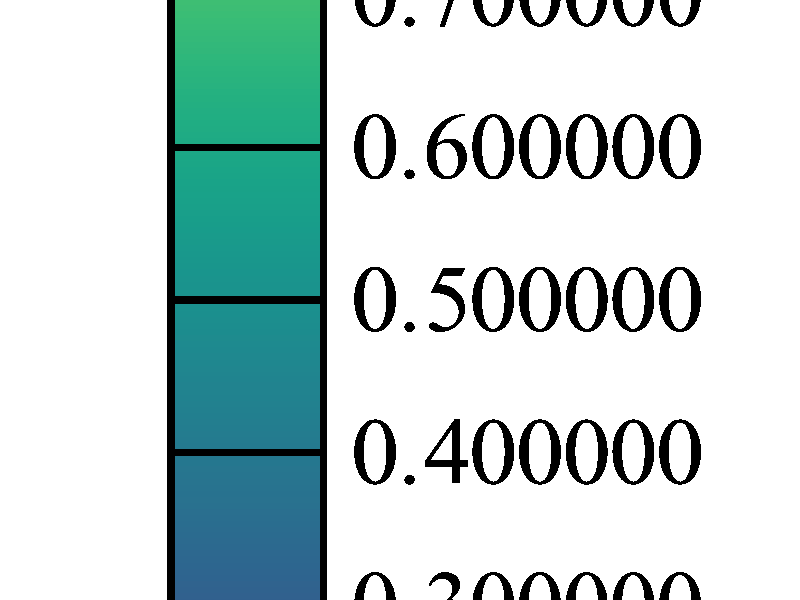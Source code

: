 #version 3.7;
#include "shapes.inc"
background {color rgb<1.000000,1.000000,1.000000>}
camera {
orthographic
right x*image_width/image_height
location <0.000000, 0.500000, -5.000000>
look_at <0.050000, 0.500000, 0.000000>
angle 6.000000
sky <0.000000, 0.000000, 0.000000>
}
light_source { <0.000000, 0.500000, -5.000000> rgb<1.000000, 1.000000, 1.000000> shadowless}

global_settings { assumed_gamma 2.2 }
union {

mesh2 {
  vertex_vectors {
    2002,
    <0.000000000000,0.000000000000,0.000000000000>,
    <-0.100000000000,0.000000000000,0.000000000000>,
    <0.000000000000,0.000000000000,0.001000000000>,
    <-0.100000000000,0.000000000000,0.001000000000>,
    <0.000000000000,0.000000000000,0.002000000000>,
    <-0.100000000000,0.000000000000,0.002000000000>,
    <0.000000000000,0.000000000000,0.003000000000>,
    <-0.100000000000,0.000000000000,0.003000000000>,
    <0.000000000000,0.000000000000,0.004000000000>,
    <-0.100000000000,0.000000000000,0.004000000000>,
    <0.000000000000,0.000000000000,0.005000000000>,
    <-0.100000000000,0.000000000000,0.005000000000>,
    <0.000000000000,0.000000000000,0.006000000000>,
    <-0.100000000000,0.000000000000,0.006000000000>,
    <0.000000000000,0.000000000000,0.007000000000>,
    <-0.100000000000,0.000000000000,0.007000000000>,
    <0.000000000000,0.000000000000,0.008000000000>,
    <-0.100000000000,0.000000000000,0.008000000000>,
    <0.000000000000,0.000000000000,0.009000000000>,
    <-0.100000000000,0.000000000000,0.009000000000>,
    <0.000000000000,0.000000000000,0.010000000000>,
    <-0.100000000000,0.000000000000,0.010000000000>,
    <0.000000000000,0.000000000000,0.011000000000>,
    <-0.100000000000,0.000000000000,0.011000000000>,
    <0.000000000000,0.000000000000,0.012000000000>,
    <-0.100000000000,0.000000000000,0.012000000000>,
    <0.000000000000,0.000000000000,0.013000000000>,
    <-0.100000000000,0.000000000000,0.013000000000>,
    <0.000000000000,0.000000000000,0.014000000000>,
    <-0.100000000000,0.000000000000,0.014000000000>,
    <0.000000000000,0.000000000000,0.015000000000>,
    <-0.100000000000,0.000000000000,0.015000000000>,
    <0.000000000000,0.000000000000,0.016000000000>,
    <-0.100000000000,0.000000000000,0.016000000000>,
    <0.000000000000,0.000000000000,0.017000000000>,
    <-0.100000000000,0.000000000000,0.017000000000>,
    <0.000000000000,0.000000000000,0.018000000000>,
    <-0.100000000000,0.000000000000,0.018000000000>,
    <0.000000000000,0.000000000000,0.019000000000>,
    <-0.100000000000,0.000000000000,0.019000000000>,
    <0.000000000000,0.000000000000,0.020000000000>,
    <-0.100000000000,0.000000000000,0.020000000000>,
    <0.000000000000,0.000000000000,0.021000000000>,
    <-0.100000000000,0.000000000000,0.021000000000>,
    <0.000000000000,0.000000000000,0.022000000000>,
    <-0.100000000000,0.000000000000,0.022000000000>,
    <0.000000000000,0.000000000000,0.023000000000>,
    <-0.100000000000,0.000000000000,0.023000000000>,
    <0.000000000000,0.000000000000,0.024000000000>,
    <-0.100000000000,0.000000000000,0.024000000000>,
    <0.000000000000,0.000000000000,0.025000000000>,
    <-0.100000000000,0.000000000000,0.025000000000>,
    <0.000000000000,0.000000000000,0.026000000000>,
    <-0.100000000000,0.000000000000,0.026000000000>,
    <0.000000000000,0.000000000000,0.027000000000>,
    <-0.100000000000,0.000000000000,0.027000000000>,
    <0.000000000000,0.000000000000,0.028000000000>,
    <-0.100000000000,0.000000000000,0.028000000000>,
    <0.000000000000,0.000000000000,0.029000000000>,
    <-0.100000000000,0.000000000000,0.029000000000>,
    <0.000000000000,0.000000000000,0.030000000000>,
    <-0.100000000000,0.000000000000,0.030000000000>,
    <0.000000000000,0.000000000000,0.031000000000>,
    <-0.100000000000,0.000000000000,0.031000000000>,
    <0.000000000000,0.000000000000,0.032000000000>,
    <-0.100000000000,0.000000000000,0.032000000000>,
    <0.000000000000,0.000000000000,0.033000000000>,
    <-0.100000000000,0.000000000000,0.033000000000>,
    <0.000000000000,0.000000000000,0.034000000000>,
    <-0.100000000000,0.000000000000,0.034000000000>,
    <0.000000000000,0.000000000000,0.035000000000>,
    <-0.100000000000,0.000000000000,0.035000000000>,
    <0.000000000000,0.000000000000,0.036000000000>,
    <-0.100000000000,0.000000000000,0.036000000000>,
    <0.000000000000,0.000000000000,0.037000000000>,
    <-0.100000000000,0.000000000000,0.037000000000>,
    <0.000000000000,0.000000000000,0.038000000000>,
    <-0.100000000000,0.000000000000,0.038000000000>,
    <0.000000000000,0.000000000000,0.039000000000>,
    <-0.100000000000,0.000000000000,0.039000000000>,
    <0.000000000000,0.000000000000,0.040000000000>,
    <-0.100000000000,0.000000000000,0.040000000000>,
    <0.000000000000,0.000000000000,0.041000000000>,
    <-0.100000000000,0.000000000000,0.041000000000>,
    <0.000000000000,0.000000000000,0.042000000000>,
    <-0.100000000000,0.000000000000,0.042000000000>,
    <0.000000000000,0.000000000000,0.043000000000>,
    <-0.100000000000,0.000000000000,0.043000000000>,
    <0.000000000000,0.000000000000,0.044000000000>,
    <-0.100000000000,0.000000000000,0.044000000000>,
    <0.000000000000,0.000000000000,0.045000000000>,
    <-0.100000000000,0.000000000000,0.045000000000>,
    <0.000000000000,0.000000000000,0.046000000000>,
    <-0.100000000000,0.000000000000,0.046000000000>,
    <0.000000000000,0.000000000000,0.047000000000>,
    <-0.100000000000,0.000000000000,0.047000000000>,
    <0.000000000000,0.000000000000,0.048000000000>,
    <-0.100000000000,0.000000000000,0.048000000000>,
    <0.000000000000,0.000000000000,0.049000000000>,
    <-0.100000000000,0.000000000000,0.049000000000>,
    <0.000000000000,0.000000000000,0.050000000000>,
    <-0.100000000000,0.000000000000,0.050000000000>,
    <0.000000000000,0.000000000000,0.051000000000>,
    <-0.100000000000,0.000000000000,0.051000000000>,
    <0.000000000000,0.000000000000,0.052000000000>,
    <-0.100000000000,0.000000000000,0.052000000000>,
    <0.000000000000,0.000000000000,0.053000000000>,
    <-0.100000000000,0.000000000000,0.053000000000>,
    <0.000000000000,0.000000000000,0.054000000000>,
    <-0.100000000000,0.000000000000,0.054000000000>,
    <0.000000000000,0.000000000000,0.055000000000>,
    <-0.100000000000,0.000000000000,0.055000000000>,
    <0.000000000000,0.000000000000,0.056000000000>,
    <-0.100000000000,0.000000000000,0.056000000000>,
    <0.000000000000,0.000000000000,0.057000000000>,
    <-0.100000000000,0.000000000000,0.057000000000>,
    <0.000000000000,0.000000000000,0.058000000000>,
    <-0.100000000000,0.000000000000,0.058000000000>,
    <0.000000000000,0.000000000000,0.059000000000>,
    <-0.100000000000,0.000000000000,0.059000000000>,
    <0.000000000000,0.000000000000,0.060000000000>,
    <-0.100000000000,0.000000000000,0.060000000000>,
    <0.000000000000,0.000000000000,0.061000000000>,
    <-0.100000000000,0.000000000000,0.061000000000>,
    <0.000000000000,0.000000000000,0.062000000000>,
    <-0.100000000000,0.000000000000,0.062000000000>,
    <0.000000000000,0.000000000000,0.063000000000>,
    <-0.100000000000,0.000000000000,0.063000000000>,
    <0.000000000000,0.000000000000,0.064000000000>,
    <-0.100000000000,0.000000000000,0.064000000000>,
    <0.000000000000,0.000000000000,0.065000000000>,
    <-0.100000000000,0.000000000000,0.065000000000>,
    <0.000000000000,0.000000000000,0.066000000000>,
    <-0.100000000000,0.000000000000,0.066000000000>,
    <0.000000000000,0.000000000000,0.067000000000>,
    <-0.100000000000,0.000000000000,0.067000000000>,
    <0.000000000000,0.000000000000,0.068000000000>,
    <-0.100000000000,0.000000000000,0.068000000000>,
    <0.000000000000,0.000000000000,0.069000000000>,
    <-0.100000000000,0.000000000000,0.069000000000>,
    <0.000000000000,0.000000000000,0.070000000000>,
    <-0.100000000000,0.000000000000,0.070000000000>,
    <0.000000000000,0.000000000000,0.071000000000>,
    <-0.100000000000,0.000000000000,0.071000000000>,
    <0.000000000000,0.000000000000,0.072000000000>,
    <-0.100000000000,0.000000000000,0.072000000000>,
    <0.000000000000,0.000000000000,0.073000000000>,
    <-0.100000000000,0.000000000000,0.073000000000>,
    <0.000000000000,0.000000000000,0.074000000000>,
    <-0.100000000000,0.000000000000,0.074000000000>,
    <0.000000000000,0.000000000000,0.075000000000>,
    <-0.100000000000,0.000000000000,0.075000000000>,
    <0.000000000000,0.000000000000,0.076000000000>,
    <-0.100000000000,0.000000000000,0.076000000000>,
    <0.000000000000,0.000000000000,0.077000000000>,
    <-0.100000000000,0.000000000000,0.077000000000>,
    <0.000000000000,0.000000000000,0.078000000000>,
    <-0.100000000000,0.000000000000,0.078000000000>,
    <0.000000000000,0.000000000000,0.079000000000>,
    <-0.100000000000,0.000000000000,0.079000000000>,
    <0.000000000000,0.000000000000,0.080000000000>,
    <-0.100000000000,0.000000000000,0.080000000000>,
    <0.000000000000,0.000000000000,0.081000000000>,
    <-0.100000000000,0.000000000000,0.081000000000>,
    <0.000000000000,0.000000000000,0.082000000000>,
    <-0.100000000000,0.000000000000,0.082000000000>,
    <0.000000000000,0.000000000000,0.083000000000>,
    <-0.100000000000,0.000000000000,0.083000000000>,
    <0.000000000000,0.000000000000,0.084000000000>,
    <-0.100000000000,0.000000000000,0.084000000000>,
    <0.000000000000,0.000000000000,0.085000000000>,
    <-0.100000000000,0.000000000000,0.085000000000>,
    <0.000000000000,0.000000000000,0.086000000000>,
    <-0.100000000000,0.000000000000,0.086000000000>,
    <0.000000000000,0.000000000000,0.087000000000>,
    <-0.100000000000,0.000000000000,0.087000000000>,
    <0.000000000000,0.000000000000,0.088000000000>,
    <-0.100000000000,0.000000000000,0.088000000000>,
    <0.000000000000,0.000000000000,0.089000000000>,
    <-0.100000000000,0.000000000000,0.089000000000>,
    <0.000000000000,0.000000000000,0.090000000000>,
    <-0.100000000000,0.000000000000,0.090000000000>,
    <0.000000000000,0.000000000000,0.091000000000>,
    <-0.100000000000,0.000000000000,0.091000000000>,
    <0.000000000000,0.000000000000,0.092000000000>,
    <-0.100000000000,0.000000000000,0.092000000000>,
    <0.000000000000,0.000000000000,0.093000000000>,
    <-0.100000000000,0.000000000000,0.093000000000>,
    <0.000000000000,0.000000000000,0.094000000000>,
    <-0.100000000000,0.000000000000,0.094000000000>,
    <0.000000000000,0.000000000000,0.095000000000>,
    <-0.100000000000,0.000000000000,0.095000000000>,
    <0.000000000000,0.000000000000,0.096000000000>,
    <-0.100000000000,0.000000000000,0.096000000000>,
    <0.000000000000,0.000000000000,0.097000000000>,
    <-0.100000000000,0.000000000000,0.097000000000>,
    <0.000000000000,0.000000000000,0.098000000000>,
    <-0.100000000000,0.000000000000,0.098000000000>,
    <0.000000000000,0.000000000000,0.099000000000>,
    <-0.100000000000,0.000000000000,0.099000000000>,
    <0.000000000000,0.000000000000,0.100000000000>,
    <-0.100000000000,0.000000000000,0.100000000000>,
    <0.000000000000,0.000000000000,0.101000000000>,
    <-0.100000000000,0.000000000000,0.101000000000>,
    <0.000000000000,0.000000000000,0.102000000000>,
    <-0.100000000000,0.000000000000,0.102000000000>,
    <0.000000000000,0.000000000000,0.103000000000>,
    <-0.100000000000,0.000000000000,0.103000000000>,
    <0.000000000000,0.000000000000,0.104000000000>,
    <-0.100000000000,0.000000000000,0.104000000000>,
    <0.000000000000,0.000000000000,0.105000000000>,
    <-0.100000000000,0.000000000000,0.105000000000>,
    <0.000000000000,0.000000000000,0.106000000000>,
    <-0.100000000000,0.000000000000,0.106000000000>,
    <0.000000000000,0.000000000000,0.107000000000>,
    <-0.100000000000,0.000000000000,0.107000000000>,
    <0.000000000000,0.000000000000,0.108000000000>,
    <-0.100000000000,0.000000000000,0.108000000000>,
    <0.000000000000,0.000000000000,0.109000000000>,
    <-0.100000000000,0.000000000000,0.109000000000>,
    <0.000000000000,0.000000000000,0.110000000000>,
    <-0.100000000000,0.000000000000,0.110000000000>,
    <0.000000000000,0.000000000000,0.111000000000>,
    <-0.100000000000,0.000000000000,0.111000000000>,
    <0.000000000000,0.000000000000,0.112000000000>,
    <-0.100000000000,0.000000000000,0.112000000000>,
    <0.000000000000,0.000000000000,0.113000000000>,
    <-0.100000000000,0.000000000000,0.113000000000>,
    <0.000000000000,0.000000000000,0.114000000000>,
    <-0.100000000000,0.000000000000,0.114000000000>,
    <0.000000000000,0.000000000000,0.115000000000>,
    <-0.100000000000,0.000000000000,0.115000000000>,
    <0.000000000000,0.000000000000,0.116000000000>,
    <-0.100000000000,0.000000000000,0.116000000000>,
    <0.000000000000,0.000000000000,0.117000000000>,
    <-0.100000000000,0.000000000000,0.117000000000>,
    <0.000000000000,0.000000000000,0.118000000000>,
    <-0.100000000000,0.000000000000,0.118000000000>,
    <0.000000000000,0.000000000000,0.119000000000>,
    <-0.100000000000,0.000000000000,0.119000000000>,
    <0.000000000000,0.000000000000,0.120000000000>,
    <-0.100000000000,0.000000000000,0.120000000000>,
    <0.000000000000,0.000000000000,0.121000000000>,
    <-0.100000000000,0.000000000000,0.121000000000>,
    <0.000000000000,0.000000000000,0.122000000000>,
    <-0.100000000000,0.000000000000,0.122000000000>,
    <0.000000000000,0.000000000000,0.123000000000>,
    <-0.100000000000,0.000000000000,0.123000000000>,
    <0.000000000000,0.000000000000,0.124000000000>,
    <-0.100000000000,0.000000000000,0.124000000000>,
    <0.000000000000,0.000000000000,0.125000000000>,
    <-0.100000000000,0.000000000000,0.125000000000>,
    <0.000000000000,0.000000000000,0.126000000000>,
    <-0.100000000000,0.000000000000,0.126000000000>,
    <0.000000000000,0.000000000000,0.127000000000>,
    <-0.100000000000,0.000000000000,0.127000000000>,
    <0.000000000000,0.000000000000,0.128000000000>,
    <-0.100000000000,0.000000000000,0.128000000000>,
    <0.000000000000,0.000000000000,0.129000000000>,
    <-0.100000000000,0.000000000000,0.129000000000>,
    <0.000000000000,0.000000000000,0.130000000000>,
    <-0.100000000000,0.000000000000,0.130000000000>,
    <0.000000000000,0.000000000000,0.131000000000>,
    <-0.100000000000,0.000000000000,0.131000000000>,
    <0.000000000000,0.000000000000,0.132000000000>,
    <-0.100000000000,0.000000000000,0.132000000000>,
    <0.000000000000,0.000000000000,0.133000000000>,
    <-0.100000000000,0.000000000000,0.133000000000>,
    <0.000000000000,0.000000000000,0.134000000000>,
    <-0.100000000000,0.000000000000,0.134000000000>,
    <0.000000000000,0.000000000000,0.135000000000>,
    <-0.100000000000,0.000000000000,0.135000000000>,
    <0.000000000000,0.000000000000,0.136000000000>,
    <-0.100000000000,0.000000000000,0.136000000000>,
    <0.000000000000,0.000000000000,0.137000000000>,
    <-0.100000000000,0.000000000000,0.137000000000>,
    <0.000000000000,0.000000000000,0.138000000000>,
    <-0.100000000000,0.000000000000,0.138000000000>,
    <0.000000000000,0.000000000000,0.139000000000>,
    <-0.100000000000,0.000000000000,0.139000000000>,
    <0.000000000000,0.000000000000,0.140000000000>,
    <-0.100000000000,0.000000000000,0.140000000000>,
    <0.000000000000,0.000000000000,0.141000000000>,
    <-0.100000000000,0.000000000000,0.141000000000>,
    <0.000000000000,0.000000000000,0.142000000000>,
    <-0.100000000000,0.000000000000,0.142000000000>,
    <0.000000000000,0.000000000000,0.143000000000>,
    <-0.100000000000,0.000000000000,0.143000000000>,
    <0.000000000000,0.000000000000,0.144000000000>,
    <-0.100000000000,0.000000000000,0.144000000000>,
    <0.000000000000,0.000000000000,0.145000000000>,
    <-0.100000000000,0.000000000000,0.145000000000>,
    <0.000000000000,0.000000000000,0.146000000000>,
    <-0.100000000000,0.000000000000,0.146000000000>,
    <0.000000000000,0.000000000000,0.147000000000>,
    <-0.100000000000,0.000000000000,0.147000000000>,
    <0.000000000000,0.000000000000,0.148000000000>,
    <-0.100000000000,0.000000000000,0.148000000000>,
    <0.000000000000,0.000000000000,0.149000000000>,
    <-0.100000000000,0.000000000000,0.149000000000>,
    <0.000000000000,0.000000000000,0.150000000000>,
    <-0.100000000000,0.000000000000,0.150000000000>,
    <0.000000000000,0.000000000000,0.151000000000>,
    <-0.100000000000,0.000000000000,0.151000000000>,
    <0.000000000000,0.000000000000,0.152000000000>,
    <-0.100000000000,0.000000000000,0.152000000000>,
    <0.000000000000,0.000000000000,0.153000000000>,
    <-0.100000000000,0.000000000000,0.153000000000>,
    <0.000000000000,0.000000000000,0.154000000000>,
    <-0.100000000000,0.000000000000,0.154000000000>,
    <0.000000000000,0.000000000000,0.155000000000>,
    <-0.100000000000,0.000000000000,0.155000000000>,
    <0.000000000000,0.000000000000,0.156000000000>,
    <-0.100000000000,0.000000000000,0.156000000000>,
    <0.000000000000,0.000000000000,0.157000000000>,
    <-0.100000000000,0.000000000000,0.157000000000>,
    <0.000000000000,0.000000000000,0.158000000000>,
    <-0.100000000000,0.000000000000,0.158000000000>,
    <0.000000000000,0.000000000000,0.159000000000>,
    <-0.100000000000,0.000000000000,0.159000000000>,
    <0.000000000000,0.000000000000,0.160000000000>,
    <-0.100000000000,0.000000000000,0.160000000000>,
    <0.000000000000,0.000000000000,0.161000000000>,
    <-0.100000000000,0.000000000000,0.161000000000>,
    <0.000000000000,0.000000000000,0.162000000000>,
    <-0.100000000000,0.000000000000,0.162000000000>,
    <0.000000000000,0.000000000000,0.163000000000>,
    <-0.100000000000,0.000000000000,0.163000000000>,
    <0.000000000000,0.000000000000,0.164000000000>,
    <-0.100000000000,0.000000000000,0.164000000000>,
    <0.000000000000,0.000000000000,0.165000000000>,
    <-0.100000000000,0.000000000000,0.165000000000>,
    <0.000000000000,0.000000000000,0.166000000000>,
    <-0.100000000000,0.000000000000,0.166000000000>,
    <0.000000000000,0.000000000000,0.167000000000>,
    <-0.100000000000,0.000000000000,0.167000000000>,
    <0.000000000000,0.000000000000,0.168000000000>,
    <-0.100000000000,0.000000000000,0.168000000000>,
    <0.000000000000,0.000000000000,0.169000000000>,
    <-0.100000000000,0.000000000000,0.169000000000>,
    <0.000000000000,0.000000000000,0.170000000000>,
    <-0.100000000000,0.000000000000,0.170000000000>,
    <0.000000000000,0.000000000000,0.171000000000>,
    <-0.100000000000,0.000000000000,0.171000000000>,
    <0.000000000000,0.000000000000,0.172000000000>,
    <-0.100000000000,0.000000000000,0.172000000000>,
    <0.000000000000,0.000000000000,0.173000000000>,
    <-0.100000000000,0.000000000000,0.173000000000>,
    <0.000000000000,0.000000000000,0.174000000000>,
    <-0.100000000000,0.000000000000,0.174000000000>,
    <0.000000000000,0.000000000000,0.175000000000>,
    <-0.100000000000,0.000000000000,0.175000000000>,
    <0.000000000000,0.000000000000,0.176000000000>,
    <-0.100000000000,0.000000000000,0.176000000000>,
    <0.000000000000,0.000000000000,0.177000000000>,
    <-0.100000000000,0.000000000000,0.177000000000>,
    <0.000000000000,0.000000000000,0.178000000000>,
    <-0.100000000000,0.000000000000,0.178000000000>,
    <0.000000000000,0.000000000000,0.179000000000>,
    <-0.100000000000,0.000000000000,0.179000000000>,
    <0.000000000000,0.000000000000,0.180000000000>,
    <-0.100000000000,0.000000000000,0.180000000000>,
    <0.000000000000,0.000000000000,0.181000000000>,
    <-0.100000000000,0.000000000000,0.181000000000>,
    <0.000000000000,0.000000000000,0.182000000000>,
    <-0.100000000000,0.000000000000,0.182000000000>,
    <0.000000000000,0.000000000000,0.183000000000>,
    <-0.100000000000,0.000000000000,0.183000000000>,
    <0.000000000000,0.000000000000,0.184000000000>,
    <-0.100000000000,0.000000000000,0.184000000000>,
    <0.000000000000,0.000000000000,0.185000000000>,
    <-0.100000000000,0.000000000000,0.185000000000>,
    <0.000000000000,0.000000000000,0.186000000000>,
    <-0.100000000000,0.000000000000,0.186000000000>,
    <0.000000000000,0.000000000000,0.187000000000>,
    <-0.100000000000,0.000000000000,0.187000000000>,
    <0.000000000000,0.000000000000,0.188000000000>,
    <-0.100000000000,0.000000000000,0.188000000000>,
    <0.000000000000,0.000000000000,0.189000000000>,
    <-0.100000000000,0.000000000000,0.189000000000>,
    <0.000000000000,0.000000000000,0.190000000000>,
    <-0.100000000000,0.000000000000,0.190000000000>,
    <0.000000000000,0.000000000000,0.191000000000>,
    <-0.100000000000,0.000000000000,0.191000000000>,
    <0.000000000000,0.000000000000,0.192000000000>,
    <-0.100000000000,0.000000000000,0.192000000000>,
    <0.000000000000,0.000000000000,0.193000000000>,
    <-0.100000000000,0.000000000000,0.193000000000>,
    <0.000000000000,0.000000000000,0.194000000000>,
    <-0.100000000000,0.000000000000,0.194000000000>,
    <0.000000000000,0.000000000000,0.195000000000>,
    <-0.100000000000,0.000000000000,0.195000000000>,
    <0.000000000000,0.000000000000,0.196000000000>,
    <-0.100000000000,0.000000000000,0.196000000000>,
    <0.000000000000,0.000000000000,0.197000000000>,
    <-0.100000000000,0.000000000000,0.197000000000>,
    <0.000000000000,0.000000000000,0.198000000000>,
    <-0.100000000000,0.000000000000,0.198000000000>,
    <0.000000000000,0.000000000000,0.199000000000>,
    <-0.100000000000,0.000000000000,0.199000000000>,
    <0.000000000000,0.000000000000,0.200000000000>,
    <-0.100000000000,0.000000000000,0.200000000000>,
    <0.000000000000,0.000000000000,0.201000000000>,
    <-0.100000000000,0.000000000000,0.201000000000>,
    <0.000000000000,0.000000000000,0.202000000000>,
    <-0.100000000000,0.000000000000,0.202000000000>,
    <0.000000000000,0.000000000000,0.203000000000>,
    <-0.100000000000,0.000000000000,0.203000000000>,
    <0.000000000000,0.000000000000,0.204000000000>,
    <-0.100000000000,0.000000000000,0.204000000000>,
    <0.000000000000,0.000000000000,0.205000000000>,
    <-0.100000000000,0.000000000000,0.205000000000>,
    <0.000000000000,0.000000000000,0.206000000000>,
    <-0.100000000000,0.000000000000,0.206000000000>,
    <0.000000000000,0.000000000000,0.207000000000>,
    <-0.100000000000,0.000000000000,0.207000000000>,
    <0.000000000000,0.000000000000,0.208000000000>,
    <-0.100000000000,0.000000000000,0.208000000000>,
    <0.000000000000,0.000000000000,0.209000000000>,
    <-0.100000000000,0.000000000000,0.209000000000>,
    <0.000000000000,0.000000000000,0.210000000000>,
    <-0.100000000000,0.000000000000,0.210000000000>,
    <0.000000000000,0.000000000000,0.211000000000>,
    <-0.100000000000,0.000000000000,0.211000000000>,
    <0.000000000000,0.000000000000,0.212000000000>,
    <-0.100000000000,0.000000000000,0.212000000000>,
    <0.000000000000,0.000000000000,0.213000000000>,
    <-0.100000000000,0.000000000000,0.213000000000>,
    <0.000000000000,0.000000000000,0.214000000000>,
    <-0.100000000000,0.000000000000,0.214000000000>,
    <0.000000000000,0.000000000000,0.215000000000>,
    <-0.100000000000,0.000000000000,0.215000000000>,
    <0.000000000000,0.000000000000,0.216000000000>,
    <-0.100000000000,0.000000000000,0.216000000000>,
    <0.000000000000,0.000000000000,0.217000000000>,
    <-0.100000000000,0.000000000000,0.217000000000>,
    <0.000000000000,0.000000000000,0.218000000000>,
    <-0.100000000000,0.000000000000,0.218000000000>,
    <0.000000000000,0.000000000000,0.219000000000>,
    <-0.100000000000,0.000000000000,0.219000000000>,
    <0.000000000000,0.000000000000,0.220000000000>,
    <-0.100000000000,0.000000000000,0.220000000000>,
    <0.000000000000,0.000000000000,0.221000000000>,
    <-0.100000000000,0.000000000000,0.221000000000>,
    <0.000000000000,0.000000000000,0.222000000000>,
    <-0.100000000000,0.000000000000,0.222000000000>,
    <0.000000000000,0.000000000000,0.223000000000>,
    <-0.100000000000,0.000000000000,0.223000000000>,
    <0.000000000000,0.000000000000,0.224000000000>,
    <-0.100000000000,0.000000000000,0.224000000000>,
    <0.000000000000,0.000000000000,0.225000000000>,
    <-0.100000000000,0.000000000000,0.225000000000>,
    <0.000000000000,0.000000000000,0.226000000000>,
    <-0.100000000000,0.000000000000,0.226000000000>,
    <0.000000000000,0.000000000000,0.227000000000>,
    <-0.100000000000,0.000000000000,0.227000000000>,
    <0.000000000000,0.000000000000,0.228000000000>,
    <-0.100000000000,0.000000000000,0.228000000000>,
    <0.000000000000,0.000000000000,0.229000000000>,
    <-0.100000000000,0.000000000000,0.229000000000>,
    <0.000000000000,0.000000000000,0.230000000000>,
    <-0.100000000000,0.000000000000,0.230000000000>,
    <0.000000000000,0.000000000000,0.231000000000>,
    <-0.100000000000,0.000000000000,0.231000000000>,
    <0.000000000000,0.000000000000,0.232000000000>,
    <-0.100000000000,0.000000000000,0.232000000000>,
    <0.000000000000,0.000000000000,0.233000000000>,
    <-0.100000000000,0.000000000000,0.233000000000>,
    <0.000000000000,0.000000000000,0.234000000000>,
    <-0.100000000000,0.000000000000,0.234000000000>,
    <0.000000000000,0.000000000000,0.235000000000>,
    <-0.100000000000,0.000000000000,0.235000000000>,
    <0.000000000000,0.000000000000,0.236000000000>,
    <-0.100000000000,0.000000000000,0.236000000000>,
    <0.000000000000,0.000000000000,0.237000000000>,
    <-0.100000000000,0.000000000000,0.237000000000>,
    <0.000000000000,0.000000000000,0.238000000000>,
    <-0.100000000000,0.000000000000,0.238000000000>,
    <0.000000000000,0.000000000000,0.239000000000>,
    <-0.100000000000,0.000000000000,0.239000000000>,
    <0.000000000000,0.000000000000,0.240000000000>,
    <-0.100000000000,0.000000000000,0.240000000000>,
    <0.000000000000,0.000000000000,0.241000000000>,
    <-0.100000000000,0.000000000000,0.241000000000>,
    <0.000000000000,0.000000000000,0.242000000000>,
    <-0.100000000000,0.000000000000,0.242000000000>,
    <0.000000000000,0.000000000000,0.243000000000>,
    <-0.100000000000,0.000000000000,0.243000000000>,
    <0.000000000000,0.000000000000,0.244000000000>,
    <-0.100000000000,0.000000000000,0.244000000000>,
    <0.000000000000,0.000000000000,0.245000000000>,
    <-0.100000000000,0.000000000000,0.245000000000>,
    <0.000000000000,0.000000000000,0.246000000000>,
    <-0.100000000000,0.000000000000,0.246000000000>,
    <0.000000000000,0.000000000000,0.247000000000>,
    <-0.100000000000,0.000000000000,0.247000000000>,
    <0.000000000000,0.000000000000,0.248000000000>,
    <-0.100000000000,0.000000000000,0.248000000000>,
    <0.000000000000,0.000000000000,0.249000000000>,
    <-0.100000000000,0.000000000000,0.249000000000>,
    <0.000000000000,0.000000000000,0.250000000000>,
    <-0.100000000000,0.000000000000,0.250000000000>,
    <0.000000000000,0.000000000000,0.251000000000>,
    <-0.100000000000,0.000000000000,0.251000000000>,
    <0.000000000000,0.000000000000,0.252000000000>,
    <-0.100000000000,0.000000000000,0.252000000000>,
    <0.000000000000,0.000000000000,0.253000000000>,
    <-0.100000000000,0.000000000000,0.253000000000>,
    <0.000000000000,0.000000000000,0.254000000000>,
    <-0.100000000000,0.000000000000,0.254000000000>,
    <0.000000000000,0.000000000000,0.255000000000>,
    <-0.100000000000,0.000000000000,0.255000000000>,
    <0.000000000000,0.000000000000,0.256000000000>,
    <-0.100000000000,0.000000000000,0.256000000000>,
    <0.000000000000,0.000000000000,0.257000000000>,
    <-0.100000000000,0.000000000000,0.257000000000>,
    <0.000000000000,0.000000000000,0.258000000000>,
    <-0.100000000000,0.000000000000,0.258000000000>,
    <0.000000000000,0.000000000000,0.259000000000>,
    <-0.100000000000,0.000000000000,0.259000000000>,
    <0.000000000000,0.000000000000,0.260000000000>,
    <-0.100000000000,0.000000000000,0.260000000000>,
    <0.000000000000,0.000000000000,0.261000000000>,
    <-0.100000000000,0.000000000000,0.261000000000>,
    <0.000000000000,0.000000000000,0.262000000000>,
    <-0.100000000000,0.000000000000,0.262000000000>,
    <0.000000000000,0.000000000000,0.263000000000>,
    <-0.100000000000,0.000000000000,0.263000000000>,
    <0.000000000000,0.000000000000,0.264000000000>,
    <-0.100000000000,0.000000000000,0.264000000000>,
    <0.000000000000,0.000000000000,0.265000000000>,
    <-0.100000000000,0.000000000000,0.265000000000>,
    <0.000000000000,0.000000000000,0.266000000000>,
    <-0.100000000000,0.000000000000,0.266000000000>,
    <0.000000000000,0.000000000000,0.267000000000>,
    <-0.100000000000,0.000000000000,0.267000000000>,
    <0.000000000000,0.000000000000,0.268000000000>,
    <-0.100000000000,0.000000000000,0.268000000000>,
    <0.000000000000,0.000000000000,0.269000000000>,
    <-0.100000000000,0.000000000000,0.269000000000>,
    <0.000000000000,0.000000000000,0.270000000000>,
    <-0.100000000000,0.000000000000,0.270000000000>,
    <0.000000000000,0.000000000000,0.271000000000>,
    <-0.100000000000,0.000000000000,0.271000000000>,
    <0.000000000000,0.000000000000,0.272000000000>,
    <-0.100000000000,0.000000000000,0.272000000000>,
    <0.000000000000,0.000000000000,0.273000000000>,
    <-0.100000000000,0.000000000000,0.273000000000>,
    <0.000000000000,0.000000000000,0.274000000000>,
    <-0.100000000000,0.000000000000,0.274000000000>,
    <0.000000000000,0.000000000000,0.275000000000>,
    <-0.100000000000,0.000000000000,0.275000000000>,
    <0.000000000000,0.000000000000,0.276000000000>,
    <-0.100000000000,0.000000000000,0.276000000000>,
    <0.000000000000,0.000000000000,0.277000000000>,
    <-0.100000000000,0.000000000000,0.277000000000>,
    <0.000000000000,0.000000000000,0.278000000000>,
    <-0.100000000000,0.000000000000,0.278000000000>,
    <0.000000000000,0.000000000000,0.279000000000>,
    <-0.100000000000,0.000000000000,0.279000000000>,
    <0.000000000000,0.000000000000,0.280000000000>,
    <-0.100000000000,0.000000000000,0.280000000000>,
    <0.000000000000,0.000000000000,0.281000000000>,
    <-0.100000000000,0.000000000000,0.281000000000>,
    <0.000000000000,0.000000000000,0.282000000000>,
    <-0.100000000000,0.000000000000,0.282000000000>,
    <0.000000000000,0.000000000000,0.283000000000>,
    <-0.100000000000,0.000000000000,0.283000000000>,
    <0.000000000000,0.000000000000,0.284000000000>,
    <-0.100000000000,0.000000000000,0.284000000000>,
    <0.000000000000,0.000000000000,0.285000000000>,
    <-0.100000000000,0.000000000000,0.285000000000>,
    <0.000000000000,0.000000000000,0.286000000000>,
    <-0.100000000000,0.000000000000,0.286000000000>,
    <0.000000000000,0.000000000000,0.287000000000>,
    <-0.100000000000,0.000000000000,0.287000000000>,
    <0.000000000000,0.000000000000,0.288000000000>,
    <-0.100000000000,0.000000000000,0.288000000000>,
    <0.000000000000,0.000000000000,0.289000000000>,
    <-0.100000000000,0.000000000000,0.289000000000>,
    <0.000000000000,0.000000000000,0.290000000000>,
    <-0.100000000000,0.000000000000,0.290000000000>,
    <0.000000000000,0.000000000000,0.291000000000>,
    <-0.100000000000,0.000000000000,0.291000000000>,
    <0.000000000000,0.000000000000,0.292000000000>,
    <-0.100000000000,0.000000000000,0.292000000000>,
    <0.000000000000,0.000000000000,0.293000000000>,
    <-0.100000000000,0.000000000000,0.293000000000>,
    <0.000000000000,0.000000000000,0.294000000000>,
    <-0.100000000000,0.000000000000,0.294000000000>,
    <0.000000000000,0.000000000000,0.295000000000>,
    <-0.100000000000,0.000000000000,0.295000000000>,
    <0.000000000000,0.000000000000,0.296000000000>,
    <-0.100000000000,0.000000000000,0.296000000000>,
    <0.000000000000,0.000000000000,0.297000000000>,
    <-0.100000000000,0.000000000000,0.297000000000>,
    <0.000000000000,0.000000000000,0.298000000000>,
    <-0.100000000000,0.000000000000,0.298000000000>,
    <0.000000000000,0.000000000000,0.299000000000>,
    <-0.100000000000,0.000000000000,0.299000000000>,
    <0.000000000000,0.000000000000,0.300000000000>,
    <-0.100000000000,0.000000000000,0.300000000000>,
    <0.000000000000,0.000000000000,0.301000000000>,
    <-0.100000000000,0.000000000000,0.301000000000>,
    <0.000000000000,0.000000000000,0.302000000000>,
    <-0.100000000000,0.000000000000,0.302000000000>,
    <0.000000000000,0.000000000000,0.303000000000>,
    <-0.100000000000,0.000000000000,0.303000000000>,
    <0.000000000000,0.000000000000,0.304000000000>,
    <-0.100000000000,0.000000000000,0.304000000000>,
    <0.000000000000,0.000000000000,0.305000000000>,
    <-0.100000000000,0.000000000000,0.305000000000>,
    <0.000000000000,0.000000000000,0.306000000000>,
    <-0.100000000000,0.000000000000,0.306000000000>,
    <0.000000000000,0.000000000000,0.307000000000>,
    <-0.100000000000,0.000000000000,0.307000000000>,
    <0.000000000000,0.000000000000,0.308000000000>,
    <-0.100000000000,0.000000000000,0.308000000000>,
    <0.000000000000,0.000000000000,0.309000000000>,
    <-0.100000000000,0.000000000000,0.309000000000>,
    <0.000000000000,0.000000000000,0.310000000000>,
    <-0.100000000000,0.000000000000,0.310000000000>,
    <0.000000000000,0.000000000000,0.311000000000>,
    <-0.100000000000,0.000000000000,0.311000000000>,
    <0.000000000000,0.000000000000,0.312000000000>,
    <-0.100000000000,0.000000000000,0.312000000000>,
    <0.000000000000,0.000000000000,0.313000000000>,
    <-0.100000000000,0.000000000000,0.313000000000>,
    <0.000000000000,0.000000000000,0.314000000000>,
    <-0.100000000000,0.000000000000,0.314000000000>,
    <0.000000000000,0.000000000000,0.315000000000>,
    <-0.100000000000,0.000000000000,0.315000000000>,
    <0.000000000000,0.000000000000,0.316000000000>,
    <-0.100000000000,0.000000000000,0.316000000000>,
    <0.000000000000,0.000000000000,0.317000000000>,
    <-0.100000000000,0.000000000000,0.317000000000>,
    <0.000000000000,0.000000000000,0.318000000000>,
    <-0.100000000000,0.000000000000,0.318000000000>,
    <0.000000000000,0.000000000000,0.319000000000>,
    <-0.100000000000,0.000000000000,0.319000000000>,
    <0.000000000000,0.000000000000,0.320000000000>,
    <-0.100000000000,0.000000000000,0.320000000000>,
    <0.000000000000,0.000000000000,0.321000000000>,
    <-0.100000000000,0.000000000000,0.321000000000>,
    <0.000000000000,0.000000000000,0.322000000000>,
    <-0.100000000000,0.000000000000,0.322000000000>,
    <0.000000000000,0.000000000000,0.323000000000>,
    <-0.100000000000,0.000000000000,0.323000000000>,
    <0.000000000000,0.000000000000,0.324000000000>,
    <-0.100000000000,0.000000000000,0.324000000000>,
    <0.000000000000,0.000000000000,0.325000000000>,
    <-0.100000000000,0.000000000000,0.325000000000>,
    <0.000000000000,0.000000000000,0.326000000000>,
    <-0.100000000000,0.000000000000,0.326000000000>,
    <0.000000000000,0.000000000000,0.327000000000>,
    <-0.100000000000,0.000000000000,0.327000000000>,
    <0.000000000000,0.000000000000,0.328000000000>,
    <-0.100000000000,0.000000000000,0.328000000000>,
    <0.000000000000,0.000000000000,0.329000000000>,
    <-0.100000000000,0.000000000000,0.329000000000>,
    <0.000000000000,0.000000000000,0.330000000000>,
    <-0.100000000000,0.000000000000,0.330000000000>,
    <0.000000000000,0.000000000000,0.331000000000>,
    <-0.100000000000,0.000000000000,0.331000000000>,
    <0.000000000000,0.000000000000,0.332000000000>,
    <-0.100000000000,0.000000000000,0.332000000000>,
    <0.000000000000,0.000000000000,0.333000000000>,
    <-0.100000000000,0.000000000000,0.333000000000>,
    <0.000000000000,0.000000000000,0.334000000000>,
    <-0.100000000000,0.000000000000,0.334000000000>,
    <0.000000000000,0.000000000000,0.335000000000>,
    <-0.100000000000,0.000000000000,0.335000000000>,
    <0.000000000000,0.000000000000,0.336000000000>,
    <-0.100000000000,0.000000000000,0.336000000000>,
    <0.000000000000,0.000000000000,0.337000000000>,
    <-0.100000000000,0.000000000000,0.337000000000>,
    <0.000000000000,0.000000000000,0.338000000000>,
    <-0.100000000000,0.000000000000,0.338000000000>,
    <0.000000000000,0.000000000000,0.339000000000>,
    <-0.100000000000,0.000000000000,0.339000000000>,
    <0.000000000000,0.000000000000,0.340000000000>,
    <-0.100000000000,0.000000000000,0.340000000000>,
    <0.000000000000,0.000000000000,0.341000000000>,
    <-0.100000000000,0.000000000000,0.341000000000>,
    <0.000000000000,0.000000000000,0.342000000000>,
    <-0.100000000000,0.000000000000,0.342000000000>,
    <0.000000000000,0.000000000000,0.343000000000>,
    <-0.100000000000,0.000000000000,0.343000000000>,
    <0.000000000000,0.000000000000,0.344000000000>,
    <-0.100000000000,0.000000000000,0.344000000000>,
    <0.000000000000,0.000000000000,0.345000000000>,
    <-0.100000000000,0.000000000000,0.345000000000>,
    <0.000000000000,0.000000000000,0.346000000000>,
    <-0.100000000000,0.000000000000,0.346000000000>,
    <0.000000000000,0.000000000000,0.347000000000>,
    <-0.100000000000,0.000000000000,0.347000000000>,
    <0.000000000000,0.000000000000,0.348000000000>,
    <-0.100000000000,0.000000000000,0.348000000000>,
    <0.000000000000,0.000000000000,0.349000000000>,
    <-0.100000000000,0.000000000000,0.349000000000>,
    <0.000000000000,0.000000000000,0.350000000000>,
    <-0.100000000000,0.000000000000,0.350000000000>,
    <0.000000000000,0.000000000000,0.351000000000>,
    <-0.100000000000,0.000000000000,0.351000000000>,
    <0.000000000000,0.000000000000,0.352000000000>,
    <-0.100000000000,0.000000000000,0.352000000000>,
    <0.000000000000,0.000000000000,0.353000000000>,
    <-0.100000000000,0.000000000000,0.353000000000>,
    <0.000000000000,0.000000000000,0.354000000000>,
    <-0.100000000000,0.000000000000,0.354000000000>,
    <0.000000000000,0.000000000000,0.355000000000>,
    <-0.100000000000,0.000000000000,0.355000000000>,
    <0.000000000000,0.000000000000,0.356000000000>,
    <-0.100000000000,0.000000000000,0.356000000000>,
    <0.000000000000,0.000000000000,0.357000000000>,
    <-0.100000000000,0.000000000000,0.357000000000>,
    <0.000000000000,0.000000000000,0.358000000000>,
    <-0.100000000000,0.000000000000,0.358000000000>,
    <0.000000000000,0.000000000000,0.359000000000>,
    <-0.100000000000,0.000000000000,0.359000000000>,
    <0.000000000000,0.000000000000,0.360000000000>,
    <-0.100000000000,0.000000000000,0.360000000000>,
    <0.000000000000,0.000000000000,0.361000000000>,
    <-0.100000000000,0.000000000000,0.361000000000>,
    <0.000000000000,0.000000000000,0.362000000000>,
    <-0.100000000000,0.000000000000,0.362000000000>,
    <0.000000000000,0.000000000000,0.363000000000>,
    <-0.100000000000,0.000000000000,0.363000000000>,
    <0.000000000000,0.000000000000,0.364000000000>,
    <-0.100000000000,0.000000000000,0.364000000000>,
    <0.000000000000,0.000000000000,0.365000000000>,
    <-0.100000000000,0.000000000000,0.365000000000>,
    <0.000000000000,0.000000000000,0.366000000000>,
    <-0.100000000000,0.000000000000,0.366000000000>,
    <0.000000000000,0.000000000000,0.367000000000>,
    <-0.100000000000,0.000000000000,0.367000000000>,
    <0.000000000000,0.000000000000,0.368000000000>,
    <-0.100000000000,0.000000000000,0.368000000000>,
    <0.000000000000,0.000000000000,0.369000000000>,
    <-0.100000000000,0.000000000000,0.369000000000>,
    <0.000000000000,0.000000000000,0.370000000000>,
    <-0.100000000000,0.000000000000,0.370000000000>,
    <0.000000000000,0.000000000000,0.371000000000>,
    <-0.100000000000,0.000000000000,0.371000000000>,
    <0.000000000000,0.000000000000,0.372000000000>,
    <-0.100000000000,0.000000000000,0.372000000000>,
    <0.000000000000,0.000000000000,0.373000000000>,
    <-0.100000000000,0.000000000000,0.373000000000>,
    <0.000000000000,0.000000000000,0.374000000000>,
    <-0.100000000000,0.000000000000,0.374000000000>,
    <0.000000000000,0.000000000000,0.375000000000>,
    <-0.100000000000,0.000000000000,0.375000000000>,
    <0.000000000000,0.000000000000,0.376000000000>,
    <-0.100000000000,0.000000000000,0.376000000000>,
    <0.000000000000,0.000000000000,0.377000000000>,
    <-0.100000000000,0.000000000000,0.377000000000>,
    <0.000000000000,0.000000000000,0.378000000000>,
    <-0.100000000000,0.000000000000,0.378000000000>,
    <0.000000000000,0.000000000000,0.379000000000>,
    <-0.100000000000,0.000000000000,0.379000000000>,
    <0.000000000000,0.000000000000,0.380000000000>,
    <-0.100000000000,0.000000000000,0.380000000000>,
    <0.000000000000,0.000000000000,0.381000000000>,
    <-0.100000000000,0.000000000000,0.381000000000>,
    <0.000000000000,0.000000000000,0.382000000000>,
    <-0.100000000000,0.000000000000,0.382000000000>,
    <0.000000000000,0.000000000000,0.383000000000>,
    <-0.100000000000,0.000000000000,0.383000000000>,
    <0.000000000000,0.000000000000,0.384000000000>,
    <-0.100000000000,0.000000000000,0.384000000000>,
    <0.000000000000,0.000000000000,0.385000000000>,
    <-0.100000000000,0.000000000000,0.385000000000>,
    <0.000000000000,0.000000000000,0.386000000000>,
    <-0.100000000000,0.000000000000,0.386000000000>,
    <0.000000000000,0.000000000000,0.387000000000>,
    <-0.100000000000,0.000000000000,0.387000000000>,
    <0.000000000000,0.000000000000,0.388000000000>,
    <-0.100000000000,0.000000000000,0.388000000000>,
    <0.000000000000,0.000000000000,0.389000000000>,
    <-0.100000000000,0.000000000000,0.389000000000>,
    <0.000000000000,0.000000000000,0.390000000000>,
    <-0.100000000000,0.000000000000,0.390000000000>,
    <0.000000000000,0.000000000000,0.391000000000>,
    <-0.100000000000,0.000000000000,0.391000000000>,
    <0.000000000000,0.000000000000,0.392000000000>,
    <-0.100000000000,0.000000000000,0.392000000000>,
    <0.000000000000,0.000000000000,0.393000000000>,
    <-0.100000000000,0.000000000000,0.393000000000>,
    <0.000000000000,0.000000000000,0.394000000000>,
    <-0.100000000000,0.000000000000,0.394000000000>,
    <0.000000000000,0.000000000000,0.395000000000>,
    <-0.100000000000,0.000000000000,0.395000000000>,
    <0.000000000000,0.000000000000,0.396000000000>,
    <-0.100000000000,0.000000000000,0.396000000000>,
    <0.000000000000,0.000000000000,0.397000000000>,
    <-0.100000000000,0.000000000000,0.397000000000>,
    <0.000000000000,0.000000000000,0.398000000000>,
    <-0.100000000000,0.000000000000,0.398000000000>,
    <0.000000000000,0.000000000000,0.399000000000>,
    <-0.100000000000,0.000000000000,0.399000000000>,
    <0.000000000000,0.000000000000,0.400000000000>,
    <-0.100000000000,0.000000000000,0.400000000000>,
    <0.000000000000,0.000000000000,0.401000000000>,
    <-0.100000000000,0.000000000000,0.401000000000>,
    <0.000000000000,0.000000000000,0.402000000000>,
    <-0.100000000000,0.000000000000,0.402000000000>,
    <0.000000000000,0.000000000000,0.403000000000>,
    <-0.100000000000,0.000000000000,0.403000000000>,
    <0.000000000000,0.000000000000,0.404000000000>,
    <-0.100000000000,0.000000000000,0.404000000000>,
    <0.000000000000,0.000000000000,0.405000000000>,
    <-0.100000000000,0.000000000000,0.405000000000>,
    <0.000000000000,0.000000000000,0.406000000000>,
    <-0.100000000000,0.000000000000,0.406000000000>,
    <0.000000000000,0.000000000000,0.407000000000>,
    <-0.100000000000,0.000000000000,0.407000000000>,
    <0.000000000000,0.000000000000,0.408000000000>,
    <-0.100000000000,0.000000000000,0.408000000000>,
    <0.000000000000,0.000000000000,0.409000000000>,
    <-0.100000000000,0.000000000000,0.409000000000>,
    <0.000000000000,0.000000000000,0.410000000000>,
    <-0.100000000000,0.000000000000,0.410000000000>,
    <0.000000000000,0.000000000000,0.411000000000>,
    <-0.100000000000,0.000000000000,0.411000000000>,
    <0.000000000000,0.000000000000,0.412000000000>,
    <-0.100000000000,0.000000000000,0.412000000000>,
    <0.000000000000,0.000000000000,0.413000000000>,
    <-0.100000000000,0.000000000000,0.413000000000>,
    <0.000000000000,0.000000000000,0.414000000000>,
    <-0.100000000000,0.000000000000,0.414000000000>,
    <0.000000000000,0.000000000000,0.415000000000>,
    <-0.100000000000,0.000000000000,0.415000000000>,
    <0.000000000000,0.000000000000,0.416000000000>,
    <-0.100000000000,0.000000000000,0.416000000000>,
    <0.000000000000,0.000000000000,0.417000000000>,
    <-0.100000000000,0.000000000000,0.417000000000>,
    <0.000000000000,0.000000000000,0.418000000000>,
    <-0.100000000000,0.000000000000,0.418000000000>,
    <0.000000000000,0.000000000000,0.419000000000>,
    <-0.100000000000,0.000000000000,0.419000000000>,
    <0.000000000000,0.000000000000,0.420000000000>,
    <-0.100000000000,0.000000000000,0.420000000000>,
    <0.000000000000,0.000000000000,0.421000000000>,
    <-0.100000000000,0.000000000000,0.421000000000>,
    <0.000000000000,0.000000000000,0.422000000000>,
    <-0.100000000000,0.000000000000,0.422000000000>,
    <0.000000000000,0.000000000000,0.423000000000>,
    <-0.100000000000,0.000000000000,0.423000000000>,
    <0.000000000000,0.000000000000,0.424000000000>,
    <-0.100000000000,0.000000000000,0.424000000000>,
    <0.000000000000,0.000000000000,0.425000000000>,
    <-0.100000000000,0.000000000000,0.425000000000>,
    <0.000000000000,0.000000000000,0.426000000000>,
    <-0.100000000000,0.000000000000,0.426000000000>,
    <0.000000000000,0.000000000000,0.427000000000>,
    <-0.100000000000,0.000000000000,0.427000000000>,
    <0.000000000000,0.000000000000,0.428000000000>,
    <-0.100000000000,0.000000000000,0.428000000000>,
    <0.000000000000,0.000000000000,0.429000000000>,
    <-0.100000000000,0.000000000000,0.429000000000>,
    <0.000000000000,0.000000000000,0.430000000000>,
    <-0.100000000000,0.000000000000,0.430000000000>,
    <0.000000000000,0.000000000000,0.431000000000>,
    <-0.100000000000,0.000000000000,0.431000000000>,
    <0.000000000000,0.000000000000,0.432000000000>,
    <-0.100000000000,0.000000000000,0.432000000000>,
    <0.000000000000,0.000000000000,0.433000000000>,
    <-0.100000000000,0.000000000000,0.433000000000>,
    <0.000000000000,0.000000000000,0.434000000000>,
    <-0.100000000000,0.000000000000,0.434000000000>,
    <0.000000000000,0.000000000000,0.435000000000>,
    <-0.100000000000,0.000000000000,0.435000000000>,
    <0.000000000000,0.000000000000,0.436000000000>,
    <-0.100000000000,0.000000000000,0.436000000000>,
    <0.000000000000,0.000000000000,0.437000000000>,
    <-0.100000000000,0.000000000000,0.437000000000>,
    <0.000000000000,0.000000000000,0.438000000000>,
    <-0.100000000000,0.000000000000,0.438000000000>,
    <0.000000000000,0.000000000000,0.439000000000>,
    <-0.100000000000,0.000000000000,0.439000000000>,
    <0.000000000000,0.000000000000,0.440000000000>,
    <-0.100000000000,0.000000000000,0.440000000000>,
    <0.000000000000,0.000000000000,0.441000000000>,
    <-0.100000000000,0.000000000000,0.441000000000>,
    <0.000000000000,0.000000000000,0.442000000000>,
    <-0.100000000000,0.000000000000,0.442000000000>,
    <0.000000000000,0.000000000000,0.443000000000>,
    <-0.100000000000,0.000000000000,0.443000000000>,
    <0.000000000000,0.000000000000,0.444000000000>,
    <-0.100000000000,0.000000000000,0.444000000000>,
    <0.000000000000,0.000000000000,0.445000000000>,
    <-0.100000000000,0.000000000000,0.445000000000>,
    <0.000000000000,0.000000000000,0.446000000000>,
    <-0.100000000000,0.000000000000,0.446000000000>,
    <0.000000000000,0.000000000000,0.447000000000>,
    <-0.100000000000,0.000000000000,0.447000000000>,
    <0.000000000000,0.000000000000,0.448000000000>,
    <-0.100000000000,0.000000000000,0.448000000000>,
    <0.000000000000,0.000000000000,0.449000000000>,
    <-0.100000000000,0.000000000000,0.449000000000>,
    <0.000000000000,0.000000000000,0.450000000000>,
    <-0.100000000000,0.000000000000,0.450000000000>,
    <0.000000000000,0.000000000000,0.451000000000>,
    <-0.100000000000,0.000000000000,0.451000000000>,
    <0.000000000000,0.000000000000,0.452000000000>,
    <-0.100000000000,0.000000000000,0.452000000000>,
    <0.000000000000,0.000000000000,0.453000000000>,
    <-0.100000000000,0.000000000000,0.453000000000>,
    <0.000000000000,0.000000000000,0.454000000000>,
    <-0.100000000000,0.000000000000,0.454000000000>,
    <0.000000000000,0.000000000000,0.455000000000>,
    <-0.100000000000,0.000000000000,0.455000000000>,
    <0.000000000000,0.000000000000,0.456000000000>,
    <-0.100000000000,0.000000000000,0.456000000000>,
    <0.000000000000,0.000000000000,0.457000000000>,
    <-0.100000000000,0.000000000000,0.457000000000>,
    <0.000000000000,0.000000000000,0.458000000000>,
    <-0.100000000000,0.000000000000,0.458000000000>,
    <0.000000000000,0.000000000000,0.459000000000>,
    <-0.100000000000,0.000000000000,0.459000000000>,
    <0.000000000000,0.000000000000,0.460000000000>,
    <-0.100000000000,0.000000000000,0.460000000000>,
    <0.000000000000,0.000000000000,0.461000000000>,
    <-0.100000000000,0.000000000000,0.461000000000>,
    <0.000000000000,0.000000000000,0.462000000000>,
    <-0.100000000000,0.000000000000,0.462000000000>,
    <0.000000000000,0.000000000000,0.463000000000>,
    <-0.100000000000,0.000000000000,0.463000000000>,
    <0.000000000000,0.000000000000,0.464000000000>,
    <-0.100000000000,0.000000000000,0.464000000000>,
    <0.000000000000,0.000000000000,0.465000000000>,
    <-0.100000000000,0.000000000000,0.465000000000>,
    <0.000000000000,0.000000000000,0.466000000000>,
    <-0.100000000000,0.000000000000,0.466000000000>,
    <0.000000000000,0.000000000000,0.467000000000>,
    <-0.100000000000,0.000000000000,0.467000000000>,
    <0.000000000000,0.000000000000,0.468000000000>,
    <-0.100000000000,0.000000000000,0.468000000000>,
    <0.000000000000,0.000000000000,0.469000000000>,
    <-0.100000000000,0.000000000000,0.469000000000>,
    <0.000000000000,0.000000000000,0.470000000000>,
    <-0.100000000000,0.000000000000,0.470000000000>,
    <0.000000000000,0.000000000000,0.471000000000>,
    <-0.100000000000,0.000000000000,0.471000000000>,
    <0.000000000000,0.000000000000,0.472000000000>,
    <-0.100000000000,0.000000000000,0.472000000000>,
    <0.000000000000,0.000000000000,0.473000000000>,
    <-0.100000000000,0.000000000000,0.473000000000>,
    <0.000000000000,0.000000000000,0.474000000000>,
    <-0.100000000000,0.000000000000,0.474000000000>,
    <0.000000000000,0.000000000000,0.475000000000>,
    <-0.100000000000,0.000000000000,0.475000000000>,
    <0.000000000000,0.000000000000,0.476000000000>,
    <-0.100000000000,0.000000000000,0.476000000000>,
    <0.000000000000,0.000000000000,0.477000000000>,
    <-0.100000000000,0.000000000000,0.477000000000>,
    <0.000000000000,0.000000000000,0.478000000000>,
    <-0.100000000000,0.000000000000,0.478000000000>,
    <0.000000000000,0.000000000000,0.479000000000>,
    <-0.100000000000,0.000000000000,0.479000000000>,
    <0.000000000000,0.000000000000,0.480000000000>,
    <-0.100000000000,0.000000000000,0.480000000000>,
    <0.000000000000,0.000000000000,0.481000000000>,
    <-0.100000000000,0.000000000000,0.481000000000>,
    <0.000000000000,0.000000000000,0.482000000000>,
    <-0.100000000000,0.000000000000,0.482000000000>,
    <0.000000000000,0.000000000000,0.483000000000>,
    <-0.100000000000,0.000000000000,0.483000000000>,
    <0.000000000000,0.000000000000,0.484000000000>,
    <-0.100000000000,0.000000000000,0.484000000000>,
    <0.000000000000,0.000000000000,0.485000000000>,
    <-0.100000000000,0.000000000000,0.485000000000>,
    <0.000000000000,0.000000000000,0.486000000000>,
    <-0.100000000000,0.000000000000,0.486000000000>,
    <0.000000000000,0.000000000000,0.487000000000>,
    <-0.100000000000,0.000000000000,0.487000000000>,
    <0.000000000000,0.000000000000,0.488000000000>,
    <-0.100000000000,0.000000000000,0.488000000000>,
    <0.000000000000,0.000000000000,0.489000000000>,
    <-0.100000000000,0.000000000000,0.489000000000>,
    <0.000000000000,0.000000000000,0.490000000000>,
    <-0.100000000000,0.000000000000,0.490000000000>,
    <0.000000000000,0.000000000000,0.491000000000>,
    <-0.100000000000,0.000000000000,0.491000000000>,
    <0.000000000000,0.000000000000,0.492000000000>,
    <-0.100000000000,0.000000000000,0.492000000000>,
    <0.000000000000,0.000000000000,0.493000000000>,
    <-0.100000000000,0.000000000000,0.493000000000>,
    <0.000000000000,0.000000000000,0.494000000000>,
    <-0.100000000000,0.000000000000,0.494000000000>,
    <0.000000000000,0.000000000000,0.495000000000>,
    <-0.100000000000,0.000000000000,0.495000000000>,
    <0.000000000000,0.000000000000,0.496000000000>,
    <-0.100000000000,0.000000000000,0.496000000000>,
    <0.000000000000,0.000000000000,0.497000000000>,
    <-0.100000000000,0.000000000000,0.497000000000>,
    <0.000000000000,0.000000000000,0.498000000000>,
    <-0.100000000000,0.000000000000,0.498000000000>,
    <0.000000000000,0.000000000000,0.499000000000>,
    <-0.100000000000,0.000000000000,0.499000000000>,
    <0.000000000000,0.000000000000,0.500000000000>,
    <-0.100000000000,0.000000000000,0.500000000000>,
    <0.000000000000,0.000000000000,0.501000000000>,
    <-0.100000000000,0.000000000000,0.501000000000>,
    <0.000000000000,0.000000000000,0.502000000000>,
    <-0.100000000000,0.000000000000,0.502000000000>,
    <0.000000000000,0.000000000000,0.503000000000>,
    <-0.100000000000,0.000000000000,0.503000000000>,
    <0.000000000000,0.000000000000,0.504000000000>,
    <-0.100000000000,0.000000000000,0.504000000000>,
    <0.000000000000,0.000000000000,0.505000000000>,
    <-0.100000000000,0.000000000000,0.505000000000>,
    <0.000000000000,0.000000000000,0.506000000000>,
    <-0.100000000000,0.000000000000,0.506000000000>,
    <0.000000000000,0.000000000000,0.507000000000>,
    <-0.100000000000,0.000000000000,0.507000000000>,
    <0.000000000000,0.000000000000,0.508000000000>,
    <-0.100000000000,0.000000000000,0.508000000000>,
    <0.000000000000,0.000000000000,0.509000000000>,
    <-0.100000000000,0.000000000000,0.509000000000>,
    <0.000000000000,0.000000000000,0.510000000000>,
    <-0.100000000000,0.000000000000,0.510000000000>,
    <0.000000000000,0.000000000000,0.511000000000>,
    <-0.100000000000,0.000000000000,0.511000000000>,
    <0.000000000000,0.000000000000,0.512000000000>,
    <-0.100000000000,0.000000000000,0.512000000000>,
    <0.000000000000,0.000000000000,0.513000000000>,
    <-0.100000000000,0.000000000000,0.513000000000>,
    <0.000000000000,0.000000000000,0.514000000000>,
    <-0.100000000000,0.000000000000,0.514000000000>,
    <0.000000000000,0.000000000000,0.515000000000>,
    <-0.100000000000,0.000000000000,0.515000000000>,
    <0.000000000000,0.000000000000,0.516000000000>,
    <-0.100000000000,0.000000000000,0.516000000000>,
    <0.000000000000,0.000000000000,0.517000000000>,
    <-0.100000000000,0.000000000000,0.517000000000>,
    <0.000000000000,0.000000000000,0.518000000000>,
    <-0.100000000000,0.000000000000,0.518000000000>,
    <0.000000000000,0.000000000000,0.519000000000>,
    <-0.100000000000,0.000000000000,0.519000000000>,
    <0.000000000000,0.000000000000,0.520000000000>,
    <-0.100000000000,0.000000000000,0.520000000000>,
    <0.000000000000,0.000000000000,0.521000000000>,
    <-0.100000000000,0.000000000000,0.521000000000>,
    <0.000000000000,0.000000000000,0.522000000000>,
    <-0.100000000000,0.000000000000,0.522000000000>,
    <0.000000000000,0.000000000000,0.523000000000>,
    <-0.100000000000,0.000000000000,0.523000000000>,
    <0.000000000000,0.000000000000,0.524000000000>,
    <-0.100000000000,0.000000000000,0.524000000000>,
    <0.000000000000,0.000000000000,0.525000000000>,
    <-0.100000000000,0.000000000000,0.525000000000>,
    <0.000000000000,0.000000000000,0.526000000000>,
    <-0.100000000000,0.000000000000,0.526000000000>,
    <0.000000000000,0.000000000000,0.527000000000>,
    <-0.100000000000,0.000000000000,0.527000000000>,
    <0.000000000000,0.000000000000,0.528000000000>,
    <-0.100000000000,0.000000000000,0.528000000000>,
    <0.000000000000,0.000000000000,0.529000000000>,
    <-0.100000000000,0.000000000000,0.529000000000>,
    <0.000000000000,0.000000000000,0.530000000000>,
    <-0.100000000000,0.000000000000,0.530000000000>,
    <0.000000000000,0.000000000000,0.531000000000>,
    <-0.100000000000,0.000000000000,0.531000000000>,
    <0.000000000000,0.000000000000,0.532000000000>,
    <-0.100000000000,0.000000000000,0.532000000000>,
    <0.000000000000,0.000000000000,0.533000000000>,
    <-0.100000000000,0.000000000000,0.533000000000>,
    <0.000000000000,0.000000000000,0.534000000000>,
    <-0.100000000000,0.000000000000,0.534000000000>,
    <0.000000000000,0.000000000000,0.535000000000>,
    <-0.100000000000,0.000000000000,0.535000000000>,
    <0.000000000000,0.000000000000,0.536000000000>,
    <-0.100000000000,0.000000000000,0.536000000000>,
    <0.000000000000,0.000000000000,0.537000000000>,
    <-0.100000000000,0.000000000000,0.537000000000>,
    <0.000000000000,0.000000000000,0.538000000000>,
    <-0.100000000000,0.000000000000,0.538000000000>,
    <0.000000000000,0.000000000000,0.539000000000>,
    <-0.100000000000,0.000000000000,0.539000000000>,
    <0.000000000000,0.000000000000,0.540000000000>,
    <-0.100000000000,0.000000000000,0.540000000000>,
    <0.000000000000,0.000000000000,0.541000000000>,
    <-0.100000000000,0.000000000000,0.541000000000>,
    <0.000000000000,0.000000000000,0.542000000000>,
    <-0.100000000000,0.000000000000,0.542000000000>,
    <0.000000000000,0.000000000000,0.543000000000>,
    <-0.100000000000,0.000000000000,0.543000000000>,
    <0.000000000000,0.000000000000,0.544000000000>,
    <-0.100000000000,0.000000000000,0.544000000000>,
    <0.000000000000,0.000000000000,0.545000000000>,
    <-0.100000000000,0.000000000000,0.545000000000>,
    <0.000000000000,0.000000000000,0.546000000000>,
    <-0.100000000000,0.000000000000,0.546000000000>,
    <0.000000000000,0.000000000000,0.547000000000>,
    <-0.100000000000,0.000000000000,0.547000000000>,
    <0.000000000000,0.000000000000,0.548000000000>,
    <-0.100000000000,0.000000000000,0.548000000000>,
    <0.000000000000,0.000000000000,0.549000000000>,
    <-0.100000000000,0.000000000000,0.549000000000>,
    <0.000000000000,0.000000000000,0.550000000000>,
    <-0.100000000000,0.000000000000,0.550000000000>,
    <0.000000000000,0.000000000000,0.551000000000>,
    <-0.100000000000,0.000000000000,0.551000000000>,
    <0.000000000000,0.000000000000,0.552000000000>,
    <-0.100000000000,0.000000000000,0.552000000000>,
    <0.000000000000,0.000000000000,0.553000000000>,
    <-0.100000000000,0.000000000000,0.553000000000>,
    <0.000000000000,0.000000000000,0.554000000000>,
    <-0.100000000000,0.000000000000,0.554000000000>,
    <0.000000000000,0.000000000000,0.555000000000>,
    <-0.100000000000,0.000000000000,0.555000000000>,
    <0.000000000000,0.000000000000,0.556000000000>,
    <-0.100000000000,0.000000000000,0.556000000000>,
    <0.000000000000,0.000000000000,0.557000000000>,
    <-0.100000000000,0.000000000000,0.557000000000>,
    <0.000000000000,0.000000000000,0.558000000000>,
    <-0.100000000000,0.000000000000,0.558000000000>,
    <0.000000000000,0.000000000000,0.559000000000>,
    <-0.100000000000,0.000000000000,0.559000000000>,
    <0.000000000000,0.000000000000,0.560000000000>,
    <-0.100000000000,0.000000000000,0.560000000000>,
    <0.000000000000,0.000000000000,0.561000000000>,
    <-0.100000000000,0.000000000000,0.561000000000>,
    <0.000000000000,0.000000000000,0.562000000000>,
    <-0.100000000000,0.000000000000,0.562000000000>,
    <0.000000000000,0.000000000000,0.563000000000>,
    <-0.100000000000,0.000000000000,0.563000000000>,
    <0.000000000000,0.000000000000,0.564000000000>,
    <-0.100000000000,0.000000000000,0.564000000000>,
    <0.000000000000,0.000000000000,0.565000000000>,
    <-0.100000000000,0.000000000000,0.565000000000>,
    <0.000000000000,0.000000000000,0.566000000000>,
    <-0.100000000000,0.000000000000,0.566000000000>,
    <0.000000000000,0.000000000000,0.567000000000>,
    <-0.100000000000,0.000000000000,0.567000000000>,
    <0.000000000000,0.000000000000,0.568000000000>,
    <-0.100000000000,0.000000000000,0.568000000000>,
    <0.000000000000,0.000000000000,0.569000000000>,
    <-0.100000000000,0.000000000000,0.569000000000>,
    <0.000000000000,0.000000000000,0.570000000000>,
    <-0.100000000000,0.000000000000,0.570000000000>,
    <0.000000000000,0.000000000000,0.571000000000>,
    <-0.100000000000,0.000000000000,0.571000000000>,
    <0.000000000000,0.000000000000,0.572000000000>,
    <-0.100000000000,0.000000000000,0.572000000000>,
    <0.000000000000,0.000000000000,0.573000000000>,
    <-0.100000000000,0.000000000000,0.573000000000>,
    <0.000000000000,0.000000000000,0.574000000000>,
    <-0.100000000000,0.000000000000,0.574000000000>,
    <0.000000000000,0.000000000000,0.575000000000>,
    <-0.100000000000,0.000000000000,0.575000000000>,
    <0.000000000000,0.000000000000,0.576000000000>,
    <-0.100000000000,0.000000000000,0.576000000000>,
    <0.000000000000,0.000000000000,0.577000000000>,
    <-0.100000000000,0.000000000000,0.577000000000>,
    <0.000000000000,0.000000000000,0.578000000000>,
    <-0.100000000000,0.000000000000,0.578000000000>,
    <0.000000000000,0.000000000000,0.579000000000>,
    <-0.100000000000,0.000000000000,0.579000000000>,
    <0.000000000000,0.000000000000,0.580000000000>,
    <-0.100000000000,0.000000000000,0.580000000000>,
    <0.000000000000,0.000000000000,0.581000000000>,
    <-0.100000000000,0.000000000000,0.581000000000>,
    <0.000000000000,0.000000000000,0.582000000000>,
    <-0.100000000000,0.000000000000,0.582000000000>,
    <0.000000000000,0.000000000000,0.583000000000>,
    <-0.100000000000,0.000000000000,0.583000000000>,
    <0.000000000000,0.000000000000,0.584000000000>,
    <-0.100000000000,0.000000000000,0.584000000000>,
    <0.000000000000,0.000000000000,0.585000000000>,
    <-0.100000000000,0.000000000000,0.585000000000>,
    <0.000000000000,0.000000000000,0.586000000000>,
    <-0.100000000000,0.000000000000,0.586000000000>,
    <0.000000000000,0.000000000000,0.587000000000>,
    <-0.100000000000,0.000000000000,0.587000000000>,
    <0.000000000000,0.000000000000,0.588000000000>,
    <-0.100000000000,0.000000000000,0.588000000000>,
    <0.000000000000,0.000000000000,0.589000000000>,
    <-0.100000000000,0.000000000000,0.589000000000>,
    <0.000000000000,0.000000000000,0.590000000000>,
    <-0.100000000000,0.000000000000,0.590000000000>,
    <0.000000000000,0.000000000000,0.591000000000>,
    <-0.100000000000,0.000000000000,0.591000000000>,
    <0.000000000000,0.000000000000,0.592000000000>,
    <-0.100000000000,0.000000000000,0.592000000000>,
    <0.000000000000,0.000000000000,0.593000000000>,
    <-0.100000000000,0.000000000000,0.593000000000>,
    <0.000000000000,0.000000000000,0.594000000000>,
    <-0.100000000000,0.000000000000,0.594000000000>,
    <0.000000000000,0.000000000000,0.595000000000>,
    <-0.100000000000,0.000000000000,0.595000000000>,
    <0.000000000000,0.000000000000,0.596000000000>,
    <-0.100000000000,0.000000000000,0.596000000000>,
    <0.000000000000,0.000000000000,0.597000000000>,
    <-0.100000000000,0.000000000000,0.597000000000>,
    <0.000000000000,0.000000000000,0.598000000000>,
    <-0.100000000000,0.000000000000,0.598000000000>,
    <0.000000000000,0.000000000000,0.599000000000>,
    <-0.100000000000,0.000000000000,0.599000000000>,
    <0.000000000000,0.000000000000,0.600000000000>,
    <-0.100000000000,0.000000000000,0.600000000000>,
    <0.000000000000,0.000000000000,0.601000000000>,
    <-0.100000000000,0.000000000000,0.601000000000>,
    <0.000000000000,0.000000000000,0.602000000000>,
    <-0.100000000000,0.000000000000,0.602000000000>,
    <0.000000000000,0.000000000000,0.603000000000>,
    <-0.100000000000,0.000000000000,0.603000000000>,
    <0.000000000000,0.000000000000,0.604000000000>,
    <-0.100000000000,0.000000000000,0.604000000000>,
    <0.000000000000,0.000000000000,0.605000000000>,
    <-0.100000000000,0.000000000000,0.605000000000>,
    <0.000000000000,0.000000000000,0.606000000000>,
    <-0.100000000000,0.000000000000,0.606000000000>,
    <0.000000000000,0.000000000000,0.607000000000>,
    <-0.100000000000,0.000000000000,0.607000000000>,
    <0.000000000000,0.000000000000,0.608000000000>,
    <-0.100000000000,0.000000000000,0.608000000000>,
    <0.000000000000,0.000000000000,0.609000000000>,
    <-0.100000000000,0.000000000000,0.609000000000>,
    <0.000000000000,0.000000000000,0.610000000000>,
    <-0.100000000000,0.000000000000,0.610000000000>,
    <0.000000000000,0.000000000000,0.611000000000>,
    <-0.100000000000,0.000000000000,0.611000000000>,
    <0.000000000000,0.000000000000,0.612000000000>,
    <-0.100000000000,0.000000000000,0.612000000000>,
    <0.000000000000,0.000000000000,0.613000000000>,
    <-0.100000000000,0.000000000000,0.613000000000>,
    <0.000000000000,0.000000000000,0.614000000000>,
    <-0.100000000000,0.000000000000,0.614000000000>,
    <0.000000000000,0.000000000000,0.615000000000>,
    <-0.100000000000,0.000000000000,0.615000000000>,
    <0.000000000000,0.000000000000,0.616000000000>,
    <-0.100000000000,0.000000000000,0.616000000000>,
    <0.000000000000,0.000000000000,0.617000000000>,
    <-0.100000000000,0.000000000000,0.617000000000>,
    <0.000000000000,0.000000000000,0.618000000000>,
    <-0.100000000000,0.000000000000,0.618000000000>,
    <0.000000000000,0.000000000000,0.619000000000>,
    <-0.100000000000,0.000000000000,0.619000000000>,
    <0.000000000000,0.000000000000,0.620000000000>,
    <-0.100000000000,0.000000000000,0.620000000000>,
    <0.000000000000,0.000000000000,0.621000000000>,
    <-0.100000000000,0.000000000000,0.621000000000>,
    <0.000000000000,0.000000000000,0.622000000000>,
    <-0.100000000000,0.000000000000,0.622000000000>,
    <0.000000000000,0.000000000000,0.623000000000>,
    <-0.100000000000,0.000000000000,0.623000000000>,
    <0.000000000000,0.000000000000,0.624000000000>,
    <-0.100000000000,0.000000000000,0.624000000000>,
    <0.000000000000,0.000000000000,0.625000000000>,
    <-0.100000000000,0.000000000000,0.625000000000>,
    <0.000000000000,0.000000000000,0.626000000000>,
    <-0.100000000000,0.000000000000,0.626000000000>,
    <0.000000000000,0.000000000000,0.627000000000>,
    <-0.100000000000,0.000000000000,0.627000000000>,
    <0.000000000000,0.000000000000,0.628000000000>,
    <-0.100000000000,0.000000000000,0.628000000000>,
    <0.000000000000,0.000000000000,0.629000000000>,
    <-0.100000000000,0.000000000000,0.629000000000>,
    <0.000000000000,0.000000000000,0.630000000000>,
    <-0.100000000000,0.000000000000,0.630000000000>,
    <0.000000000000,0.000000000000,0.631000000000>,
    <-0.100000000000,0.000000000000,0.631000000000>,
    <0.000000000000,0.000000000000,0.632000000000>,
    <-0.100000000000,0.000000000000,0.632000000000>,
    <0.000000000000,0.000000000000,0.633000000000>,
    <-0.100000000000,0.000000000000,0.633000000000>,
    <0.000000000000,0.000000000000,0.634000000000>,
    <-0.100000000000,0.000000000000,0.634000000000>,
    <0.000000000000,0.000000000000,0.635000000000>,
    <-0.100000000000,0.000000000000,0.635000000000>,
    <0.000000000000,0.000000000000,0.636000000000>,
    <-0.100000000000,0.000000000000,0.636000000000>,
    <0.000000000000,0.000000000000,0.637000000000>,
    <-0.100000000000,0.000000000000,0.637000000000>,
    <0.000000000000,0.000000000000,0.638000000000>,
    <-0.100000000000,0.000000000000,0.638000000000>,
    <0.000000000000,0.000000000000,0.639000000000>,
    <-0.100000000000,0.000000000000,0.639000000000>,
    <0.000000000000,0.000000000000,0.640000000000>,
    <-0.100000000000,0.000000000000,0.640000000000>,
    <0.000000000000,0.000000000000,0.641000000000>,
    <-0.100000000000,0.000000000000,0.641000000000>,
    <0.000000000000,0.000000000000,0.642000000000>,
    <-0.100000000000,0.000000000000,0.642000000000>,
    <0.000000000000,0.000000000000,0.643000000000>,
    <-0.100000000000,0.000000000000,0.643000000000>,
    <0.000000000000,0.000000000000,0.644000000000>,
    <-0.100000000000,0.000000000000,0.644000000000>,
    <0.000000000000,0.000000000000,0.645000000000>,
    <-0.100000000000,0.000000000000,0.645000000000>,
    <0.000000000000,0.000000000000,0.646000000000>,
    <-0.100000000000,0.000000000000,0.646000000000>,
    <0.000000000000,0.000000000000,0.647000000000>,
    <-0.100000000000,0.000000000000,0.647000000000>,
    <0.000000000000,0.000000000000,0.648000000000>,
    <-0.100000000000,0.000000000000,0.648000000000>,
    <0.000000000000,0.000000000000,0.649000000000>,
    <-0.100000000000,0.000000000000,0.649000000000>,
    <0.000000000000,0.000000000000,0.650000000000>,
    <-0.100000000000,0.000000000000,0.650000000000>,
    <0.000000000000,0.000000000000,0.651000000000>,
    <-0.100000000000,0.000000000000,0.651000000000>,
    <0.000000000000,0.000000000000,0.652000000000>,
    <-0.100000000000,0.000000000000,0.652000000000>,
    <0.000000000000,0.000000000000,0.653000000000>,
    <-0.100000000000,0.000000000000,0.653000000000>,
    <0.000000000000,0.000000000000,0.654000000000>,
    <-0.100000000000,0.000000000000,0.654000000000>,
    <0.000000000000,0.000000000000,0.655000000000>,
    <-0.100000000000,0.000000000000,0.655000000000>,
    <0.000000000000,0.000000000000,0.656000000000>,
    <-0.100000000000,0.000000000000,0.656000000000>,
    <0.000000000000,0.000000000000,0.657000000000>,
    <-0.100000000000,0.000000000000,0.657000000000>,
    <0.000000000000,0.000000000000,0.658000000000>,
    <-0.100000000000,0.000000000000,0.658000000000>,
    <0.000000000000,0.000000000000,0.659000000000>,
    <-0.100000000000,0.000000000000,0.659000000000>,
    <0.000000000000,0.000000000000,0.660000000000>,
    <-0.100000000000,0.000000000000,0.660000000000>,
    <0.000000000000,0.000000000000,0.661000000000>,
    <-0.100000000000,0.000000000000,0.661000000000>,
    <0.000000000000,0.000000000000,0.662000000000>,
    <-0.100000000000,0.000000000000,0.662000000000>,
    <0.000000000000,0.000000000000,0.663000000000>,
    <-0.100000000000,0.000000000000,0.663000000000>,
    <0.000000000000,0.000000000000,0.664000000000>,
    <-0.100000000000,0.000000000000,0.664000000000>,
    <0.000000000000,0.000000000000,0.665000000000>,
    <-0.100000000000,0.000000000000,0.665000000000>,
    <0.000000000000,0.000000000000,0.666000000000>,
    <-0.100000000000,0.000000000000,0.666000000000>,
    <0.000000000000,0.000000000000,0.667000000000>,
    <-0.100000000000,0.000000000000,0.667000000000>,
    <0.000000000000,0.000000000000,0.668000000000>,
    <-0.100000000000,0.000000000000,0.668000000000>,
    <0.000000000000,0.000000000000,0.669000000000>,
    <-0.100000000000,0.000000000000,0.669000000000>,
    <0.000000000000,0.000000000000,0.670000000000>,
    <-0.100000000000,0.000000000000,0.670000000000>,
    <0.000000000000,0.000000000000,0.671000000000>,
    <-0.100000000000,0.000000000000,0.671000000000>,
    <0.000000000000,0.000000000000,0.672000000000>,
    <-0.100000000000,0.000000000000,0.672000000000>,
    <0.000000000000,0.000000000000,0.673000000000>,
    <-0.100000000000,0.000000000000,0.673000000000>,
    <0.000000000000,0.000000000000,0.674000000000>,
    <-0.100000000000,0.000000000000,0.674000000000>,
    <0.000000000000,0.000000000000,0.675000000000>,
    <-0.100000000000,0.000000000000,0.675000000000>,
    <0.000000000000,0.000000000000,0.676000000000>,
    <-0.100000000000,0.000000000000,0.676000000000>,
    <0.000000000000,0.000000000000,0.677000000000>,
    <-0.100000000000,0.000000000000,0.677000000000>,
    <0.000000000000,0.000000000000,0.678000000000>,
    <-0.100000000000,0.000000000000,0.678000000000>,
    <0.000000000000,0.000000000000,0.679000000000>,
    <-0.100000000000,0.000000000000,0.679000000000>,
    <0.000000000000,0.000000000000,0.680000000000>,
    <-0.100000000000,0.000000000000,0.680000000000>,
    <0.000000000000,0.000000000000,0.681000000000>,
    <-0.100000000000,0.000000000000,0.681000000000>,
    <0.000000000000,0.000000000000,0.682000000000>,
    <-0.100000000000,0.000000000000,0.682000000000>,
    <0.000000000000,0.000000000000,0.683000000000>,
    <-0.100000000000,0.000000000000,0.683000000000>,
    <0.000000000000,0.000000000000,0.684000000000>,
    <-0.100000000000,0.000000000000,0.684000000000>,
    <0.000000000000,0.000000000000,0.685000000000>,
    <-0.100000000000,0.000000000000,0.685000000000>,
    <0.000000000000,0.000000000000,0.686000000000>,
    <-0.100000000000,0.000000000000,0.686000000000>,
    <0.000000000000,0.000000000000,0.687000000000>,
    <-0.100000000000,0.000000000000,0.687000000000>,
    <0.000000000000,0.000000000000,0.688000000000>,
    <-0.100000000000,0.000000000000,0.688000000000>,
    <0.000000000000,0.000000000000,0.689000000000>,
    <-0.100000000000,0.000000000000,0.689000000000>,
    <0.000000000000,0.000000000000,0.690000000000>,
    <-0.100000000000,0.000000000000,0.690000000000>,
    <0.000000000000,0.000000000000,0.691000000000>,
    <-0.100000000000,0.000000000000,0.691000000000>,
    <0.000000000000,0.000000000000,0.692000000000>,
    <-0.100000000000,0.000000000000,0.692000000000>,
    <0.000000000000,0.000000000000,0.693000000000>,
    <-0.100000000000,0.000000000000,0.693000000000>,
    <0.000000000000,0.000000000000,0.694000000000>,
    <-0.100000000000,0.000000000000,0.694000000000>,
    <0.000000000000,0.000000000000,0.695000000000>,
    <-0.100000000000,0.000000000000,0.695000000000>,
    <0.000000000000,0.000000000000,0.696000000000>,
    <-0.100000000000,0.000000000000,0.696000000000>,
    <0.000000000000,0.000000000000,0.697000000000>,
    <-0.100000000000,0.000000000000,0.697000000000>,
    <0.000000000000,0.000000000000,0.698000000000>,
    <-0.100000000000,0.000000000000,0.698000000000>,
    <0.000000000000,0.000000000000,0.699000000000>,
    <-0.100000000000,0.000000000000,0.699000000000>,
    <0.000000000000,0.000000000000,0.700000000000>,
    <-0.100000000000,0.000000000000,0.700000000000>,
    <0.000000000000,0.000000000000,0.701000000000>,
    <-0.100000000000,0.000000000000,0.701000000000>,
    <0.000000000000,0.000000000000,0.702000000000>,
    <-0.100000000000,0.000000000000,0.702000000000>,
    <0.000000000000,0.000000000000,0.703000000000>,
    <-0.100000000000,0.000000000000,0.703000000000>,
    <0.000000000000,0.000000000000,0.704000000000>,
    <-0.100000000000,0.000000000000,0.704000000000>,
    <0.000000000000,0.000000000000,0.705000000000>,
    <-0.100000000000,0.000000000000,0.705000000000>,
    <0.000000000000,0.000000000000,0.706000000000>,
    <-0.100000000000,0.000000000000,0.706000000000>,
    <0.000000000000,0.000000000000,0.707000000000>,
    <-0.100000000000,0.000000000000,0.707000000000>,
    <0.000000000000,0.000000000000,0.708000000000>,
    <-0.100000000000,0.000000000000,0.708000000000>,
    <0.000000000000,0.000000000000,0.709000000000>,
    <-0.100000000000,0.000000000000,0.709000000000>,
    <0.000000000000,0.000000000000,0.710000000000>,
    <-0.100000000000,0.000000000000,0.710000000000>,
    <0.000000000000,0.000000000000,0.711000000000>,
    <-0.100000000000,0.000000000000,0.711000000000>,
    <0.000000000000,0.000000000000,0.712000000000>,
    <-0.100000000000,0.000000000000,0.712000000000>,
    <0.000000000000,0.000000000000,0.713000000000>,
    <-0.100000000000,0.000000000000,0.713000000000>,
    <0.000000000000,0.000000000000,0.714000000000>,
    <-0.100000000000,0.000000000000,0.714000000000>,
    <0.000000000000,0.000000000000,0.715000000000>,
    <-0.100000000000,0.000000000000,0.715000000000>,
    <0.000000000000,0.000000000000,0.716000000000>,
    <-0.100000000000,0.000000000000,0.716000000000>,
    <0.000000000000,0.000000000000,0.717000000000>,
    <-0.100000000000,0.000000000000,0.717000000000>,
    <0.000000000000,0.000000000000,0.718000000000>,
    <-0.100000000000,0.000000000000,0.718000000000>,
    <0.000000000000,0.000000000000,0.719000000000>,
    <-0.100000000000,0.000000000000,0.719000000000>,
    <0.000000000000,0.000000000000,0.720000000000>,
    <-0.100000000000,0.000000000000,0.720000000000>,
    <0.000000000000,0.000000000000,0.721000000000>,
    <-0.100000000000,0.000000000000,0.721000000000>,
    <0.000000000000,0.000000000000,0.722000000000>,
    <-0.100000000000,0.000000000000,0.722000000000>,
    <0.000000000000,0.000000000000,0.723000000000>,
    <-0.100000000000,0.000000000000,0.723000000000>,
    <0.000000000000,0.000000000000,0.724000000000>,
    <-0.100000000000,0.000000000000,0.724000000000>,
    <0.000000000000,0.000000000000,0.725000000000>,
    <-0.100000000000,0.000000000000,0.725000000000>,
    <0.000000000000,0.000000000000,0.726000000000>,
    <-0.100000000000,0.000000000000,0.726000000000>,
    <0.000000000000,0.000000000000,0.727000000000>,
    <-0.100000000000,0.000000000000,0.727000000000>,
    <0.000000000000,0.000000000000,0.728000000000>,
    <-0.100000000000,0.000000000000,0.728000000000>,
    <0.000000000000,0.000000000000,0.729000000000>,
    <-0.100000000000,0.000000000000,0.729000000000>,
    <0.000000000000,0.000000000000,0.730000000000>,
    <-0.100000000000,0.000000000000,0.730000000000>,
    <0.000000000000,0.000000000000,0.731000000000>,
    <-0.100000000000,0.000000000000,0.731000000000>,
    <0.000000000000,0.000000000000,0.732000000000>,
    <-0.100000000000,0.000000000000,0.732000000000>,
    <0.000000000000,0.000000000000,0.733000000000>,
    <-0.100000000000,0.000000000000,0.733000000000>,
    <0.000000000000,0.000000000000,0.734000000000>,
    <-0.100000000000,0.000000000000,0.734000000000>,
    <0.000000000000,0.000000000000,0.735000000000>,
    <-0.100000000000,0.000000000000,0.735000000000>,
    <0.000000000000,0.000000000000,0.736000000000>,
    <-0.100000000000,0.000000000000,0.736000000000>,
    <0.000000000000,0.000000000000,0.737000000000>,
    <-0.100000000000,0.000000000000,0.737000000000>,
    <0.000000000000,0.000000000000,0.738000000000>,
    <-0.100000000000,0.000000000000,0.738000000000>,
    <0.000000000000,0.000000000000,0.739000000000>,
    <-0.100000000000,0.000000000000,0.739000000000>,
    <0.000000000000,0.000000000000,0.740000000000>,
    <-0.100000000000,0.000000000000,0.740000000000>,
    <0.000000000000,0.000000000000,0.741000000000>,
    <-0.100000000000,0.000000000000,0.741000000000>,
    <0.000000000000,0.000000000000,0.742000000000>,
    <-0.100000000000,0.000000000000,0.742000000000>,
    <0.000000000000,0.000000000000,0.743000000000>,
    <-0.100000000000,0.000000000000,0.743000000000>,
    <0.000000000000,0.000000000000,0.744000000000>,
    <-0.100000000000,0.000000000000,0.744000000000>,
    <0.000000000000,0.000000000000,0.745000000000>,
    <-0.100000000000,0.000000000000,0.745000000000>,
    <0.000000000000,0.000000000000,0.746000000000>,
    <-0.100000000000,0.000000000000,0.746000000000>,
    <0.000000000000,0.000000000000,0.747000000000>,
    <-0.100000000000,0.000000000000,0.747000000000>,
    <0.000000000000,0.000000000000,0.748000000000>,
    <-0.100000000000,0.000000000000,0.748000000000>,
    <0.000000000000,0.000000000000,0.749000000000>,
    <-0.100000000000,0.000000000000,0.749000000000>,
    <0.000000000000,0.000000000000,0.750000000000>,
    <-0.100000000000,0.000000000000,0.750000000000>,
    <0.000000000000,0.000000000000,0.751000000000>,
    <-0.100000000000,0.000000000000,0.751000000000>,
    <0.000000000000,0.000000000000,0.752000000000>,
    <-0.100000000000,0.000000000000,0.752000000000>,
    <0.000000000000,0.000000000000,0.753000000000>,
    <-0.100000000000,0.000000000000,0.753000000000>,
    <0.000000000000,0.000000000000,0.754000000000>,
    <-0.100000000000,0.000000000000,0.754000000000>,
    <0.000000000000,0.000000000000,0.755000000000>,
    <-0.100000000000,0.000000000000,0.755000000000>,
    <0.000000000000,0.000000000000,0.756000000000>,
    <-0.100000000000,0.000000000000,0.756000000000>,
    <0.000000000000,0.000000000000,0.757000000000>,
    <-0.100000000000,0.000000000000,0.757000000000>,
    <0.000000000000,0.000000000000,0.758000000000>,
    <-0.100000000000,0.000000000000,0.758000000000>,
    <0.000000000000,0.000000000000,0.759000000000>,
    <-0.100000000000,0.000000000000,0.759000000000>,
    <0.000000000000,0.000000000000,0.760000000000>,
    <-0.100000000000,0.000000000000,0.760000000000>,
    <0.000000000000,0.000000000000,0.761000000000>,
    <-0.100000000000,0.000000000000,0.761000000000>,
    <0.000000000000,0.000000000000,0.762000000000>,
    <-0.100000000000,0.000000000000,0.762000000000>,
    <0.000000000000,0.000000000000,0.763000000000>,
    <-0.100000000000,0.000000000000,0.763000000000>,
    <0.000000000000,0.000000000000,0.764000000000>,
    <-0.100000000000,0.000000000000,0.764000000000>,
    <0.000000000000,0.000000000000,0.765000000000>,
    <-0.100000000000,0.000000000000,0.765000000000>,
    <0.000000000000,0.000000000000,0.766000000000>,
    <-0.100000000000,0.000000000000,0.766000000000>,
    <0.000000000000,0.000000000000,0.767000000000>,
    <-0.100000000000,0.000000000000,0.767000000000>,
    <0.000000000000,0.000000000000,0.768000000000>,
    <-0.100000000000,0.000000000000,0.768000000000>,
    <0.000000000000,0.000000000000,0.769000000000>,
    <-0.100000000000,0.000000000000,0.769000000000>,
    <0.000000000000,0.000000000000,0.770000000000>,
    <-0.100000000000,0.000000000000,0.770000000000>,
    <0.000000000000,0.000000000000,0.771000000000>,
    <-0.100000000000,0.000000000000,0.771000000000>,
    <0.000000000000,0.000000000000,0.772000000000>,
    <-0.100000000000,0.000000000000,0.772000000000>,
    <0.000000000000,0.000000000000,0.773000000000>,
    <-0.100000000000,0.000000000000,0.773000000000>,
    <0.000000000000,0.000000000000,0.774000000000>,
    <-0.100000000000,0.000000000000,0.774000000000>,
    <0.000000000000,0.000000000000,0.775000000000>,
    <-0.100000000000,0.000000000000,0.775000000000>,
    <0.000000000000,0.000000000000,0.776000000000>,
    <-0.100000000000,0.000000000000,0.776000000000>,
    <0.000000000000,0.000000000000,0.777000000000>,
    <-0.100000000000,0.000000000000,0.777000000000>,
    <0.000000000000,0.000000000000,0.778000000000>,
    <-0.100000000000,0.000000000000,0.778000000000>,
    <0.000000000000,0.000000000000,0.779000000000>,
    <-0.100000000000,0.000000000000,0.779000000000>,
    <0.000000000000,0.000000000000,0.780000000000>,
    <-0.100000000000,0.000000000000,0.780000000000>,
    <0.000000000000,0.000000000000,0.781000000000>,
    <-0.100000000000,0.000000000000,0.781000000000>,
    <0.000000000000,0.000000000000,0.782000000000>,
    <-0.100000000000,0.000000000000,0.782000000000>,
    <0.000000000000,0.000000000000,0.783000000000>,
    <-0.100000000000,0.000000000000,0.783000000000>,
    <0.000000000000,0.000000000000,0.784000000000>,
    <-0.100000000000,0.000000000000,0.784000000000>,
    <0.000000000000,0.000000000000,0.785000000000>,
    <-0.100000000000,0.000000000000,0.785000000000>,
    <0.000000000000,0.000000000000,0.786000000000>,
    <-0.100000000000,0.000000000000,0.786000000000>,
    <0.000000000000,0.000000000000,0.787000000000>,
    <-0.100000000000,0.000000000000,0.787000000000>,
    <0.000000000000,0.000000000000,0.788000000000>,
    <-0.100000000000,0.000000000000,0.788000000000>,
    <0.000000000000,0.000000000000,0.789000000000>,
    <-0.100000000000,0.000000000000,0.789000000000>,
    <0.000000000000,0.000000000000,0.790000000000>,
    <-0.100000000000,0.000000000000,0.790000000000>,
    <0.000000000000,0.000000000000,0.791000000000>,
    <-0.100000000000,0.000000000000,0.791000000000>,
    <0.000000000000,0.000000000000,0.792000000000>,
    <-0.100000000000,0.000000000000,0.792000000000>,
    <0.000000000000,0.000000000000,0.793000000000>,
    <-0.100000000000,0.000000000000,0.793000000000>,
    <0.000000000000,0.000000000000,0.794000000000>,
    <-0.100000000000,0.000000000000,0.794000000000>,
    <0.000000000000,0.000000000000,0.795000000000>,
    <-0.100000000000,0.000000000000,0.795000000000>,
    <0.000000000000,0.000000000000,0.796000000000>,
    <-0.100000000000,0.000000000000,0.796000000000>,
    <0.000000000000,0.000000000000,0.797000000000>,
    <-0.100000000000,0.000000000000,0.797000000000>,
    <0.000000000000,0.000000000000,0.798000000000>,
    <-0.100000000000,0.000000000000,0.798000000000>,
    <0.000000000000,0.000000000000,0.799000000000>,
    <-0.100000000000,0.000000000000,0.799000000000>,
    <0.000000000000,0.000000000000,0.800000000000>,
    <-0.100000000000,0.000000000000,0.800000000000>,
    <0.000000000000,0.000000000000,0.801000000000>,
    <-0.100000000000,0.000000000000,0.801000000000>,
    <0.000000000000,0.000000000000,0.802000000000>,
    <-0.100000000000,0.000000000000,0.802000000000>,
    <0.000000000000,0.000000000000,0.803000000000>,
    <-0.100000000000,0.000000000000,0.803000000000>,
    <0.000000000000,0.000000000000,0.804000000000>,
    <-0.100000000000,0.000000000000,0.804000000000>,
    <0.000000000000,0.000000000000,0.805000000000>,
    <-0.100000000000,0.000000000000,0.805000000000>,
    <0.000000000000,0.000000000000,0.806000000000>,
    <-0.100000000000,0.000000000000,0.806000000000>,
    <0.000000000000,0.000000000000,0.807000000000>,
    <-0.100000000000,0.000000000000,0.807000000000>,
    <0.000000000000,0.000000000000,0.808000000000>,
    <-0.100000000000,0.000000000000,0.808000000000>,
    <0.000000000000,0.000000000000,0.809000000000>,
    <-0.100000000000,0.000000000000,0.809000000000>,
    <0.000000000000,0.000000000000,0.810000000000>,
    <-0.100000000000,0.000000000000,0.810000000000>,
    <0.000000000000,0.000000000000,0.811000000000>,
    <-0.100000000000,0.000000000000,0.811000000000>,
    <0.000000000000,0.000000000000,0.812000000000>,
    <-0.100000000000,0.000000000000,0.812000000000>,
    <0.000000000000,0.000000000000,0.813000000000>,
    <-0.100000000000,0.000000000000,0.813000000000>,
    <0.000000000000,0.000000000000,0.814000000000>,
    <-0.100000000000,0.000000000000,0.814000000000>,
    <0.000000000000,0.000000000000,0.815000000000>,
    <-0.100000000000,0.000000000000,0.815000000000>,
    <0.000000000000,0.000000000000,0.816000000000>,
    <-0.100000000000,0.000000000000,0.816000000000>,
    <0.000000000000,0.000000000000,0.817000000000>,
    <-0.100000000000,0.000000000000,0.817000000000>,
    <0.000000000000,0.000000000000,0.818000000000>,
    <-0.100000000000,0.000000000000,0.818000000000>,
    <0.000000000000,0.000000000000,0.819000000000>,
    <-0.100000000000,0.000000000000,0.819000000000>,
    <0.000000000000,0.000000000000,0.820000000000>,
    <-0.100000000000,0.000000000000,0.820000000000>,
    <0.000000000000,0.000000000000,0.821000000000>,
    <-0.100000000000,0.000000000000,0.821000000000>,
    <0.000000000000,0.000000000000,0.822000000000>,
    <-0.100000000000,0.000000000000,0.822000000000>,
    <0.000000000000,0.000000000000,0.823000000000>,
    <-0.100000000000,0.000000000000,0.823000000000>,
    <0.000000000000,0.000000000000,0.824000000000>,
    <-0.100000000000,0.000000000000,0.824000000000>,
    <0.000000000000,0.000000000000,0.825000000000>,
    <-0.100000000000,0.000000000000,0.825000000000>,
    <0.000000000000,0.000000000000,0.826000000000>,
    <-0.100000000000,0.000000000000,0.826000000000>,
    <0.000000000000,0.000000000000,0.827000000000>,
    <-0.100000000000,0.000000000000,0.827000000000>,
    <0.000000000000,0.000000000000,0.828000000000>,
    <-0.100000000000,0.000000000000,0.828000000000>,
    <0.000000000000,0.000000000000,0.829000000000>,
    <-0.100000000000,0.000000000000,0.829000000000>,
    <0.000000000000,0.000000000000,0.830000000000>,
    <-0.100000000000,0.000000000000,0.830000000000>,
    <0.000000000000,0.000000000000,0.831000000000>,
    <-0.100000000000,0.000000000000,0.831000000000>,
    <0.000000000000,0.000000000000,0.832000000000>,
    <-0.100000000000,0.000000000000,0.832000000000>,
    <0.000000000000,0.000000000000,0.833000000000>,
    <-0.100000000000,0.000000000000,0.833000000000>,
    <0.000000000000,0.000000000000,0.834000000000>,
    <-0.100000000000,0.000000000000,0.834000000000>,
    <0.000000000000,0.000000000000,0.835000000000>,
    <-0.100000000000,0.000000000000,0.835000000000>,
    <0.000000000000,0.000000000000,0.836000000000>,
    <-0.100000000000,0.000000000000,0.836000000000>,
    <0.000000000000,0.000000000000,0.837000000000>,
    <-0.100000000000,0.000000000000,0.837000000000>,
    <0.000000000000,0.000000000000,0.838000000000>,
    <-0.100000000000,0.000000000000,0.838000000000>,
    <0.000000000000,0.000000000000,0.839000000000>,
    <-0.100000000000,0.000000000000,0.839000000000>,
    <0.000000000000,0.000000000000,0.840000000000>,
    <-0.100000000000,0.000000000000,0.840000000000>,
    <0.000000000000,0.000000000000,0.841000000000>,
    <-0.100000000000,0.000000000000,0.841000000000>,
    <0.000000000000,0.000000000000,0.842000000000>,
    <-0.100000000000,0.000000000000,0.842000000000>,
    <0.000000000000,0.000000000000,0.843000000000>,
    <-0.100000000000,0.000000000000,0.843000000000>,
    <0.000000000000,0.000000000000,0.844000000000>,
    <-0.100000000000,0.000000000000,0.844000000000>,
    <0.000000000000,0.000000000000,0.845000000000>,
    <-0.100000000000,0.000000000000,0.845000000000>,
    <0.000000000000,0.000000000000,0.846000000000>,
    <-0.100000000000,0.000000000000,0.846000000000>,
    <0.000000000000,0.000000000000,0.847000000000>,
    <-0.100000000000,0.000000000000,0.847000000000>,
    <0.000000000000,0.000000000000,0.848000000000>,
    <-0.100000000000,0.000000000000,0.848000000000>,
    <0.000000000000,0.000000000000,0.849000000000>,
    <-0.100000000000,0.000000000000,0.849000000000>,
    <0.000000000000,0.000000000000,0.850000000000>,
    <-0.100000000000,0.000000000000,0.850000000000>,
    <0.000000000000,0.000000000000,0.851000000000>,
    <-0.100000000000,0.000000000000,0.851000000000>,
    <0.000000000000,0.000000000000,0.852000000000>,
    <-0.100000000000,0.000000000000,0.852000000000>,
    <0.000000000000,0.000000000000,0.853000000000>,
    <-0.100000000000,0.000000000000,0.853000000000>,
    <0.000000000000,0.000000000000,0.854000000000>,
    <-0.100000000000,0.000000000000,0.854000000000>,
    <0.000000000000,0.000000000000,0.855000000000>,
    <-0.100000000000,0.000000000000,0.855000000000>,
    <0.000000000000,0.000000000000,0.856000000000>,
    <-0.100000000000,0.000000000000,0.856000000000>,
    <0.000000000000,0.000000000000,0.857000000000>,
    <-0.100000000000,0.000000000000,0.857000000000>,
    <0.000000000000,0.000000000000,0.858000000000>,
    <-0.100000000000,0.000000000000,0.858000000000>,
    <0.000000000000,0.000000000000,0.859000000000>,
    <-0.100000000000,0.000000000000,0.859000000000>,
    <0.000000000000,0.000000000000,0.860000000000>,
    <-0.100000000000,0.000000000000,0.860000000000>,
    <0.000000000000,0.000000000000,0.861000000000>,
    <-0.100000000000,0.000000000000,0.861000000000>,
    <0.000000000000,0.000000000000,0.862000000000>,
    <-0.100000000000,0.000000000000,0.862000000000>,
    <0.000000000000,0.000000000000,0.863000000000>,
    <-0.100000000000,0.000000000000,0.863000000000>,
    <0.000000000000,0.000000000000,0.864000000000>,
    <-0.100000000000,0.000000000000,0.864000000000>,
    <0.000000000000,0.000000000000,0.865000000000>,
    <-0.100000000000,0.000000000000,0.865000000000>,
    <0.000000000000,0.000000000000,0.866000000000>,
    <-0.100000000000,0.000000000000,0.866000000000>,
    <0.000000000000,0.000000000000,0.867000000000>,
    <-0.100000000000,0.000000000000,0.867000000000>,
    <0.000000000000,0.000000000000,0.868000000000>,
    <-0.100000000000,0.000000000000,0.868000000000>,
    <0.000000000000,0.000000000000,0.869000000000>,
    <-0.100000000000,0.000000000000,0.869000000000>,
    <0.000000000000,0.000000000000,0.870000000000>,
    <-0.100000000000,0.000000000000,0.870000000000>,
    <0.000000000000,0.000000000000,0.871000000000>,
    <-0.100000000000,0.000000000000,0.871000000000>,
    <0.000000000000,0.000000000000,0.872000000000>,
    <-0.100000000000,0.000000000000,0.872000000000>,
    <0.000000000000,0.000000000000,0.873000000000>,
    <-0.100000000000,0.000000000000,0.873000000000>,
    <0.000000000000,0.000000000000,0.874000000000>,
    <-0.100000000000,0.000000000000,0.874000000000>,
    <0.000000000000,0.000000000000,0.875000000000>,
    <-0.100000000000,0.000000000000,0.875000000000>,
    <0.000000000000,0.000000000000,0.876000000000>,
    <-0.100000000000,0.000000000000,0.876000000000>,
    <0.000000000000,0.000000000000,0.877000000000>,
    <-0.100000000000,0.000000000000,0.877000000000>,
    <0.000000000000,0.000000000000,0.878000000000>,
    <-0.100000000000,0.000000000000,0.878000000000>,
    <0.000000000000,0.000000000000,0.879000000000>,
    <-0.100000000000,0.000000000000,0.879000000000>,
    <0.000000000000,0.000000000000,0.880000000000>,
    <-0.100000000000,0.000000000000,0.880000000000>,
    <0.000000000000,0.000000000000,0.881000000000>,
    <-0.100000000000,0.000000000000,0.881000000000>,
    <0.000000000000,0.000000000000,0.882000000000>,
    <-0.100000000000,0.000000000000,0.882000000000>,
    <0.000000000000,0.000000000000,0.883000000000>,
    <-0.100000000000,0.000000000000,0.883000000000>,
    <0.000000000000,0.000000000000,0.884000000000>,
    <-0.100000000000,0.000000000000,0.884000000000>,
    <0.000000000000,0.000000000000,0.885000000000>,
    <-0.100000000000,0.000000000000,0.885000000000>,
    <0.000000000000,0.000000000000,0.886000000000>,
    <-0.100000000000,0.000000000000,0.886000000000>,
    <0.000000000000,0.000000000000,0.887000000000>,
    <-0.100000000000,0.000000000000,0.887000000000>,
    <0.000000000000,0.000000000000,0.888000000000>,
    <-0.100000000000,0.000000000000,0.888000000000>,
    <0.000000000000,0.000000000000,0.889000000000>,
    <-0.100000000000,0.000000000000,0.889000000000>,
    <0.000000000000,0.000000000000,0.890000000000>,
    <-0.100000000000,0.000000000000,0.890000000000>,
    <0.000000000000,0.000000000000,0.891000000000>,
    <-0.100000000000,0.000000000000,0.891000000000>,
    <0.000000000000,0.000000000000,0.892000000000>,
    <-0.100000000000,0.000000000000,0.892000000000>,
    <0.000000000000,0.000000000000,0.893000000000>,
    <-0.100000000000,0.000000000000,0.893000000000>,
    <0.000000000000,0.000000000000,0.894000000000>,
    <-0.100000000000,0.000000000000,0.894000000000>,
    <0.000000000000,0.000000000000,0.895000000000>,
    <-0.100000000000,0.000000000000,0.895000000000>,
    <0.000000000000,0.000000000000,0.896000000000>,
    <-0.100000000000,0.000000000000,0.896000000000>,
    <0.000000000000,0.000000000000,0.897000000000>,
    <-0.100000000000,0.000000000000,0.897000000000>,
    <0.000000000000,0.000000000000,0.898000000000>,
    <-0.100000000000,0.000000000000,0.898000000000>,
    <0.000000000000,0.000000000000,0.899000000000>,
    <-0.100000000000,0.000000000000,0.899000000000>,
    <0.000000000000,0.000000000000,0.900000000000>,
    <-0.100000000000,0.000000000000,0.900000000000>,
    <0.000000000000,0.000000000000,0.901000000000>,
    <-0.100000000000,0.000000000000,0.901000000000>,
    <0.000000000000,0.000000000000,0.902000000000>,
    <-0.100000000000,0.000000000000,0.902000000000>,
    <0.000000000000,0.000000000000,0.903000000000>,
    <-0.100000000000,0.000000000000,0.903000000000>,
    <0.000000000000,0.000000000000,0.904000000000>,
    <-0.100000000000,0.000000000000,0.904000000000>,
    <0.000000000000,0.000000000000,0.905000000000>,
    <-0.100000000000,0.000000000000,0.905000000000>,
    <0.000000000000,0.000000000000,0.906000000000>,
    <-0.100000000000,0.000000000000,0.906000000000>,
    <0.000000000000,0.000000000000,0.907000000000>,
    <-0.100000000000,0.000000000000,0.907000000000>,
    <0.000000000000,0.000000000000,0.908000000000>,
    <-0.100000000000,0.000000000000,0.908000000000>,
    <0.000000000000,0.000000000000,0.909000000000>,
    <-0.100000000000,0.000000000000,0.909000000000>,
    <0.000000000000,0.000000000000,0.910000000000>,
    <-0.100000000000,0.000000000000,0.910000000000>,
    <0.000000000000,0.000000000000,0.911000000000>,
    <-0.100000000000,0.000000000000,0.911000000000>,
    <0.000000000000,0.000000000000,0.912000000000>,
    <-0.100000000000,0.000000000000,0.912000000000>,
    <0.000000000000,0.000000000000,0.913000000000>,
    <-0.100000000000,0.000000000000,0.913000000000>,
    <0.000000000000,0.000000000000,0.914000000000>,
    <-0.100000000000,0.000000000000,0.914000000000>,
    <0.000000000000,0.000000000000,0.915000000000>,
    <-0.100000000000,0.000000000000,0.915000000000>,
    <0.000000000000,0.000000000000,0.916000000000>,
    <-0.100000000000,0.000000000000,0.916000000000>,
    <0.000000000000,0.000000000000,0.917000000000>,
    <-0.100000000000,0.000000000000,0.917000000000>,
    <0.000000000000,0.000000000000,0.918000000000>,
    <-0.100000000000,0.000000000000,0.918000000000>,
    <0.000000000000,0.000000000000,0.919000000000>,
    <-0.100000000000,0.000000000000,0.919000000000>,
    <0.000000000000,0.000000000000,0.920000000000>,
    <-0.100000000000,0.000000000000,0.920000000000>,
    <0.000000000000,0.000000000000,0.921000000000>,
    <-0.100000000000,0.000000000000,0.921000000000>,
    <0.000000000000,0.000000000000,0.922000000000>,
    <-0.100000000000,0.000000000000,0.922000000000>,
    <0.000000000000,0.000000000000,0.923000000000>,
    <-0.100000000000,0.000000000000,0.923000000000>,
    <0.000000000000,0.000000000000,0.924000000000>,
    <-0.100000000000,0.000000000000,0.924000000000>,
    <0.000000000000,0.000000000000,0.925000000000>,
    <-0.100000000000,0.000000000000,0.925000000000>,
    <0.000000000000,0.000000000000,0.926000000000>,
    <-0.100000000000,0.000000000000,0.926000000000>,
    <0.000000000000,0.000000000000,0.927000000000>,
    <-0.100000000000,0.000000000000,0.927000000000>,
    <0.000000000000,0.000000000000,0.928000000000>,
    <-0.100000000000,0.000000000000,0.928000000000>,
    <0.000000000000,0.000000000000,0.929000000000>,
    <-0.100000000000,0.000000000000,0.929000000000>,
    <0.000000000000,0.000000000000,0.930000000000>,
    <-0.100000000000,0.000000000000,0.930000000000>,
    <0.000000000000,0.000000000000,0.931000000000>,
    <-0.100000000000,0.000000000000,0.931000000000>,
    <0.000000000000,0.000000000000,0.932000000000>,
    <-0.100000000000,0.000000000000,0.932000000000>,
    <0.000000000000,0.000000000000,0.933000000000>,
    <-0.100000000000,0.000000000000,0.933000000000>,
    <0.000000000000,0.000000000000,0.934000000000>,
    <-0.100000000000,0.000000000000,0.934000000000>,
    <0.000000000000,0.000000000000,0.935000000000>,
    <-0.100000000000,0.000000000000,0.935000000000>,
    <0.000000000000,0.000000000000,0.936000000000>,
    <-0.100000000000,0.000000000000,0.936000000000>,
    <0.000000000000,0.000000000000,0.937000000000>,
    <-0.100000000000,0.000000000000,0.937000000000>,
    <0.000000000000,0.000000000000,0.938000000000>,
    <-0.100000000000,0.000000000000,0.938000000000>,
    <0.000000000000,0.000000000000,0.939000000000>,
    <-0.100000000000,0.000000000000,0.939000000000>,
    <0.000000000000,0.000000000000,0.940000000000>,
    <-0.100000000000,0.000000000000,0.940000000000>,
    <0.000000000000,0.000000000000,0.941000000000>,
    <-0.100000000000,0.000000000000,0.941000000000>,
    <0.000000000000,0.000000000000,0.942000000000>,
    <-0.100000000000,0.000000000000,0.942000000000>,
    <0.000000000000,0.000000000000,0.943000000000>,
    <-0.100000000000,0.000000000000,0.943000000000>,
    <0.000000000000,0.000000000000,0.944000000000>,
    <-0.100000000000,0.000000000000,0.944000000000>,
    <0.000000000000,0.000000000000,0.945000000000>,
    <-0.100000000000,0.000000000000,0.945000000000>,
    <0.000000000000,0.000000000000,0.946000000000>,
    <-0.100000000000,0.000000000000,0.946000000000>,
    <0.000000000000,0.000000000000,0.947000000000>,
    <-0.100000000000,0.000000000000,0.947000000000>,
    <0.000000000000,0.000000000000,0.948000000000>,
    <-0.100000000000,0.000000000000,0.948000000000>,
    <0.000000000000,0.000000000000,0.949000000000>,
    <-0.100000000000,0.000000000000,0.949000000000>,
    <0.000000000000,0.000000000000,0.950000000000>,
    <-0.100000000000,0.000000000000,0.950000000000>,
    <0.000000000000,0.000000000000,0.951000000000>,
    <-0.100000000000,0.000000000000,0.951000000000>,
    <0.000000000000,0.000000000000,0.952000000000>,
    <-0.100000000000,0.000000000000,0.952000000000>,
    <0.000000000000,0.000000000000,0.953000000000>,
    <-0.100000000000,0.000000000000,0.953000000000>,
    <0.000000000000,0.000000000000,0.954000000000>,
    <-0.100000000000,0.000000000000,0.954000000000>,
    <0.000000000000,0.000000000000,0.955000000000>,
    <-0.100000000000,0.000000000000,0.955000000000>,
    <0.000000000000,0.000000000000,0.956000000000>,
    <-0.100000000000,0.000000000000,0.956000000000>,
    <0.000000000000,0.000000000000,0.957000000000>,
    <-0.100000000000,0.000000000000,0.957000000000>,
    <0.000000000000,0.000000000000,0.958000000000>,
    <-0.100000000000,0.000000000000,0.958000000000>,
    <0.000000000000,0.000000000000,0.959000000000>,
    <-0.100000000000,0.000000000000,0.959000000000>,
    <0.000000000000,0.000000000000,0.960000000000>,
    <-0.100000000000,0.000000000000,0.960000000000>,
    <0.000000000000,0.000000000000,0.961000000000>,
    <-0.100000000000,0.000000000000,0.961000000000>,
    <0.000000000000,0.000000000000,0.962000000000>,
    <-0.100000000000,0.000000000000,0.962000000000>,
    <0.000000000000,0.000000000000,0.963000000000>,
    <-0.100000000000,0.000000000000,0.963000000000>,
    <0.000000000000,0.000000000000,0.964000000000>,
    <-0.100000000000,0.000000000000,0.964000000000>,
    <0.000000000000,0.000000000000,0.965000000000>,
    <-0.100000000000,0.000000000000,0.965000000000>,
    <0.000000000000,0.000000000000,0.966000000000>,
    <-0.100000000000,0.000000000000,0.966000000000>,
    <0.000000000000,0.000000000000,0.967000000000>,
    <-0.100000000000,0.000000000000,0.967000000000>,
    <0.000000000000,0.000000000000,0.968000000000>,
    <-0.100000000000,0.000000000000,0.968000000000>,
    <0.000000000000,0.000000000000,0.969000000000>,
    <-0.100000000000,0.000000000000,0.969000000000>,
    <0.000000000000,0.000000000000,0.970000000000>,
    <-0.100000000000,0.000000000000,0.970000000000>,
    <0.000000000000,0.000000000000,0.971000000000>,
    <-0.100000000000,0.000000000000,0.971000000000>,
    <0.000000000000,0.000000000000,0.972000000000>,
    <-0.100000000000,0.000000000000,0.972000000000>,
    <0.000000000000,0.000000000000,0.973000000000>,
    <-0.100000000000,0.000000000000,0.973000000000>,
    <0.000000000000,0.000000000000,0.974000000000>,
    <-0.100000000000,0.000000000000,0.974000000000>,
    <0.000000000000,0.000000000000,0.975000000000>,
    <-0.100000000000,0.000000000000,0.975000000000>,
    <0.000000000000,0.000000000000,0.976000000000>,
    <-0.100000000000,0.000000000000,0.976000000000>,
    <0.000000000000,0.000000000000,0.977000000000>,
    <-0.100000000000,0.000000000000,0.977000000000>,
    <0.000000000000,0.000000000000,0.978000000000>,
    <-0.100000000000,0.000000000000,0.978000000000>,
    <0.000000000000,0.000000000000,0.979000000000>,
    <-0.100000000000,0.000000000000,0.979000000000>,
    <0.000000000000,0.000000000000,0.980000000000>,
    <-0.100000000000,0.000000000000,0.980000000000>,
    <0.000000000000,0.000000000000,0.981000000000>,
    <-0.100000000000,0.000000000000,0.981000000000>,
    <0.000000000000,0.000000000000,0.982000000000>,
    <-0.100000000000,0.000000000000,0.982000000000>,
    <0.000000000000,0.000000000000,0.983000000000>,
    <-0.100000000000,0.000000000000,0.983000000000>,
    <0.000000000000,0.000000000000,0.984000000000>,
    <-0.100000000000,0.000000000000,0.984000000000>,
    <0.000000000000,0.000000000000,0.985000000000>,
    <-0.100000000000,0.000000000000,0.985000000000>,
    <0.000000000000,0.000000000000,0.986000000000>,
    <-0.100000000000,0.000000000000,0.986000000000>,
    <0.000000000000,0.000000000000,0.987000000000>,
    <-0.100000000000,0.000000000000,0.987000000000>,
    <0.000000000000,0.000000000000,0.988000000000>,
    <-0.100000000000,0.000000000000,0.988000000000>,
    <0.000000000000,0.000000000000,0.989000000000>,
    <-0.100000000000,0.000000000000,0.989000000000>,
    <0.000000000000,0.000000000000,0.990000000000>,
    <-0.100000000000,0.000000000000,0.990000000000>,
    <0.000000000000,0.000000000000,0.991000000000>,
    <-0.100000000000,0.000000000000,0.991000000000>,
    <0.000000000000,0.000000000000,0.992000000000>,
    <-0.100000000000,0.000000000000,0.992000000000>,
    <0.000000000000,0.000000000000,0.993000000000>,
    <-0.100000000000,0.000000000000,0.993000000000>,
    <0.000000000000,0.000000000000,0.994000000000>,
    <-0.100000000000,0.000000000000,0.994000000000>,
    <0.000000000000,0.000000000000,0.995000000000>,
    <-0.100000000000,0.000000000000,0.995000000000>,
    <0.000000000000,0.000000000000,0.996000000000>,
    <-0.100000000000,0.000000000000,0.996000000000>,
    <0.000000000000,0.000000000000,0.997000000000>,
    <-0.100000000000,0.000000000000,0.997000000000>,
    <0.000000000000,0.000000000000,0.998000000000>,
    <-0.100000000000,0.000000000000,0.998000000000>,
    <0.000000000000,0.000000000000,0.999000000000>,
    <-0.100000000000,0.000000000000,0.999000000000>,
    <0.000000000000,0.000000000000,1.000000000000>,
    <-0.100000000000,0.000000000000,1.000000000000> 
  }
  texture_list {
    2000,
    texture{pigment{rgb<0.266666666667,0.003921568627,0.329411764706>} finish {ambient 0.600000 diffuse 0.600000 reflection 0.000000}}
    texture{pigment{rgb<0.266666666667,0.003921568627,0.329411764706>} finish {ambient 0.600000 diffuse 0.600000 reflection 0.000000}}
    texture{pigment{rgb<0.266666666667,0.003921568627,0.329411764706>} finish {ambient 0.600000 diffuse 0.600000 reflection 0.000000}}
    texture{pigment{rgb<0.266666666667,0.003921568627,0.329411764706>} finish {ambient 0.600000 diffuse 0.600000 reflection 0.000000}}
    texture{pigment{rgb<0.266666666667,0.007843137255,0.337254901961>} finish {ambient 0.600000 diffuse 0.600000 reflection 0.000000}}
    texture{pigment{rgb<0.266666666667,0.007843137255,0.337254901961>} finish {ambient 0.600000 diffuse 0.600000 reflection 0.000000}}
    texture{pigment{rgb<0.266666666667,0.007843137255,0.337254901961>} finish {ambient 0.600000 diffuse 0.600000 reflection 0.000000}}
    texture{pigment{rgb<0.266666666667,0.007843137255,0.337254901961>} finish {ambient 0.600000 diffuse 0.600000 reflection 0.000000}}
    texture{pigment{rgb<0.266666666667,0.007843137255,0.337254901961>} finish {ambient 0.600000 diffuse 0.600000 reflection 0.000000}}
    texture{pigment{rgb<0.266666666667,0.007843137255,0.337254901961>} finish {ambient 0.600000 diffuse 0.600000 reflection 0.000000}}
    texture{pigment{rgb<0.266666666667,0.007843137255,0.337254901961>} finish {ambient 0.600000 diffuse 0.600000 reflection 0.000000}}
    texture{pigment{rgb<0.266666666667,0.007843137255,0.337254901961>} finish {ambient 0.600000 diffuse 0.600000 reflection 0.000000}}
    texture{pigment{rgb<0.270588235294,0.015686274510,0.341176470588>} finish {ambient 0.600000 diffuse 0.600000 reflection 0.000000}}
    texture{pigment{rgb<0.270588235294,0.015686274510,0.341176470588>} finish {ambient 0.600000 diffuse 0.600000 reflection 0.000000}}
    texture{pigment{rgb<0.270588235294,0.015686274510,0.341176470588>} finish {ambient 0.600000 diffuse 0.600000 reflection 0.000000}}
    texture{pigment{rgb<0.270588235294,0.015686274510,0.341176470588>} finish {ambient 0.600000 diffuse 0.600000 reflection 0.000000}}
    texture{pigment{rgb<0.270588235294,0.015686274510,0.341176470588>} finish {ambient 0.600000 diffuse 0.600000 reflection 0.000000}}
    texture{pigment{rgb<0.270588235294,0.015686274510,0.341176470588>} finish {ambient 0.600000 diffuse 0.600000 reflection 0.000000}}
    texture{pigment{rgb<0.270588235294,0.015686274510,0.341176470588>} finish {ambient 0.600000 diffuse 0.600000 reflection 0.000000}}
    texture{pigment{rgb<0.270588235294,0.015686274510,0.341176470588>} finish {ambient 0.600000 diffuse 0.600000 reflection 0.000000}}
    texture{pigment{rgb<0.270588235294,0.019607843137,0.349019607843>} finish {ambient 0.600000 diffuse 0.600000 reflection 0.000000}}
    texture{pigment{rgb<0.270588235294,0.019607843137,0.349019607843>} finish {ambient 0.600000 diffuse 0.600000 reflection 0.000000}}
    texture{pigment{rgb<0.270588235294,0.019607843137,0.349019607843>} finish {ambient 0.600000 diffuse 0.600000 reflection 0.000000}}
    texture{pigment{rgb<0.270588235294,0.019607843137,0.349019607843>} finish {ambient 0.600000 diffuse 0.600000 reflection 0.000000}}
    texture{pigment{rgb<0.270588235294,0.019607843137,0.349019607843>} finish {ambient 0.600000 diffuse 0.600000 reflection 0.000000}}
    texture{pigment{rgb<0.270588235294,0.019607843137,0.349019607843>} finish {ambient 0.600000 diffuse 0.600000 reflection 0.000000}}
    texture{pigment{rgb<0.270588235294,0.019607843137,0.349019607843>} finish {ambient 0.600000 diffuse 0.600000 reflection 0.000000}}
    texture{pigment{rgb<0.270588235294,0.019607843137,0.349019607843>} finish {ambient 0.600000 diffuse 0.600000 reflection 0.000000}}
    texture{pigment{rgb<0.274509803922,0.027450980392,0.352941176471>} finish {ambient 0.600000 diffuse 0.600000 reflection 0.000000}}
    texture{pigment{rgb<0.274509803922,0.027450980392,0.352941176471>} finish {ambient 0.600000 diffuse 0.600000 reflection 0.000000}}
    texture{pigment{rgb<0.274509803922,0.027450980392,0.352941176471>} finish {ambient 0.600000 diffuse 0.600000 reflection 0.000000}}
    texture{pigment{rgb<0.274509803922,0.027450980392,0.352941176471>} finish {ambient 0.600000 diffuse 0.600000 reflection 0.000000}}
    texture{pigment{rgb<0.274509803922,0.027450980392,0.352941176471>} finish {ambient 0.600000 diffuse 0.600000 reflection 0.000000}}
    texture{pigment{rgb<0.274509803922,0.027450980392,0.352941176471>} finish {ambient 0.600000 diffuse 0.600000 reflection 0.000000}}
    texture{pigment{rgb<0.274509803922,0.027450980392,0.352941176471>} finish {ambient 0.600000 diffuse 0.600000 reflection 0.000000}}
    texture{pigment{rgb<0.274509803922,0.027450980392,0.352941176471>} finish {ambient 0.600000 diffuse 0.600000 reflection 0.000000}}
    texture{pigment{rgb<0.274509803922,0.031372549020,0.360784313725>} finish {ambient 0.600000 diffuse 0.600000 reflection 0.000000}}
    texture{pigment{rgb<0.274509803922,0.031372549020,0.360784313725>} finish {ambient 0.600000 diffuse 0.600000 reflection 0.000000}}
    texture{pigment{rgb<0.274509803922,0.031372549020,0.360784313725>} finish {ambient 0.600000 diffuse 0.600000 reflection 0.000000}}
    texture{pigment{rgb<0.274509803922,0.031372549020,0.360784313725>} finish {ambient 0.600000 diffuse 0.600000 reflection 0.000000}}
    texture{pigment{rgb<0.274509803922,0.031372549020,0.360784313725>} finish {ambient 0.600000 diffuse 0.600000 reflection 0.000000}}
    texture{pigment{rgb<0.274509803922,0.031372549020,0.360784313725>} finish {ambient 0.600000 diffuse 0.600000 reflection 0.000000}}
    texture{pigment{rgb<0.274509803922,0.031372549020,0.360784313725>} finish {ambient 0.600000 diffuse 0.600000 reflection 0.000000}}
    texture{pigment{rgb<0.274509803922,0.031372549020,0.360784313725>} finish {ambient 0.600000 diffuse 0.600000 reflection 0.000000}}
    texture{pigment{rgb<0.274509803922,0.039215686275,0.364705882353>} finish {ambient 0.600000 diffuse 0.600000 reflection 0.000000}}
    texture{pigment{rgb<0.274509803922,0.039215686275,0.364705882353>} finish {ambient 0.600000 diffuse 0.600000 reflection 0.000000}}
    texture{pigment{rgb<0.274509803922,0.039215686275,0.364705882353>} finish {ambient 0.600000 diffuse 0.600000 reflection 0.000000}}
    texture{pigment{rgb<0.274509803922,0.039215686275,0.364705882353>} finish {ambient 0.600000 diffuse 0.600000 reflection 0.000000}}
    texture{pigment{rgb<0.274509803922,0.039215686275,0.364705882353>} finish {ambient 0.600000 diffuse 0.600000 reflection 0.000000}}
    texture{pigment{rgb<0.274509803922,0.039215686275,0.364705882353>} finish {ambient 0.600000 diffuse 0.600000 reflection 0.000000}}
    texture{pigment{rgb<0.274509803922,0.039215686275,0.364705882353>} finish {ambient 0.600000 diffuse 0.600000 reflection 0.000000}}
    texture{pigment{rgb<0.274509803922,0.039215686275,0.364705882353>} finish {ambient 0.600000 diffuse 0.600000 reflection 0.000000}}
    texture{pigment{rgb<0.274509803922,0.043137254902,0.368627450980>} finish {ambient 0.600000 diffuse 0.600000 reflection 0.000000}}
    texture{pigment{rgb<0.274509803922,0.043137254902,0.368627450980>} finish {ambient 0.600000 diffuse 0.600000 reflection 0.000000}}
    texture{pigment{rgb<0.274509803922,0.043137254902,0.368627450980>} finish {ambient 0.600000 diffuse 0.600000 reflection 0.000000}}
    texture{pigment{rgb<0.274509803922,0.043137254902,0.368627450980>} finish {ambient 0.600000 diffuse 0.600000 reflection 0.000000}}
    texture{pigment{rgb<0.274509803922,0.043137254902,0.368627450980>} finish {ambient 0.600000 diffuse 0.600000 reflection 0.000000}}
    texture{pigment{rgb<0.274509803922,0.043137254902,0.368627450980>} finish {ambient 0.600000 diffuse 0.600000 reflection 0.000000}}
    texture{pigment{rgb<0.274509803922,0.043137254902,0.368627450980>} finish {ambient 0.600000 diffuse 0.600000 reflection 0.000000}}
    texture{pigment{rgb<0.274509803922,0.043137254902,0.368627450980>} finish {ambient 0.600000 diffuse 0.600000 reflection 0.000000}}
    texture{pigment{rgb<0.278431372549,0.050980392157,0.376470588235>} finish {ambient 0.600000 diffuse 0.600000 reflection 0.000000}}
    texture{pigment{rgb<0.278431372549,0.050980392157,0.376470588235>} finish {ambient 0.600000 diffuse 0.600000 reflection 0.000000}}
    texture{pigment{rgb<0.278431372549,0.050980392157,0.376470588235>} finish {ambient 0.600000 diffuse 0.600000 reflection 0.000000}}
    texture{pigment{rgb<0.278431372549,0.050980392157,0.376470588235>} finish {ambient 0.600000 diffuse 0.600000 reflection 0.000000}}
    texture{pigment{rgb<0.278431372549,0.050980392157,0.376470588235>} finish {ambient 0.600000 diffuse 0.600000 reflection 0.000000}}
    texture{pigment{rgb<0.278431372549,0.050980392157,0.376470588235>} finish {ambient 0.600000 diffuse 0.600000 reflection 0.000000}}
    texture{pigment{rgb<0.278431372549,0.050980392157,0.376470588235>} finish {ambient 0.600000 diffuse 0.600000 reflection 0.000000}}
    texture{pigment{rgb<0.278431372549,0.050980392157,0.376470588235>} finish {ambient 0.600000 diffuse 0.600000 reflection 0.000000}}
    texture{pigment{rgb<0.278431372549,0.054901960784,0.380392156863>} finish {ambient 0.600000 diffuse 0.600000 reflection 0.000000}}
    texture{pigment{rgb<0.278431372549,0.054901960784,0.380392156863>} finish {ambient 0.600000 diffuse 0.600000 reflection 0.000000}}
    texture{pigment{rgb<0.278431372549,0.054901960784,0.380392156863>} finish {ambient 0.600000 diffuse 0.600000 reflection 0.000000}}
    texture{pigment{rgb<0.278431372549,0.054901960784,0.380392156863>} finish {ambient 0.600000 diffuse 0.600000 reflection 0.000000}}
    texture{pigment{rgb<0.278431372549,0.054901960784,0.380392156863>} finish {ambient 0.600000 diffuse 0.600000 reflection 0.000000}}
    texture{pigment{rgb<0.278431372549,0.054901960784,0.380392156863>} finish {ambient 0.600000 diffuse 0.600000 reflection 0.000000}}
    texture{pigment{rgb<0.278431372549,0.054901960784,0.380392156863>} finish {ambient 0.600000 diffuse 0.600000 reflection 0.000000}}
    texture{pigment{rgb<0.278431372549,0.054901960784,0.380392156863>} finish {ambient 0.600000 diffuse 0.600000 reflection 0.000000}}
    texture{pigment{rgb<0.278431372549,0.062745098039,0.388235294118>} finish {ambient 0.600000 diffuse 0.600000 reflection 0.000000}}
    texture{pigment{rgb<0.278431372549,0.062745098039,0.388235294118>} finish {ambient 0.600000 diffuse 0.600000 reflection 0.000000}}
    texture{pigment{rgb<0.278431372549,0.062745098039,0.388235294118>} finish {ambient 0.600000 diffuse 0.600000 reflection 0.000000}}
    texture{pigment{rgb<0.278431372549,0.062745098039,0.388235294118>} finish {ambient 0.600000 diffuse 0.600000 reflection 0.000000}}
    texture{pigment{rgb<0.278431372549,0.062745098039,0.388235294118>} finish {ambient 0.600000 diffuse 0.600000 reflection 0.000000}}
    texture{pigment{rgb<0.278431372549,0.062745098039,0.388235294118>} finish {ambient 0.600000 diffuse 0.600000 reflection 0.000000}}
    texture{pigment{rgb<0.278431372549,0.062745098039,0.388235294118>} finish {ambient 0.600000 diffuse 0.600000 reflection 0.000000}}
    texture{pigment{rgb<0.278431372549,0.062745098039,0.388235294118>} finish {ambient 0.600000 diffuse 0.600000 reflection 0.000000}}
    texture{pigment{rgb<0.278431372549,0.066666666667,0.392156862745>} finish {ambient 0.600000 diffuse 0.600000 reflection 0.000000}}
    texture{pigment{rgb<0.278431372549,0.066666666667,0.392156862745>} finish {ambient 0.600000 diffuse 0.600000 reflection 0.000000}}
    texture{pigment{rgb<0.278431372549,0.066666666667,0.392156862745>} finish {ambient 0.600000 diffuse 0.600000 reflection 0.000000}}
    texture{pigment{rgb<0.278431372549,0.066666666667,0.392156862745>} finish {ambient 0.600000 diffuse 0.600000 reflection 0.000000}}
    texture{pigment{rgb<0.278431372549,0.066666666667,0.392156862745>} finish {ambient 0.600000 diffuse 0.600000 reflection 0.000000}}
    texture{pigment{rgb<0.278431372549,0.066666666667,0.392156862745>} finish {ambient 0.600000 diffuse 0.600000 reflection 0.000000}}
    texture{pigment{rgb<0.278431372549,0.066666666667,0.392156862745>} finish {ambient 0.600000 diffuse 0.600000 reflection 0.000000}}
    texture{pigment{rgb<0.278431372549,0.066666666667,0.392156862745>} finish {ambient 0.600000 diffuse 0.600000 reflection 0.000000}}
    texture{pigment{rgb<0.278431372549,0.074509803922,0.396078431373>} finish {ambient 0.600000 diffuse 0.600000 reflection 0.000000}}
    texture{pigment{rgb<0.278431372549,0.074509803922,0.396078431373>} finish {ambient 0.600000 diffuse 0.600000 reflection 0.000000}}
    texture{pigment{rgb<0.278431372549,0.074509803922,0.396078431373>} finish {ambient 0.600000 diffuse 0.600000 reflection 0.000000}}
    texture{pigment{rgb<0.278431372549,0.074509803922,0.396078431373>} finish {ambient 0.600000 diffuse 0.600000 reflection 0.000000}}
    texture{pigment{rgb<0.278431372549,0.074509803922,0.396078431373>} finish {ambient 0.600000 diffuse 0.600000 reflection 0.000000}}
    texture{pigment{rgb<0.278431372549,0.074509803922,0.396078431373>} finish {ambient 0.600000 diffuse 0.600000 reflection 0.000000}}
    texture{pigment{rgb<0.278431372549,0.074509803922,0.396078431373>} finish {ambient 0.600000 diffuse 0.600000 reflection 0.000000}}
    texture{pigment{rgb<0.278431372549,0.074509803922,0.396078431373>} finish {ambient 0.600000 diffuse 0.600000 reflection 0.000000}}
    texture{pigment{rgb<0.282352941176,0.078431372549,0.403921568627>} finish {ambient 0.600000 diffuse 0.600000 reflection 0.000000}}
    texture{pigment{rgb<0.282352941176,0.078431372549,0.403921568627>} finish {ambient 0.600000 diffuse 0.600000 reflection 0.000000}}
    texture{pigment{rgb<0.282352941176,0.078431372549,0.403921568627>} finish {ambient 0.600000 diffuse 0.600000 reflection 0.000000}}
    texture{pigment{rgb<0.282352941176,0.078431372549,0.403921568627>} finish {ambient 0.600000 diffuse 0.600000 reflection 0.000000}}
    texture{pigment{rgb<0.282352941176,0.078431372549,0.403921568627>} finish {ambient 0.600000 diffuse 0.600000 reflection 0.000000}}
    texture{pigment{rgb<0.282352941176,0.078431372549,0.403921568627>} finish {ambient 0.600000 diffuse 0.600000 reflection 0.000000}}
    texture{pigment{rgb<0.282352941176,0.086274509804,0.407843137255>} finish {ambient 0.600000 diffuse 0.600000 reflection 0.000000}}
    texture{pigment{rgb<0.282352941176,0.086274509804,0.407843137255>} finish {ambient 0.600000 diffuse 0.600000 reflection 0.000000}}
    texture{pigment{rgb<0.282352941176,0.086274509804,0.407843137255>} finish {ambient 0.600000 diffuse 0.600000 reflection 0.000000}}
    texture{pigment{rgb<0.282352941176,0.086274509804,0.407843137255>} finish {ambient 0.600000 diffuse 0.600000 reflection 0.000000}}
    texture{pigment{rgb<0.282352941176,0.086274509804,0.407843137255>} finish {ambient 0.600000 diffuse 0.600000 reflection 0.000000}}
    texture{pigment{rgb<0.282352941176,0.086274509804,0.407843137255>} finish {ambient 0.600000 diffuse 0.600000 reflection 0.000000}}
    texture{pigment{rgb<0.282352941176,0.086274509804,0.407843137255>} finish {ambient 0.600000 diffuse 0.600000 reflection 0.000000}}
    texture{pigment{rgb<0.282352941176,0.086274509804,0.407843137255>} finish {ambient 0.600000 diffuse 0.600000 reflection 0.000000}}
    texture{pigment{rgb<0.282352941176,0.090196078431,0.411764705882>} finish {ambient 0.600000 diffuse 0.600000 reflection 0.000000}}
    texture{pigment{rgb<0.282352941176,0.090196078431,0.411764705882>} finish {ambient 0.600000 diffuse 0.600000 reflection 0.000000}}
    texture{pigment{rgb<0.282352941176,0.090196078431,0.411764705882>} finish {ambient 0.600000 diffuse 0.600000 reflection 0.000000}}
    texture{pigment{rgb<0.282352941176,0.090196078431,0.411764705882>} finish {ambient 0.600000 diffuse 0.600000 reflection 0.000000}}
    texture{pigment{rgb<0.282352941176,0.090196078431,0.411764705882>} finish {ambient 0.600000 diffuse 0.600000 reflection 0.000000}}
    texture{pigment{rgb<0.282352941176,0.090196078431,0.411764705882>} finish {ambient 0.600000 diffuse 0.600000 reflection 0.000000}}
    texture{pigment{rgb<0.282352941176,0.090196078431,0.411764705882>} finish {ambient 0.600000 diffuse 0.600000 reflection 0.000000}}
    texture{pigment{rgb<0.282352941176,0.090196078431,0.411764705882>} finish {ambient 0.600000 diffuse 0.600000 reflection 0.000000}}
    texture{pigment{rgb<0.282352941176,0.094117647059,0.415686274510>} finish {ambient 0.600000 diffuse 0.600000 reflection 0.000000}}
    texture{pigment{rgb<0.282352941176,0.094117647059,0.415686274510>} finish {ambient 0.600000 diffuse 0.600000 reflection 0.000000}}
    texture{pigment{rgb<0.282352941176,0.094117647059,0.415686274510>} finish {ambient 0.600000 diffuse 0.600000 reflection 0.000000}}
    texture{pigment{rgb<0.282352941176,0.094117647059,0.415686274510>} finish {ambient 0.600000 diffuse 0.600000 reflection 0.000000}}
    texture{pigment{rgb<0.282352941176,0.094117647059,0.415686274510>} finish {ambient 0.600000 diffuse 0.600000 reflection 0.000000}}
    texture{pigment{rgb<0.282352941176,0.094117647059,0.415686274510>} finish {ambient 0.600000 diffuse 0.600000 reflection 0.000000}}
    texture{pigment{rgb<0.282352941176,0.094117647059,0.415686274510>} finish {ambient 0.600000 diffuse 0.600000 reflection 0.000000}}
    texture{pigment{rgb<0.282352941176,0.094117647059,0.415686274510>} finish {ambient 0.600000 diffuse 0.600000 reflection 0.000000}}
    texture{pigment{rgb<0.282352941176,0.101960784314,0.423529411765>} finish {ambient 0.600000 diffuse 0.600000 reflection 0.000000}}
    texture{pigment{rgb<0.282352941176,0.101960784314,0.423529411765>} finish {ambient 0.600000 diffuse 0.600000 reflection 0.000000}}
    texture{pigment{rgb<0.282352941176,0.101960784314,0.423529411765>} finish {ambient 0.600000 diffuse 0.600000 reflection 0.000000}}
    texture{pigment{rgb<0.282352941176,0.101960784314,0.423529411765>} finish {ambient 0.600000 diffuse 0.600000 reflection 0.000000}}
    texture{pigment{rgb<0.282352941176,0.101960784314,0.423529411765>} finish {ambient 0.600000 diffuse 0.600000 reflection 0.000000}}
    texture{pigment{rgb<0.282352941176,0.101960784314,0.423529411765>} finish {ambient 0.600000 diffuse 0.600000 reflection 0.000000}}
    texture{pigment{rgb<0.282352941176,0.101960784314,0.423529411765>} finish {ambient 0.600000 diffuse 0.600000 reflection 0.000000}}
    texture{pigment{rgb<0.282352941176,0.101960784314,0.423529411765>} finish {ambient 0.600000 diffuse 0.600000 reflection 0.000000}}
    texture{pigment{rgb<0.282352941176,0.105882352941,0.427450980392>} finish {ambient 0.600000 diffuse 0.600000 reflection 0.000000}}
    texture{pigment{rgb<0.282352941176,0.105882352941,0.427450980392>} finish {ambient 0.600000 diffuse 0.600000 reflection 0.000000}}
    texture{pigment{rgb<0.282352941176,0.105882352941,0.427450980392>} finish {ambient 0.600000 diffuse 0.600000 reflection 0.000000}}
    texture{pigment{rgb<0.282352941176,0.105882352941,0.427450980392>} finish {ambient 0.600000 diffuse 0.600000 reflection 0.000000}}
    texture{pigment{rgb<0.282352941176,0.105882352941,0.427450980392>} finish {ambient 0.600000 diffuse 0.600000 reflection 0.000000}}
    texture{pigment{rgb<0.282352941176,0.105882352941,0.427450980392>} finish {ambient 0.600000 diffuse 0.600000 reflection 0.000000}}
    texture{pigment{rgb<0.282352941176,0.105882352941,0.427450980392>} finish {ambient 0.600000 diffuse 0.600000 reflection 0.000000}}
    texture{pigment{rgb<0.282352941176,0.105882352941,0.427450980392>} finish {ambient 0.600000 diffuse 0.600000 reflection 0.000000}}
    texture{pigment{rgb<0.282352941176,0.109803921569,0.431372549020>} finish {ambient 0.600000 diffuse 0.600000 reflection 0.000000}}
    texture{pigment{rgb<0.282352941176,0.109803921569,0.431372549020>} finish {ambient 0.600000 diffuse 0.600000 reflection 0.000000}}
    texture{pigment{rgb<0.282352941176,0.109803921569,0.431372549020>} finish {ambient 0.600000 diffuse 0.600000 reflection 0.000000}}
    texture{pigment{rgb<0.282352941176,0.109803921569,0.431372549020>} finish {ambient 0.600000 diffuse 0.600000 reflection 0.000000}}
    texture{pigment{rgb<0.282352941176,0.109803921569,0.431372549020>} finish {ambient 0.600000 diffuse 0.600000 reflection 0.000000}}
    texture{pigment{rgb<0.282352941176,0.109803921569,0.431372549020>} finish {ambient 0.600000 diffuse 0.600000 reflection 0.000000}}
    texture{pigment{rgb<0.282352941176,0.109803921569,0.431372549020>} finish {ambient 0.600000 diffuse 0.600000 reflection 0.000000}}
    texture{pigment{rgb<0.282352941176,0.109803921569,0.431372549020>} finish {ambient 0.600000 diffuse 0.600000 reflection 0.000000}}
    texture{pigment{rgb<0.282352941176,0.113725490196,0.435294117647>} finish {ambient 0.600000 diffuse 0.600000 reflection 0.000000}}
    texture{pigment{rgb<0.282352941176,0.113725490196,0.435294117647>} finish {ambient 0.600000 diffuse 0.600000 reflection 0.000000}}
    texture{pigment{rgb<0.282352941176,0.113725490196,0.435294117647>} finish {ambient 0.600000 diffuse 0.600000 reflection 0.000000}}
    texture{pigment{rgb<0.282352941176,0.113725490196,0.435294117647>} finish {ambient 0.600000 diffuse 0.600000 reflection 0.000000}}
    texture{pigment{rgb<0.282352941176,0.113725490196,0.435294117647>} finish {ambient 0.600000 diffuse 0.600000 reflection 0.000000}}
    texture{pigment{rgb<0.282352941176,0.113725490196,0.435294117647>} finish {ambient 0.600000 diffuse 0.600000 reflection 0.000000}}
    texture{pigment{rgb<0.282352941176,0.113725490196,0.435294117647>} finish {ambient 0.600000 diffuse 0.600000 reflection 0.000000}}
    texture{pigment{rgb<0.282352941176,0.113725490196,0.435294117647>} finish {ambient 0.600000 diffuse 0.600000 reflection 0.000000}}
    texture{pigment{rgb<0.282352941176,0.121568627451,0.439215686275>} finish {ambient 0.600000 diffuse 0.600000 reflection 0.000000}}
    texture{pigment{rgb<0.282352941176,0.121568627451,0.439215686275>} finish {ambient 0.600000 diffuse 0.600000 reflection 0.000000}}
    texture{pigment{rgb<0.282352941176,0.121568627451,0.439215686275>} finish {ambient 0.600000 diffuse 0.600000 reflection 0.000000}}
    texture{pigment{rgb<0.282352941176,0.121568627451,0.439215686275>} finish {ambient 0.600000 diffuse 0.600000 reflection 0.000000}}
    texture{pigment{rgb<0.282352941176,0.121568627451,0.439215686275>} finish {ambient 0.600000 diffuse 0.600000 reflection 0.000000}}
    texture{pigment{rgb<0.282352941176,0.121568627451,0.439215686275>} finish {ambient 0.600000 diffuse 0.600000 reflection 0.000000}}
    texture{pigment{rgb<0.282352941176,0.121568627451,0.439215686275>} finish {ambient 0.600000 diffuse 0.600000 reflection 0.000000}}
    texture{pigment{rgb<0.282352941176,0.121568627451,0.439215686275>} finish {ambient 0.600000 diffuse 0.600000 reflection 0.000000}}
    texture{pigment{rgb<0.282352941176,0.125490196078,0.443137254902>} finish {ambient 0.600000 diffuse 0.600000 reflection 0.000000}}
    texture{pigment{rgb<0.282352941176,0.125490196078,0.443137254902>} finish {ambient 0.600000 diffuse 0.600000 reflection 0.000000}}
    texture{pigment{rgb<0.282352941176,0.125490196078,0.443137254902>} finish {ambient 0.600000 diffuse 0.600000 reflection 0.000000}}
    texture{pigment{rgb<0.282352941176,0.125490196078,0.443137254902>} finish {ambient 0.600000 diffuse 0.600000 reflection 0.000000}}
    texture{pigment{rgb<0.282352941176,0.125490196078,0.443137254902>} finish {ambient 0.600000 diffuse 0.600000 reflection 0.000000}}
    texture{pigment{rgb<0.282352941176,0.125490196078,0.443137254902>} finish {ambient 0.600000 diffuse 0.600000 reflection 0.000000}}
    texture{pigment{rgb<0.282352941176,0.125490196078,0.443137254902>} finish {ambient 0.600000 diffuse 0.600000 reflection 0.000000}}
    texture{pigment{rgb<0.282352941176,0.125490196078,0.443137254902>} finish {ambient 0.600000 diffuse 0.600000 reflection 0.000000}}
    texture{pigment{rgb<0.282352941176,0.129411764706,0.450980392157>} finish {ambient 0.600000 diffuse 0.600000 reflection 0.000000}}
    texture{pigment{rgb<0.282352941176,0.129411764706,0.450980392157>} finish {ambient 0.600000 diffuse 0.600000 reflection 0.000000}}
    texture{pigment{rgb<0.282352941176,0.129411764706,0.450980392157>} finish {ambient 0.600000 diffuse 0.600000 reflection 0.000000}}
    texture{pigment{rgb<0.282352941176,0.129411764706,0.450980392157>} finish {ambient 0.600000 diffuse 0.600000 reflection 0.000000}}
    texture{pigment{rgb<0.282352941176,0.129411764706,0.450980392157>} finish {ambient 0.600000 diffuse 0.600000 reflection 0.000000}}
    texture{pigment{rgb<0.282352941176,0.129411764706,0.450980392157>} finish {ambient 0.600000 diffuse 0.600000 reflection 0.000000}}
    texture{pigment{rgb<0.282352941176,0.129411764706,0.450980392157>} finish {ambient 0.600000 diffuse 0.600000 reflection 0.000000}}
    texture{pigment{rgb<0.282352941176,0.129411764706,0.450980392157>} finish {ambient 0.600000 diffuse 0.600000 reflection 0.000000}}
    texture{pigment{rgb<0.282352941176,0.137254901961,0.454901960784>} finish {ambient 0.600000 diffuse 0.600000 reflection 0.000000}}
    texture{pigment{rgb<0.282352941176,0.137254901961,0.454901960784>} finish {ambient 0.600000 diffuse 0.600000 reflection 0.000000}}
    texture{pigment{rgb<0.282352941176,0.137254901961,0.454901960784>} finish {ambient 0.600000 diffuse 0.600000 reflection 0.000000}}
    texture{pigment{rgb<0.282352941176,0.137254901961,0.454901960784>} finish {ambient 0.600000 diffuse 0.600000 reflection 0.000000}}
    texture{pigment{rgb<0.282352941176,0.137254901961,0.454901960784>} finish {ambient 0.600000 diffuse 0.600000 reflection 0.000000}}
    texture{pigment{rgb<0.282352941176,0.137254901961,0.454901960784>} finish {ambient 0.600000 diffuse 0.600000 reflection 0.000000}}
    texture{pigment{rgb<0.282352941176,0.137254901961,0.454901960784>} finish {ambient 0.600000 diffuse 0.600000 reflection 0.000000}}
    texture{pigment{rgb<0.282352941176,0.137254901961,0.454901960784>} finish {ambient 0.600000 diffuse 0.600000 reflection 0.000000}}
    texture{pigment{rgb<0.282352941176,0.141176470588,0.458823529412>} finish {ambient 0.600000 diffuse 0.600000 reflection 0.000000}}
    texture{pigment{rgb<0.282352941176,0.141176470588,0.458823529412>} finish {ambient 0.600000 diffuse 0.600000 reflection 0.000000}}
    texture{pigment{rgb<0.282352941176,0.141176470588,0.458823529412>} finish {ambient 0.600000 diffuse 0.600000 reflection 0.000000}}
    texture{pigment{rgb<0.282352941176,0.141176470588,0.458823529412>} finish {ambient 0.600000 diffuse 0.600000 reflection 0.000000}}
    texture{pigment{rgb<0.282352941176,0.141176470588,0.458823529412>} finish {ambient 0.600000 diffuse 0.600000 reflection 0.000000}}
    texture{pigment{rgb<0.282352941176,0.141176470588,0.458823529412>} finish {ambient 0.600000 diffuse 0.600000 reflection 0.000000}}
    texture{pigment{rgb<0.282352941176,0.145098039216,0.462745098039>} finish {ambient 0.600000 diffuse 0.600000 reflection 0.000000}}
    texture{pigment{rgb<0.282352941176,0.145098039216,0.462745098039>} finish {ambient 0.600000 diffuse 0.600000 reflection 0.000000}}
    texture{pigment{rgb<0.282352941176,0.145098039216,0.462745098039>} finish {ambient 0.600000 diffuse 0.600000 reflection 0.000000}}
    texture{pigment{rgb<0.282352941176,0.145098039216,0.462745098039>} finish {ambient 0.600000 diffuse 0.600000 reflection 0.000000}}
    texture{pigment{rgb<0.282352941176,0.145098039216,0.462745098039>} finish {ambient 0.600000 diffuse 0.600000 reflection 0.000000}}
    texture{pigment{rgb<0.282352941176,0.145098039216,0.462745098039>} finish {ambient 0.600000 diffuse 0.600000 reflection 0.000000}}
    texture{pigment{rgb<0.282352941176,0.145098039216,0.462745098039>} finish {ambient 0.600000 diffuse 0.600000 reflection 0.000000}}
    texture{pigment{rgb<0.282352941176,0.145098039216,0.462745098039>} finish {ambient 0.600000 diffuse 0.600000 reflection 0.000000}}
    texture{pigment{rgb<0.282352941176,0.149019607843,0.466666666667>} finish {ambient 0.600000 diffuse 0.600000 reflection 0.000000}}
    texture{pigment{rgb<0.282352941176,0.149019607843,0.466666666667>} finish {ambient 0.600000 diffuse 0.600000 reflection 0.000000}}
    texture{pigment{rgb<0.282352941176,0.149019607843,0.466666666667>} finish {ambient 0.600000 diffuse 0.600000 reflection 0.000000}}
    texture{pigment{rgb<0.282352941176,0.149019607843,0.466666666667>} finish {ambient 0.600000 diffuse 0.600000 reflection 0.000000}}
    texture{pigment{rgb<0.282352941176,0.149019607843,0.466666666667>} finish {ambient 0.600000 diffuse 0.600000 reflection 0.000000}}
    texture{pigment{rgb<0.282352941176,0.149019607843,0.466666666667>} finish {ambient 0.600000 diffuse 0.600000 reflection 0.000000}}
    texture{pigment{rgb<0.282352941176,0.149019607843,0.466666666667>} finish {ambient 0.600000 diffuse 0.600000 reflection 0.000000}}
    texture{pigment{rgb<0.282352941176,0.149019607843,0.466666666667>} finish {ambient 0.600000 diffuse 0.600000 reflection 0.000000}}
    texture{pigment{rgb<0.282352941176,0.156862745098,0.470588235294>} finish {ambient 0.600000 diffuse 0.600000 reflection 0.000000}}
    texture{pigment{rgb<0.282352941176,0.156862745098,0.470588235294>} finish {ambient 0.600000 diffuse 0.600000 reflection 0.000000}}
    texture{pigment{rgb<0.282352941176,0.156862745098,0.470588235294>} finish {ambient 0.600000 diffuse 0.600000 reflection 0.000000}}
    texture{pigment{rgb<0.282352941176,0.156862745098,0.470588235294>} finish {ambient 0.600000 diffuse 0.600000 reflection 0.000000}}
    texture{pigment{rgb<0.282352941176,0.156862745098,0.470588235294>} finish {ambient 0.600000 diffuse 0.600000 reflection 0.000000}}
    texture{pigment{rgb<0.282352941176,0.156862745098,0.470588235294>} finish {ambient 0.600000 diffuse 0.600000 reflection 0.000000}}
    texture{pigment{rgb<0.282352941176,0.156862745098,0.470588235294>} finish {ambient 0.600000 diffuse 0.600000 reflection 0.000000}}
    texture{pigment{rgb<0.282352941176,0.156862745098,0.470588235294>} finish {ambient 0.600000 diffuse 0.600000 reflection 0.000000}}
    texture{pigment{rgb<0.282352941176,0.160784313725,0.474509803922>} finish {ambient 0.600000 diffuse 0.600000 reflection 0.000000}}
    texture{pigment{rgb<0.282352941176,0.160784313725,0.474509803922>} finish {ambient 0.600000 diffuse 0.600000 reflection 0.000000}}
    texture{pigment{rgb<0.282352941176,0.160784313725,0.474509803922>} finish {ambient 0.600000 diffuse 0.600000 reflection 0.000000}}
    texture{pigment{rgb<0.282352941176,0.160784313725,0.474509803922>} finish {ambient 0.600000 diffuse 0.600000 reflection 0.000000}}
    texture{pigment{rgb<0.282352941176,0.160784313725,0.474509803922>} finish {ambient 0.600000 diffuse 0.600000 reflection 0.000000}}
    texture{pigment{rgb<0.282352941176,0.160784313725,0.474509803922>} finish {ambient 0.600000 diffuse 0.600000 reflection 0.000000}}
    texture{pigment{rgb<0.282352941176,0.160784313725,0.474509803922>} finish {ambient 0.600000 diffuse 0.600000 reflection 0.000000}}
    texture{pigment{rgb<0.282352941176,0.160784313725,0.474509803922>} finish {ambient 0.600000 diffuse 0.600000 reflection 0.000000}}
    texture{pigment{rgb<0.278431372549,0.164705882353,0.478431372549>} finish {ambient 0.600000 diffuse 0.600000 reflection 0.000000}}
    texture{pigment{rgb<0.278431372549,0.164705882353,0.478431372549>} finish {ambient 0.600000 diffuse 0.600000 reflection 0.000000}}
    texture{pigment{rgb<0.278431372549,0.164705882353,0.478431372549>} finish {ambient 0.600000 diffuse 0.600000 reflection 0.000000}}
    texture{pigment{rgb<0.278431372549,0.164705882353,0.478431372549>} finish {ambient 0.600000 diffuse 0.600000 reflection 0.000000}}
    texture{pigment{rgb<0.278431372549,0.164705882353,0.478431372549>} finish {ambient 0.600000 diffuse 0.600000 reflection 0.000000}}
    texture{pigment{rgb<0.278431372549,0.164705882353,0.478431372549>} finish {ambient 0.600000 diffuse 0.600000 reflection 0.000000}}
    texture{pigment{rgb<0.278431372549,0.164705882353,0.478431372549>} finish {ambient 0.600000 diffuse 0.600000 reflection 0.000000}}
    texture{pigment{rgb<0.278431372549,0.164705882353,0.478431372549>} finish {ambient 0.600000 diffuse 0.600000 reflection 0.000000}}
    texture{pigment{rgb<0.278431372549,0.172549019608,0.478431372549>} finish {ambient 0.600000 diffuse 0.600000 reflection 0.000000}}
    texture{pigment{rgb<0.278431372549,0.172549019608,0.478431372549>} finish {ambient 0.600000 diffuse 0.600000 reflection 0.000000}}
    texture{pigment{rgb<0.278431372549,0.172549019608,0.478431372549>} finish {ambient 0.600000 diffuse 0.600000 reflection 0.000000}}
    texture{pigment{rgb<0.278431372549,0.172549019608,0.478431372549>} finish {ambient 0.600000 diffuse 0.600000 reflection 0.000000}}
    texture{pigment{rgb<0.278431372549,0.172549019608,0.478431372549>} finish {ambient 0.600000 diffuse 0.600000 reflection 0.000000}}
    texture{pigment{rgb<0.278431372549,0.172549019608,0.478431372549>} finish {ambient 0.600000 diffuse 0.600000 reflection 0.000000}}
    texture{pigment{rgb<0.278431372549,0.172549019608,0.478431372549>} finish {ambient 0.600000 diffuse 0.600000 reflection 0.000000}}
    texture{pigment{rgb<0.278431372549,0.172549019608,0.478431372549>} finish {ambient 0.600000 diffuse 0.600000 reflection 0.000000}}
    texture{pigment{rgb<0.278431372549,0.176470588235,0.482352941176>} finish {ambient 0.600000 diffuse 0.600000 reflection 0.000000}}
    texture{pigment{rgb<0.278431372549,0.176470588235,0.482352941176>} finish {ambient 0.600000 diffuse 0.600000 reflection 0.000000}}
    texture{pigment{rgb<0.278431372549,0.176470588235,0.482352941176>} finish {ambient 0.600000 diffuse 0.600000 reflection 0.000000}}
    texture{pigment{rgb<0.278431372549,0.176470588235,0.482352941176>} finish {ambient 0.600000 diffuse 0.600000 reflection 0.000000}}
    texture{pigment{rgb<0.278431372549,0.176470588235,0.482352941176>} finish {ambient 0.600000 diffuse 0.600000 reflection 0.000000}}
    texture{pigment{rgb<0.278431372549,0.176470588235,0.482352941176>} finish {ambient 0.600000 diffuse 0.600000 reflection 0.000000}}
    texture{pigment{rgb<0.278431372549,0.176470588235,0.482352941176>} finish {ambient 0.600000 diffuse 0.600000 reflection 0.000000}}
    texture{pigment{rgb<0.278431372549,0.176470588235,0.482352941176>} finish {ambient 0.600000 diffuse 0.600000 reflection 0.000000}}
    texture{pigment{rgb<0.278431372549,0.180392156863,0.486274509804>} finish {ambient 0.600000 diffuse 0.600000 reflection 0.000000}}
    texture{pigment{rgb<0.278431372549,0.180392156863,0.486274509804>} finish {ambient 0.600000 diffuse 0.600000 reflection 0.000000}}
    texture{pigment{rgb<0.278431372549,0.180392156863,0.486274509804>} finish {ambient 0.600000 diffuse 0.600000 reflection 0.000000}}
    texture{pigment{rgb<0.278431372549,0.180392156863,0.486274509804>} finish {ambient 0.600000 diffuse 0.600000 reflection 0.000000}}
    texture{pigment{rgb<0.278431372549,0.180392156863,0.486274509804>} finish {ambient 0.600000 diffuse 0.600000 reflection 0.000000}}
    texture{pigment{rgb<0.278431372549,0.180392156863,0.486274509804>} finish {ambient 0.600000 diffuse 0.600000 reflection 0.000000}}
    texture{pigment{rgb<0.278431372549,0.180392156863,0.486274509804>} finish {ambient 0.600000 diffuse 0.600000 reflection 0.000000}}
    texture{pigment{rgb<0.278431372549,0.180392156863,0.486274509804>} finish {ambient 0.600000 diffuse 0.600000 reflection 0.000000}}
    texture{pigment{rgb<0.278431372549,0.184313725490,0.490196078431>} finish {ambient 0.600000 diffuse 0.600000 reflection 0.000000}}
    texture{pigment{rgb<0.278431372549,0.184313725490,0.490196078431>} finish {ambient 0.600000 diffuse 0.600000 reflection 0.000000}}
    texture{pigment{rgb<0.278431372549,0.184313725490,0.490196078431>} finish {ambient 0.600000 diffuse 0.600000 reflection 0.000000}}
    texture{pigment{rgb<0.278431372549,0.184313725490,0.490196078431>} finish {ambient 0.600000 diffuse 0.600000 reflection 0.000000}}
    texture{pigment{rgb<0.278431372549,0.184313725490,0.490196078431>} finish {ambient 0.600000 diffuse 0.600000 reflection 0.000000}}
    texture{pigment{rgb<0.278431372549,0.184313725490,0.490196078431>} finish {ambient 0.600000 diffuse 0.600000 reflection 0.000000}}
    texture{pigment{rgb<0.278431372549,0.184313725490,0.490196078431>} finish {ambient 0.600000 diffuse 0.600000 reflection 0.000000}}
    texture{pigment{rgb<0.278431372549,0.184313725490,0.490196078431>} finish {ambient 0.600000 diffuse 0.600000 reflection 0.000000}}
    texture{pigment{rgb<0.274509803922,0.188235294118,0.494117647059>} finish {ambient 0.600000 diffuse 0.600000 reflection 0.000000}}
    texture{pigment{rgb<0.274509803922,0.188235294118,0.494117647059>} finish {ambient 0.600000 diffuse 0.600000 reflection 0.000000}}
    texture{pigment{rgb<0.274509803922,0.188235294118,0.494117647059>} finish {ambient 0.600000 diffuse 0.600000 reflection 0.000000}}
    texture{pigment{rgb<0.274509803922,0.188235294118,0.494117647059>} finish {ambient 0.600000 diffuse 0.600000 reflection 0.000000}}
    texture{pigment{rgb<0.274509803922,0.188235294118,0.494117647059>} finish {ambient 0.600000 diffuse 0.600000 reflection 0.000000}}
    texture{pigment{rgb<0.274509803922,0.188235294118,0.494117647059>} finish {ambient 0.600000 diffuse 0.600000 reflection 0.000000}}
    texture{pigment{rgb<0.274509803922,0.188235294118,0.494117647059>} finish {ambient 0.600000 diffuse 0.600000 reflection 0.000000}}
    texture{pigment{rgb<0.274509803922,0.188235294118,0.494117647059>} finish {ambient 0.600000 diffuse 0.600000 reflection 0.000000}}
    texture{pigment{rgb<0.274509803922,0.196078431373,0.494117647059>} finish {ambient 0.600000 diffuse 0.600000 reflection 0.000000}}
    texture{pigment{rgb<0.274509803922,0.196078431373,0.494117647059>} finish {ambient 0.600000 diffuse 0.600000 reflection 0.000000}}
    texture{pigment{rgb<0.274509803922,0.196078431373,0.494117647059>} finish {ambient 0.600000 diffuse 0.600000 reflection 0.000000}}
    texture{pigment{rgb<0.274509803922,0.196078431373,0.494117647059>} finish {ambient 0.600000 diffuse 0.600000 reflection 0.000000}}
    texture{pigment{rgb<0.274509803922,0.196078431373,0.494117647059>} finish {ambient 0.600000 diffuse 0.600000 reflection 0.000000}}
    texture{pigment{rgb<0.274509803922,0.196078431373,0.494117647059>} finish {ambient 0.600000 diffuse 0.600000 reflection 0.000000}}
    texture{pigment{rgb<0.274509803922,0.196078431373,0.494117647059>} finish {ambient 0.600000 diffuse 0.600000 reflection 0.000000}}
    texture{pigment{rgb<0.274509803922,0.196078431373,0.494117647059>} finish {ambient 0.600000 diffuse 0.600000 reflection 0.000000}}
    texture{pigment{rgb<0.274509803922,0.200000000000,0.498039215686>} finish {ambient 0.600000 diffuse 0.600000 reflection 0.000000}}
    texture{pigment{rgb<0.274509803922,0.200000000000,0.498039215686>} finish {ambient 0.600000 diffuse 0.600000 reflection 0.000000}}
    texture{pigment{rgb<0.274509803922,0.200000000000,0.498039215686>} finish {ambient 0.600000 diffuse 0.600000 reflection 0.000000}}
    texture{pigment{rgb<0.274509803922,0.200000000000,0.498039215686>} finish {ambient 0.600000 diffuse 0.600000 reflection 0.000000}}
    texture{pigment{rgb<0.274509803922,0.200000000000,0.498039215686>} finish {ambient 0.600000 diffuse 0.600000 reflection 0.000000}}
    texture{pigment{rgb<0.274509803922,0.200000000000,0.498039215686>} finish {ambient 0.600000 diffuse 0.600000 reflection 0.000000}}
    texture{pigment{rgb<0.274509803922,0.200000000000,0.498039215686>} finish {ambient 0.600000 diffuse 0.600000 reflection 0.000000}}
    texture{pigment{rgb<0.274509803922,0.200000000000,0.498039215686>} finish {ambient 0.600000 diffuse 0.600000 reflection 0.000000}}
    texture{pigment{rgb<0.274509803922,0.203921568627,0.501960784314>} finish {ambient 0.600000 diffuse 0.600000 reflection 0.000000}}
    texture{pigment{rgb<0.274509803922,0.203921568627,0.501960784314>} finish {ambient 0.600000 diffuse 0.600000 reflection 0.000000}}
    texture{pigment{rgb<0.274509803922,0.203921568627,0.501960784314>} finish {ambient 0.600000 diffuse 0.600000 reflection 0.000000}}
    texture{pigment{rgb<0.274509803922,0.203921568627,0.501960784314>} finish {ambient 0.600000 diffuse 0.600000 reflection 0.000000}}
    texture{pigment{rgb<0.274509803922,0.203921568627,0.501960784314>} finish {ambient 0.600000 diffuse 0.600000 reflection 0.000000}}
    texture{pigment{rgb<0.274509803922,0.203921568627,0.501960784314>} finish {ambient 0.600000 diffuse 0.600000 reflection 0.000000}}
    texture{pigment{rgb<0.270588235294,0.207843137255,0.505882352941>} finish {ambient 0.600000 diffuse 0.600000 reflection 0.000000}}
    texture{pigment{rgb<0.270588235294,0.207843137255,0.505882352941>} finish {ambient 0.600000 diffuse 0.600000 reflection 0.000000}}
    texture{pigment{rgb<0.270588235294,0.207843137255,0.505882352941>} finish {ambient 0.600000 diffuse 0.600000 reflection 0.000000}}
    texture{pigment{rgb<0.270588235294,0.207843137255,0.505882352941>} finish {ambient 0.600000 diffuse 0.600000 reflection 0.000000}}
    texture{pigment{rgb<0.270588235294,0.207843137255,0.505882352941>} finish {ambient 0.600000 diffuse 0.600000 reflection 0.000000}}
    texture{pigment{rgb<0.270588235294,0.207843137255,0.505882352941>} finish {ambient 0.600000 diffuse 0.600000 reflection 0.000000}}
    texture{pigment{rgb<0.270588235294,0.207843137255,0.505882352941>} finish {ambient 0.600000 diffuse 0.600000 reflection 0.000000}}
    texture{pigment{rgb<0.270588235294,0.207843137255,0.505882352941>} finish {ambient 0.600000 diffuse 0.600000 reflection 0.000000}}
    texture{pigment{rgb<0.270588235294,0.215686274510,0.505882352941>} finish {ambient 0.600000 diffuse 0.600000 reflection 0.000000}}
    texture{pigment{rgb<0.270588235294,0.215686274510,0.505882352941>} finish {ambient 0.600000 diffuse 0.600000 reflection 0.000000}}
    texture{pigment{rgb<0.270588235294,0.215686274510,0.505882352941>} finish {ambient 0.600000 diffuse 0.600000 reflection 0.000000}}
    texture{pigment{rgb<0.270588235294,0.215686274510,0.505882352941>} finish {ambient 0.600000 diffuse 0.600000 reflection 0.000000}}
    texture{pigment{rgb<0.270588235294,0.215686274510,0.505882352941>} finish {ambient 0.600000 diffuse 0.600000 reflection 0.000000}}
    texture{pigment{rgb<0.270588235294,0.215686274510,0.505882352941>} finish {ambient 0.600000 diffuse 0.600000 reflection 0.000000}}
    texture{pigment{rgb<0.270588235294,0.215686274510,0.505882352941>} finish {ambient 0.600000 diffuse 0.600000 reflection 0.000000}}
    texture{pigment{rgb<0.270588235294,0.215686274510,0.505882352941>} finish {ambient 0.600000 diffuse 0.600000 reflection 0.000000}}
    texture{pigment{rgb<0.270588235294,0.219607843137,0.509803921569>} finish {ambient 0.600000 diffuse 0.600000 reflection 0.000000}}
    texture{pigment{rgb<0.270588235294,0.219607843137,0.509803921569>} finish {ambient 0.600000 diffuse 0.600000 reflection 0.000000}}
    texture{pigment{rgb<0.270588235294,0.219607843137,0.509803921569>} finish {ambient 0.600000 diffuse 0.600000 reflection 0.000000}}
    texture{pigment{rgb<0.270588235294,0.219607843137,0.509803921569>} finish {ambient 0.600000 diffuse 0.600000 reflection 0.000000}}
    texture{pigment{rgb<0.270588235294,0.219607843137,0.509803921569>} finish {ambient 0.600000 diffuse 0.600000 reflection 0.000000}}
    texture{pigment{rgb<0.270588235294,0.219607843137,0.509803921569>} finish {ambient 0.600000 diffuse 0.600000 reflection 0.000000}}
    texture{pigment{rgb<0.270588235294,0.219607843137,0.509803921569>} finish {ambient 0.600000 diffuse 0.600000 reflection 0.000000}}
    texture{pigment{rgb<0.270588235294,0.219607843137,0.509803921569>} finish {ambient 0.600000 diffuse 0.600000 reflection 0.000000}}
    texture{pigment{rgb<0.266666666667,0.223529411765,0.513725490196>} finish {ambient 0.600000 diffuse 0.600000 reflection 0.000000}}
    texture{pigment{rgb<0.266666666667,0.223529411765,0.513725490196>} finish {ambient 0.600000 diffuse 0.600000 reflection 0.000000}}
    texture{pigment{rgb<0.266666666667,0.223529411765,0.513725490196>} finish {ambient 0.600000 diffuse 0.600000 reflection 0.000000}}
    texture{pigment{rgb<0.266666666667,0.223529411765,0.513725490196>} finish {ambient 0.600000 diffuse 0.600000 reflection 0.000000}}
    texture{pigment{rgb<0.266666666667,0.223529411765,0.513725490196>} finish {ambient 0.600000 diffuse 0.600000 reflection 0.000000}}
    texture{pigment{rgb<0.266666666667,0.223529411765,0.513725490196>} finish {ambient 0.600000 diffuse 0.600000 reflection 0.000000}}
    texture{pigment{rgb<0.266666666667,0.223529411765,0.513725490196>} finish {ambient 0.600000 diffuse 0.600000 reflection 0.000000}}
    texture{pigment{rgb<0.266666666667,0.223529411765,0.513725490196>} finish {ambient 0.600000 diffuse 0.600000 reflection 0.000000}}
    texture{pigment{rgb<0.266666666667,0.227450980392,0.513725490196>} finish {ambient 0.600000 diffuse 0.600000 reflection 0.000000}}
    texture{pigment{rgb<0.266666666667,0.227450980392,0.513725490196>} finish {ambient 0.600000 diffuse 0.600000 reflection 0.000000}}
    texture{pigment{rgb<0.266666666667,0.227450980392,0.513725490196>} finish {ambient 0.600000 diffuse 0.600000 reflection 0.000000}}
    texture{pigment{rgb<0.266666666667,0.227450980392,0.513725490196>} finish {ambient 0.600000 diffuse 0.600000 reflection 0.000000}}
    texture{pigment{rgb<0.266666666667,0.227450980392,0.513725490196>} finish {ambient 0.600000 diffuse 0.600000 reflection 0.000000}}
    texture{pigment{rgb<0.266666666667,0.227450980392,0.513725490196>} finish {ambient 0.600000 diffuse 0.600000 reflection 0.000000}}
    texture{pigment{rgb<0.266666666667,0.227450980392,0.513725490196>} finish {ambient 0.600000 diffuse 0.600000 reflection 0.000000}}
    texture{pigment{rgb<0.266666666667,0.227450980392,0.513725490196>} finish {ambient 0.600000 diffuse 0.600000 reflection 0.000000}}
    texture{pigment{rgb<0.266666666667,0.231372549020,0.517647058824>} finish {ambient 0.600000 diffuse 0.600000 reflection 0.000000}}
    texture{pigment{rgb<0.266666666667,0.231372549020,0.517647058824>} finish {ambient 0.600000 diffuse 0.600000 reflection 0.000000}}
    texture{pigment{rgb<0.266666666667,0.231372549020,0.517647058824>} finish {ambient 0.600000 diffuse 0.600000 reflection 0.000000}}
    texture{pigment{rgb<0.266666666667,0.231372549020,0.517647058824>} finish {ambient 0.600000 diffuse 0.600000 reflection 0.000000}}
    texture{pigment{rgb<0.266666666667,0.231372549020,0.517647058824>} finish {ambient 0.600000 diffuse 0.600000 reflection 0.000000}}
    texture{pigment{rgb<0.266666666667,0.231372549020,0.517647058824>} finish {ambient 0.600000 diffuse 0.600000 reflection 0.000000}}
    texture{pigment{rgb<0.266666666667,0.231372549020,0.517647058824>} finish {ambient 0.600000 diffuse 0.600000 reflection 0.000000}}
    texture{pigment{rgb<0.266666666667,0.231372549020,0.517647058824>} finish {ambient 0.600000 diffuse 0.600000 reflection 0.000000}}
    texture{pigment{rgb<0.262745098039,0.239215686275,0.517647058824>} finish {ambient 0.600000 diffuse 0.600000 reflection 0.000000}}
    texture{pigment{rgb<0.262745098039,0.239215686275,0.517647058824>} finish {ambient 0.600000 diffuse 0.600000 reflection 0.000000}}
    texture{pigment{rgb<0.262745098039,0.239215686275,0.517647058824>} finish {ambient 0.600000 diffuse 0.600000 reflection 0.000000}}
    texture{pigment{rgb<0.262745098039,0.239215686275,0.517647058824>} finish {ambient 0.600000 diffuse 0.600000 reflection 0.000000}}
    texture{pigment{rgb<0.262745098039,0.239215686275,0.517647058824>} finish {ambient 0.600000 diffuse 0.600000 reflection 0.000000}}
    texture{pigment{rgb<0.262745098039,0.239215686275,0.517647058824>} finish {ambient 0.600000 diffuse 0.600000 reflection 0.000000}}
    texture{pigment{rgb<0.262745098039,0.239215686275,0.517647058824>} finish {ambient 0.600000 diffuse 0.600000 reflection 0.000000}}
    texture{pigment{rgb<0.262745098039,0.239215686275,0.517647058824>} finish {ambient 0.600000 diffuse 0.600000 reflection 0.000000}}
    texture{pigment{rgb<0.262745098039,0.243137254902,0.521568627451>} finish {ambient 0.600000 diffuse 0.600000 reflection 0.000000}}
    texture{pigment{rgb<0.262745098039,0.243137254902,0.521568627451>} finish {ambient 0.600000 diffuse 0.600000 reflection 0.000000}}
    texture{pigment{rgb<0.262745098039,0.243137254902,0.521568627451>} finish {ambient 0.600000 diffuse 0.600000 reflection 0.000000}}
    texture{pigment{rgb<0.262745098039,0.243137254902,0.521568627451>} finish {ambient 0.600000 diffuse 0.600000 reflection 0.000000}}
    texture{pigment{rgb<0.262745098039,0.243137254902,0.521568627451>} finish {ambient 0.600000 diffuse 0.600000 reflection 0.000000}}
    texture{pigment{rgb<0.262745098039,0.243137254902,0.521568627451>} finish {ambient 0.600000 diffuse 0.600000 reflection 0.000000}}
    texture{pigment{rgb<0.262745098039,0.243137254902,0.521568627451>} finish {ambient 0.600000 diffuse 0.600000 reflection 0.000000}}
    texture{pigment{rgb<0.262745098039,0.243137254902,0.521568627451>} finish {ambient 0.600000 diffuse 0.600000 reflection 0.000000}}
    texture{pigment{rgb<0.258823529412,0.247058823529,0.521568627451>} finish {ambient 0.600000 diffuse 0.600000 reflection 0.000000}}
    texture{pigment{rgb<0.258823529412,0.247058823529,0.521568627451>} finish {ambient 0.600000 diffuse 0.600000 reflection 0.000000}}
    texture{pigment{rgb<0.258823529412,0.247058823529,0.521568627451>} finish {ambient 0.600000 diffuse 0.600000 reflection 0.000000}}
    texture{pigment{rgb<0.258823529412,0.247058823529,0.521568627451>} finish {ambient 0.600000 diffuse 0.600000 reflection 0.000000}}
    texture{pigment{rgb<0.258823529412,0.247058823529,0.521568627451>} finish {ambient 0.600000 diffuse 0.600000 reflection 0.000000}}
    texture{pigment{rgb<0.258823529412,0.247058823529,0.521568627451>} finish {ambient 0.600000 diffuse 0.600000 reflection 0.000000}}
    texture{pigment{rgb<0.258823529412,0.247058823529,0.521568627451>} finish {ambient 0.600000 diffuse 0.600000 reflection 0.000000}}
    texture{pigment{rgb<0.258823529412,0.247058823529,0.521568627451>} finish {ambient 0.600000 diffuse 0.600000 reflection 0.000000}}
    texture{pigment{rgb<0.258823529412,0.250980392157,0.525490196078>} finish {ambient 0.600000 diffuse 0.600000 reflection 0.000000}}
    texture{pigment{rgb<0.258823529412,0.250980392157,0.525490196078>} finish {ambient 0.600000 diffuse 0.600000 reflection 0.000000}}
    texture{pigment{rgb<0.258823529412,0.250980392157,0.525490196078>} finish {ambient 0.600000 diffuse 0.600000 reflection 0.000000}}
    texture{pigment{rgb<0.258823529412,0.250980392157,0.525490196078>} finish {ambient 0.600000 diffuse 0.600000 reflection 0.000000}}
    texture{pigment{rgb<0.258823529412,0.250980392157,0.525490196078>} finish {ambient 0.600000 diffuse 0.600000 reflection 0.000000}}
    texture{pigment{rgb<0.258823529412,0.250980392157,0.525490196078>} finish {ambient 0.600000 diffuse 0.600000 reflection 0.000000}}
    texture{pigment{rgb<0.258823529412,0.250980392157,0.525490196078>} finish {ambient 0.600000 diffuse 0.600000 reflection 0.000000}}
    texture{pigment{rgb<0.258823529412,0.250980392157,0.525490196078>} finish {ambient 0.600000 diffuse 0.600000 reflection 0.000000}}
    texture{pigment{rgb<0.258823529412,0.254901960784,0.525490196078>} finish {ambient 0.600000 diffuse 0.600000 reflection 0.000000}}
    texture{pigment{rgb<0.258823529412,0.254901960784,0.525490196078>} finish {ambient 0.600000 diffuse 0.600000 reflection 0.000000}}
    texture{pigment{rgb<0.258823529412,0.254901960784,0.525490196078>} finish {ambient 0.600000 diffuse 0.600000 reflection 0.000000}}
    texture{pigment{rgb<0.258823529412,0.254901960784,0.525490196078>} finish {ambient 0.600000 diffuse 0.600000 reflection 0.000000}}
    texture{pigment{rgb<0.258823529412,0.254901960784,0.525490196078>} finish {ambient 0.600000 diffuse 0.600000 reflection 0.000000}}
    texture{pigment{rgb<0.258823529412,0.254901960784,0.525490196078>} finish {ambient 0.600000 diffuse 0.600000 reflection 0.000000}}
    texture{pigment{rgb<0.258823529412,0.254901960784,0.525490196078>} finish {ambient 0.600000 diffuse 0.600000 reflection 0.000000}}
    texture{pigment{rgb<0.258823529412,0.254901960784,0.525490196078>} finish {ambient 0.600000 diffuse 0.600000 reflection 0.000000}}
    texture{pigment{rgb<0.254901960784,0.258823529412,0.529411764706>} finish {ambient 0.600000 diffuse 0.600000 reflection 0.000000}}
    texture{pigment{rgb<0.254901960784,0.258823529412,0.529411764706>} finish {ambient 0.600000 diffuse 0.600000 reflection 0.000000}}
    texture{pigment{rgb<0.254901960784,0.258823529412,0.529411764706>} finish {ambient 0.600000 diffuse 0.600000 reflection 0.000000}}
    texture{pigment{rgb<0.254901960784,0.258823529412,0.529411764706>} finish {ambient 0.600000 diffuse 0.600000 reflection 0.000000}}
    texture{pigment{rgb<0.254901960784,0.258823529412,0.529411764706>} finish {ambient 0.600000 diffuse 0.600000 reflection 0.000000}}
    texture{pigment{rgb<0.254901960784,0.258823529412,0.529411764706>} finish {ambient 0.600000 diffuse 0.600000 reflection 0.000000}}
    texture{pigment{rgb<0.254901960784,0.258823529412,0.529411764706>} finish {ambient 0.600000 diffuse 0.600000 reflection 0.000000}}
    texture{pigment{rgb<0.254901960784,0.258823529412,0.529411764706>} finish {ambient 0.600000 diffuse 0.600000 reflection 0.000000}}
    texture{pigment{rgb<0.254901960784,0.266666666667,0.529411764706>} finish {ambient 0.600000 diffuse 0.600000 reflection 0.000000}}
    texture{pigment{rgb<0.254901960784,0.266666666667,0.529411764706>} finish {ambient 0.600000 diffuse 0.600000 reflection 0.000000}}
    texture{pigment{rgb<0.254901960784,0.266666666667,0.529411764706>} finish {ambient 0.600000 diffuse 0.600000 reflection 0.000000}}
    texture{pigment{rgb<0.254901960784,0.266666666667,0.529411764706>} finish {ambient 0.600000 diffuse 0.600000 reflection 0.000000}}
    texture{pigment{rgb<0.254901960784,0.266666666667,0.529411764706>} finish {ambient 0.600000 diffuse 0.600000 reflection 0.000000}}
    texture{pigment{rgb<0.254901960784,0.266666666667,0.529411764706>} finish {ambient 0.600000 diffuse 0.600000 reflection 0.000000}}
    texture{pigment{rgb<0.250980392157,0.270588235294,0.533333333333>} finish {ambient 0.600000 diffuse 0.600000 reflection 0.000000}}
    texture{pigment{rgb<0.250980392157,0.270588235294,0.533333333333>} finish {ambient 0.600000 diffuse 0.600000 reflection 0.000000}}
    texture{pigment{rgb<0.250980392157,0.270588235294,0.533333333333>} finish {ambient 0.600000 diffuse 0.600000 reflection 0.000000}}
    texture{pigment{rgb<0.250980392157,0.270588235294,0.533333333333>} finish {ambient 0.600000 diffuse 0.600000 reflection 0.000000}}
    texture{pigment{rgb<0.250980392157,0.270588235294,0.533333333333>} finish {ambient 0.600000 diffuse 0.600000 reflection 0.000000}}
    texture{pigment{rgb<0.250980392157,0.270588235294,0.533333333333>} finish {ambient 0.600000 diffuse 0.600000 reflection 0.000000}}
    texture{pigment{rgb<0.250980392157,0.270588235294,0.533333333333>} finish {ambient 0.600000 diffuse 0.600000 reflection 0.000000}}
    texture{pigment{rgb<0.250980392157,0.270588235294,0.533333333333>} finish {ambient 0.600000 diffuse 0.600000 reflection 0.000000}}
    texture{pigment{rgb<0.250980392157,0.274509803922,0.533333333333>} finish {ambient 0.600000 diffuse 0.600000 reflection 0.000000}}
    texture{pigment{rgb<0.250980392157,0.274509803922,0.533333333333>} finish {ambient 0.600000 diffuse 0.600000 reflection 0.000000}}
    texture{pigment{rgb<0.250980392157,0.274509803922,0.533333333333>} finish {ambient 0.600000 diffuse 0.600000 reflection 0.000000}}
    texture{pigment{rgb<0.250980392157,0.274509803922,0.533333333333>} finish {ambient 0.600000 diffuse 0.600000 reflection 0.000000}}
    texture{pigment{rgb<0.250980392157,0.274509803922,0.533333333333>} finish {ambient 0.600000 diffuse 0.600000 reflection 0.000000}}
    texture{pigment{rgb<0.250980392157,0.274509803922,0.533333333333>} finish {ambient 0.600000 diffuse 0.600000 reflection 0.000000}}
    texture{pigment{rgb<0.250980392157,0.274509803922,0.533333333333>} finish {ambient 0.600000 diffuse 0.600000 reflection 0.000000}}
    texture{pigment{rgb<0.250980392157,0.274509803922,0.533333333333>} finish {ambient 0.600000 diffuse 0.600000 reflection 0.000000}}
    texture{pigment{rgb<0.247058823529,0.278431372549,0.533333333333>} finish {ambient 0.600000 diffuse 0.600000 reflection 0.000000}}
    texture{pigment{rgb<0.247058823529,0.278431372549,0.533333333333>} finish {ambient 0.600000 diffuse 0.600000 reflection 0.000000}}
    texture{pigment{rgb<0.247058823529,0.278431372549,0.533333333333>} finish {ambient 0.600000 diffuse 0.600000 reflection 0.000000}}
    texture{pigment{rgb<0.247058823529,0.278431372549,0.533333333333>} finish {ambient 0.600000 diffuse 0.600000 reflection 0.000000}}
    texture{pigment{rgb<0.247058823529,0.278431372549,0.533333333333>} finish {ambient 0.600000 diffuse 0.600000 reflection 0.000000}}
    texture{pigment{rgb<0.247058823529,0.278431372549,0.533333333333>} finish {ambient 0.600000 diffuse 0.600000 reflection 0.000000}}
    texture{pigment{rgb<0.247058823529,0.278431372549,0.533333333333>} finish {ambient 0.600000 diffuse 0.600000 reflection 0.000000}}
    texture{pigment{rgb<0.247058823529,0.278431372549,0.533333333333>} finish {ambient 0.600000 diffuse 0.600000 reflection 0.000000}}
    texture{pigment{rgb<0.247058823529,0.282352941176,0.537254901961>} finish {ambient 0.600000 diffuse 0.600000 reflection 0.000000}}
    texture{pigment{rgb<0.247058823529,0.282352941176,0.537254901961>} finish {ambient 0.600000 diffuse 0.600000 reflection 0.000000}}
    texture{pigment{rgb<0.247058823529,0.282352941176,0.537254901961>} finish {ambient 0.600000 diffuse 0.600000 reflection 0.000000}}
    texture{pigment{rgb<0.247058823529,0.282352941176,0.537254901961>} finish {ambient 0.600000 diffuse 0.600000 reflection 0.000000}}
    texture{pigment{rgb<0.247058823529,0.282352941176,0.537254901961>} finish {ambient 0.600000 diffuse 0.600000 reflection 0.000000}}
    texture{pigment{rgb<0.247058823529,0.282352941176,0.537254901961>} finish {ambient 0.600000 diffuse 0.600000 reflection 0.000000}}
    texture{pigment{rgb<0.247058823529,0.282352941176,0.537254901961>} finish {ambient 0.600000 diffuse 0.600000 reflection 0.000000}}
    texture{pigment{rgb<0.247058823529,0.282352941176,0.537254901961>} finish {ambient 0.600000 diffuse 0.600000 reflection 0.000000}}
    texture{pigment{rgb<0.243137254902,0.286274509804,0.537254901961>} finish {ambient 0.600000 diffuse 0.600000 reflection 0.000000}}
    texture{pigment{rgb<0.243137254902,0.286274509804,0.537254901961>} finish {ambient 0.600000 diffuse 0.600000 reflection 0.000000}}
    texture{pigment{rgb<0.243137254902,0.286274509804,0.537254901961>} finish {ambient 0.600000 diffuse 0.600000 reflection 0.000000}}
    texture{pigment{rgb<0.243137254902,0.286274509804,0.537254901961>} finish {ambient 0.600000 diffuse 0.600000 reflection 0.000000}}
    texture{pigment{rgb<0.243137254902,0.286274509804,0.537254901961>} finish {ambient 0.600000 diffuse 0.600000 reflection 0.000000}}
    texture{pigment{rgb<0.243137254902,0.286274509804,0.537254901961>} finish {ambient 0.600000 diffuse 0.600000 reflection 0.000000}}
    texture{pigment{rgb<0.243137254902,0.286274509804,0.537254901961>} finish {ambient 0.600000 diffuse 0.600000 reflection 0.000000}}
    texture{pigment{rgb<0.243137254902,0.286274509804,0.537254901961>} finish {ambient 0.600000 diffuse 0.600000 reflection 0.000000}}
    texture{pigment{rgb<0.243137254902,0.290196078431,0.537254901961>} finish {ambient 0.600000 diffuse 0.600000 reflection 0.000000}}
    texture{pigment{rgb<0.243137254902,0.290196078431,0.537254901961>} finish {ambient 0.600000 diffuse 0.600000 reflection 0.000000}}
    texture{pigment{rgb<0.243137254902,0.290196078431,0.537254901961>} finish {ambient 0.600000 diffuse 0.600000 reflection 0.000000}}
    texture{pigment{rgb<0.243137254902,0.290196078431,0.537254901961>} finish {ambient 0.600000 diffuse 0.600000 reflection 0.000000}}
    texture{pigment{rgb<0.243137254902,0.290196078431,0.537254901961>} finish {ambient 0.600000 diffuse 0.600000 reflection 0.000000}}
    texture{pigment{rgb<0.243137254902,0.290196078431,0.537254901961>} finish {ambient 0.600000 diffuse 0.600000 reflection 0.000000}}
    texture{pigment{rgb<0.243137254902,0.290196078431,0.537254901961>} finish {ambient 0.600000 diffuse 0.600000 reflection 0.000000}}
    texture{pigment{rgb<0.243137254902,0.290196078431,0.537254901961>} finish {ambient 0.600000 diffuse 0.600000 reflection 0.000000}}
    texture{pigment{rgb<0.243137254902,0.298039215686,0.541176470588>} finish {ambient 0.600000 diffuse 0.600000 reflection 0.000000}}
    texture{pigment{rgb<0.243137254902,0.298039215686,0.541176470588>} finish {ambient 0.600000 diffuse 0.600000 reflection 0.000000}}
    texture{pigment{rgb<0.243137254902,0.298039215686,0.541176470588>} finish {ambient 0.600000 diffuse 0.600000 reflection 0.000000}}
    texture{pigment{rgb<0.243137254902,0.298039215686,0.541176470588>} finish {ambient 0.600000 diffuse 0.600000 reflection 0.000000}}
    texture{pigment{rgb<0.243137254902,0.298039215686,0.541176470588>} finish {ambient 0.600000 diffuse 0.600000 reflection 0.000000}}
    texture{pigment{rgb<0.243137254902,0.298039215686,0.541176470588>} finish {ambient 0.600000 diffuse 0.600000 reflection 0.000000}}
    texture{pigment{rgb<0.243137254902,0.298039215686,0.541176470588>} finish {ambient 0.600000 diffuse 0.600000 reflection 0.000000}}
    texture{pigment{rgb<0.243137254902,0.298039215686,0.541176470588>} finish {ambient 0.600000 diffuse 0.600000 reflection 0.000000}}
    texture{pigment{rgb<0.239215686275,0.301960784314,0.541176470588>} finish {ambient 0.600000 diffuse 0.600000 reflection 0.000000}}
    texture{pigment{rgb<0.239215686275,0.301960784314,0.541176470588>} finish {ambient 0.600000 diffuse 0.600000 reflection 0.000000}}
    texture{pigment{rgb<0.239215686275,0.301960784314,0.541176470588>} finish {ambient 0.600000 diffuse 0.600000 reflection 0.000000}}
    texture{pigment{rgb<0.239215686275,0.301960784314,0.541176470588>} finish {ambient 0.600000 diffuse 0.600000 reflection 0.000000}}
    texture{pigment{rgb<0.239215686275,0.301960784314,0.541176470588>} finish {ambient 0.600000 diffuse 0.600000 reflection 0.000000}}
    texture{pigment{rgb<0.239215686275,0.301960784314,0.541176470588>} finish {ambient 0.600000 diffuse 0.600000 reflection 0.000000}}
    texture{pigment{rgb<0.239215686275,0.301960784314,0.541176470588>} finish {ambient 0.600000 diffuse 0.600000 reflection 0.000000}}
    texture{pigment{rgb<0.239215686275,0.301960784314,0.541176470588>} finish {ambient 0.600000 diffuse 0.600000 reflection 0.000000}}
    texture{pigment{rgb<0.239215686275,0.305882352941,0.541176470588>} finish {ambient 0.600000 diffuse 0.600000 reflection 0.000000}}
    texture{pigment{rgb<0.239215686275,0.305882352941,0.541176470588>} finish {ambient 0.600000 diffuse 0.600000 reflection 0.000000}}
    texture{pigment{rgb<0.239215686275,0.305882352941,0.541176470588>} finish {ambient 0.600000 diffuse 0.600000 reflection 0.000000}}
    texture{pigment{rgb<0.239215686275,0.305882352941,0.541176470588>} finish {ambient 0.600000 diffuse 0.600000 reflection 0.000000}}
    texture{pigment{rgb<0.239215686275,0.305882352941,0.541176470588>} finish {ambient 0.600000 diffuse 0.600000 reflection 0.000000}}
    texture{pigment{rgb<0.239215686275,0.305882352941,0.541176470588>} finish {ambient 0.600000 diffuse 0.600000 reflection 0.000000}}
    texture{pigment{rgb<0.239215686275,0.305882352941,0.541176470588>} finish {ambient 0.600000 diffuse 0.600000 reflection 0.000000}}
    texture{pigment{rgb<0.239215686275,0.305882352941,0.541176470588>} finish {ambient 0.600000 diffuse 0.600000 reflection 0.000000}}
    texture{pigment{rgb<0.235294117647,0.309803921569,0.541176470588>} finish {ambient 0.600000 diffuse 0.600000 reflection 0.000000}}
    texture{pigment{rgb<0.235294117647,0.309803921569,0.541176470588>} finish {ambient 0.600000 diffuse 0.600000 reflection 0.000000}}
    texture{pigment{rgb<0.235294117647,0.309803921569,0.541176470588>} finish {ambient 0.600000 diffuse 0.600000 reflection 0.000000}}
    texture{pigment{rgb<0.235294117647,0.309803921569,0.541176470588>} finish {ambient 0.600000 diffuse 0.600000 reflection 0.000000}}
    texture{pigment{rgb<0.235294117647,0.309803921569,0.541176470588>} finish {ambient 0.600000 diffuse 0.600000 reflection 0.000000}}
    texture{pigment{rgb<0.235294117647,0.309803921569,0.541176470588>} finish {ambient 0.600000 diffuse 0.600000 reflection 0.000000}}
    texture{pigment{rgb<0.235294117647,0.309803921569,0.541176470588>} finish {ambient 0.600000 diffuse 0.600000 reflection 0.000000}}
    texture{pigment{rgb<0.235294117647,0.309803921569,0.541176470588>} finish {ambient 0.600000 diffuse 0.600000 reflection 0.000000}}
    texture{pigment{rgb<0.235294117647,0.313725490196,0.545098039216>} finish {ambient 0.600000 diffuse 0.600000 reflection 0.000000}}
    texture{pigment{rgb<0.235294117647,0.313725490196,0.545098039216>} finish {ambient 0.600000 diffuse 0.600000 reflection 0.000000}}
    texture{pigment{rgb<0.235294117647,0.313725490196,0.545098039216>} finish {ambient 0.600000 diffuse 0.600000 reflection 0.000000}}
    texture{pigment{rgb<0.235294117647,0.313725490196,0.545098039216>} finish {ambient 0.600000 diffuse 0.600000 reflection 0.000000}}
    texture{pigment{rgb<0.235294117647,0.313725490196,0.545098039216>} finish {ambient 0.600000 diffuse 0.600000 reflection 0.000000}}
    texture{pigment{rgb<0.235294117647,0.313725490196,0.545098039216>} finish {ambient 0.600000 diffuse 0.600000 reflection 0.000000}}
    texture{pigment{rgb<0.235294117647,0.313725490196,0.545098039216>} finish {ambient 0.600000 diffuse 0.600000 reflection 0.000000}}
    texture{pigment{rgb<0.235294117647,0.313725490196,0.545098039216>} finish {ambient 0.600000 diffuse 0.600000 reflection 0.000000}}
    texture{pigment{rgb<0.231372549020,0.317647058824,0.545098039216>} finish {ambient 0.600000 diffuse 0.600000 reflection 0.000000}}
    texture{pigment{rgb<0.231372549020,0.317647058824,0.545098039216>} finish {ambient 0.600000 diffuse 0.600000 reflection 0.000000}}
    texture{pigment{rgb<0.231372549020,0.317647058824,0.545098039216>} finish {ambient 0.600000 diffuse 0.600000 reflection 0.000000}}
    texture{pigment{rgb<0.231372549020,0.317647058824,0.545098039216>} finish {ambient 0.600000 diffuse 0.600000 reflection 0.000000}}
    texture{pigment{rgb<0.231372549020,0.317647058824,0.545098039216>} finish {ambient 0.600000 diffuse 0.600000 reflection 0.000000}}
    texture{pigment{rgb<0.231372549020,0.317647058824,0.545098039216>} finish {ambient 0.600000 diffuse 0.600000 reflection 0.000000}}
    texture{pigment{rgb<0.231372549020,0.317647058824,0.545098039216>} finish {ambient 0.600000 diffuse 0.600000 reflection 0.000000}}
    texture{pigment{rgb<0.231372549020,0.317647058824,0.545098039216>} finish {ambient 0.600000 diffuse 0.600000 reflection 0.000000}}
    texture{pigment{rgb<0.231372549020,0.321568627451,0.545098039216>} finish {ambient 0.600000 diffuse 0.600000 reflection 0.000000}}
    texture{pigment{rgb<0.231372549020,0.321568627451,0.545098039216>} finish {ambient 0.600000 diffuse 0.600000 reflection 0.000000}}
    texture{pigment{rgb<0.231372549020,0.321568627451,0.545098039216>} finish {ambient 0.600000 diffuse 0.600000 reflection 0.000000}}
    texture{pigment{rgb<0.231372549020,0.321568627451,0.545098039216>} finish {ambient 0.600000 diffuse 0.600000 reflection 0.000000}}
    texture{pigment{rgb<0.231372549020,0.321568627451,0.545098039216>} finish {ambient 0.600000 diffuse 0.600000 reflection 0.000000}}
    texture{pigment{rgb<0.231372549020,0.321568627451,0.545098039216>} finish {ambient 0.600000 diffuse 0.600000 reflection 0.000000}}
    texture{pigment{rgb<0.227450980392,0.325490196078,0.545098039216>} finish {ambient 0.600000 diffuse 0.600000 reflection 0.000000}}
    texture{pigment{rgb<0.227450980392,0.325490196078,0.545098039216>} finish {ambient 0.600000 diffuse 0.600000 reflection 0.000000}}
    texture{pigment{rgb<0.227450980392,0.325490196078,0.545098039216>} finish {ambient 0.600000 diffuse 0.600000 reflection 0.000000}}
    texture{pigment{rgb<0.227450980392,0.325490196078,0.545098039216>} finish {ambient 0.600000 diffuse 0.600000 reflection 0.000000}}
    texture{pigment{rgb<0.227450980392,0.325490196078,0.545098039216>} finish {ambient 0.600000 diffuse 0.600000 reflection 0.000000}}
    texture{pigment{rgb<0.227450980392,0.325490196078,0.545098039216>} finish {ambient 0.600000 diffuse 0.600000 reflection 0.000000}}
    texture{pigment{rgb<0.227450980392,0.325490196078,0.545098039216>} finish {ambient 0.600000 diffuse 0.600000 reflection 0.000000}}
    texture{pigment{rgb<0.227450980392,0.325490196078,0.545098039216>} finish {ambient 0.600000 diffuse 0.600000 reflection 0.000000}}
    texture{pigment{rgb<0.227450980392,0.329411764706,0.549019607843>} finish {ambient 0.600000 diffuse 0.600000 reflection 0.000000}}
    texture{pigment{rgb<0.227450980392,0.329411764706,0.549019607843>} finish {ambient 0.600000 diffuse 0.600000 reflection 0.000000}}
    texture{pigment{rgb<0.227450980392,0.329411764706,0.549019607843>} finish {ambient 0.600000 diffuse 0.600000 reflection 0.000000}}
    texture{pigment{rgb<0.227450980392,0.329411764706,0.549019607843>} finish {ambient 0.600000 diffuse 0.600000 reflection 0.000000}}
    texture{pigment{rgb<0.227450980392,0.329411764706,0.549019607843>} finish {ambient 0.600000 diffuse 0.600000 reflection 0.000000}}
    texture{pigment{rgb<0.227450980392,0.329411764706,0.549019607843>} finish {ambient 0.600000 diffuse 0.600000 reflection 0.000000}}
    texture{pigment{rgb<0.227450980392,0.329411764706,0.549019607843>} finish {ambient 0.600000 diffuse 0.600000 reflection 0.000000}}
    texture{pigment{rgb<0.227450980392,0.329411764706,0.549019607843>} finish {ambient 0.600000 diffuse 0.600000 reflection 0.000000}}
    texture{pigment{rgb<0.223529411765,0.333333333333,0.549019607843>} finish {ambient 0.600000 diffuse 0.600000 reflection 0.000000}}
    texture{pigment{rgb<0.223529411765,0.333333333333,0.549019607843>} finish {ambient 0.600000 diffuse 0.600000 reflection 0.000000}}
    texture{pigment{rgb<0.223529411765,0.333333333333,0.549019607843>} finish {ambient 0.600000 diffuse 0.600000 reflection 0.000000}}
    texture{pigment{rgb<0.223529411765,0.333333333333,0.549019607843>} finish {ambient 0.600000 diffuse 0.600000 reflection 0.000000}}
    texture{pigment{rgb<0.223529411765,0.333333333333,0.549019607843>} finish {ambient 0.600000 diffuse 0.600000 reflection 0.000000}}
    texture{pigment{rgb<0.223529411765,0.333333333333,0.549019607843>} finish {ambient 0.600000 diffuse 0.600000 reflection 0.000000}}
    texture{pigment{rgb<0.223529411765,0.333333333333,0.549019607843>} finish {ambient 0.600000 diffuse 0.600000 reflection 0.000000}}
    texture{pigment{rgb<0.223529411765,0.333333333333,0.549019607843>} finish {ambient 0.600000 diffuse 0.600000 reflection 0.000000}}
    texture{pigment{rgb<0.223529411765,0.337254901961,0.549019607843>} finish {ambient 0.600000 diffuse 0.600000 reflection 0.000000}}
    texture{pigment{rgb<0.223529411765,0.337254901961,0.549019607843>} finish {ambient 0.600000 diffuse 0.600000 reflection 0.000000}}
    texture{pigment{rgb<0.223529411765,0.337254901961,0.549019607843>} finish {ambient 0.600000 diffuse 0.600000 reflection 0.000000}}
    texture{pigment{rgb<0.223529411765,0.337254901961,0.549019607843>} finish {ambient 0.600000 diffuse 0.600000 reflection 0.000000}}
    texture{pigment{rgb<0.223529411765,0.337254901961,0.549019607843>} finish {ambient 0.600000 diffuse 0.600000 reflection 0.000000}}
    texture{pigment{rgb<0.223529411765,0.337254901961,0.549019607843>} finish {ambient 0.600000 diffuse 0.600000 reflection 0.000000}}
    texture{pigment{rgb<0.223529411765,0.337254901961,0.549019607843>} finish {ambient 0.600000 diffuse 0.600000 reflection 0.000000}}
    texture{pigment{rgb<0.223529411765,0.337254901961,0.549019607843>} finish {ambient 0.600000 diffuse 0.600000 reflection 0.000000}}
    texture{pigment{rgb<0.219607843137,0.345098039216,0.549019607843>} finish {ambient 0.600000 diffuse 0.600000 reflection 0.000000}}
    texture{pigment{rgb<0.219607843137,0.345098039216,0.549019607843>} finish {ambient 0.600000 diffuse 0.600000 reflection 0.000000}}
    texture{pigment{rgb<0.219607843137,0.345098039216,0.549019607843>} finish {ambient 0.600000 diffuse 0.600000 reflection 0.000000}}
    texture{pigment{rgb<0.219607843137,0.345098039216,0.549019607843>} finish {ambient 0.600000 diffuse 0.600000 reflection 0.000000}}
    texture{pigment{rgb<0.219607843137,0.345098039216,0.549019607843>} finish {ambient 0.600000 diffuse 0.600000 reflection 0.000000}}
    texture{pigment{rgb<0.219607843137,0.345098039216,0.549019607843>} finish {ambient 0.600000 diffuse 0.600000 reflection 0.000000}}
    texture{pigment{rgb<0.219607843137,0.345098039216,0.549019607843>} finish {ambient 0.600000 diffuse 0.600000 reflection 0.000000}}
    texture{pigment{rgb<0.219607843137,0.345098039216,0.549019607843>} finish {ambient 0.600000 diffuse 0.600000 reflection 0.000000}}
    texture{pigment{rgb<0.219607843137,0.349019607843,0.549019607843>} finish {ambient 0.600000 diffuse 0.600000 reflection 0.000000}}
    texture{pigment{rgb<0.219607843137,0.349019607843,0.549019607843>} finish {ambient 0.600000 diffuse 0.600000 reflection 0.000000}}
    texture{pigment{rgb<0.219607843137,0.349019607843,0.549019607843>} finish {ambient 0.600000 diffuse 0.600000 reflection 0.000000}}
    texture{pigment{rgb<0.219607843137,0.349019607843,0.549019607843>} finish {ambient 0.600000 diffuse 0.600000 reflection 0.000000}}
    texture{pigment{rgb<0.219607843137,0.349019607843,0.549019607843>} finish {ambient 0.600000 diffuse 0.600000 reflection 0.000000}}
    texture{pigment{rgb<0.219607843137,0.349019607843,0.549019607843>} finish {ambient 0.600000 diffuse 0.600000 reflection 0.000000}}
    texture{pigment{rgb<0.219607843137,0.349019607843,0.549019607843>} finish {ambient 0.600000 diffuse 0.600000 reflection 0.000000}}
    texture{pigment{rgb<0.219607843137,0.349019607843,0.549019607843>} finish {ambient 0.600000 diffuse 0.600000 reflection 0.000000}}
    texture{pigment{rgb<0.215686274510,0.352941176471,0.549019607843>} finish {ambient 0.600000 diffuse 0.600000 reflection 0.000000}}
    texture{pigment{rgb<0.215686274510,0.352941176471,0.549019607843>} finish {ambient 0.600000 diffuse 0.600000 reflection 0.000000}}
    texture{pigment{rgb<0.215686274510,0.352941176471,0.549019607843>} finish {ambient 0.600000 diffuse 0.600000 reflection 0.000000}}
    texture{pigment{rgb<0.215686274510,0.352941176471,0.549019607843>} finish {ambient 0.600000 diffuse 0.600000 reflection 0.000000}}
    texture{pigment{rgb<0.215686274510,0.352941176471,0.549019607843>} finish {ambient 0.600000 diffuse 0.600000 reflection 0.000000}}
    texture{pigment{rgb<0.215686274510,0.352941176471,0.549019607843>} finish {ambient 0.600000 diffuse 0.600000 reflection 0.000000}}
    texture{pigment{rgb<0.215686274510,0.352941176471,0.549019607843>} finish {ambient 0.600000 diffuse 0.600000 reflection 0.000000}}
    texture{pigment{rgb<0.215686274510,0.352941176471,0.549019607843>} finish {ambient 0.600000 diffuse 0.600000 reflection 0.000000}}
    texture{pigment{rgb<0.215686274510,0.356862745098,0.552941176471>} finish {ambient 0.600000 diffuse 0.600000 reflection 0.000000}}
    texture{pigment{rgb<0.215686274510,0.356862745098,0.552941176471>} finish {ambient 0.600000 diffuse 0.600000 reflection 0.000000}}
    texture{pigment{rgb<0.215686274510,0.356862745098,0.552941176471>} finish {ambient 0.600000 diffuse 0.600000 reflection 0.000000}}
    texture{pigment{rgb<0.215686274510,0.356862745098,0.552941176471>} finish {ambient 0.600000 diffuse 0.600000 reflection 0.000000}}
    texture{pigment{rgb<0.215686274510,0.356862745098,0.552941176471>} finish {ambient 0.600000 diffuse 0.600000 reflection 0.000000}}
    texture{pigment{rgb<0.215686274510,0.356862745098,0.552941176471>} finish {ambient 0.600000 diffuse 0.600000 reflection 0.000000}}
    texture{pigment{rgb<0.215686274510,0.356862745098,0.552941176471>} finish {ambient 0.600000 diffuse 0.600000 reflection 0.000000}}
    texture{pigment{rgb<0.215686274510,0.356862745098,0.552941176471>} finish {ambient 0.600000 diffuse 0.600000 reflection 0.000000}}
    texture{pigment{rgb<0.211764705882,0.360784313725,0.552941176471>} finish {ambient 0.600000 diffuse 0.600000 reflection 0.000000}}
    texture{pigment{rgb<0.211764705882,0.360784313725,0.552941176471>} finish {ambient 0.600000 diffuse 0.600000 reflection 0.000000}}
    texture{pigment{rgb<0.211764705882,0.360784313725,0.552941176471>} finish {ambient 0.600000 diffuse 0.600000 reflection 0.000000}}
    texture{pigment{rgb<0.211764705882,0.360784313725,0.552941176471>} finish {ambient 0.600000 diffuse 0.600000 reflection 0.000000}}
    texture{pigment{rgb<0.211764705882,0.360784313725,0.552941176471>} finish {ambient 0.600000 diffuse 0.600000 reflection 0.000000}}
    texture{pigment{rgb<0.211764705882,0.360784313725,0.552941176471>} finish {ambient 0.600000 diffuse 0.600000 reflection 0.000000}}
    texture{pigment{rgb<0.211764705882,0.360784313725,0.552941176471>} finish {ambient 0.600000 diffuse 0.600000 reflection 0.000000}}
    texture{pigment{rgb<0.211764705882,0.360784313725,0.552941176471>} finish {ambient 0.600000 diffuse 0.600000 reflection 0.000000}}
    texture{pigment{rgb<0.211764705882,0.364705882353,0.552941176471>} finish {ambient 0.600000 diffuse 0.600000 reflection 0.000000}}
    texture{pigment{rgb<0.211764705882,0.364705882353,0.552941176471>} finish {ambient 0.600000 diffuse 0.600000 reflection 0.000000}}
    texture{pigment{rgb<0.211764705882,0.364705882353,0.552941176471>} finish {ambient 0.600000 diffuse 0.600000 reflection 0.000000}}
    texture{pigment{rgb<0.211764705882,0.364705882353,0.552941176471>} finish {ambient 0.600000 diffuse 0.600000 reflection 0.000000}}
    texture{pigment{rgb<0.211764705882,0.364705882353,0.552941176471>} finish {ambient 0.600000 diffuse 0.600000 reflection 0.000000}}
    texture{pigment{rgb<0.211764705882,0.364705882353,0.552941176471>} finish {ambient 0.600000 diffuse 0.600000 reflection 0.000000}}
    texture{pigment{rgb<0.211764705882,0.364705882353,0.552941176471>} finish {ambient 0.600000 diffuse 0.600000 reflection 0.000000}}
    texture{pigment{rgb<0.211764705882,0.364705882353,0.552941176471>} finish {ambient 0.600000 diffuse 0.600000 reflection 0.000000}}
    texture{pigment{rgb<0.207843137255,0.368627450980,0.552941176471>} finish {ambient 0.600000 diffuse 0.600000 reflection 0.000000}}
    texture{pigment{rgb<0.207843137255,0.368627450980,0.552941176471>} finish {ambient 0.600000 diffuse 0.600000 reflection 0.000000}}
    texture{pigment{rgb<0.207843137255,0.368627450980,0.552941176471>} finish {ambient 0.600000 diffuse 0.600000 reflection 0.000000}}
    texture{pigment{rgb<0.207843137255,0.368627450980,0.552941176471>} finish {ambient 0.600000 diffuse 0.600000 reflection 0.000000}}
    texture{pigment{rgb<0.207843137255,0.368627450980,0.552941176471>} finish {ambient 0.600000 diffuse 0.600000 reflection 0.000000}}
    texture{pigment{rgb<0.207843137255,0.368627450980,0.552941176471>} finish {ambient 0.600000 diffuse 0.600000 reflection 0.000000}}
    texture{pigment{rgb<0.207843137255,0.368627450980,0.552941176471>} finish {ambient 0.600000 diffuse 0.600000 reflection 0.000000}}
    texture{pigment{rgb<0.207843137255,0.368627450980,0.552941176471>} finish {ambient 0.600000 diffuse 0.600000 reflection 0.000000}}
    texture{pigment{rgb<0.207843137255,0.372549019608,0.552941176471>} finish {ambient 0.600000 diffuse 0.600000 reflection 0.000000}}
    texture{pigment{rgb<0.207843137255,0.372549019608,0.552941176471>} finish {ambient 0.600000 diffuse 0.600000 reflection 0.000000}}
    texture{pigment{rgb<0.207843137255,0.372549019608,0.552941176471>} finish {ambient 0.600000 diffuse 0.600000 reflection 0.000000}}
    texture{pigment{rgb<0.207843137255,0.372549019608,0.552941176471>} finish {ambient 0.600000 diffuse 0.600000 reflection 0.000000}}
    texture{pigment{rgb<0.207843137255,0.372549019608,0.552941176471>} finish {ambient 0.600000 diffuse 0.600000 reflection 0.000000}}
    texture{pigment{rgb<0.207843137255,0.372549019608,0.552941176471>} finish {ambient 0.600000 diffuse 0.600000 reflection 0.000000}}
    texture{pigment{rgb<0.203921568627,0.376470588235,0.552941176471>} finish {ambient 0.600000 diffuse 0.600000 reflection 0.000000}}
    texture{pigment{rgb<0.203921568627,0.376470588235,0.552941176471>} finish {ambient 0.600000 diffuse 0.600000 reflection 0.000000}}
    texture{pigment{rgb<0.203921568627,0.376470588235,0.552941176471>} finish {ambient 0.600000 diffuse 0.600000 reflection 0.000000}}
    texture{pigment{rgb<0.203921568627,0.376470588235,0.552941176471>} finish {ambient 0.600000 diffuse 0.600000 reflection 0.000000}}
    texture{pigment{rgb<0.203921568627,0.376470588235,0.552941176471>} finish {ambient 0.600000 diffuse 0.600000 reflection 0.000000}}
    texture{pigment{rgb<0.203921568627,0.376470588235,0.552941176471>} finish {ambient 0.600000 diffuse 0.600000 reflection 0.000000}}
    texture{pigment{rgb<0.203921568627,0.376470588235,0.552941176471>} finish {ambient 0.600000 diffuse 0.600000 reflection 0.000000}}
    texture{pigment{rgb<0.203921568627,0.376470588235,0.552941176471>} finish {ambient 0.600000 diffuse 0.600000 reflection 0.000000}}
    texture{pigment{rgb<0.203921568627,0.380392156863,0.552941176471>} finish {ambient 0.600000 diffuse 0.600000 reflection 0.000000}}
    texture{pigment{rgb<0.203921568627,0.380392156863,0.552941176471>} finish {ambient 0.600000 diffuse 0.600000 reflection 0.000000}}
    texture{pigment{rgb<0.203921568627,0.380392156863,0.552941176471>} finish {ambient 0.600000 diffuse 0.600000 reflection 0.000000}}
    texture{pigment{rgb<0.203921568627,0.380392156863,0.552941176471>} finish {ambient 0.600000 diffuse 0.600000 reflection 0.000000}}
    texture{pigment{rgb<0.203921568627,0.380392156863,0.552941176471>} finish {ambient 0.600000 diffuse 0.600000 reflection 0.000000}}
    texture{pigment{rgb<0.203921568627,0.380392156863,0.552941176471>} finish {ambient 0.600000 diffuse 0.600000 reflection 0.000000}}
    texture{pigment{rgb<0.203921568627,0.380392156863,0.552941176471>} finish {ambient 0.600000 diffuse 0.600000 reflection 0.000000}}
    texture{pigment{rgb<0.203921568627,0.380392156863,0.552941176471>} finish {ambient 0.600000 diffuse 0.600000 reflection 0.000000}}
    texture{pigment{rgb<0.200000000000,0.384313725490,0.552941176471>} finish {ambient 0.600000 diffuse 0.600000 reflection 0.000000}}
    texture{pigment{rgb<0.200000000000,0.384313725490,0.552941176471>} finish {ambient 0.600000 diffuse 0.600000 reflection 0.000000}}
    texture{pigment{rgb<0.200000000000,0.384313725490,0.552941176471>} finish {ambient 0.600000 diffuse 0.600000 reflection 0.000000}}
    texture{pigment{rgb<0.200000000000,0.384313725490,0.552941176471>} finish {ambient 0.600000 diffuse 0.600000 reflection 0.000000}}
    texture{pigment{rgb<0.200000000000,0.384313725490,0.552941176471>} finish {ambient 0.600000 diffuse 0.600000 reflection 0.000000}}
    texture{pigment{rgb<0.200000000000,0.384313725490,0.552941176471>} finish {ambient 0.600000 diffuse 0.600000 reflection 0.000000}}
    texture{pigment{rgb<0.200000000000,0.384313725490,0.552941176471>} finish {ambient 0.600000 diffuse 0.600000 reflection 0.000000}}
    texture{pigment{rgb<0.200000000000,0.384313725490,0.552941176471>} finish {ambient 0.600000 diffuse 0.600000 reflection 0.000000}}
    texture{pigment{rgb<0.200000000000,0.388235294118,0.552941176471>} finish {ambient 0.600000 diffuse 0.600000 reflection 0.000000}}
    texture{pigment{rgb<0.200000000000,0.388235294118,0.552941176471>} finish {ambient 0.600000 diffuse 0.600000 reflection 0.000000}}
    texture{pigment{rgb<0.200000000000,0.388235294118,0.552941176471>} finish {ambient 0.600000 diffuse 0.600000 reflection 0.000000}}
    texture{pigment{rgb<0.200000000000,0.388235294118,0.552941176471>} finish {ambient 0.600000 diffuse 0.600000 reflection 0.000000}}
    texture{pigment{rgb<0.200000000000,0.388235294118,0.552941176471>} finish {ambient 0.600000 diffuse 0.600000 reflection 0.000000}}
    texture{pigment{rgb<0.200000000000,0.388235294118,0.552941176471>} finish {ambient 0.600000 diffuse 0.600000 reflection 0.000000}}
    texture{pigment{rgb<0.200000000000,0.388235294118,0.552941176471>} finish {ambient 0.600000 diffuse 0.600000 reflection 0.000000}}
    texture{pigment{rgb<0.200000000000,0.388235294118,0.552941176471>} finish {ambient 0.600000 diffuse 0.600000 reflection 0.000000}}
    texture{pigment{rgb<0.196078431373,0.392156862745,0.556862745098>} finish {ambient 0.600000 diffuse 0.600000 reflection 0.000000}}
    texture{pigment{rgb<0.196078431373,0.392156862745,0.556862745098>} finish {ambient 0.600000 diffuse 0.600000 reflection 0.000000}}
    texture{pigment{rgb<0.196078431373,0.392156862745,0.556862745098>} finish {ambient 0.600000 diffuse 0.600000 reflection 0.000000}}
    texture{pigment{rgb<0.196078431373,0.392156862745,0.556862745098>} finish {ambient 0.600000 diffuse 0.600000 reflection 0.000000}}
    texture{pigment{rgb<0.196078431373,0.392156862745,0.556862745098>} finish {ambient 0.600000 diffuse 0.600000 reflection 0.000000}}
    texture{pigment{rgb<0.196078431373,0.392156862745,0.556862745098>} finish {ambient 0.600000 diffuse 0.600000 reflection 0.000000}}
    texture{pigment{rgb<0.196078431373,0.392156862745,0.556862745098>} finish {ambient 0.600000 diffuse 0.600000 reflection 0.000000}}
    texture{pigment{rgb<0.196078431373,0.392156862745,0.556862745098>} finish {ambient 0.600000 diffuse 0.600000 reflection 0.000000}}
    texture{pigment{rgb<0.196078431373,0.396078431373,0.556862745098>} finish {ambient 0.600000 diffuse 0.600000 reflection 0.000000}}
    texture{pigment{rgb<0.196078431373,0.396078431373,0.556862745098>} finish {ambient 0.600000 diffuse 0.600000 reflection 0.000000}}
    texture{pigment{rgb<0.196078431373,0.396078431373,0.556862745098>} finish {ambient 0.600000 diffuse 0.600000 reflection 0.000000}}
    texture{pigment{rgb<0.196078431373,0.396078431373,0.556862745098>} finish {ambient 0.600000 diffuse 0.600000 reflection 0.000000}}
    texture{pigment{rgb<0.196078431373,0.396078431373,0.556862745098>} finish {ambient 0.600000 diffuse 0.600000 reflection 0.000000}}
    texture{pigment{rgb<0.196078431373,0.396078431373,0.556862745098>} finish {ambient 0.600000 diffuse 0.600000 reflection 0.000000}}
    texture{pigment{rgb<0.196078431373,0.396078431373,0.556862745098>} finish {ambient 0.600000 diffuse 0.600000 reflection 0.000000}}
    texture{pigment{rgb<0.196078431373,0.396078431373,0.556862745098>} finish {ambient 0.600000 diffuse 0.600000 reflection 0.000000}}
    texture{pigment{rgb<0.192156862745,0.400000000000,0.556862745098>} finish {ambient 0.600000 diffuse 0.600000 reflection 0.000000}}
    texture{pigment{rgb<0.192156862745,0.400000000000,0.556862745098>} finish {ambient 0.600000 diffuse 0.600000 reflection 0.000000}}
    texture{pigment{rgb<0.192156862745,0.400000000000,0.556862745098>} finish {ambient 0.600000 diffuse 0.600000 reflection 0.000000}}
    texture{pigment{rgb<0.192156862745,0.400000000000,0.556862745098>} finish {ambient 0.600000 diffuse 0.600000 reflection 0.000000}}
    texture{pigment{rgb<0.192156862745,0.400000000000,0.556862745098>} finish {ambient 0.600000 diffuse 0.600000 reflection 0.000000}}
    texture{pigment{rgb<0.192156862745,0.400000000000,0.556862745098>} finish {ambient 0.600000 diffuse 0.600000 reflection 0.000000}}
    texture{pigment{rgb<0.192156862745,0.400000000000,0.556862745098>} finish {ambient 0.600000 diffuse 0.600000 reflection 0.000000}}
    texture{pigment{rgb<0.192156862745,0.400000000000,0.556862745098>} finish {ambient 0.600000 diffuse 0.600000 reflection 0.000000}}
    texture{pigment{rgb<0.192156862745,0.403921568627,0.556862745098>} finish {ambient 0.600000 diffuse 0.600000 reflection 0.000000}}
    texture{pigment{rgb<0.192156862745,0.403921568627,0.556862745098>} finish {ambient 0.600000 diffuse 0.600000 reflection 0.000000}}
    texture{pigment{rgb<0.192156862745,0.403921568627,0.556862745098>} finish {ambient 0.600000 diffuse 0.600000 reflection 0.000000}}
    texture{pigment{rgb<0.192156862745,0.403921568627,0.556862745098>} finish {ambient 0.600000 diffuse 0.600000 reflection 0.000000}}
    texture{pigment{rgb<0.192156862745,0.403921568627,0.556862745098>} finish {ambient 0.600000 diffuse 0.600000 reflection 0.000000}}
    texture{pigment{rgb<0.192156862745,0.403921568627,0.556862745098>} finish {ambient 0.600000 diffuse 0.600000 reflection 0.000000}}
    texture{pigment{rgb<0.192156862745,0.403921568627,0.556862745098>} finish {ambient 0.600000 diffuse 0.600000 reflection 0.000000}}
    texture{pigment{rgb<0.192156862745,0.403921568627,0.556862745098>} finish {ambient 0.600000 diffuse 0.600000 reflection 0.000000}}
    texture{pigment{rgb<0.192156862745,0.407843137255,0.556862745098>} finish {ambient 0.600000 diffuse 0.600000 reflection 0.000000}}
    texture{pigment{rgb<0.192156862745,0.407843137255,0.556862745098>} finish {ambient 0.600000 diffuse 0.600000 reflection 0.000000}}
    texture{pigment{rgb<0.192156862745,0.407843137255,0.556862745098>} finish {ambient 0.600000 diffuse 0.600000 reflection 0.000000}}
    texture{pigment{rgb<0.192156862745,0.407843137255,0.556862745098>} finish {ambient 0.600000 diffuse 0.600000 reflection 0.000000}}
    texture{pigment{rgb<0.192156862745,0.407843137255,0.556862745098>} finish {ambient 0.600000 diffuse 0.600000 reflection 0.000000}}
    texture{pigment{rgb<0.192156862745,0.407843137255,0.556862745098>} finish {ambient 0.600000 diffuse 0.600000 reflection 0.000000}}
    texture{pigment{rgb<0.192156862745,0.407843137255,0.556862745098>} finish {ambient 0.600000 diffuse 0.600000 reflection 0.000000}}
    texture{pigment{rgb<0.192156862745,0.407843137255,0.556862745098>} finish {ambient 0.600000 diffuse 0.600000 reflection 0.000000}}
    texture{pigment{rgb<0.188235294118,0.411764705882,0.556862745098>} finish {ambient 0.600000 diffuse 0.600000 reflection 0.000000}}
    texture{pigment{rgb<0.188235294118,0.411764705882,0.556862745098>} finish {ambient 0.600000 diffuse 0.600000 reflection 0.000000}}
    texture{pigment{rgb<0.188235294118,0.411764705882,0.556862745098>} finish {ambient 0.600000 diffuse 0.600000 reflection 0.000000}}
    texture{pigment{rgb<0.188235294118,0.411764705882,0.556862745098>} finish {ambient 0.600000 diffuse 0.600000 reflection 0.000000}}
    texture{pigment{rgb<0.188235294118,0.411764705882,0.556862745098>} finish {ambient 0.600000 diffuse 0.600000 reflection 0.000000}}
    texture{pigment{rgb<0.188235294118,0.411764705882,0.556862745098>} finish {ambient 0.600000 diffuse 0.600000 reflection 0.000000}}
    texture{pigment{rgb<0.188235294118,0.411764705882,0.556862745098>} finish {ambient 0.600000 diffuse 0.600000 reflection 0.000000}}
    texture{pigment{rgb<0.188235294118,0.411764705882,0.556862745098>} finish {ambient 0.600000 diffuse 0.600000 reflection 0.000000}}
    texture{pigment{rgb<0.188235294118,0.415686274510,0.556862745098>} finish {ambient 0.600000 diffuse 0.600000 reflection 0.000000}}
    texture{pigment{rgb<0.188235294118,0.415686274510,0.556862745098>} finish {ambient 0.600000 diffuse 0.600000 reflection 0.000000}}
    texture{pigment{rgb<0.188235294118,0.415686274510,0.556862745098>} finish {ambient 0.600000 diffuse 0.600000 reflection 0.000000}}
    texture{pigment{rgb<0.188235294118,0.415686274510,0.556862745098>} finish {ambient 0.600000 diffuse 0.600000 reflection 0.000000}}
    texture{pigment{rgb<0.188235294118,0.415686274510,0.556862745098>} finish {ambient 0.600000 diffuse 0.600000 reflection 0.000000}}
    texture{pigment{rgb<0.188235294118,0.415686274510,0.556862745098>} finish {ambient 0.600000 diffuse 0.600000 reflection 0.000000}}
    texture{pigment{rgb<0.188235294118,0.415686274510,0.556862745098>} finish {ambient 0.600000 diffuse 0.600000 reflection 0.000000}}
    texture{pigment{rgb<0.188235294118,0.415686274510,0.556862745098>} finish {ambient 0.600000 diffuse 0.600000 reflection 0.000000}}
    texture{pigment{rgb<0.184313725490,0.419607843137,0.556862745098>} finish {ambient 0.600000 diffuse 0.600000 reflection 0.000000}}
    texture{pigment{rgb<0.184313725490,0.419607843137,0.556862745098>} finish {ambient 0.600000 diffuse 0.600000 reflection 0.000000}}
    texture{pigment{rgb<0.184313725490,0.419607843137,0.556862745098>} finish {ambient 0.600000 diffuse 0.600000 reflection 0.000000}}
    texture{pigment{rgb<0.184313725490,0.419607843137,0.556862745098>} finish {ambient 0.600000 diffuse 0.600000 reflection 0.000000}}
    texture{pigment{rgb<0.184313725490,0.419607843137,0.556862745098>} finish {ambient 0.600000 diffuse 0.600000 reflection 0.000000}}
    texture{pigment{rgb<0.184313725490,0.419607843137,0.556862745098>} finish {ambient 0.600000 diffuse 0.600000 reflection 0.000000}}
    texture{pigment{rgb<0.184313725490,0.419607843137,0.556862745098>} finish {ambient 0.600000 diffuse 0.600000 reflection 0.000000}}
    texture{pigment{rgb<0.184313725490,0.419607843137,0.556862745098>} finish {ambient 0.600000 diffuse 0.600000 reflection 0.000000}}
    texture{pigment{rgb<0.184313725490,0.423529411765,0.556862745098>} finish {ambient 0.600000 diffuse 0.600000 reflection 0.000000}}
    texture{pigment{rgb<0.184313725490,0.423529411765,0.556862745098>} finish {ambient 0.600000 diffuse 0.600000 reflection 0.000000}}
    texture{pigment{rgb<0.184313725490,0.423529411765,0.556862745098>} finish {ambient 0.600000 diffuse 0.600000 reflection 0.000000}}
    texture{pigment{rgb<0.184313725490,0.423529411765,0.556862745098>} finish {ambient 0.600000 diffuse 0.600000 reflection 0.000000}}
    texture{pigment{rgb<0.184313725490,0.423529411765,0.556862745098>} finish {ambient 0.600000 diffuse 0.600000 reflection 0.000000}}
    texture{pigment{rgb<0.184313725490,0.423529411765,0.556862745098>} finish {ambient 0.600000 diffuse 0.600000 reflection 0.000000}}
    texture{pigment{rgb<0.180392156863,0.427450980392,0.556862745098>} finish {ambient 0.600000 diffuse 0.600000 reflection 0.000000}}
    texture{pigment{rgb<0.180392156863,0.427450980392,0.556862745098>} finish {ambient 0.600000 diffuse 0.600000 reflection 0.000000}}
    texture{pigment{rgb<0.180392156863,0.427450980392,0.556862745098>} finish {ambient 0.600000 diffuse 0.600000 reflection 0.000000}}
    texture{pigment{rgb<0.180392156863,0.427450980392,0.556862745098>} finish {ambient 0.600000 diffuse 0.600000 reflection 0.000000}}
    texture{pigment{rgb<0.180392156863,0.427450980392,0.556862745098>} finish {ambient 0.600000 diffuse 0.600000 reflection 0.000000}}
    texture{pigment{rgb<0.180392156863,0.427450980392,0.556862745098>} finish {ambient 0.600000 diffuse 0.600000 reflection 0.000000}}
    texture{pigment{rgb<0.180392156863,0.427450980392,0.556862745098>} finish {ambient 0.600000 diffuse 0.600000 reflection 0.000000}}
    texture{pigment{rgb<0.180392156863,0.427450980392,0.556862745098>} finish {ambient 0.600000 diffuse 0.600000 reflection 0.000000}}
    texture{pigment{rgb<0.180392156863,0.431372549020,0.556862745098>} finish {ambient 0.600000 diffuse 0.600000 reflection 0.000000}}
    texture{pigment{rgb<0.180392156863,0.431372549020,0.556862745098>} finish {ambient 0.600000 diffuse 0.600000 reflection 0.000000}}
    texture{pigment{rgb<0.180392156863,0.431372549020,0.556862745098>} finish {ambient 0.600000 diffuse 0.600000 reflection 0.000000}}
    texture{pigment{rgb<0.180392156863,0.431372549020,0.556862745098>} finish {ambient 0.600000 diffuse 0.600000 reflection 0.000000}}
    texture{pigment{rgb<0.180392156863,0.431372549020,0.556862745098>} finish {ambient 0.600000 diffuse 0.600000 reflection 0.000000}}
    texture{pigment{rgb<0.180392156863,0.431372549020,0.556862745098>} finish {ambient 0.600000 diffuse 0.600000 reflection 0.000000}}
    texture{pigment{rgb<0.180392156863,0.431372549020,0.556862745098>} finish {ambient 0.600000 diffuse 0.600000 reflection 0.000000}}
    texture{pigment{rgb<0.180392156863,0.431372549020,0.556862745098>} finish {ambient 0.600000 diffuse 0.600000 reflection 0.000000}}
    texture{pigment{rgb<0.180392156863,0.435294117647,0.556862745098>} finish {ambient 0.600000 diffuse 0.600000 reflection 0.000000}}
    texture{pigment{rgb<0.180392156863,0.435294117647,0.556862745098>} finish {ambient 0.600000 diffuse 0.600000 reflection 0.000000}}
    texture{pigment{rgb<0.180392156863,0.435294117647,0.556862745098>} finish {ambient 0.600000 diffuse 0.600000 reflection 0.000000}}
    texture{pigment{rgb<0.180392156863,0.435294117647,0.556862745098>} finish {ambient 0.600000 diffuse 0.600000 reflection 0.000000}}
    texture{pigment{rgb<0.180392156863,0.435294117647,0.556862745098>} finish {ambient 0.600000 diffuse 0.600000 reflection 0.000000}}
    texture{pigment{rgb<0.180392156863,0.435294117647,0.556862745098>} finish {ambient 0.600000 diffuse 0.600000 reflection 0.000000}}
    texture{pigment{rgb<0.180392156863,0.435294117647,0.556862745098>} finish {ambient 0.600000 diffuse 0.600000 reflection 0.000000}}
    texture{pigment{rgb<0.180392156863,0.435294117647,0.556862745098>} finish {ambient 0.600000 diffuse 0.600000 reflection 0.000000}}
    texture{pigment{rgb<0.176470588235,0.439215686275,0.556862745098>} finish {ambient 0.600000 diffuse 0.600000 reflection 0.000000}}
    texture{pigment{rgb<0.176470588235,0.439215686275,0.556862745098>} finish {ambient 0.600000 diffuse 0.600000 reflection 0.000000}}
    texture{pigment{rgb<0.176470588235,0.439215686275,0.556862745098>} finish {ambient 0.600000 diffuse 0.600000 reflection 0.000000}}
    texture{pigment{rgb<0.176470588235,0.439215686275,0.556862745098>} finish {ambient 0.600000 diffuse 0.600000 reflection 0.000000}}
    texture{pigment{rgb<0.176470588235,0.439215686275,0.556862745098>} finish {ambient 0.600000 diffuse 0.600000 reflection 0.000000}}
    texture{pigment{rgb<0.176470588235,0.439215686275,0.556862745098>} finish {ambient 0.600000 diffuse 0.600000 reflection 0.000000}}
    texture{pigment{rgb<0.176470588235,0.439215686275,0.556862745098>} finish {ambient 0.600000 diffuse 0.600000 reflection 0.000000}}
    texture{pigment{rgb<0.176470588235,0.439215686275,0.556862745098>} finish {ambient 0.600000 diffuse 0.600000 reflection 0.000000}}
    texture{pigment{rgb<0.176470588235,0.443137254902,0.556862745098>} finish {ambient 0.600000 diffuse 0.600000 reflection 0.000000}}
    texture{pigment{rgb<0.176470588235,0.443137254902,0.556862745098>} finish {ambient 0.600000 diffuse 0.600000 reflection 0.000000}}
    texture{pigment{rgb<0.176470588235,0.443137254902,0.556862745098>} finish {ambient 0.600000 diffuse 0.600000 reflection 0.000000}}
    texture{pigment{rgb<0.176470588235,0.443137254902,0.556862745098>} finish {ambient 0.600000 diffuse 0.600000 reflection 0.000000}}
    texture{pigment{rgb<0.176470588235,0.443137254902,0.556862745098>} finish {ambient 0.600000 diffuse 0.600000 reflection 0.000000}}
    texture{pigment{rgb<0.176470588235,0.443137254902,0.556862745098>} finish {ambient 0.600000 diffuse 0.600000 reflection 0.000000}}
    texture{pigment{rgb<0.176470588235,0.443137254902,0.556862745098>} finish {ambient 0.600000 diffuse 0.600000 reflection 0.000000}}
    texture{pigment{rgb<0.176470588235,0.443137254902,0.556862745098>} finish {ambient 0.600000 diffuse 0.600000 reflection 0.000000}}
    texture{pigment{rgb<0.172549019608,0.443137254902,0.556862745098>} finish {ambient 0.600000 diffuse 0.600000 reflection 0.000000}}
    texture{pigment{rgb<0.172549019608,0.443137254902,0.556862745098>} finish {ambient 0.600000 diffuse 0.600000 reflection 0.000000}}
    texture{pigment{rgb<0.172549019608,0.443137254902,0.556862745098>} finish {ambient 0.600000 diffuse 0.600000 reflection 0.000000}}
    texture{pigment{rgb<0.172549019608,0.443137254902,0.556862745098>} finish {ambient 0.600000 diffuse 0.600000 reflection 0.000000}}
    texture{pigment{rgb<0.172549019608,0.443137254902,0.556862745098>} finish {ambient 0.600000 diffuse 0.600000 reflection 0.000000}}
    texture{pigment{rgb<0.172549019608,0.443137254902,0.556862745098>} finish {ambient 0.600000 diffuse 0.600000 reflection 0.000000}}
    texture{pigment{rgb<0.172549019608,0.443137254902,0.556862745098>} finish {ambient 0.600000 diffuse 0.600000 reflection 0.000000}}
    texture{pigment{rgb<0.172549019608,0.443137254902,0.556862745098>} finish {ambient 0.600000 diffuse 0.600000 reflection 0.000000}}
    texture{pigment{rgb<0.172549019608,0.447058823529,0.556862745098>} finish {ambient 0.600000 diffuse 0.600000 reflection 0.000000}}
    texture{pigment{rgb<0.172549019608,0.447058823529,0.556862745098>} finish {ambient 0.600000 diffuse 0.600000 reflection 0.000000}}
    texture{pigment{rgb<0.172549019608,0.447058823529,0.556862745098>} finish {ambient 0.600000 diffuse 0.600000 reflection 0.000000}}
    texture{pigment{rgb<0.172549019608,0.447058823529,0.556862745098>} finish {ambient 0.600000 diffuse 0.600000 reflection 0.000000}}
    texture{pigment{rgb<0.172549019608,0.447058823529,0.556862745098>} finish {ambient 0.600000 diffuse 0.600000 reflection 0.000000}}
    texture{pigment{rgb<0.172549019608,0.447058823529,0.556862745098>} finish {ambient 0.600000 diffuse 0.600000 reflection 0.000000}}
    texture{pigment{rgb<0.172549019608,0.447058823529,0.556862745098>} finish {ambient 0.600000 diffuse 0.600000 reflection 0.000000}}
    texture{pigment{rgb<0.172549019608,0.447058823529,0.556862745098>} finish {ambient 0.600000 diffuse 0.600000 reflection 0.000000}}
    texture{pigment{rgb<0.172549019608,0.450980392157,0.556862745098>} finish {ambient 0.600000 diffuse 0.600000 reflection 0.000000}}
    texture{pigment{rgb<0.172549019608,0.450980392157,0.556862745098>} finish {ambient 0.600000 diffuse 0.600000 reflection 0.000000}}
    texture{pigment{rgb<0.172549019608,0.450980392157,0.556862745098>} finish {ambient 0.600000 diffuse 0.600000 reflection 0.000000}}
    texture{pigment{rgb<0.172549019608,0.450980392157,0.556862745098>} finish {ambient 0.600000 diffuse 0.600000 reflection 0.000000}}
    texture{pigment{rgb<0.172549019608,0.450980392157,0.556862745098>} finish {ambient 0.600000 diffuse 0.600000 reflection 0.000000}}
    texture{pigment{rgb<0.172549019608,0.450980392157,0.556862745098>} finish {ambient 0.600000 diffuse 0.600000 reflection 0.000000}}
    texture{pigment{rgb<0.172549019608,0.450980392157,0.556862745098>} finish {ambient 0.600000 diffuse 0.600000 reflection 0.000000}}
    texture{pigment{rgb<0.172549019608,0.450980392157,0.556862745098>} finish {ambient 0.600000 diffuse 0.600000 reflection 0.000000}}
    texture{pigment{rgb<0.168627450980,0.454901960784,0.556862745098>} finish {ambient 0.600000 diffuse 0.600000 reflection 0.000000}}
    texture{pigment{rgb<0.168627450980,0.454901960784,0.556862745098>} finish {ambient 0.600000 diffuse 0.600000 reflection 0.000000}}
    texture{pigment{rgb<0.168627450980,0.454901960784,0.556862745098>} finish {ambient 0.600000 diffuse 0.600000 reflection 0.000000}}
    texture{pigment{rgb<0.168627450980,0.454901960784,0.556862745098>} finish {ambient 0.600000 diffuse 0.600000 reflection 0.000000}}
    texture{pigment{rgb<0.168627450980,0.454901960784,0.556862745098>} finish {ambient 0.600000 diffuse 0.600000 reflection 0.000000}}
    texture{pigment{rgb<0.168627450980,0.454901960784,0.556862745098>} finish {ambient 0.600000 diffuse 0.600000 reflection 0.000000}}
    texture{pigment{rgb<0.168627450980,0.454901960784,0.556862745098>} finish {ambient 0.600000 diffuse 0.600000 reflection 0.000000}}
    texture{pigment{rgb<0.168627450980,0.454901960784,0.556862745098>} finish {ambient 0.600000 diffuse 0.600000 reflection 0.000000}}
    texture{pigment{rgb<0.168627450980,0.458823529412,0.556862745098>} finish {ambient 0.600000 diffuse 0.600000 reflection 0.000000}}
    texture{pigment{rgb<0.168627450980,0.458823529412,0.556862745098>} finish {ambient 0.600000 diffuse 0.600000 reflection 0.000000}}
    texture{pigment{rgb<0.168627450980,0.458823529412,0.556862745098>} finish {ambient 0.600000 diffuse 0.600000 reflection 0.000000}}
    texture{pigment{rgb<0.168627450980,0.458823529412,0.556862745098>} finish {ambient 0.600000 diffuse 0.600000 reflection 0.000000}}
    texture{pigment{rgb<0.168627450980,0.458823529412,0.556862745098>} finish {ambient 0.600000 diffuse 0.600000 reflection 0.000000}}
    texture{pigment{rgb<0.168627450980,0.458823529412,0.556862745098>} finish {ambient 0.600000 diffuse 0.600000 reflection 0.000000}}
    texture{pigment{rgb<0.168627450980,0.458823529412,0.556862745098>} finish {ambient 0.600000 diffuse 0.600000 reflection 0.000000}}
    texture{pigment{rgb<0.168627450980,0.458823529412,0.556862745098>} finish {ambient 0.600000 diffuse 0.600000 reflection 0.000000}}
    texture{pigment{rgb<0.164705882353,0.462745098039,0.556862745098>} finish {ambient 0.600000 diffuse 0.600000 reflection 0.000000}}
    texture{pigment{rgb<0.164705882353,0.462745098039,0.556862745098>} finish {ambient 0.600000 diffuse 0.600000 reflection 0.000000}}
    texture{pigment{rgb<0.164705882353,0.462745098039,0.556862745098>} finish {ambient 0.600000 diffuse 0.600000 reflection 0.000000}}
    texture{pigment{rgb<0.164705882353,0.462745098039,0.556862745098>} finish {ambient 0.600000 diffuse 0.600000 reflection 0.000000}}
    texture{pigment{rgb<0.164705882353,0.462745098039,0.556862745098>} finish {ambient 0.600000 diffuse 0.600000 reflection 0.000000}}
    texture{pigment{rgb<0.164705882353,0.462745098039,0.556862745098>} finish {ambient 0.600000 diffuse 0.600000 reflection 0.000000}}
    texture{pigment{rgb<0.164705882353,0.462745098039,0.556862745098>} finish {ambient 0.600000 diffuse 0.600000 reflection 0.000000}}
    texture{pigment{rgb<0.164705882353,0.462745098039,0.556862745098>} finish {ambient 0.600000 diffuse 0.600000 reflection 0.000000}}
    texture{pigment{rgb<0.164705882353,0.466666666667,0.556862745098>} finish {ambient 0.600000 diffuse 0.600000 reflection 0.000000}}
    texture{pigment{rgb<0.164705882353,0.466666666667,0.556862745098>} finish {ambient 0.600000 diffuse 0.600000 reflection 0.000000}}
    texture{pigment{rgb<0.164705882353,0.466666666667,0.556862745098>} finish {ambient 0.600000 diffuse 0.600000 reflection 0.000000}}
    texture{pigment{rgb<0.164705882353,0.466666666667,0.556862745098>} finish {ambient 0.600000 diffuse 0.600000 reflection 0.000000}}
    texture{pigment{rgb<0.164705882353,0.466666666667,0.556862745098>} finish {ambient 0.600000 diffuse 0.600000 reflection 0.000000}}
    texture{pigment{rgb<0.164705882353,0.466666666667,0.556862745098>} finish {ambient 0.600000 diffuse 0.600000 reflection 0.000000}}
    texture{pigment{rgb<0.164705882353,0.466666666667,0.556862745098>} finish {ambient 0.600000 diffuse 0.600000 reflection 0.000000}}
    texture{pigment{rgb<0.164705882353,0.466666666667,0.556862745098>} finish {ambient 0.600000 diffuse 0.600000 reflection 0.000000}}
    texture{pigment{rgb<0.164705882353,0.470588235294,0.556862745098>} finish {ambient 0.600000 diffuse 0.600000 reflection 0.000000}}
    texture{pigment{rgb<0.164705882353,0.470588235294,0.556862745098>} finish {ambient 0.600000 diffuse 0.600000 reflection 0.000000}}
    texture{pigment{rgb<0.164705882353,0.470588235294,0.556862745098>} finish {ambient 0.600000 diffuse 0.600000 reflection 0.000000}}
    texture{pigment{rgb<0.164705882353,0.470588235294,0.556862745098>} finish {ambient 0.600000 diffuse 0.600000 reflection 0.000000}}
    texture{pigment{rgb<0.164705882353,0.470588235294,0.556862745098>} finish {ambient 0.600000 diffuse 0.600000 reflection 0.000000}}
    texture{pigment{rgb<0.164705882353,0.470588235294,0.556862745098>} finish {ambient 0.600000 diffuse 0.600000 reflection 0.000000}}
    texture{pigment{rgb<0.160784313725,0.474509803922,0.556862745098>} finish {ambient 0.600000 diffuse 0.600000 reflection 0.000000}}
    texture{pigment{rgb<0.160784313725,0.474509803922,0.556862745098>} finish {ambient 0.600000 diffuse 0.600000 reflection 0.000000}}
    texture{pigment{rgb<0.160784313725,0.474509803922,0.556862745098>} finish {ambient 0.600000 diffuse 0.600000 reflection 0.000000}}
    texture{pigment{rgb<0.160784313725,0.474509803922,0.556862745098>} finish {ambient 0.600000 diffuse 0.600000 reflection 0.000000}}
    texture{pigment{rgb<0.160784313725,0.474509803922,0.556862745098>} finish {ambient 0.600000 diffuse 0.600000 reflection 0.000000}}
    texture{pigment{rgb<0.160784313725,0.474509803922,0.556862745098>} finish {ambient 0.600000 diffuse 0.600000 reflection 0.000000}}
    texture{pigment{rgb<0.160784313725,0.474509803922,0.556862745098>} finish {ambient 0.600000 diffuse 0.600000 reflection 0.000000}}
    texture{pigment{rgb<0.160784313725,0.474509803922,0.556862745098>} finish {ambient 0.600000 diffuse 0.600000 reflection 0.000000}}
    texture{pigment{rgb<0.160784313725,0.478431372549,0.556862745098>} finish {ambient 0.600000 diffuse 0.600000 reflection 0.000000}}
    texture{pigment{rgb<0.160784313725,0.478431372549,0.556862745098>} finish {ambient 0.600000 diffuse 0.600000 reflection 0.000000}}
    texture{pigment{rgb<0.160784313725,0.478431372549,0.556862745098>} finish {ambient 0.600000 diffuse 0.600000 reflection 0.000000}}
    texture{pigment{rgb<0.160784313725,0.478431372549,0.556862745098>} finish {ambient 0.600000 diffuse 0.600000 reflection 0.000000}}
    texture{pigment{rgb<0.160784313725,0.478431372549,0.556862745098>} finish {ambient 0.600000 diffuse 0.600000 reflection 0.000000}}
    texture{pigment{rgb<0.160784313725,0.478431372549,0.556862745098>} finish {ambient 0.600000 diffuse 0.600000 reflection 0.000000}}
    texture{pigment{rgb<0.160784313725,0.478431372549,0.556862745098>} finish {ambient 0.600000 diffuse 0.600000 reflection 0.000000}}
    texture{pigment{rgb<0.160784313725,0.478431372549,0.556862745098>} finish {ambient 0.600000 diffuse 0.600000 reflection 0.000000}}
    texture{pigment{rgb<0.160784313725,0.482352941176,0.556862745098>} finish {ambient 0.600000 diffuse 0.600000 reflection 0.000000}}
    texture{pigment{rgb<0.160784313725,0.482352941176,0.556862745098>} finish {ambient 0.600000 diffuse 0.600000 reflection 0.000000}}
    texture{pigment{rgb<0.160784313725,0.482352941176,0.556862745098>} finish {ambient 0.600000 diffuse 0.600000 reflection 0.000000}}
    texture{pigment{rgb<0.160784313725,0.482352941176,0.556862745098>} finish {ambient 0.600000 diffuse 0.600000 reflection 0.000000}}
    texture{pigment{rgb<0.160784313725,0.482352941176,0.556862745098>} finish {ambient 0.600000 diffuse 0.600000 reflection 0.000000}}
    texture{pigment{rgb<0.160784313725,0.482352941176,0.556862745098>} finish {ambient 0.600000 diffuse 0.600000 reflection 0.000000}}
    texture{pigment{rgb<0.160784313725,0.482352941176,0.556862745098>} finish {ambient 0.600000 diffuse 0.600000 reflection 0.000000}}
    texture{pigment{rgb<0.160784313725,0.482352941176,0.556862745098>} finish {ambient 0.600000 diffuse 0.600000 reflection 0.000000}}
    texture{pigment{rgb<0.156862745098,0.486274509804,0.556862745098>} finish {ambient 0.600000 diffuse 0.600000 reflection 0.000000}}
    texture{pigment{rgb<0.156862745098,0.486274509804,0.556862745098>} finish {ambient 0.600000 diffuse 0.600000 reflection 0.000000}}
    texture{pigment{rgb<0.156862745098,0.486274509804,0.556862745098>} finish {ambient 0.600000 diffuse 0.600000 reflection 0.000000}}
    texture{pigment{rgb<0.156862745098,0.486274509804,0.556862745098>} finish {ambient 0.600000 diffuse 0.600000 reflection 0.000000}}
    texture{pigment{rgb<0.156862745098,0.486274509804,0.556862745098>} finish {ambient 0.600000 diffuse 0.600000 reflection 0.000000}}
    texture{pigment{rgb<0.156862745098,0.486274509804,0.556862745098>} finish {ambient 0.600000 diffuse 0.600000 reflection 0.000000}}
    texture{pigment{rgb<0.156862745098,0.486274509804,0.556862745098>} finish {ambient 0.600000 diffuse 0.600000 reflection 0.000000}}
    texture{pigment{rgb<0.156862745098,0.486274509804,0.556862745098>} finish {ambient 0.600000 diffuse 0.600000 reflection 0.000000}}
    texture{pigment{rgb<0.156862745098,0.490196078431,0.556862745098>} finish {ambient 0.600000 diffuse 0.600000 reflection 0.000000}}
    texture{pigment{rgb<0.156862745098,0.490196078431,0.556862745098>} finish {ambient 0.600000 diffuse 0.600000 reflection 0.000000}}
    texture{pigment{rgb<0.156862745098,0.490196078431,0.556862745098>} finish {ambient 0.600000 diffuse 0.600000 reflection 0.000000}}
    texture{pigment{rgb<0.156862745098,0.490196078431,0.556862745098>} finish {ambient 0.600000 diffuse 0.600000 reflection 0.000000}}
    texture{pigment{rgb<0.156862745098,0.490196078431,0.556862745098>} finish {ambient 0.600000 diffuse 0.600000 reflection 0.000000}}
    texture{pigment{rgb<0.156862745098,0.490196078431,0.556862745098>} finish {ambient 0.600000 diffuse 0.600000 reflection 0.000000}}
    texture{pigment{rgb<0.156862745098,0.490196078431,0.556862745098>} finish {ambient 0.600000 diffuse 0.600000 reflection 0.000000}}
    texture{pigment{rgb<0.156862745098,0.490196078431,0.556862745098>} finish {ambient 0.600000 diffuse 0.600000 reflection 0.000000}}
    texture{pigment{rgb<0.152941176471,0.494117647059,0.556862745098>} finish {ambient 0.600000 diffuse 0.600000 reflection 0.000000}}
    texture{pigment{rgb<0.152941176471,0.494117647059,0.556862745098>} finish {ambient 0.600000 diffuse 0.600000 reflection 0.000000}}
    texture{pigment{rgb<0.152941176471,0.494117647059,0.556862745098>} finish {ambient 0.600000 diffuse 0.600000 reflection 0.000000}}
    texture{pigment{rgb<0.152941176471,0.494117647059,0.556862745098>} finish {ambient 0.600000 diffuse 0.600000 reflection 0.000000}}
    texture{pigment{rgb<0.152941176471,0.494117647059,0.556862745098>} finish {ambient 0.600000 diffuse 0.600000 reflection 0.000000}}
    texture{pigment{rgb<0.152941176471,0.494117647059,0.556862745098>} finish {ambient 0.600000 diffuse 0.600000 reflection 0.000000}}
    texture{pigment{rgb<0.152941176471,0.494117647059,0.556862745098>} finish {ambient 0.600000 diffuse 0.600000 reflection 0.000000}}
    texture{pigment{rgb<0.152941176471,0.494117647059,0.556862745098>} finish {ambient 0.600000 diffuse 0.600000 reflection 0.000000}}
    texture{pigment{rgb<0.152941176471,0.498039215686,0.556862745098>} finish {ambient 0.600000 diffuse 0.600000 reflection 0.000000}}
    texture{pigment{rgb<0.152941176471,0.498039215686,0.556862745098>} finish {ambient 0.600000 diffuse 0.600000 reflection 0.000000}}
    texture{pigment{rgb<0.152941176471,0.498039215686,0.556862745098>} finish {ambient 0.600000 diffuse 0.600000 reflection 0.000000}}
    texture{pigment{rgb<0.152941176471,0.498039215686,0.556862745098>} finish {ambient 0.600000 diffuse 0.600000 reflection 0.000000}}
    texture{pigment{rgb<0.152941176471,0.498039215686,0.556862745098>} finish {ambient 0.600000 diffuse 0.600000 reflection 0.000000}}
    texture{pigment{rgb<0.152941176471,0.498039215686,0.556862745098>} finish {ambient 0.600000 diffuse 0.600000 reflection 0.000000}}
    texture{pigment{rgb<0.152941176471,0.498039215686,0.556862745098>} finish {ambient 0.600000 diffuse 0.600000 reflection 0.000000}}
    texture{pigment{rgb<0.152941176471,0.498039215686,0.556862745098>} finish {ambient 0.600000 diffuse 0.600000 reflection 0.000000}}
    texture{pigment{rgb<0.152941176471,0.501960784314,0.556862745098>} finish {ambient 0.600000 diffuse 0.600000 reflection 0.000000}}
    texture{pigment{rgb<0.152941176471,0.501960784314,0.556862745098>} finish {ambient 0.600000 diffuse 0.600000 reflection 0.000000}}
    texture{pigment{rgb<0.152941176471,0.501960784314,0.556862745098>} finish {ambient 0.600000 diffuse 0.600000 reflection 0.000000}}
    texture{pigment{rgb<0.152941176471,0.501960784314,0.556862745098>} finish {ambient 0.600000 diffuse 0.600000 reflection 0.000000}}
    texture{pigment{rgb<0.152941176471,0.501960784314,0.556862745098>} finish {ambient 0.600000 diffuse 0.600000 reflection 0.000000}}
    texture{pigment{rgb<0.152941176471,0.501960784314,0.556862745098>} finish {ambient 0.600000 diffuse 0.600000 reflection 0.000000}}
    texture{pigment{rgb<0.152941176471,0.501960784314,0.556862745098>} finish {ambient 0.600000 diffuse 0.600000 reflection 0.000000}}
    texture{pigment{rgb<0.152941176471,0.501960784314,0.556862745098>} finish {ambient 0.600000 diffuse 0.600000 reflection 0.000000}}
    texture{pigment{rgb<0.149019607843,0.505882352941,0.556862745098>} finish {ambient 0.600000 diffuse 0.600000 reflection 0.000000}}
    texture{pigment{rgb<0.149019607843,0.505882352941,0.556862745098>} finish {ambient 0.600000 diffuse 0.600000 reflection 0.000000}}
    texture{pigment{rgb<0.149019607843,0.505882352941,0.556862745098>} finish {ambient 0.600000 diffuse 0.600000 reflection 0.000000}}
    texture{pigment{rgb<0.149019607843,0.505882352941,0.556862745098>} finish {ambient 0.600000 diffuse 0.600000 reflection 0.000000}}
    texture{pigment{rgb<0.149019607843,0.505882352941,0.556862745098>} finish {ambient 0.600000 diffuse 0.600000 reflection 0.000000}}
    texture{pigment{rgb<0.149019607843,0.505882352941,0.556862745098>} finish {ambient 0.600000 diffuse 0.600000 reflection 0.000000}}
    texture{pigment{rgb<0.149019607843,0.505882352941,0.556862745098>} finish {ambient 0.600000 diffuse 0.600000 reflection 0.000000}}
    texture{pigment{rgb<0.149019607843,0.505882352941,0.556862745098>} finish {ambient 0.600000 diffuse 0.600000 reflection 0.000000}}
    texture{pigment{rgb<0.149019607843,0.509803921569,0.556862745098>} finish {ambient 0.600000 diffuse 0.600000 reflection 0.000000}}
    texture{pigment{rgb<0.149019607843,0.509803921569,0.556862745098>} finish {ambient 0.600000 diffuse 0.600000 reflection 0.000000}}
    texture{pigment{rgb<0.149019607843,0.509803921569,0.556862745098>} finish {ambient 0.600000 diffuse 0.600000 reflection 0.000000}}
    texture{pigment{rgb<0.149019607843,0.509803921569,0.556862745098>} finish {ambient 0.600000 diffuse 0.600000 reflection 0.000000}}
    texture{pigment{rgb<0.149019607843,0.509803921569,0.556862745098>} finish {ambient 0.600000 diffuse 0.600000 reflection 0.000000}}
    texture{pigment{rgb<0.149019607843,0.509803921569,0.556862745098>} finish {ambient 0.600000 diffuse 0.600000 reflection 0.000000}}
    texture{pigment{rgb<0.149019607843,0.509803921569,0.556862745098>} finish {ambient 0.600000 diffuse 0.600000 reflection 0.000000}}
    texture{pigment{rgb<0.149019607843,0.509803921569,0.556862745098>} finish {ambient 0.600000 diffuse 0.600000 reflection 0.000000}}
    texture{pigment{rgb<0.149019607843,0.509803921569,0.556862745098>} finish {ambient 0.600000 diffuse 0.600000 reflection 0.000000}}
    texture{pigment{rgb<0.149019607843,0.509803921569,0.556862745098>} finish {ambient 0.600000 diffuse 0.600000 reflection 0.000000}}
    texture{pigment{rgb<0.149019607843,0.509803921569,0.556862745098>} finish {ambient 0.600000 diffuse 0.600000 reflection 0.000000}}
    texture{pigment{rgb<0.149019607843,0.509803921569,0.556862745098>} finish {ambient 0.600000 diffuse 0.600000 reflection 0.000000}}
    texture{pigment{rgb<0.149019607843,0.509803921569,0.556862745098>} finish {ambient 0.600000 diffuse 0.600000 reflection 0.000000}}
    texture{pigment{rgb<0.149019607843,0.509803921569,0.556862745098>} finish {ambient 0.600000 diffuse 0.600000 reflection 0.000000}}
    texture{pigment{rgb<0.149019607843,0.509803921569,0.556862745098>} finish {ambient 0.600000 diffuse 0.600000 reflection 0.000000}}
    texture{pigment{rgb<0.149019607843,0.509803921569,0.556862745098>} finish {ambient 0.600000 diffuse 0.600000 reflection 0.000000}}
    texture{pigment{rgb<0.145098039216,0.513725490196,0.556862745098>} finish {ambient 0.600000 diffuse 0.600000 reflection 0.000000}}
    texture{pigment{rgb<0.145098039216,0.513725490196,0.556862745098>} finish {ambient 0.600000 diffuse 0.600000 reflection 0.000000}}
    texture{pigment{rgb<0.145098039216,0.513725490196,0.556862745098>} finish {ambient 0.600000 diffuse 0.600000 reflection 0.000000}}
    texture{pigment{rgb<0.145098039216,0.513725490196,0.556862745098>} finish {ambient 0.600000 diffuse 0.600000 reflection 0.000000}}
    texture{pigment{rgb<0.145098039216,0.513725490196,0.556862745098>} finish {ambient 0.600000 diffuse 0.600000 reflection 0.000000}}
    texture{pigment{rgb<0.145098039216,0.513725490196,0.556862745098>} finish {ambient 0.600000 diffuse 0.600000 reflection 0.000000}}
    texture{pigment{rgb<0.145098039216,0.513725490196,0.556862745098>} finish {ambient 0.600000 diffuse 0.600000 reflection 0.000000}}
    texture{pigment{rgb<0.145098039216,0.513725490196,0.556862745098>} finish {ambient 0.600000 diffuse 0.600000 reflection 0.000000}}
    texture{pigment{rgb<0.145098039216,0.517647058824,0.556862745098>} finish {ambient 0.600000 diffuse 0.600000 reflection 0.000000}}
    texture{pigment{rgb<0.145098039216,0.517647058824,0.556862745098>} finish {ambient 0.600000 diffuse 0.600000 reflection 0.000000}}
    texture{pigment{rgb<0.145098039216,0.517647058824,0.556862745098>} finish {ambient 0.600000 diffuse 0.600000 reflection 0.000000}}
    texture{pigment{rgb<0.145098039216,0.517647058824,0.556862745098>} finish {ambient 0.600000 diffuse 0.600000 reflection 0.000000}}
    texture{pigment{rgb<0.145098039216,0.517647058824,0.556862745098>} finish {ambient 0.600000 diffuse 0.600000 reflection 0.000000}}
    texture{pigment{rgb<0.145098039216,0.517647058824,0.556862745098>} finish {ambient 0.600000 diffuse 0.600000 reflection 0.000000}}
    texture{pigment{rgb<0.145098039216,0.521568627451,0.556862745098>} finish {ambient 0.600000 diffuse 0.600000 reflection 0.000000}}
    texture{pigment{rgb<0.145098039216,0.521568627451,0.556862745098>} finish {ambient 0.600000 diffuse 0.600000 reflection 0.000000}}
    texture{pigment{rgb<0.145098039216,0.521568627451,0.556862745098>} finish {ambient 0.600000 diffuse 0.600000 reflection 0.000000}}
    texture{pigment{rgb<0.145098039216,0.521568627451,0.556862745098>} finish {ambient 0.600000 diffuse 0.600000 reflection 0.000000}}
    texture{pigment{rgb<0.145098039216,0.521568627451,0.556862745098>} finish {ambient 0.600000 diffuse 0.600000 reflection 0.000000}}
    texture{pigment{rgb<0.145098039216,0.521568627451,0.556862745098>} finish {ambient 0.600000 diffuse 0.600000 reflection 0.000000}}
    texture{pigment{rgb<0.145098039216,0.521568627451,0.556862745098>} finish {ambient 0.600000 diffuse 0.600000 reflection 0.000000}}
    texture{pigment{rgb<0.145098039216,0.521568627451,0.556862745098>} finish {ambient 0.600000 diffuse 0.600000 reflection 0.000000}}
    texture{pigment{rgb<0.141176470588,0.525490196078,0.556862745098>} finish {ambient 0.600000 diffuse 0.600000 reflection 0.000000}}
    texture{pigment{rgb<0.141176470588,0.525490196078,0.556862745098>} finish {ambient 0.600000 diffuse 0.600000 reflection 0.000000}}
    texture{pigment{rgb<0.141176470588,0.525490196078,0.556862745098>} finish {ambient 0.600000 diffuse 0.600000 reflection 0.000000}}
    texture{pigment{rgb<0.141176470588,0.525490196078,0.556862745098>} finish {ambient 0.600000 diffuse 0.600000 reflection 0.000000}}
    texture{pigment{rgb<0.141176470588,0.525490196078,0.556862745098>} finish {ambient 0.600000 diffuse 0.600000 reflection 0.000000}}
    texture{pigment{rgb<0.141176470588,0.525490196078,0.556862745098>} finish {ambient 0.600000 diffuse 0.600000 reflection 0.000000}}
    texture{pigment{rgb<0.141176470588,0.525490196078,0.556862745098>} finish {ambient 0.600000 diffuse 0.600000 reflection 0.000000}}
    texture{pigment{rgb<0.141176470588,0.525490196078,0.556862745098>} finish {ambient 0.600000 diffuse 0.600000 reflection 0.000000}}
    texture{pigment{rgb<0.141176470588,0.529411764706,0.556862745098>} finish {ambient 0.600000 diffuse 0.600000 reflection 0.000000}}
    texture{pigment{rgb<0.141176470588,0.529411764706,0.556862745098>} finish {ambient 0.600000 diffuse 0.600000 reflection 0.000000}}
    texture{pigment{rgb<0.141176470588,0.529411764706,0.556862745098>} finish {ambient 0.600000 diffuse 0.600000 reflection 0.000000}}
    texture{pigment{rgb<0.141176470588,0.529411764706,0.556862745098>} finish {ambient 0.600000 diffuse 0.600000 reflection 0.000000}}
    texture{pigment{rgb<0.141176470588,0.529411764706,0.556862745098>} finish {ambient 0.600000 diffuse 0.600000 reflection 0.000000}}
    texture{pigment{rgb<0.141176470588,0.529411764706,0.556862745098>} finish {ambient 0.600000 diffuse 0.600000 reflection 0.000000}}
    texture{pigment{rgb<0.141176470588,0.529411764706,0.556862745098>} finish {ambient 0.600000 diffuse 0.600000 reflection 0.000000}}
    texture{pigment{rgb<0.141176470588,0.529411764706,0.556862745098>} finish {ambient 0.600000 diffuse 0.600000 reflection 0.000000}}
    texture{pigment{rgb<0.137254901961,0.533333333333,0.556862745098>} finish {ambient 0.600000 diffuse 0.600000 reflection 0.000000}}
    texture{pigment{rgb<0.137254901961,0.533333333333,0.556862745098>} finish {ambient 0.600000 diffuse 0.600000 reflection 0.000000}}
    texture{pigment{rgb<0.137254901961,0.533333333333,0.556862745098>} finish {ambient 0.600000 diffuse 0.600000 reflection 0.000000}}
    texture{pigment{rgb<0.137254901961,0.533333333333,0.556862745098>} finish {ambient 0.600000 diffuse 0.600000 reflection 0.000000}}
    texture{pigment{rgb<0.137254901961,0.533333333333,0.556862745098>} finish {ambient 0.600000 diffuse 0.600000 reflection 0.000000}}
    texture{pigment{rgb<0.137254901961,0.533333333333,0.556862745098>} finish {ambient 0.600000 diffuse 0.600000 reflection 0.000000}}
    texture{pigment{rgb<0.137254901961,0.533333333333,0.556862745098>} finish {ambient 0.600000 diffuse 0.600000 reflection 0.000000}}
    texture{pigment{rgb<0.137254901961,0.533333333333,0.556862745098>} finish {ambient 0.600000 diffuse 0.600000 reflection 0.000000}}
    texture{pigment{rgb<0.137254901961,0.537254901961,0.556862745098>} finish {ambient 0.600000 diffuse 0.600000 reflection 0.000000}}
    texture{pigment{rgb<0.137254901961,0.537254901961,0.556862745098>} finish {ambient 0.600000 diffuse 0.600000 reflection 0.000000}}
    texture{pigment{rgb<0.137254901961,0.537254901961,0.556862745098>} finish {ambient 0.600000 diffuse 0.600000 reflection 0.000000}}
    texture{pigment{rgb<0.137254901961,0.537254901961,0.556862745098>} finish {ambient 0.600000 diffuse 0.600000 reflection 0.000000}}
    texture{pigment{rgb<0.137254901961,0.537254901961,0.556862745098>} finish {ambient 0.600000 diffuse 0.600000 reflection 0.000000}}
    texture{pigment{rgb<0.137254901961,0.537254901961,0.556862745098>} finish {ambient 0.600000 diffuse 0.600000 reflection 0.000000}}
    texture{pigment{rgb<0.137254901961,0.537254901961,0.556862745098>} finish {ambient 0.600000 diffuse 0.600000 reflection 0.000000}}
    texture{pigment{rgb<0.137254901961,0.537254901961,0.556862745098>} finish {ambient 0.600000 diffuse 0.600000 reflection 0.000000}}
    texture{pigment{rgb<0.137254901961,0.541176470588,0.552941176471>} finish {ambient 0.600000 diffuse 0.600000 reflection 0.000000}}
    texture{pigment{rgb<0.137254901961,0.541176470588,0.552941176471>} finish {ambient 0.600000 diffuse 0.600000 reflection 0.000000}}
    texture{pigment{rgb<0.137254901961,0.541176470588,0.552941176471>} finish {ambient 0.600000 diffuse 0.600000 reflection 0.000000}}
    texture{pigment{rgb<0.137254901961,0.541176470588,0.552941176471>} finish {ambient 0.600000 diffuse 0.600000 reflection 0.000000}}
    texture{pigment{rgb<0.137254901961,0.541176470588,0.552941176471>} finish {ambient 0.600000 diffuse 0.600000 reflection 0.000000}}
    texture{pigment{rgb<0.137254901961,0.541176470588,0.552941176471>} finish {ambient 0.600000 diffuse 0.600000 reflection 0.000000}}
    texture{pigment{rgb<0.137254901961,0.541176470588,0.552941176471>} finish {ambient 0.600000 diffuse 0.600000 reflection 0.000000}}
    texture{pigment{rgb<0.137254901961,0.541176470588,0.552941176471>} finish {ambient 0.600000 diffuse 0.600000 reflection 0.000000}}
    texture{pigment{rgb<0.133333333333,0.545098039216,0.552941176471>} finish {ambient 0.600000 diffuse 0.600000 reflection 0.000000}}
    texture{pigment{rgb<0.133333333333,0.545098039216,0.552941176471>} finish {ambient 0.600000 diffuse 0.600000 reflection 0.000000}}
    texture{pigment{rgb<0.133333333333,0.545098039216,0.552941176471>} finish {ambient 0.600000 diffuse 0.600000 reflection 0.000000}}
    texture{pigment{rgb<0.133333333333,0.545098039216,0.552941176471>} finish {ambient 0.600000 diffuse 0.600000 reflection 0.000000}}
    texture{pigment{rgb<0.133333333333,0.545098039216,0.552941176471>} finish {ambient 0.600000 diffuse 0.600000 reflection 0.000000}}
    texture{pigment{rgb<0.133333333333,0.545098039216,0.552941176471>} finish {ambient 0.600000 diffuse 0.600000 reflection 0.000000}}
    texture{pigment{rgb<0.133333333333,0.545098039216,0.552941176471>} finish {ambient 0.600000 diffuse 0.600000 reflection 0.000000}}
    texture{pigment{rgb<0.133333333333,0.545098039216,0.552941176471>} finish {ambient 0.600000 diffuse 0.600000 reflection 0.000000}}
    texture{pigment{rgb<0.133333333333,0.549019607843,0.552941176471>} finish {ambient 0.600000 diffuse 0.600000 reflection 0.000000}}
    texture{pigment{rgb<0.133333333333,0.549019607843,0.552941176471>} finish {ambient 0.600000 diffuse 0.600000 reflection 0.000000}}
    texture{pigment{rgb<0.133333333333,0.549019607843,0.552941176471>} finish {ambient 0.600000 diffuse 0.600000 reflection 0.000000}}
    texture{pigment{rgb<0.133333333333,0.549019607843,0.552941176471>} finish {ambient 0.600000 diffuse 0.600000 reflection 0.000000}}
    texture{pigment{rgb<0.133333333333,0.549019607843,0.552941176471>} finish {ambient 0.600000 diffuse 0.600000 reflection 0.000000}}
    texture{pigment{rgb<0.133333333333,0.549019607843,0.552941176471>} finish {ambient 0.600000 diffuse 0.600000 reflection 0.000000}}
    texture{pigment{rgb<0.133333333333,0.549019607843,0.552941176471>} finish {ambient 0.600000 diffuse 0.600000 reflection 0.000000}}
    texture{pigment{rgb<0.133333333333,0.549019607843,0.552941176471>} finish {ambient 0.600000 diffuse 0.600000 reflection 0.000000}}
    texture{pigment{rgb<0.133333333333,0.552941176471,0.552941176471>} finish {ambient 0.600000 diffuse 0.600000 reflection 0.000000}}
    texture{pigment{rgb<0.133333333333,0.552941176471,0.552941176471>} finish {ambient 0.600000 diffuse 0.600000 reflection 0.000000}}
    texture{pigment{rgb<0.133333333333,0.552941176471,0.552941176471>} finish {ambient 0.600000 diffuse 0.600000 reflection 0.000000}}
    texture{pigment{rgb<0.133333333333,0.552941176471,0.552941176471>} finish {ambient 0.600000 diffuse 0.600000 reflection 0.000000}}
    texture{pigment{rgb<0.133333333333,0.552941176471,0.552941176471>} finish {ambient 0.600000 diffuse 0.600000 reflection 0.000000}}
    texture{pigment{rgb<0.133333333333,0.552941176471,0.552941176471>} finish {ambient 0.600000 diffuse 0.600000 reflection 0.000000}}
    texture{pigment{rgb<0.133333333333,0.552941176471,0.552941176471>} finish {ambient 0.600000 diffuse 0.600000 reflection 0.000000}}
    texture{pigment{rgb<0.133333333333,0.552941176471,0.552941176471>} finish {ambient 0.600000 diffuse 0.600000 reflection 0.000000}}
    texture{pigment{rgb<0.129411764706,0.556862745098,0.552941176471>} finish {ambient 0.600000 diffuse 0.600000 reflection 0.000000}}
    texture{pigment{rgb<0.129411764706,0.556862745098,0.552941176471>} finish {ambient 0.600000 diffuse 0.600000 reflection 0.000000}}
    texture{pigment{rgb<0.129411764706,0.556862745098,0.552941176471>} finish {ambient 0.600000 diffuse 0.600000 reflection 0.000000}}
    texture{pigment{rgb<0.129411764706,0.556862745098,0.552941176471>} finish {ambient 0.600000 diffuse 0.600000 reflection 0.000000}}
    texture{pigment{rgb<0.129411764706,0.556862745098,0.552941176471>} finish {ambient 0.600000 diffuse 0.600000 reflection 0.000000}}
    texture{pigment{rgb<0.129411764706,0.556862745098,0.552941176471>} finish {ambient 0.600000 diffuse 0.600000 reflection 0.000000}}
    texture{pigment{rgb<0.129411764706,0.556862745098,0.552941176471>} finish {ambient 0.600000 diffuse 0.600000 reflection 0.000000}}
    texture{pigment{rgb<0.129411764706,0.556862745098,0.552941176471>} finish {ambient 0.600000 diffuse 0.600000 reflection 0.000000}}
    texture{pigment{rgb<0.129411764706,0.560784313725,0.552941176471>} finish {ambient 0.600000 diffuse 0.600000 reflection 0.000000}}
    texture{pigment{rgb<0.129411764706,0.560784313725,0.552941176471>} finish {ambient 0.600000 diffuse 0.600000 reflection 0.000000}}
    texture{pigment{rgb<0.129411764706,0.560784313725,0.552941176471>} finish {ambient 0.600000 diffuse 0.600000 reflection 0.000000}}
    texture{pigment{rgb<0.129411764706,0.560784313725,0.552941176471>} finish {ambient 0.600000 diffuse 0.600000 reflection 0.000000}}
    texture{pigment{rgb<0.129411764706,0.560784313725,0.552941176471>} finish {ambient 0.600000 diffuse 0.600000 reflection 0.000000}}
    texture{pigment{rgb<0.129411764706,0.560784313725,0.552941176471>} finish {ambient 0.600000 diffuse 0.600000 reflection 0.000000}}
    texture{pigment{rgb<0.129411764706,0.560784313725,0.552941176471>} finish {ambient 0.600000 diffuse 0.600000 reflection 0.000000}}
    texture{pigment{rgb<0.129411764706,0.560784313725,0.552941176471>} finish {ambient 0.600000 diffuse 0.600000 reflection 0.000000}}
    texture{pigment{rgb<0.129411764706,0.564705882353,0.552941176471>} finish {ambient 0.600000 diffuse 0.600000 reflection 0.000000}}
    texture{pigment{rgb<0.129411764706,0.564705882353,0.552941176471>} finish {ambient 0.600000 diffuse 0.600000 reflection 0.000000}}
    texture{pigment{rgb<0.129411764706,0.564705882353,0.552941176471>} finish {ambient 0.600000 diffuse 0.600000 reflection 0.000000}}
    texture{pigment{rgb<0.129411764706,0.564705882353,0.552941176471>} finish {ambient 0.600000 diffuse 0.600000 reflection 0.000000}}
    texture{pigment{rgb<0.129411764706,0.564705882353,0.552941176471>} finish {ambient 0.600000 diffuse 0.600000 reflection 0.000000}}
    texture{pigment{rgb<0.129411764706,0.564705882353,0.552941176471>} finish {ambient 0.600000 diffuse 0.600000 reflection 0.000000}}
    texture{pigment{rgb<0.129411764706,0.568627450980,0.549019607843>} finish {ambient 0.600000 diffuse 0.600000 reflection 0.000000}}
    texture{pigment{rgb<0.129411764706,0.568627450980,0.549019607843>} finish {ambient 0.600000 diffuse 0.600000 reflection 0.000000}}
    texture{pigment{rgb<0.129411764706,0.568627450980,0.549019607843>} finish {ambient 0.600000 diffuse 0.600000 reflection 0.000000}}
    texture{pigment{rgb<0.129411764706,0.568627450980,0.549019607843>} finish {ambient 0.600000 diffuse 0.600000 reflection 0.000000}}
    texture{pigment{rgb<0.129411764706,0.568627450980,0.549019607843>} finish {ambient 0.600000 diffuse 0.600000 reflection 0.000000}}
    texture{pigment{rgb<0.129411764706,0.568627450980,0.549019607843>} finish {ambient 0.600000 diffuse 0.600000 reflection 0.000000}}
    texture{pigment{rgb<0.129411764706,0.568627450980,0.549019607843>} finish {ambient 0.600000 diffuse 0.600000 reflection 0.000000}}
    texture{pigment{rgb<0.129411764706,0.568627450980,0.549019607843>} finish {ambient 0.600000 diffuse 0.600000 reflection 0.000000}}
    texture{pigment{rgb<0.125490196078,0.572549019608,0.549019607843>} finish {ambient 0.600000 diffuse 0.600000 reflection 0.000000}}
    texture{pigment{rgb<0.125490196078,0.572549019608,0.549019607843>} finish {ambient 0.600000 diffuse 0.600000 reflection 0.000000}}
    texture{pigment{rgb<0.125490196078,0.572549019608,0.549019607843>} finish {ambient 0.600000 diffuse 0.600000 reflection 0.000000}}
    texture{pigment{rgb<0.125490196078,0.572549019608,0.549019607843>} finish {ambient 0.600000 diffuse 0.600000 reflection 0.000000}}
    texture{pigment{rgb<0.125490196078,0.572549019608,0.549019607843>} finish {ambient 0.600000 diffuse 0.600000 reflection 0.000000}}
    texture{pigment{rgb<0.125490196078,0.572549019608,0.549019607843>} finish {ambient 0.600000 diffuse 0.600000 reflection 0.000000}}
    texture{pigment{rgb<0.125490196078,0.572549019608,0.549019607843>} finish {ambient 0.600000 diffuse 0.600000 reflection 0.000000}}
    texture{pigment{rgb<0.125490196078,0.572549019608,0.549019607843>} finish {ambient 0.600000 diffuse 0.600000 reflection 0.000000}}
    texture{pigment{rgb<0.125490196078,0.572549019608,0.549019607843>} finish {ambient 0.600000 diffuse 0.600000 reflection 0.000000}}
    texture{pigment{rgb<0.125490196078,0.572549019608,0.549019607843>} finish {ambient 0.600000 diffuse 0.600000 reflection 0.000000}}
    texture{pigment{rgb<0.125490196078,0.572549019608,0.549019607843>} finish {ambient 0.600000 diffuse 0.600000 reflection 0.000000}}
    texture{pigment{rgb<0.125490196078,0.572549019608,0.549019607843>} finish {ambient 0.600000 diffuse 0.600000 reflection 0.000000}}
    texture{pigment{rgb<0.125490196078,0.572549019608,0.549019607843>} finish {ambient 0.600000 diffuse 0.600000 reflection 0.000000}}
    texture{pigment{rgb<0.125490196078,0.572549019608,0.549019607843>} finish {ambient 0.600000 diffuse 0.600000 reflection 0.000000}}
    texture{pigment{rgb<0.125490196078,0.572549019608,0.549019607843>} finish {ambient 0.600000 diffuse 0.600000 reflection 0.000000}}
    texture{pigment{rgb<0.125490196078,0.572549019608,0.549019607843>} finish {ambient 0.600000 diffuse 0.600000 reflection 0.000000}}
    texture{pigment{rgb<0.125490196078,0.576470588235,0.549019607843>} finish {ambient 0.600000 diffuse 0.600000 reflection 0.000000}}
    texture{pigment{rgb<0.125490196078,0.576470588235,0.549019607843>} finish {ambient 0.600000 diffuse 0.600000 reflection 0.000000}}
    texture{pigment{rgb<0.125490196078,0.576470588235,0.549019607843>} finish {ambient 0.600000 diffuse 0.600000 reflection 0.000000}}
    texture{pigment{rgb<0.125490196078,0.576470588235,0.549019607843>} finish {ambient 0.600000 diffuse 0.600000 reflection 0.000000}}
    texture{pigment{rgb<0.125490196078,0.576470588235,0.549019607843>} finish {ambient 0.600000 diffuse 0.600000 reflection 0.000000}}
    texture{pigment{rgb<0.125490196078,0.576470588235,0.549019607843>} finish {ambient 0.600000 diffuse 0.600000 reflection 0.000000}}
    texture{pigment{rgb<0.125490196078,0.576470588235,0.549019607843>} finish {ambient 0.600000 diffuse 0.600000 reflection 0.000000}}
    texture{pigment{rgb<0.125490196078,0.576470588235,0.549019607843>} finish {ambient 0.600000 diffuse 0.600000 reflection 0.000000}}
    texture{pigment{rgb<0.121568627451,0.580392156863,0.549019607843>} finish {ambient 0.600000 diffuse 0.600000 reflection 0.000000}}
    texture{pigment{rgb<0.121568627451,0.580392156863,0.549019607843>} finish {ambient 0.600000 diffuse 0.600000 reflection 0.000000}}
    texture{pigment{rgb<0.121568627451,0.580392156863,0.549019607843>} finish {ambient 0.600000 diffuse 0.600000 reflection 0.000000}}
    texture{pigment{rgb<0.121568627451,0.580392156863,0.549019607843>} finish {ambient 0.600000 diffuse 0.600000 reflection 0.000000}}
    texture{pigment{rgb<0.121568627451,0.580392156863,0.549019607843>} finish {ambient 0.600000 diffuse 0.600000 reflection 0.000000}}
    texture{pigment{rgb<0.121568627451,0.580392156863,0.549019607843>} finish {ambient 0.600000 diffuse 0.600000 reflection 0.000000}}
    texture{pigment{rgb<0.121568627451,0.580392156863,0.549019607843>} finish {ambient 0.600000 diffuse 0.600000 reflection 0.000000}}
    texture{pigment{rgb<0.121568627451,0.580392156863,0.549019607843>} finish {ambient 0.600000 diffuse 0.600000 reflection 0.000000}}
    texture{pigment{rgb<0.121568627451,0.584313725490,0.545098039216>} finish {ambient 0.600000 diffuse 0.600000 reflection 0.000000}}
    texture{pigment{rgb<0.121568627451,0.584313725490,0.545098039216>} finish {ambient 0.600000 diffuse 0.600000 reflection 0.000000}}
    texture{pigment{rgb<0.121568627451,0.584313725490,0.545098039216>} finish {ambient 0.600000 diffuse 0.600000 reflection 0.000000}}
    texture{pigment{rgb<0.121568627451,0.584313725490,0.545098039216>} finish {ambient 0.600000 diffuse 0.600000 reflection 0.000000}}
    texture{pigment{rgb<0.121568627451,0.584313725490,0.545098039216>} finish {ambient 0.600000 diffuse 0.600000 reflection 0.000000}}
    texture{pigment{rgb<0.121568627451,0.584313725490,0.545098039216>} finish {ambient 0.600000 diffuse 0.600000 reflection 0.000000}}
    texture{pigment{rgb<0.121568627451,0.584313725490,0.545098039216>} finish {ambient 0.600000 diffuse 0.600000 reflection 0.000000}}
    texture{pigment{rgb<0.121568627451,0.584313725490,0.545098039216>} finish {ambient 0.600000 diffuse 0.600000 reflection 0.000000}}
    texture{pigment{rgb<0.121568627451,0.588235294118,0.545098039216>} finish {ambient 0.600000 diffuse 0.600000 reflection 0.000000}}
    texture{pigment{rgb<0.121568627451,0.588235294118,0.545098039216>} finish {ambient 0.600000 diffuse 0.600000 reflection 0.000000}}
    texture{pigment{rgb<0.121568627451,0.588235294118,0.545098039216>} finish {ambient 0.600000 diffuse 0.600000 reflection 0.000000}}
    texture{pigment{rgb<0.121568627451,0.588235294118,0.545098039216>} finish {ambient 0.600000 diffuse 0.600000 reflection 0.000000}}
    texture{pigment{rgb<0.121568627451,0.588235294118,0.545098039216>} finish {ambient 0.600000 diffuse 0.600000 reflection 0.000000}}
    texture{pigment{rgb<0.121568627451,0.588235294118,0.545098039216>} finish {ambient 0.600000 diffuse 0.600000 reflection 0.000000}}
    texture{pigment{rgb<0.121568627451,0.588235294118,0.545098039216>} finish {ambient 0.600000 diffuse 0.600000 reflection 0.000000}}
    texture{pigment{rgb<0.121568627451,0.588235294118,0.545098039216>} finish {ambient 0.600000 diffuse 0.600000 reflection 0.000000}}
    texture{pigment{rgb<0.121568627451,0.592156862745,0.545098039216>} finish {ambient 0.600000 diffuse 0.600000 reflection 0.000000}}
    texture{pigment{rgb<0.121568627451,0.592156862745,0.545098039216>} finish {ambient 0.600000 diffuse 0.600000 reflection 0.000000}}
    texture{pigment{rgb<0.121568627451,0.592156862745,0.545098039216>} finish {ambient 0.600000 diffuse 0.600000 reflection 0.000000}}
    texture{pigment{rgb<0.121568627451,0.592156862745,0.545098039216>} finish {ambient 0.600000 diffuse 0.600000 reflection 0.000000}}
    texture{pigment{rgb<0.121568627451,0.592156862745,0.545098039216>} finish {ambient 0.600000 diffuse 0.600000 reflection 0.000000}}
    texture{pigment{rgb<0.121568627451,0.592156862745,0.545098039216>} finish {ambient 0.600000 diffuse 0.600000 reflection 0.000000}}
    texture{pigment{rgb<0.121568627451,0.592156862745,0.545098039216>} finish {ambient 0.600000 diffuse 0.600000 reflection 0.000000}}
    texture{pigment{rgb<0.121568627451,0.592156862745,0.545098039216>} finish {ambient 0.600000 diffuse 0.600000 reflection 0.000000}}
    texture{pigment{rgb<0.121568627451,0.596078431373,0.545098039216>} finish {ambient 0.600000 diffuse 0.600000 reflection 0.000000}}
    texture{pigment{rgb<0.121568627451,0.596078431373,0.545098039216>} finish {ambient 0.600000 diffuse 0.600000 reflection 0.000000}}
    texture{pigment{rgb<0.121568627451,0.596078431373,0.545098039216>} finish {ambient 0.600000 diffuse 0.600000 reflection 0.000000}}
    texture{pigment{rgb<0.121568627451,0.596078431373,0.545098039216>} finish {ambient 0.600000 diffuse 0.600000 reflection 0.000000}}
    texture{pigment{rgb<0.121568627451,0.596078431373,0.545098039216>} finish {ambient 0.600000 diffuse 0.600000 reflection 0.000000}}
    texture{pigment{rgb<0.121568627451,0.596078431373,0.545098039216>} finish {ambient 0.600000 diffuse 0.600000 reflection 0.000000}}
    texture{pigment{rgb<0.121568627451,0.596078431373,0.545098039216>} finish {ambient 0.600000 diffuse 0.600000 reflection 0.000000}}
    texture{pigment{rgb<0.121568627451,0.596078431373,0.545098039216>} finish {ambient 0.600000 diffuse 0.600000 reflection 0.000000}}
    texture{pigment{rgb<0.121568627451,0.600000000000,0.541176470588>} finish {ambient 0.600000 diffuse 0.600000 reflection 0.000000}}
    texture{pigment{rgb<0.121568627451,0.600000000000,0.541176470588>} finish {ambient 0.600000 diffuse 0.600000 reflection 0.000000}}
    texture{pigment{rgb<0.121568627451,0.600000000000,0.541176470588>} finish {ambient 0.600000 diffuse 0.600000 reflection 0.000000}}
    texture{pigment{rgb<0.121568627451,0.600000000000,0.541176470588>} finish {ambient 0.600000 diffuse 0.600000 reflection 0.000000}}
    texture{pigment{rgb<0.121568627451,0.600000000000,0.541176470588>} finish {ambient 0.600000 diffuse 0.600000 reflection 0.000000}}
    texture{pigment{rgb<0.121568627451,0.600000000000,0.541176470588>} finish {ambient 0.600000 diffuse 0.600000 reflection 0.000000}}
    texture{pigment{rgb<0.121568627451,0.600000000000,0.541176470588>} finish {ambient 0.600000 diffuse 0.600000 reflection 0.000000}}
    texture{pigment{rgb<0.121568627451,0.600000000000,0.541176470588>} finish {ambient 0.600000 diffuse 0.600000 reflection 0.000000}}
    texture{pigment{rgb<0.121568627451,0.603921568627,0.541176470588>} finish {ambient 0.600000 diffuse 0.600000 reflection 0.000000}}
    texture{pigment{rgb<0.121568627451,0.603921568627,0.541176470588>} finish {ambient 0.600000 diffuse 0.600000 reflection 0.000000}}
    texture{pigment{rgb<0.121568627451,0.603921568627,0.541176470588>} finish {ambient 0.600000 diffuse 0.600000 reflection 0.000000}}
    texture{pigment{rgb<0.121568627451,0.603921568627,0.541176470588>} finish {ambient 0.600000 diffuse 0.600000 reflection 0.000000}}
    texture{pigment{rgb<0.121568627451,0.603921568627,0.541176470588>} finish {ambient 0.600000 diffuse 0.600000 reflection 0.000000}}
    texture{pigment{rgb<0.121568627451,0.603921568627,0.541176470588>} finish {ambient 0.600000 diffuse 0.600000 reflection 0.000000}}
    texture{pigment{rgb<0.121568627451,0.603921568627,0.541176470588>} finish {ambient 0.600000 diffuse 0.600000 reflection 0.000000}}
    texture{pigment{rgb<0.121568627451,0.603921568627,0.541176470588>} finish {ambient 0.600000 diffuse 0.600000 reflection 0.000000}}
    texture{pigment{rgb<0.117647058824,0.607843137255,0.541176470588>} finish {ambient 0.600000 diffuse 0.600000 reflection 0.000000}}
    texture{pigment{rgb<0.117647058824,0.607843137255,0.541176470588>} finish {ambient 0.600000 diffuse 0.600000 reflection 0.000000}}
    texture{pigment{rgb<0.117647058824,0.607843137255,0.541176470588>} finish {ambient 0.600000 diffuse 0.600000 reflection 0.000000}}
    texture{pigment{rgb<0.117647058824,0.607843137255,0.541176470588>} finish {ambient 0.600000 diffuse 0.600000 reflection 0.000000}}
    texture{pigment{rgb<0.117647058824,0.607843137255,0.541176470588>} finish {ambient 0.600000 diffuse 0.600000 reflection 0.000000}}
    texture{pigment{rgb<0.117647058824,0.607843137255,0.541176470588>} finish {ambient 0.600000 diffuse 0.600000 reflection 0.000000}}
    texture{pigment{rgb<0.117647058824,0.607843137255,0.541176470588>} finish {ambient 0.600000 diffuse 0.600000 reflection 0.000000}}
    texture{pigment{rgb<0.117647058824,0.607843137255,0.541176470588>} finish {ambient 0.600000 diffuse 0.600000 reflection 0.000000}}
    texture{pigment{rgb<0.117647058824,0.611764705882,0.537254901961>} finish {ambient 0.600000 diffuse 0.600000 reflection 0.000000}}
    texture{pigment{rgb<0.117647058824,0.611764705882,0.537254901961>} finish {ambient 0.600000 diffuse 0.600000 reflection 0.000000}}
    texture{pigment{rgb<0.117647058824,0.611764705882,0.537254901961>} finish {ambient 0.600000 diffuse 0.600000 reflection 0.000000}}
    texture{pigment{rgb<0.117647058824,0.611764705882,0.537254901961>} finish {ambient 0.600000 diffuse 0.600000 reflection 0.000000}}
    texture{pigment{rgb<0.117647058824,0.611764705882,0.537254901961>} finish {ambient 0.600000 diffuse 0.600000 reflection 0.000000}}
    texture{pigment{rgb<0.117647058824,0.611764705882,0.537254901961>} finish {ambient 0.600000 diffuse 0.600000 reflection 0.000000}}
    texture{pigment{rgb<0.117647058824,0.615686274510,0.537254901961>} finish {ambient 0.600000 diffuse 0.600000 reflection 0.000000}}
    texture{pigment{rgb<0.117647058824,0.615686274510,0.537254901961>} finish {ambient 0.600000 diffuse 0.600000 reflection 0.000000}}
    texture{pigment{rgb<0.117647058824,0.615686274510,0.537254901961>} finish {ambient 0.600000 diffuse 0.600000 reflection 0.000000}}
    texture{pigment{rgb<0.117647058824,0.615686274510,0.537254901961>} finish {ambient 0.600000 diffuse 0.600000 reflection 0.000000}}
    texture{pigment{rgb<0.117647058824,0.615686274510,0.537254901961>} finish {ambient 0.600000 diffuse 0.600000 reflection 0.000000}}
    texture{pigment{rgb<0.117647058824,0.615686274510,0.537254901961>} finish {ambient 0.600000 diffuse 0.600000 reflection 0.000000}}
    texture{pigment{rgb<0.117647058824,0.615686274510,0.537254901961>} finish {ambient 0.600000 diffuse 0.600000 reflection 0.000000}}
    texture{pigment{rgb<0.117647058824,0.615686274510,0.537254901961>} finish {ambient 0.600000 diffuse 0.600000 reflection 0.000000}}
    texture{pigment{rgb<0.121568627451,0.619607843137,0.537254901961>} finish {ambient 0.600000 diffuse 0.600000 reflection 0.000000}}
    texture{pigment{rgb<0.121568627451,0.619607843137,0.537254901961>} finish {ambient 0.600000 diffuse 0.600000 reflection 0.000000}}
    texture{pigment{rgb<0.121568627451,0.619607843137,0.537254901961>} finish {ambient 0.600000 diffuse 0.600000 reflection 0.000000}}
    texture{pigment{rgb<0.121568627451,0.619607843137,0.537254901961>} finish {ambient 0.600000 diffuse 0.600000 reflection 0.000000}}
    texture{pigment{rgb<0.121568627451,0.619607843137,0.537254901961>} finish {ambient 0.600000 diffuse 0.600000 reflection 0.000000}}
    texture{pigment{rgb<0.121568627451,0.619607843137,0.537254901961>} finish {ambient 0.600000 diffuse 0.600000 reflection 0.000000}}
    texture{pigment{rgb<0.121568627451,0.619607843137,0.537254901961>} finish {ambient 0.600000 diffuse 0.600000 reflection 0.000000}}
    texture{pigment{rgb<0.121568627451,0.619607843137,0.537254901961>} finish {ambient 0.600000 diffuse 0.600000 reflection 0.000000}}
    texture{pigment{rgb<0.121568627451,0.623529411765,0.533333333333>} finish {ambient 0.600000 diffuse 0.600000 reflection 0.000000}}
    texture{pigment{rgb<0.121568627451,0.623529411765,0.533333333333>} finish {ambient 0.600000 diffuse 0.600000 reflection 0.000000}}
    texture{pigment{rgb<0.121568627451,0.623529411765,0.533333333333>} finish {ambient 0.600000 diffuse 0.600000 reflection 0.000000}}
    texture{pigment{rgb<0.121568627451,0.623529411765,0.533333333333>} finish {ambient 0.600000 diffuse 0.600000 reflection 0.000000}}
    texture{pigment{rgb<0.121568627451,0.623529411765,0.533333333333>} finish {ambient 0.600000 diffuse 0.600000 reflection 0.000000}}
    texture{pigment{rgb<0.121568627451,0.623529411765,0.533333333333>} finish {ambient 0.600000 diffuse 0.600000 reflection 0.000000}}
    texture{pigment{rgb<0.121568627451,0.623529411765,0.533333333333>} finish {ambient 0.600000 diffuse 0.600000 reflection 0.000000}}
    texture{pigment{rgb<0.121568627451,0.623529411765,0.533333333333>} finish {ambient 0.600000 diffuse 0.600000 reflection 0.000000}}
    texture{pigment{rgb<0.121568627451,0.627450980392,0.533333333333>} finish {ambient 0.600000 diffuse 0.600000 reflection 0.000000}}
    texture{pigment{rgb<0.121568627451,0.627450980392,0.533333333333>} finish {ambient 0.600000 diffuse 0.600000 reflection 0.000000}}
    texture{pigment{rgb<0.121568627451,0.627450980392,0.533333333333>} finish {ambient 0.600000 diffuse 0.600000 reflection 0.000000}}
    texture{pigment{rgb<0.121568627451,0.627450980392,0.533333333333>} finish {ambient 0.600000 diffuse 0.600000 reflection 0.000000}}
    texture{pigment{rgb<0.121568627451,0.627450980392,0.533333333333>} finish {ambient 0.600000 diffuse 0.600000 reflection 0.000000}}
    texture{pigment{rgb<0.121568627451,0.627450980392,0.533333333333>} finish {ambient 0.600000 diffuse 0.600000 reflection 0.000000}}
    texture{pigment{rgb<0.121568627451,0.627450980392,0.533333333333>} finish {ambient 0.600000 diffuse 0.600000 reflection 0.000000}}
    texture{pigment{rgb<0.121568627451,0.627450980392,0.533333333333>} finish {ambient 0.600000 diffuse 0.600000 reflection 0.000000}}
    texture{pigment{rgb<0.121568627451,0.631372549020,0.533333333333>} finish {ambient 0.600000 diffuse 0.600000 reflection 0.000000}}
    texture{pigment{rgb<0.121568627451,0.631372549020,0.533333333333>} finish {ambient 0.600000 diffuse 0.600000 reflection 0.000000}}
    texture{pigment{rgb<0.121568627451,0.631372549020,0.533333333333>} finish {ambient 0.600000 diffuse 0.600000 reflection 0.000000}}
    texture{pigment{rgb<0.121568627451,0.631372549020,0.533333333333>} finish {ambient 0.600000 diffuse 0.600000 reflection 0.000000}}
    texture{pigment{rgb<0.121568627451,0.631372549020,0.533333333333>} finish {ambient 0.600000 diffuse 0.600000 reflection 0.000000}}
    texture{pigment{rgb<0.121568627451,0.631372549020,0.533333333333>} finish {ambient 0.600000 diffuse 0.600000 reflection 0.000000}}
    texture{pigment{rgb<0.121568627451,0.631372549020,0.533333333333>} finish {ambient 0.600000 diffuse 0.600000 reflection 0.000000}}
    texture{pigment{rgb<0.121568627451,0.631372549020,0.533333333333>} finish {ambient 0.600000 diffuse 0.600000 reflection 0.000000}}
    texture{pigment{rgb<0.121568627451,0.631372549020,0.529411764706>} finish {ambient 0.600000 diffuse 0.600000 reflection 0.000000}}
    texture{pigment{rgb<0.121568627451,0.631372549020,0.529411764706>} finish {ambient 0.600000 diffuse 0.600000 reflection 0.000000}}
    texture{pigment{rgb<0.121568627451,0.631372549020,0.529411764706>} finish {ambient 0.600000 diffuse 0.600000 reflection 0.000000}}
    texture{pigment{rgb<0.121568627451,0.631372549020,0.529411764706>} finish {ambient 0.600000 diffuse 0.600000 reflection 0.000000}}
    texture{pigment{rgb<0.121568627451,0.631372549020,0.529411764706>} finish {ambient 0.600000 diffuse 0.600000 reflection 0.000000}}
    texture{pigment{rgb<0.121568627451,0.631372549020,0.529411764706>} finish {ambient 0.600000 diffuse 0.600000 reflection 0.000000}}
    texture{pigment{rgb<0.121568627451,0.631372549020,0.529411764706>} finish {ambient 0.600000 diffuse 0.600000 reflection 0.000000}}
    texture{pigment{rgb<0.121568627451,0.631372549020,0.529411764706>} finish {ambient 0.600000 diffuse 0.600000 reflection 0.000000}}
    texture{pigment{rgb<0.121568627451,0.635294117647,0.529411764706>} finish {ambient 0.600000 diffuse 0.600000 reflection 0.000000}}
    texture{pigment{rgb<0.121568627451,0.635294117647,0.529411764706>} finish {ambient 0.600000 diffuse 0.600000 reflection 0.000000}}
    texture{pigment{rgb<0.121568627451,0.635294117647,0.529411764706>} finish {ambient 0.600000 diffuse 0.600000 reflection 0.000000}}
    texture{pigment{rgb<0.121568627451,0.635294117647,0.529411764706>} finish {ambient 0.600000 diffuse 0.600000 reflection 0.000000}}
    texture{pigment{rgb<0.121568627451,0.635294117647,0.529411764706>} finish {ambient 0.600000 diffuse 0.600000 reflection 0.000000}}
    texture{pigment{rgb<0.121568627451,0.635294117647,0.529411764706>} finish {ambient 0.600000 diffuse 0.600000 reflection 0.000000}}
    texture{pigment{rgb<0.121568627451,0.635294117647,0.529411764706>} finish {ambient 0.600000 diffuse 0.600000 reflection 0.000000}}
    texture{pigment{rgb<0.121568627451,0.635294117647,0.529411764706>} finish {ambient 0.600000 diffuse 0.600000 reflection 0.000000}}
    texture{pigment{rgb<0.125490196078,0.639215686275,0.525490196078>} finish {ambient 0.600000 diffuse 0.600000 reflection 0.000000}}
    texture{pigment{rgb<0.125490196078,0.639215686275,0.525490196078>} finish {ambient 0.600000 diffuse 0.600000 reflection 0.000000}}
    texture{pigment{rgb<0.125490196078,0.639215686275,0.525490196078>} finish {ambient 0.600000 diffuse 0.600000 reflection 0.000000}}
    texture{pigment{rgb<0.125490196078,0.639215686275,0.525490196078>} finish {ambient 0.600000 diffuse 0.600000 reflection 0.000000}}
    texture{pigment{rgb<0.125490196078,0.639215686275,0.525490196078>} finish {ambient 0.600000 diffuse 0.600000 reflection 0.000000}}
    texture{pigment{rgb<0.125490196078,0.639215686275,0.525490196078>} finish {ambient 0.600000 diffuse 0.600000 reflection 0.000000}}
    texture{pigment{rgb<0.125490196078,0.639215686275,0.525490196078>} finish {ambient 0.600000 diffuse 0.600000 reflection 0.000000}}
    texture{pigment{rgb<0.125490196078,0.639215686275,0.525490196078>} finish {ambient 0.600000 diffuse 0.600000 reflection 0.000000}}
    texture{pigment{rgb<0.125490196078,0.643137254902,0.525490196078>} finish {ambient 0.600000 diffuse 0.600000 reflection 0.000000}}
    texture{pigment{rgb<0.125490196078,0.643137254902,0.525490196078>} finish {ambient 0.600000 diffuse 0.600000 reflection 0.000000}}
    texture{pigment{rgb<0.125490196078,0.643137254902,0.525490196078>} finish {ambient 0.600000 diffuse 0.600000 reflection 0.000000}}
    texture{pigment{rgb<0.125490196078,0.643137254902,0.525490196078>} finish {ambient 0.600000 diffuse 0.600000 reflection 0.000000}}
    texture{pigment{rgb<0.125490196078,0.643137254902,0.525490196078>} finish {ambient 0.600000 diffuse 0.600000 reflection 0.000000}}
    texture{pigment{rgb<0.125490196078,0.643137254902,0.525490196078>} finish {ambient 0.600000 diffuse 0.600000 reflection 0.000000}}
    texture{pigment{rgb<0.125490196078,0.643137254902,0.525490196078>} finish {ambient 0.600000 diffuse 0.600000 reflection 0.000000}}
    texture{pigment{rgb<0.125490196078,0.643137254902,0.525490196078>} finish {ambient 0.600000 diffuse 0.600000 reflection 0.000000}}
    texture{pigment{rgb<0.129411764706,0.647058823529,0.521568627451>} finish {ambient 0.600000 diffuse 0.600000 reflection 0.000000}}
    texture{pigment{rgb<0.129411764706,0.647058823529,0.521568627451>} finish {ambient 0.600000 diffuse 0.600000 reflection 0.000000}}
    texture{pigment{rgb<0.129411764706,0.647058823529,0.521568627451>} finish {ambient 0.600000 diffuse 0.600000 reflection 0.000000}}
    texture{pigment{rgb<0.129411764706,0.647058823529,0.521568627451>} finish {ambient 0.600000 diffuse 0.600000 reflection 0.000000}}
    texture{pigment{rgb<0.129411764706,0.647058823529,0.521568627451>} finish {ambient 0.600000 diffuse 0.600000 reflection 0.000000}}
    texture{pigment{rgb<0.129411764706,0.647058823529,0.521568627451>} finish {ambient 0.600000 diffuse 0.600000 reflection 0.000000}}
    texture{pigment{rgb<0.129411764706,0.647058823529,0.521568627451>} finish {ambient 0.600000 diffuse 0.600000 reflection 0.000000}}
    texture{pigment{rgb<0.129411764706,0.647058823529,0.521568627451>} finish {ambient 0.600000 diffuse 0.600000 reflection 0.000000}}
    texture{pigment{rgb<0.129411764706,0.650980392157,0.521568627451>} finish {ambient 0.600000 diffuse 0.600000 reflection 0.000000}}
    texture{pigment{rgb<0.129411764706,0.650980392157,0.521568627451>} finish {ambient 0.600000 diffuse 0.600000 reflection 0.000000}}
    texture{pigment{rgb<0.129411764706,0.650980392157,0.521568627451>} finish {ambient 0.600000 diffuse 0.600000 reflection 0.000000}}
    texture{pigment{rgb<0.129411764706,0.650980392157,0.521568627451>} finish {ambient 0.600000 diffuse 0.600000 reflection 0.000000}}
    texture{pigment{rgb<0.129411764706,0.650980392157,0.521568627451>} finish {ambient 0.600000 diffuse 0.600000 reflection 0.000000}}
    texture{pigment{rgb<0.129411764706,0.650980392157,0.521568627451>} finish {ambient 0.600000 diffuse 0.600000 reflection 0.000000}}
    texture{pigment{rgb<0.129411764706,0.650980392157,0.521568627451>} finish {ambient 0.600000 diffuse 0.600000 reflection 0.000000}}
    texture{pigment{rgb<0.129411764706,0.650980392157,0.521568627451>} finish {ambient 0.600000 diffuse 0.600000 reflection 0.000000}}
    texture{pigment{rgb<0.133333333333,0.654901960784,0.521568627451>} finish {ambient 0.600000 diffuse 0.600000 reflection 0.000000}}
    texture{pigment{rgb<0.133333333333,0.654901960784,0.521568627451>} finish {ambient 0.600000 diffuse 0.600000 reflection 0.000000}}
    texture{pigment{rgb<0.133333333333,0.654901960784,0.521568627451>} finish {ambient 0.600000 diffuse 0.600000 reflection 0.000000}}
    texture{pigment{rgb<0.133333333333,0.654901960784,0.521568627451>} finish {ambient 0.600000 diffuse 0.600000 reflection 0.000000}}
    texture{pigment{rgb<0.133333333333,0.654901960784,0.521568627451>} finish {ambient 0.600000 diffuse 0.600000 reflection 0.000000}}
    texture{pigment{rgb<0.133333333333,0.654901960784,0.521568627451>} finish {ambient 0.600000 diffuse 0.600000 reflection 0.000000}}
    texture{pigment{rgb<0.133333333333,0.654901960784,0.521568627451>} finish {ambient 0.600000 diffuse 0.600000 reflection 0.000000}}
    texture{pigment{rgb<0.133333333333,0.654901960784,0.521568627451>} finish {ambient 0.600000 diffuse 0.600000 reflection 0.000000}}
    texture{pigment{rgb<0.133333333333,0.658823529412,0.517647058824>} finish {ambient 0.600000 diffuse 0.600000 reflection 0.000000}}
    texture{pigment{rgb<0.133333333333,0.658823529412,0.517647058824>} finish {ambient 0.600000 diffuse 0.600000 reflection 0.000000}}
    texture{pigment{rgb<0.133333333333,0.658823529412,0.517647058824>} finish {ambient 0.600000 diffuse 0.600000 reflection 0.000000}}
    texture{pigment{rgb<0.133333333333,0.658823529412,0.517647058824>} finish {ambient 0.600000 diffuse 0.600000 reflection 0.000000}}
    texture{pigment{rgb<0.133333333333,0.658823529412,0.517647058824>} finish {ambient 0.600000 diffuse 0.600000 reflection 0.000000}}
    texture{pigment{rgb<0.133333333333,0.658823529412,0.517647058824>} finish {ambient 0.600000 diffuse 0.600000 reflection 0.000000}}
    texture{pigment{rgb<0.137254901961,0.662745098039,0.513725490196>} finish {ambient 0.600000 diffuse 0.600000 reflection 0.000000}}
    texture{pigment{rgb<0.137254901961,0.662745098039,0.513725490196>} finish {ambient 0.600000 diffuse 0.600000 reflection 0.000000}}
    texture{pigment{rgb<0.137254901961,0.662745098039,0.513725490196>} finish {ambient 0.600000 diffuse 0.600000 reflection 0.000000}}
    texture{pigment{rgb<0.137254901961,0.662745098039,0.513725490196>} finish {ambient 0.600000 diffuse 0.600000 reflection 0.000000}}
    texture{pigment{rgb<0.137254901961,0.662745098039,0.513725490196>} finish {ambient 0.600000 diffuse 0.600000 reflection 0.000000}}
    texture{pigment{rgb<0.137254901961,0.662745098039,0.513725490196>} finish {ambient 0.600000 diffuse 0.600000 reflection 0.000000}}
    texture{pigment{rgb<0.137254901961,0.662745098039,0.513725490196>} finish {ambient 0.600000 diffuse 0.600000 reflection 0.000000}}
    texture{pigment{rgb<0.137254901961,0.662745098039,0.513725490196>} finish {ambient 0.600000 diffuse 0.600000 reflection 0.000000}}
    texture{pigment{rgb<0.141176470588,0.666666666667,0.513725490196>} finish {ambient 0.600000 diffuse 0.600000 reflection 0.000000}}
    texture{pigment{rgb<0.141176470588,0.666666666667,0.513725490196>} finish {ambient 0.600000 diffuse 0.600000 reflection 0.000000}}
    texture{pigment{rgb<0.141176470588,0.666666666667,0.513725490196>} finish {ambient 0.600000 diffuse 0.600000 reflection 0.000000}}
    texture{pigment{rgb<0.141176470588,0.666666666667,0.513725490196>} finish {ambient 0.600000 diffuse 0.600000 reflection 0.000000}}
    texture{pigment{rgb<0.141176470588,0.666666666667,0.513725490196>} finish {ambient 0.600000 diffuse 0.600000 reflection 0.000000}}
    texture{pigment{rgb<0.141176470588,0.666666666667,0.513725490196>} finish {ambient 0.600000 diffuse 0.600000 reflection 0.000000}}
    texture{pigment{rgb<0.141176470588,0.666666666667,0.513725490196>} finish {ambient 0.600000 diffuse 0.600000 reflection 0.000000}}
    texture{pigment{rgb<0.141176470588,0.666666666667,0.513725490196>} finish {ambient 0.600000 diffuse 0.600000 reflection 0.000000}}
    texture{pigment{rgb<0.145098039216,0.670588235294,0.509803921569>} finish {ambient 0.600000 diffuse 0.600000 reflection 0.000000}}
    texture{pigment{rgb<0.145098039216,0.670588235294,0.509803921569>} finish {ambient 0.600000 diffuse 0.600000 reflection 0.000000}}
    texture{pigment{rgb<0.145098039216,0.670588235294,0.509803921569>} finish {ambient 0.600000 diffuse 0.600000 reflection 0.000000}}
    texture{pigment{rgb<0.145098039216,0.670588235294,0.509803921569>} finish {ambient 0.600000 diffuse 0.600000 reflection 0.000000}}
    texture{pigment{rgb<0.145098039216,0.670588235294,0.509803921569>} finish {ambient 0.600000 diffuse 0.600000 reflection 0.000000}}
    texture{pigment{rgb<0.145098039216,0.670588235294,0.509803921569>} finish {ambient 0.600000 diffuse 0.600000 reflection 0.000000}}
    texture{pigment{rgb<0.145098039216,0.670588235294,0.509803921569>} finish {ambient 0.600000 diffuse 0.600000 reflection 0.000000}}
    texture{pigment{rgb<0.145098039216,0.670588235294,0.509803921569>} finish {ambient 0.600000 diffuse 0.600000 reflection 0.000000}}
    texture{pigment{rgb<0.145098039216,0.674509803922,0.509803921569>} finish {ambient 0.600000 diffuse 0.600000 reflection 0.000000}}
    texture{pigment{rgb<0.145098039216,0.674509803922,0.509803921569>} finish {ambient 0.600000 diffuse 0.600000 reflection 0.000000}}
    texture{pigment{rgb<0.145098039216,0.674509803922,0.509803921569>} finish {ambient 0.600000 diffuse 0.600000 reflection 0.000000}}
    texture{pigment{rgb<0.145098039216,0.674509803922,0.509803921569>} finish {ambient 0.600000 diffuse 0.600000 reflection 0.000000}}
    texture{pigment{rgb<0.145098039216,0.674509803922,0.509803921569>} finish {ambient 0.600000 diffuse 0.600000 reflection 0.000000}}
    texture{pigment{rgb<0.145098039216,0.674509803922,0.509803921569>} finish {ambient 0.600000 diffuse 0.600000 reflection 0.000000}}
    texture{pigment{rgb<0.145098039216,0.674509803922,0.509803921569>} finish {ambient 0.600000 diffuse 0.600000 reflection 0.000000}}
    texture{pigment{rgb<0.145098039216,0.674509803922,0.509803921569>} finish {ambient 0.600000 diffuse 0.600000 reflection 0.000000}}
    texture{pigment{rgb<0.149019607843,0.678431372549,0.505882352941>} finish {ambient 0.600000 diffuse 0.600000 reflection 0.000000}}
    texture{pigment{rgb<0.149019607843,0.678431372549,0.505882352941>} finish {ambient 0.600000 diffuse 0.600000 reflection 0.000000}}
    texture{pigment{rgb<0.149019607843,0.678431372549,0.505882352941>} finish {ambient 0.600000 diffuse 0.600000 reflection 0.000000}}
    texture{pigment{rgb<0.149019607843,0.678431372549,0.505882352941>} finish {ambient 0.600000 diffuse 0.600000 reflection 0.000000}}
    texture{pigment{rgb<0.149019607843,0.678431372549,0.505882352941>} finish {ambient 0.600000 diffuse 0.600000 reflection 0.000000}}
    texture{pigment{rgb<0.149019607843,0.678431372549,0.505882352941>} finish {ambient 0.600000 diffuse 0.600000 reflection 0.000000}}
    texture{pigment{rgb<0.149019607843,0.678431372549,0.505882352941>} finish {ambient 0.600000 diffuse 0.600000 reflection 0.000000}}
    texture{pigment{rgb<0.149019607843,0.678431372549,0.505882352941>} finish {ambient 0.600000 diffuse 0.600000 reflection 0.000000}}
    texture{pigment{rgb<0.152941176471,0.678431372549,0.505882352941>} finish {ambient 0.600000 diffuse 0.600000 reflection 0.000000}}
    texture{pigment{rgb<0.152941176471,0.678431372549,0.505882352941>} finish {ambient 0.600000 diffuse 0.600000 reflection 0.000000}}
    texture{pigment{rgb<0.152941176471,0.678431372549,0.505882352941>} finish {ambient 0.600000 diffuse 0.600000 reflection 0.000000}}
    texture{pigment{rgb<0.152941176471,0.678431372549,0.505882352941>} finish {ambient 0.600000 diffuse 0.600000 reflection 0.000000}}
    texture{pigment{rgb<0.152941176471,0.678431372549,0.505882352941>} finish {ambient 0.600000 diffuse 0.600000 reflection 0.000000}}
    texture{pigment{rgb<0.152941176471,0.678431372549,0.505882352941>} finish {ambient 0.600000 diffuse 0.600000 reflection 0.000000}}
    texture{pigment{rgb<0.152941176471,0.678431372549,0.505882352941>} finish {ambient 0.600000 diffuse 0.600000 reflection 0.000000}}
    texture{pigment{rgb<0.152941176471,0.678431372549,0.505882352941>} finish {ambient 0.600000 diffuse 0.600000 reflection 0.000000}}
    texture{pigment{rgb<0.156862745098,0.682352941176,0.501960784314>} finish {ambient 0.600000 diffuse 0.600000 reflection 0.000000}}
    texture{pigment{rgb<0.156862745098,0.682352941176,0.501960784314>} finish {ambient 0.600000 diffuse 0.600000 reflection 0.000000}}
    texture{pigment{rgb<0.156862745098,0.682352941176,0.501960784314>} finish {ambient 0.600000 diffuse 0.600000 reflection 0.000000}}
    texture{pigment{rgb<0.156862745098,0.682352941176,0.501960784314>} finish {ambient 0.600000 diffuse 0.600000 reflection 0.000000}}
    texture{pigment{rgb<0.156862745098,0.682352941176,0.501960784314>} finish {ambient 0.600000 diffuse 0.600000 reflection 0.000000}}
    texture{pigment{rgb<0.156862745098,0.682352941176,0.501960784314>} finish {ambient 0.600000 diffuse 0.600000 reflection 0.000000}}
    texture{pigment{rgb<0.156862745098,0.682352941176,0.501960784314>} finish {ambient 0.600000 diffuse 0.600000 reflection 0.000000}}
    texture{pigment{rgb<0.156862745098,0.682352941176,0.501960784314>} finish {ambient 0.600000 diffuse 0.600000 reflection 0.000000}}
    texture{pigment{rgb<0.160784313725,0.686274509804,0.498039215686>} finish {ambient 0.600000 diffuse 0.600000 reflection 0.000000}}
    texture{pigment{rgb<0.160784313725,0.686274509804,0.498039215686>} finish {ambient 0.600000 diffuse 0.600000 reflection 0.000000}}
    texture{pigment{rgb<0.160784313725,0.686274509804,0.498039215686>} finish {ambient 0.600000 diffuse 0.600000 reflection 0.000000}}
    texture{pigment{rgb<0.160784313725,0.686274509804,0.498039215686>} finish {ambient 0.600000 diffuse 0.600000 reflection 0.000000}}
    texture{pigment{rgb<0.160784313725,0.686274509804,0.498039215686>} finish {ambient 0.600000 diffuse 0.600000 reflection 0.000000}}
    texture{pigment{rgb<0.160784313725,0.686274509804,0.498039215686>} finish {ambient 0.600000 diffuse 0.600000 reflection 0.000000}}
    texture{pigment{rgb<0.160784313725,0.686274509804,0.498039215686>} finish {ambient 0.600000 diffuse 0.600000 reflection 0.000000}}
    texture{pigment{rgb<0.160784313725,0.686274509804,0.498039215686>} finish {ambient 0.600000 diffuse 0.600000 reflection 0.000000}}
    texture{pigment{rgb<0.164705882353,0.690196078431,0.498039215686>} finish {ambient 0.600000 diffuse 0.600000 reflection 0.000000}}
    texture{pigment{rgb<0.164705882353,0.690196078431,0.498039215686>} finish {ambient 0.600000 diffuse 0.600000 reflection 0.000000}}
    texture{pigment{rgb<0.164705882353,0.690196078431,0.498039215686>} finish {ambient 0.600000 diffuse 0.600000 reflection 0.000000}}
    texture{pigment{rgb<0.164705882353,0.690196078431,0.498039215686>} finish {ambient 0.600000 diffuse 0.600000 reflection 0.000000}}
    texture{pigment{rgb<0.164705882353,0.690196078431,0.498039215686>} finish {ambient 0.600000 diffuse 0.600000 reflection 0.000000}}
    texture{pigment{rgb<0.164705882353,0.690196078431,0.498039215686>} finish {ambient 0.600000 diffuse 0.600000 reflection 0.000000}}
    texture{pigment{rgb<0.164705882353,0.690196078431,0.498039215686>} finish {ambient 0.600000 diffuse 0.600000 reflection 0.000000}}
    texture{pigment{rgb<0.164705882353,0.690196078431,0.498039215686>} finish {ambient 0.600000 diffuse 0.600000 reflection 0.000000}}
    texture{pigment{rgb<0.172549019608,0.694117647059,0.494117647059>} finish {ambient 0.600000 diffuse 0.600000 reflection 0.000000}}
    texture{pigment{rgb<0.172549019608,0.694117647059,0.494117647059>} finish {ambient 0.600000 diffuse 0.600000 reflection 0.000000}}
    texture{pigment{rgb<0.172549019608,0.694117647059,0.494117647059>} finish {ambient 0.600000 diffuse 0.600000 reflection 0.000000}}
    texture{pigment{rgb<0.172549019608,0.694117647059,0.494117647059>} finish {ambient 0.600000 diffuse 0.600000 reflection 0.000000}}
    texture{pigment{rgb<0.172549019608,0.694117647059,0.494117647059>} finish {ambient 0.600000 diffuse 0.600000 reflection 0.000000}}
    texture{pigment{rgb<0.172549019608,0.694117647059,0.494117647059>} finish {ambient 0.600000 diffuse 0.600000 reflection 0.000000}}
    texture{pigment{rgb<0.172549019608,0.694117647059,0.494117647059>} finish {ambient 0.600000 diffuse 0.600000 reflection 0.000000}}
    texture{pigment{rgb<0.172549019608,0.694117647059,0.494117647059>} finish {ambient 0.600000 diffuse 0.600000 reflection 0.000000}}
    texture{pigment{rgb<0.176470588235,0.698039215686,0.490196078431>} finish {ambient 0.600000 diffuse 0.600000 reflection 0.000000}}
    texture{pigment{rgb<0.176470588235,0.698039215686,0.490196078431>} finish {ambient 0.600000 diffuse 0.600000 reflection 0.000000}}
    texture{pigment{rgb<0.176470588235,0.698039215686,0.490196078431>} finish {ambient 0.600000 diffuse 0.600000 reflection 0.000000}}
    texture{pigment{rgb<0.176470588235,0.698039215686,0.490196078431>} finish {ambient 0.600000 diffuse 0.600000 reflection 0.000000}}
    texture{pigment{rgb<0.176470588235,0.698039215686,0.490196078431>} finish {ambient 0.600000 diffuse 0.600000 reflection 0.000000}}
    texture{pigment{rgb<0.176470588235,0.698039215686,0.490196078431>} finish {ambient 0.600000 diffuse 0.600000 reflection 0.000000}}
    texture{pigment{rgb<0.176470588235,0.698039215686,0.490196078431>} finish {ambient 0.600000 diffuse 0.600000 reflection 0.000000}}
    texture{pigment{rgb<0.176470588235,0.698039215686,0.490196078431>} finish {ambient 0.600000 diffuse 0.600000 reflection 0.000000}}
    texture{pigment{rgb<0.180392156863,0.701960784314,0.486274509804>} finish {ambient 0.600000 diffuse 0.600000 reflection 0.000000}}
    texture{pigment{rgb<0.180392156863,0.701960784314,0.486274509804>} finish {ambient 0.600000 diffuse 0.600000 reflection 0.000000}}
    texture{pigment{rgb<0.180392156863,0.701960784314,0.486274509804>} finish {ambient 0.600000 diffuse 0.600000 reflection 0.000000}}
    texture{pigment{rgb<0.180392156863,0.701960784314,0.486274509804>} finish {ambient 0.600000 diffuse 0.600000 reflection 0.000000}}
    texture{pigment{rgb<0.180392156863,0.701960784314,0.486274509804>} finish {ambient 0.600000 diffuse 0.600000 reflection 0.000000}}
    texture{pigment{rgb<0.180392156863,0.701960784314,0.486274509804>} finish {ambient 0.600000 diffuse 0.600000 reflection 0.000000}}
    texture{pigment{rgb<0.180392156863,0.701960784314,0.486274509804>} finish {ambient 0.600000 diffuse 0.600000 reflection 0.000000}}
    texture{pigment{rgb<0.180392156863,0.701960784314,0.486274509804>} finish {ambient 0.600000 diffuse 0.600000 reflection 0.000000}}
    texture{pigment{rgb<0.184313725490,0.705882352941,0.486274509804>} finish {ambient 0.600000 diffuse 0.600000 reflection 0.000000}}
    texture{pigment{rgb<0.184313725490,0.705882352941,0.486274509804>} finish {ambient 0.600000 diffuse 0.600000 reflection 0.000000}}
    texture{pigment{rgb<0.184313725490,0.705882352941,0.486274509804>} finish {ambient 0.600000 diffuse 0.600000 reflection 0.000000}}
    texture{pigment{rgb<0.184313725490,0.705882352941,0.486274509804>} finish {ambient 0.600000 diffuse 0.600000 reflection 0.000000}}
    texture{pigment{rgb<0.184313725490,0.705882352941,0.486274509804>} finish {ambient 0.600000 diffuse 0.600000 reflection 0.000000}}
    texture{pigment{rgb<0.184313725490,0.705882352941,0.486274509804>} finish {ambient 0.600000 diffuse 0.600000 reflection 0.000000}}
    texture{pigment{rgb<0.192156862745,0.709803921569,0.482352941176>} finish {ambient 0.600000 diffuse 0.600000 reflection 0.000000}}
    texture{pigment{rgb<0.192156862745,0.709803921569,0.482352941176>} finish {ambient 0.600000 diffuse 0.600000 reflection 0.000000}}
    texture{pigment{rgb<0.192156862745,0.709803921569,0.482352941176>} finish {ambient 0.600000 diffuse 0.600000 reflection 0.000000}}
    texture{pigment{rgb<0.192156862745,0.709803921569,0.482352941176>} finish {ambient 0.600000 diffuse 0.600000 reflection 0.000000}}
    texture{pigment{rgb<0.192156862745,0.709803921569,0.482352941176>} finish {ambient 0.600000 diffuse 0.600000 reflection 0.000000}}
    texture{pigment{rgb<0.192156862745,0.709803921569,0.482352941176>} finish {ambient 0.600000 diffuse 0.600000 reflection 0.000000}}
    texture{pigment{rgb<0.192156862745,0.709803921569,0.482352941176>} finish {ambient 0.600000 diffuse 0.600000 reflection 0.000000}}
    texture{pigment{rgb<0.192156862745,0.709803921569,0.482352941176>} finish {ambient 0.600000 diffuse 0.600000 reflection 0.000000}}
    texture{pigment{rgb<0.196078431373,0.713725490196,0.478431372549>} finish {ambient 0.600000 diffuse 0.600000 reflection 0.000000}}
    texture{pigment{rgb<0.196078431373,0.713725490196,0.478431372549>} finish {ambient 0.600000 diffuse 0.600000 reflection 0.000000}}
    texture{pigment{rgb<0.196078431373,0.713725490196,0.478431372549>} finish {ambient 0.600000 diffuse 0.600000 reflection 0.000000}}
    texture{pigment{rgb<0.196078431373,0.713725490196,0.478431372549>} finish {ambient 0.600000 diffuse 0.600000 reflection 0.000000}}
    texture{pigment{rgb<0.196078431373,0.713725490196,0.478431372549>} finish {ambient 0.600000 diffuse 0.600000 reflection 0.000000}}
    texture{pigment{rgb<0.196078431373,0.713725490196,0.478431372549>} finish {ambient 0.600000 diffuse 0.600000 reflection 0.000000}}
    texture{pigment{rgb<0.196078431373,0.713725490196,0.478431372549>} finish {ambient 0.600000 diffuse 0.600000 reflection 0.000000}}
    texture{pigment{rgb<0.196078431373,0.713725490196,0.478431372549>} finish {ambient 0.600000 diffuse 0.600000 reflection 0.000000}}
    texture{pigment{rgb<0.203921568627,0.713725490196,0.474509803922>} finish {ambient 0.600000 diffuse 0.600000 reflection 0.000000}}
    texture{pigment{rgb<0.203921568627,0.713725490196,0.474509803922>} finish {ambient 0.600000 diffuse 0.600000 reflection 0.000000}}
    texture{pigment{rgb<0.203921568627,0.713725490196,0.474509803922>} finish {ambient 0.600000 diffuse 0.600000 reflection 0.000000}}
    texture{pigment{rgb<0.203921568627,0.713725490196,0.474509803922>} finish {ambient 0.600000 diffuse 0.600000 reflection 0.000000}}
    texture{pigment{rgb<0.203921568627,0.713725490196,0.474509803922>} finish {ambient 0.600000 diffuse 0.600000 reflection 0.000000}}
    texture{pigment{rgb<0.203921568627,0.713725490196,0.474509803922>} finish {ambient 0.600000 diffuse 0.600000 reflection 0.000000}}
    texture{pigment{rgb<0.203921568627,0.713725490196,0.474509803922>} finish {ambient 0.600000 diffuse 0.600000 reflection 0.000000}}
    texture{pigment{rgb<0.203921568627,0.713725490196,0.474509803922>} finish {ambient 0.600000 diffuse 0.600000 reflection 0.000000}}
    texture{pigment{rgb<0.207843137255,0.717647058824,0.474509803922>} finish {ambient 0.600000 diffuse 0.600000 reflection 0.000000}}
    texture{pigment{rgb<0.207843137255,0.717647058824,0.474509803922>} finish {ambient 0.600000 diffuse 0.600000 reflection 0.000000}}
    texture{pigment{rgb<0.207843137255,0.717647058824,0.474509803922>} finish {ambient 0.600000 diffuse 0.600000 reflection 0.000000}}
    texture{pigment{rgb<0.207843137255,0.717647058824,0.474509803922>} finish {ambient 0.600000 diffuse 0.600000 reflection 0.000000}}
    texture{pigment{rgb<0.207843137255,0.717647058824,0.474509803922>} finish {ambient 0.600000 diffuse 0.600000 reflection 0.000000}}
    texture{pigment{rgb<0.207843137255,0.717647058824,0.474509803922>} finish {ambient 0.600000 diffuse 0.600000 reflection 0.000000}}
    texture{pigment{rgb<0.207843137255,0.717647058824,0.474509803922>} finish {ambient 0.600000 diffuse 0.600000 reflection 0.000000}}
    texture{pigment{rgb<0.207843137255,0.717647058824,0.474509803922>} finish {ambient 0.600000 diffuse 0.600000 reflection 0.000000}}
    texture{pigment{rgb<0.215686274510,0.721568627451,0.470588235294>} finish {ambient 0.600000 diffuse 0.600000 reflection 0.000000}}
    texture{pigment{rgb<0.215686274510,0.721568627451,0.470588235294>} finish {ambient 0.600000 diffuse 0.600000 reflection 0.000000}}
    texture{pigment{rgb<0.215686274510,0.721568627451,0.470588235294>} finish {ambient 0.600000 diffuse 0.600000 reflection 0.000000}}
    texture{pigment{rgb<0.215686274510,0.721568627451,0.470588235294>} finish {ambient 0.600000 diffuse 0.600000 reflection 0.000000}}
    texture{pigment{rgb<0.215686274510,0.721568627451,0.470588235294>} finish {ambient 0.600000 diffuse 0.600000 reflection 0.000000}}
    texture{pigment{rgb<0.215686274510,0.721568627451,0.470588235294>} finish {ambient 0.600000 diffuse 0.600000 reflection 0.000000}}
    texture{pigment{rgb<0.215686274510,0.721568627451,0.470588235294>} finish {ambient 0.600000 diffuse 0.600000 reflection 0.000000}}
    texture{pigment{rgb<0.215686274510,0.721568627451,0.470588235294>} finish {ambient 0.600000 diffuse 0.600000 reflection 0.000000}}
    texture{pigment{rgb<0.219607843137,0.725490196078,0.466666666667>} finish {ambient 0.600000 diffuse 0.600000 reflection 0.000000}}
    texture{pigment{rgb<0.219607843137,0.725490196078,0.466666666667>} finish {ambient 0.600000 diffuse 0.600000 reflection 0.000000}}
    texture{pigment{rgb<0.219607843137,0.725490196078,0.466666666667>} finish {ambient 0.600000 diffuse 0.600000 reflection 0.000000}}
    texture{pigment{rgb<0.219607843137,0.725490196078,0.466666666667>} finish {ambient 0.600000 diffuse 0.600000 reflection 0.000000}}
    texture{pigment{rgb<0.219607843137,0.725490196078,0.466666666667>} finish {ambient 0.600000 diffuse 0.600000 reflection 0.000000}}
    texture{pigment{rgb<0.219607843137,0.725490196078,0.466666666667>} finish {ambient 0.600000 diffuse 0.600000 reflection 0.000000}}
    texture{pigment{rgb<0.219607843137,0.725490196078,0.466666666667>} finish {ambient 0.600000 diffuse 0.600000 reflection 0.000000}}
    texture{pigment{rgb<0.219607843137,0.725490196078,0.466666666667>} finish {ambient 0.600000 diffuse 0.600000 reflection 0.000000}}
    texture{pigment{rgb<0.227450980392,0.729411764706,0.462745098039>} finish {ambient 0.600000 diffuse 0.600000 reflection 0.000000}}
    texture{pigment{rgb<0.227450980392,0.729411764706,0.462745098039>} finish {ambient 0.600000 diffuse 0.600000 reflection 0.000000}}
    texture{pigment{rgb<0.227450980392,0.729411764706,0.462745098039>} finish {ambient 0.600000 diffuse 0.600000 reflection 0.000000}}
    texture{pigment{rgb<0.227450980392,0.729411764706,0.462745098039>} finish {ambient 0.600000 diffuse 0.600000 reflection 0.000000}}
    texture{pigment{rgb<0.227450980392,0.729411764706,0.462745098039>} finish {ambient 0.600000 diffuse 0.600000 reflection 0.000000}}
    texture{pigment{rgb<0.227450980392,0.729411764706,0.462745098039>} finish {ambient 0.600000 diffuse 0.600000 reflection 0.000000}}
    texture{pigment{rgb<0.227450980392,0.729411764706,0.462745098039>} finish {ambient 0.600000 diffuse 0.600000 reflection 0.000000}}
    texture{pigment{rgb<0.227450980392,0.729411764706,0.462745098039>} finish {ambient 0.600000 diffuse 0.600000 reflection 0.000000}}
    texture{pigment{rgb<0.231372549020,0.733333333333,0.458823529412>} finish {ambient 0.600000 diffuse 0.600000 reflection 0.000000}}
    texture{pigment{rgb<0.231372549020,0.733333333333,0.458823529412>} finish {ambient 0.600000 diffuse 0.600000 reflection 0.000000}}
    texture{pigment{rgb<0.231372549020,0.733333333333,0.458823529412>} finish {ambient 0.600000 diffuse 0.600000 reflection 0.000000}}
    texture{pigment{rgb<0.231372549020,0.733333333333,0.458823529412>} finish {ambient 0.600000 diffuse 0.600000 reflection 0.000000}}
    texture{pigment{rgb<0.231372549020,0.733333333333,0.458823529412>} finish {ambient 0.600000 diffuse 0.600000 reflection 0.000000}}
    texture{pigment{rgb<0.231372549020,0.733333333333,0.458823529412>} finish {ambient 0.600000 diffuse 0.600000 reflection 0.000000}}
    texture{pigment{rgb<0.231372549020,0.733333333333,0.458823529412>} finish {ambient 0.600000 diffuse 0.600000 reflection 0.000000}}
    texture{pigment{rgb<0.231372549020,0.733333333333,0.458823529412>} finish {ambient 0.600000 diffuse 0.600000 reflection 0.000000}}
    texture{pigment{rgb<0.239215686275,0.737254901961,0.454901960784>} finish {ambient 0.600000 diffuse 0.600000 reflection 0.000000}}
    texture{pigment{rgb<0.239215686275,0.737254901961,0.454901960784>} finish {ambient 0.600000 diffuse 0.600000 reflection 0.000000}}
    texture{pigment{rgb<0.239215686275,0.737254901961,0.454901960784>} finish {ambient 0.600000 diffuse 0.600000 reflection 0.000000}}
    texture{pigment{rgb<0.239215686275,0.737254901961,0.454901960784>} finish {ambient 0.600000 diffuse 0.600000 reflection 0.000000}}
    texture{pigment{rgb<0.239215686275,0.737254901961,0.454901960784>} finish {ambient 0.600000 diffuse 0.600000 reflection 0.000000}}
    texture{pigment{rgb<0.239215686275,0.737254901961,0.454901960784>} finish {ambient 0.600000 diffuse 0.600000 reflection 0.000000}}
    texture{pigment{rgb<0.239215686275,0.737254901961,0.454901960784>} finish {ambient 0.600000 diffuse 0.600000 reflection 0.000000}}
    texture{pigment{rgb<0.239215686275,0.737254901961,0.454901960784>} finish {ambient 0.600000 diffuse 0.600000 reflection 0.000000}}
    texture{pigment{rgb<0.247058823529,0.737254901961,0.450980392157>} finish {ambient 0.600000 diffuse 0.600000 reflection 0.000000}}
    texture{pigment{rgb<0.247058823529,0.737254901961,0.450980392157>} finish {ambient 0.600000 diffuse 0.600000 reflection 0.000000}}
    texture{pigment{rgb<0.247058823529,0.737254901961,0.450980392157>} finish {ambient 0.600000 diffuse 0.600000 reflection 0.000000}}
    texture{pigment{rgb<0.247058823529,0.737254901961,0.450980392157>} finish {ambient 0.600000 diffuse 0.600000 reflection 0.000000}}
    texture{pigment{rgb<0.247058823529,0.737254901961,0.450980392157>} finish {ambient 0.600000 diffuse 0.600000 reflection 0.000000}}
    texture{pigment{rgb<0.247058823529,0.737254901961,0.450980392157>} finish {ambient 0.600000 diffuse 0.600000 reflection 0.000000}}
    texture{pigment{rgb<0.247058823529,0.737254901961,0.450980392157>} finish {ambient 0.600000 diffuse 0.600000 reflection 0.000000}}
    texture{pigment{rgb<0.247058823529,0.737254901961,0.450980392157>} finish {ambient 0.600000 diffuse 0.600000 reflection 0.000000}}
    texture{pigment{rgb<0.250980392157,0.741176470588,0.447058823529>} finish {ambient 0.600000 diffuse 0.600000 reflection 0.000000}}
    texture{pigment{rgb<0.250980392157,0.741176470588,0.447058823529>} finish {ambient 0.600000 diffuse 0.600000 reflection 0.000000}}
    texture{pigment{rgb<0.250980392157,0.741176470588,0.447058823529>} finish {ambient 0.600000 diffuse 0.600000 reflection 0.000000}}
    texture{pigment{rgb<0.250980392157,0.741176470588,0.447058823529>} finish {ambient 0.600000 diffuse 0.600000 reflection 0.000000}}
    texture{pigment{rgb<0.250980392157,0.741176470588,0.447058823529>} finish {ambient 0.600000 diffuse 0.600000 reflection 0.000000}}
    texture{pigment{rgb<0.250980392157,0.741176470588,0.447058823529>} finish {ambient 0.600000 diffuse 0.600000 reflection 0.000000}}
    texture{pigment{rgb<0.250980392157,0.741176470588,0.447058823529>} finish {ambient 0.600000 diffuse 0.600000 reflection 0.000000}}
    texture{pigment{rgb<0.250980392157,0.741176470588,0.447058823529>} finish {ambient 0.600000 diffuse 0.600000 reflection 0.000000}}
    texture{pigment{rgb<0.258823529412,0.745098039216,0.443137254902>} finish {ambient 0.600000 diffuse 0.600000 reflection 0.000000}}
    texture{pigment{rgb<0.258823529412,0.745098039216,0.443137254902>} finish {ambient 0.600000 diffuse 0.600000 reflection 0.000000}}
    texture{pigment{rgb<0.258823529412,0.745098039216,0.443137254902>} finish {ambient 0.600000 diffuse 0.600000 reflection 0.000000}}
    texture{pigment{rgb<0.258823529412,0.745098039216,0.443137254902>} finish {ambient 0.600000 diffuse 0.600000 reflection 0.000000}}
    texture{pigment{rgb<0.258823529412,0.745098039216,0.443137254902>} finish {ambient 0.600000 diffuse 0.600000 reflection 0.000000}}
    texture{pigment{rgb<0.258823529412,0.745098039216,0.443137254902>} finish {ambient 0.600000 diffuse 0.600000 reflection 0.000000}}
    texture{pigment{rgb<0.266666666667,0.749019607843,0.439215686275>} finish {ambient 0.600000 diffuse 0.600000 reflection 0.000000}}
    texture{pigment{rgb<0.266666666667,0.749019607843,0.439215686275>} finish {ambient 0.600000 diffuse 0.600000 reflection 0.000000}}
    texture{pigment{rgb<0.266666666667,0.749019607843,0.439215686275>} finish {ambient 0.600000 diffuse 0.600000 reflection 0.000000}}
    texture{pigment{rgb<0.266666666667,0.749019607843,0.439215686275>} finish {ambient 0.600000 diffuse 0.600000 reflection 0.000000}}
    texture{pigment{rgb<0.266666666667,0.749019607843,0.439215686275>} finish {ambient 0.600000 diffuse 0.600000 reflection 0.000000}}
    texture{pigment{rgb<0.266666666667,0.749019607843,0.439215686275>} finish {ambient 0.600000 diffuse 0.600000 reflection 0.000000}}
    texture{pigment{rgb<0.266666666667,0.749019607843,0.439215686275>} finish {ambient 0.600000 diffuse 0.600000 reflection 0.000000}}
    texture{pigment{rgb<0.266666666667,0.749019607843,0.439215686275>} finish {ambient 0.600000 diffuse 0.600000 reflection 0.000000}}
    texture{pigment{rgb<0.274509803922,0.752941176471,0.435294117647>} finish {ambient 0.600000 diffuse 0.600000 reflection 0.000000}}
    texture{pigment{rgb<0.274509803922,0.752941176471,0.435294117647>} finish {ambient 0.600000 diffuse 0.600000 reflection 0.000000}}
    texture{pigment{rgb<0.274509803922,0.752941176471,0.435294117647>} finish {ambient 0.600000 diffuse 0.600000 reflection 0.000000}}
    texture{pigment{rgb<0.274509803922,0.752941176471,0.435294117647>} finish {ambient 0.600000 diffuse 0.600000 reflection 0.000000}}
    texture{pigment{rgb<0.274509803922,0.752941176471,0.435294117647>} finish {ambient 0.600000 diffuse 0.600000 reflection 0.000000}}
    texture{pigment{rgb<0.274509803922,0.752941176471,0.435294117647>} finish {ambient 0.600000 diffuse 0.600000 reflection 0.000000}}
    texture{pigment{rgb<0.274509803922,0.752941176471,0.435294117647>} finish {ambient 0.600000 diffuse 0.600000 reflection 0.000000}}
    texture{pigment{rgb<0.274509803922,0.752941176471,0.435294117647>} finish {ambient 0.600000 diffuse 0.600000 reflection 0.000000}}
    texture{pigment{rgb<0.282352941176,0.756862745098,0.431372549020>} finish {ambient 0.600000 diffuse 0.600000 reflection 0.000000}}
    texture{pigment{rgb<0.282352941176,0.756862745098,0.431372549020>} finish {ambient 0.600000 diffuse 0.600000 reflection 0.000000}}
    texture{pigment{rgb<0.282352941176,0.756862745098,0.431372549020>} finish {ambient 0.600000 diffuse 0.600000 reflection 0.000000}}
    texture{pigment{rgb<0.282352941176,0.756862745098,0.431372549020>} finish {ambient 0.600000 diffuse 0.600000 reflection 0.000000}}
    texture{pigment{rgb<0.282352941176,0.756862745098,0.431372549020>} finish {ambient 0.600000 diffuse 0.600000 reflection 0.000000}}
    texture{pigment{rgb<0.282352941176,0.756862745098,0.431372549020>} finish {ambient 0.600000 diffuse 0.600000 reflection 0.000000}}
    texture{pigment{rgb<0.282352941176,0.756862745098,0.431372549020>} finish {ambient 0.600000 diffuse 0.600000 reflection 0.000000}}
    texture{pigment{rgb<0.282352941176,0.756862745098,0.431372549020>} finish {ambient 0.600000 diffuse 0.600000 reflection 0.000000}}
    texture{pigment{rgb<0.290196078431,0.756862745098,0.427450980392>} finish {ambient 0.600000 diffuse 0.600000 reflection 0.000000}}
    texture{pigment{rgb<0.290196078431,0.756862745098,0.427450980392>} finish {ambient 0.600000 diffuse 0.600000 reflection 0.000000}}
    texture{pigment{rgb<0.290196078431,0.756862745098,0.427450980392>} finish {ambient 0.600000 diffuse 0.600000 reflection 0.000000}}
    texture{pigment{rgb<0.290196078431,0.756862745098,0.427450980392>} finish {ambient 0.600000 diffuse 0.600000 reflection 0.000000}}
    texture{pigment{rgb<0.290196078431,0.756862745098,0.427450980392>} finish {ambient 0.600000 diffuse 0.600000 reflection 0.000000}}
    texture{pigment{rgb<0.290196078431,0.756862745098,0.427450980392>} finish {ambient 0.600000 diffuse 0.600000 reflection 0.000000}}
    texture{pigment{rgb<0.290196078431,0.756862745098,0.427450980392>} finish {ambient 0.600000 diffuse 0.600000 reflection 0.000000}}
    texture{pigment{rgb<0.290196078431,0.756862745098,0.427450980392>} finish {ambient 0.600000 diffuse 0.600000 reflection 0.000000}}
    texture{pigment{rgb<0.298039215686,0.760784313725,0.423529411765>} finish {ambient 0.600000 diffuse 0.600000 reflection 0.000000}}
    texture{pigment{rgb<0.298039215686,0.760784313725,0.423529411765>} finish {ambient 0.600000 diffuse 0.600000 reflection 0.000000}}
    texture{pigment{rgb<0.298039215686,0.760784313725,0.423529411765>} finish {ambient 0.600000 diffuse 0.600000 reflection 0.000000}}
    texture{pigment{rgb<0.298039215686,0.760784313725,0.423529411765>} finish {ambient 0.600000 diffuse 0.600000 reflection 0.000000}}
    texture{pigment{rgb<0.298039215686,0.760784313725,0.423529411765>} finish {ambient 0.600000 diffuse 0.600000 reflection 0.000000}}
    texture{pigment{rgb<0.298039215686,0.760784313725,0.423529411765>} finish {ambient 0.600000 diffuse 0.600000 reflection 0.000000}}
    texture{pigment{rgb<0.298039215686,0.760784313725,0.423529411765>} finish {ambient 0.600000 diffuse 0.600000 reflection 0.000000}}
    texture{pigment{rgb<0.298039215686,0.760784313725,0.423529411765>} finish {ambient 0.600000 diffuse 0.600000 reflection 0.000000}}
    texture{pigment{rgb<0.305882352941,0.764705882353,0.419607843137>} finish {ambient 0.600000 diffuse 0.600000 reflection 0.000000}}
    texture{pigment{rgb<0.305882352941,0.764705882353,0.419607843137>} finish {ambient 0.600000 diffuse 0.600000 reflection 0.000000}}
    texture{pigment{rgb<0.305882352941,0.764705882353,0.419607843137>} finish {ambient 0.600000 diffuse 0.600000 reflection 0.000000}}
    texture{pigment{rgb<0.305882352941,0.764705882353,0.419607843137>} finish {ambient 0.600000 diffuse 0.600000 reflection 0.000000}}
    texture{pigment{rgb<0.305882352941,0.764705882353,0.419607843137>} finish {ambient 0.600000 diffuse 0.600000 reflection 0.000000}}
    texture{pigment{rgb<0.305882352941,0.764705882353,0.419607843137>} finish {ambient 0.600000 diffuse 0.600000 reflection 0.000000}}
    texture{pigment{rgb<0.305882352941,0.764705882353,0.419607843137>} finish {ambient 0.600000 diffuse 0.600000 reflection 0.000000}}
    texture{pigment{rgb<0.305882352941,0.764705882353,0.419607843137>} finish {ambient 0.600000 diffuse 0.600000 reflection 0.000000}}
    texture{pigment{rgb<0.313725490196,0.768627450980,0.415686274510>} finish {ambient 0.600000 diffuse 0.600000 reflection 0.000000}}
    texture{pigment{rgb<0.313725490196,0.768627450980,0.415686274510>} finish {ambient 0.600000 diffuse 0.600000 reflection 0.000000}}
    texture{pigment{rgb<0.313725490196,0.768627450980,0.415686274510>} finish {ambient 0.600000 diffuse 0.600000 reflection 0.000000}}
    texture{pigment{rgb<0.313725490196,0.768627450980,0.415686274510>} finish {ambient 0.600000 diffuse 0.600000 reflection 0.000000}}
    texture{pigment{rgb<0.313725490196,0.768627450980,0.415686274510>} finish {ambient 0.600000 diffuse 0.600000 reflection 0.000000}}
    texture{pigment{rgb<0.313725490196,0.768627450980,0.415686274510>} finish {ambient 0.600000 diffuse 0.600000 reflection 0.000000}}
    texture{pigment{rgb<0.313725490196,0.768627450980,0.415686274510>} finish {ambient 0.600000 diffuse 0.600000 reflection 0.000000}}
    texture{pigment{rgb<0.313725490196,0.768627450980,0.415686274510>} finish {ambient 0.600000 diffuse 0.600000 reflection 0.000000}}
    texture{pigment{rgb<0.321568627451,0.772549019608,0.411764705882>} finish {ambient 0.600000 diffuse 0.600000 reflection 0.000000}}
    texture{pigment{rgb<0.321568627451,0.772549019608,0.411764705882>} finish {ambient 0.600000 diffuse 0.600000 reflection 0.000000}}
    texture{pigment{rgb<0.321568627451,0.772549019608,0.411764705882>} finish {ambient 0.600000 diffuse 0.600000 reflection 0.000000}}
    texture{pigment{rgb<0.321568627451,0.772549019608,0.411764705882>} finish {ambient 0.600000 diffuse 0.600000 reflection 0.000000}}
    texture{pigment{rgb<0.321568627451,0.772549019608,0.411764705882>} finish {ambient 0.600000 diffuse 0.600000 reflection 0.000000}}
    texture{pigment{rgb<0.321568627451,0.772549019608,0.411764705882>} finish {ambient 0.600000 diffuse 0.600000 reflection 0.000000}}
    texture{pigment{rgb<0.321568627451,0.772549019608,0.411764705882>} finish {ambient 0.600000 diffuse 0.600000 reflection 0.000000}}
    texture{pigment{rgb<0.321568627451,0.772549019608,0.411764705882>} finish {ambient 0.600000 diffuse 0.600000 reflection 0.000000}}
    texture{pigment{rgb<0.329411764706,0.772549019608,0.407843137255>} finish {ambient 0.600000 diffuse 0.600000 reflection 0.000000}}
    texture{pigment{rgb<0.329411764706,0.772549019608,0.407843137255>} finish {ambient 0.600000 diffuse 0.600000 reflection 0.000000}}
    texture{pigment{rgb<0.329411764706,0.772549019608,0.407843137255>} finish {ambient 0.600000 diffuse 0.600000 reflection 0.000000}}
    texture{pigment{rgb<0.329411764706,0.772549019608,0.407843137255>} finish {ambient 0.600000 diffuse 0.600000 reflection 0.000000}}
    texture{pigment{rgb<0.329411764706,0.772549019608,0.407843137255>} finish {ambient 0.600000 diffuse 0.600000 reflection 0.000000}}
    texture{pigment{rgb<0.329411764706,0.772549019608,0.407843137255>} finish {ambient 0.600000 diffuse 0.600000 reflection 0.000000}}
    texture{pigment{rgb<0.329411764706,0.772549019608,0.407843137255>} finish {ambient 0.600000 diffuse 0.600000 reflection 0.000000}}
    texture{pigment{rgb<0.329411764706,0.772549019608,0.407843137255>} finish {ambient 0.600000 diffuse 0.600000 reflection 0.000000}}
    texture{pigment{rgb<0.337254901961,0.776470588235,0.403921568627>} finish {ambient 0.600000 diffuse 0.600000 reflection 0.000000}}
    texture{pigment{rgb<0.337254901961,0.776470588235,0.403921568627>} finish {ambient 0.600000 diffuse 0.600000 reflection 0.000000}}
    texture{pigment{rgb<0.337254901961,0.776470588235,0.403921568627>} finish {ambient 0.600000 diffuse 0.600000 reflection 0.000000}}
    texture{pigment{rgb<0.337254901961,0.776470588235,0.403921568627>} finish {ambient 0.600000 diffuse 0.600000 reflection 0.000000}}
    texture{pigment{rgb<0.337254901961,0.776470588235,0.403921568627>} finish {ambient 0.600000 diffuse 0.600000 reflection 0.000000}}
    texture{pigment{rgb<0.337254901961,0.776470588235,0.403921568627>} finish {ambient 0.600000 diffuse 0.600000 reflection 0.000000}}
    texture{pigment{rgb<0.337254901961,0.776470588235,0.403921568627>} finish {ambient 0.600000 diffuse 0.600000 reflection 0.000000}}
    texture{pigment{rgb<0.337254901961,0.776470588235,0.403921568627>} finish {ambient 0.600000 diffuse 0.600000 reflection 0.000000}}
    texture{pigment{rgb<0.345098039216,0.780392156863,0.396078431373>} finish {ambient 0.600000 diffuse 0.600000 reflection 0.000000}}
    texture{pigment{rgb<0.345098039216,0.780392156863,0.396078431373>} finish {ambient 0.600000 diffuse 0.600000 reflection 0.000000}}
    texture{pigment{rgb<0.345098039216,0.780392156863,0.396078431373>} finish {ambient 0.600000 diffuse 0.600000 reflection 0.000000}}
    texture{pigment{rgb<0.345098039216,0.780392156863,0.396078431373>} finish {ambient 0.600000 diffuse 0.600000 reflection 0.000000}}
    texture{pigment{rgb<0.345098039216,0.780392156863,0.396078431373>} finish {ambient 0.600000 diffuse 0.600000 reflection 0.000000}}
    texture{pigment{rgb<0.345098039216,0.780392156863,0.396078431373>} finish {ambient 0.600000 diffuse 0.600000 reflection 0.000000}}
    texture{pigment{rgb<0.345098039216,0.780392156863,0.396078431373>} finish {ambient 0.600000 diffuse 0.600000 reflection 0.000000}}
    texture{pigment{rgb<0.345098039216,0.780392156863,0.396078431373>} finish {ambient 0.600000 diffuse 0.600000 reflection 0.000000}}
    texture{pigment{rgb<0.352941176471,0.784313725490,0.392156862745>} finish {ambient 0.600000 diffuse 0.600000 reflection 0.000000}}
    texture{pigment{rgb<0.352941176471,0.784313725490,0.392156862745>} finish {ambient 0.600000 diffuse 0.600000 reflection 0.000000}}
    texture{pigment{rgb<0.352941176471,0.784313725490,0.392156862745>} finish {ambient 0.600000 diffuse 0.600000 reflection 0.000000}}
    texture{pigment{rgb<0.352941176471,0.784313725490,0.392156862745>} finish {ambient 0.600000 diffuse 0.600000 reflection 0.000000}}
    texture{pigment{rgb<0.352941176471,0.784313725490,0.392156862745>} finish {ambient 0.600000 diffuse 0.600000 reflection 0.000000}}
    texture{pigment{rgb<0.352941176471,0.784313725490,0.392156862745>} finish {ambient 0.600000 diffuse 0.600000 reflection 0.000000}}
    texture{pigment{rgb<0.352941176471,0.784313725490,0.392156862745>} finish {ambient 0.600000 diffuse 0.600000 reflection 0.000000}}
    texture{pigment{rgb<0.352941176471,0.784313725490,0.392156862745>} finish {ambient 0.600000 diffuse 0.600000 reflection 0.000000}}
    texture{pigment{rgb<0.360784313725,0.784313725490,0.388235294118>} finish {ambient 0.600000 diffuse 0.600000 reflection 0.000000}}
    texture{pigment{rgb<0.360784313725,0.784313725490,0.388235294118>} finish {ambient 0.600000 diffuse 0.600000 reflection 0.000000}}
    texture{pigment{rgb<0.360784313725,0.784313725490,0.388235294118>} finish {ambient 0.600000 diffuse 0.600000 reflection 0.000000}}
    texture{pigment{rgb<0.360784313725,0.784313725490,0.388235294118>} finish {ambient 0.600000 diffuse 0.600000 reflection 0.000000}}
    texture{pigment{rgb<0.360784313725,0.784313725490,0.388235294118>} finish {ambient 0.600000 diffuse 0.600000 reflection 0.000000}}
    texture{pigment{rgb<0.360784313725,0.784313725490,0.388235294118>} finish {ambient 0.600000 diffuse 0.600000 reflection 0.000000}}
    texture{pigment{rgb<0.368627450980,0.788235294118,0.384313725490>} finish {ambient 0.600000 diffuse 0.600000 reflection 0.000000}}
    texture{pigment{rgb<0.368627450980,0.788235294118,0.384313725490>} finish {ambient 0.600000 diffuse 0.600000 reflection 0.000000}}
    texture{pigment{rgb<0.368627450980,0.788235294118,0.384313725490>} finish {ambient 0.600000 diffuse 0.600000 reflection 0.000000}}
    texture{pigment{rgb<0.368627450980,0.788235294118,0.384313725490>} finish {ambient 0.600000 diffuse 0.600000 reflection 0.000000}}
    texture{pigment{rgb<0.368627450980,0.788235294118,0.384313725490>} finish {ambient 0.600000 diffuse 0.600000 reflection 0.000000}}
    texture{pigment{rgb<0.368627450980,0.788235294118,0.384313725490>} finish {ambient 0.600000 diffuse 0.600000 reflection 0.000000}}
    texture{pigment{rgb<0.368627450980,0.788235294118,0.384313725490>} finish {ambient 0.600000 diffuse 0.600000 reflection 0.000000}}
    texture{pigment{rgb<0.368627450980,0.788235294118,0.384313725490>} finish {ambient 0.600000 diffuse 0.600000 reflection 0.000000}}
    texture{pigment{rgb<0.376470588235,0.792156862745,0.376470588235>} finish {ambient 0.600000 diffuse 0.600000 reflection 0.000000}}
    texture{pigment{rgb<0.376470588235,0.792156862745,0.376470588235>} finish {ambient 0.600000 diffuse 0.600000 reflection 0.000000}}
    texture{pigment{rgb<0.376470588235,0.792156862745,0.376470588235>} finish {ambient 0.600000 diffuse 0.600000 reflection 0.000000}}
    texture{pigment{rgb<0.376470588235,0.792156862745,0.376470588235>} finish {ambient 0.600000 diffuse 0.600000 reflection 0.000000}}
    texture{pigment{rgb<0.376470588235,0.792156862745,0.376470588235>} finish {ambient 0.600000 diffuse 0.600000 reflection 0.000000}}
    texture{pigment{rgb<0.376470588235,0.792156862745,0.376470588235>} finish {ambient 0.600000 diffuse 0.600000 reflection 0.000000}}
    texture{pigment{rgb<0.376470588235,0.792156862745,0.376470588235>} finish {ambient 0.600000 diffuse 0.600000 reflection 0.000000}}
    texture{pigment{rgb<0.376470588235,0.792156862745,0.376470588235>} finish {ambient 0.600000 diffuse 0.600000 reflection 0.000000}}
    texture{pigment{rgb<0.388235294118,0.796078431373,0.372549019608>} finish {ambient 0.600000 diffuse 0.600000 reflection 0.000000}}
    texture{pigment{rgb<0.388235294118,0.796078431373,0.372549019608>} finish {ambient 0.600000 diffuse 0.600000 reflection 0.000000}}
    texture{pigment{rgb<0.388235294118,0.796078431373,0.372549019608>} finish {ambient 0.600000 diffuse 0.600000 reflection 0.000000}}
    texture{pigment{rgb<0.388235294118,0.796078431373,0.372549019608>} finish {ambient 0.600000 diffuse 0.600000 reflection 0.000000}}
    texture{pigment{rgb<0.388235294118,0.796078431373,0.372549019608>} finish {ambient 0.600000 diffuse 0.600000 reflection 0.000000}}
    texture{pigment{rgb<0.388235294118,0.796078431373,0.372549019608>} finish {ambient 0.600000 diffuse 0.600000 reflection 0.000000}}
    texture{pigment{rgb<0.388235294118,0.796078431373,0.372549019608>} finish {ambient 0.600000 diffuse 0.600000 reflection 0.000000}}
    texture{pigment{rgb<0.388235294118,0.796078431373,0.372549019608>} finish {ambient 0.600000 diffuse 0.600000 reflection 0.000000}}
    texture{pigment{rgb<0.396078431373,0.796078431373,0.368627450980>} finish {ambient 0.600000 diffuse 0.600000 reflection 0.000000}}
    texture{pigment{rgb<0.396078431373,0.796078431373,0.368627450980>} finish {ambient 0.600000 diffuse 0.600000 reflection 0.000000}}
    texture{pigment{rgb<0.396078431373,0.796078431373,0.368627450980>} finish {ambient 0.600000 diffuse 0.600000 reflection 0.000000}}
    texture{pigment{rgb<0.396078431373,0.796078431373,0.368627450980>} finish {ambient 0.600000 diffuse 0.600000 reflection 0.000000}}
    texture{pigment{rgb<0.396078431373,0.796078431373,0.368627450980>} finish {ambient 0.600000 diffuse 0.600000 reflection 0.000000}}
    texture{pigment{rgb<0.396078431373,0.796078431373,0.368627450980>} finish {ambient 0.600000 diffuse 0.600000 reflection 0.000000}}
    texture{pigment{rgb<0.396078431373,0.796078431373,0.368627450980>} finish {ambient 0.600000 diffuse 0.600000 reflection 0.000000}}
    texture{pigment{rgb<0.396078431373,0.796078431373,0.368627450980>} finish {ambient 0.600000 diffuse 0.600000 reflection 0.000000}}
    texture{pigment{rgb<0.403921568627,0.800000000000,0.360784313725>} finish {ambient 0.600000 diffuse 0.600000 reflection 0.000000}}
    texture{pigment{rgb<0.403921568627,0.800000000000,0.360784313725>} finish {ambient 0.600000 diffuse 0.600000 reflection 0.000000}}
    texture{pigment{rgb<0.403921568627,0.800000000000,0.360784313725>} finish {ambient 0.600000 diffuse 0.600000 reflection 0.000000}}
    texture{pigment{rgb<0.403921568627,0.800000000000,0.360784313725>} finish {ambient 0.600000 diffuse 0.600000 reflection 0.000000}}
    texture{pigment{rgb<0.403921568627,0.800000000000,0.360784313725>} finish {ambient 0.600000 diffuse 0.600000 reflection 0.000000}}
    texture{pigment{rgb<0.403921568627,0.800000000000,0.360784313725>} finish {ambient 0.600000 diffuse 0.600000 reflection 0.000000}}
    texture{pigment{rgb<0.403921568627,0.800000000000,0.360784313725>} finish {ambient 0.600000 diffuse 0.600000 reflection 0.000000}}
    texture{pigment{rgb<0.403921568627,0.800000000000,0.360784313725>} finish {ambient 0.600000 diffuse 0.600000 reflection 0.000000}}
    texture{pigment{rgb<0.411764705882,0.803921568627,0.356862745098>} finish {ambient 0.600000 diffuse 0.600000 reflection 0.000000}}
    texture{pigment{rgb<0.411764705882,0.803921568627,0.356862745098>} finish {ambient 0.600000 diffuse 0.600000 reflection 0.000000}}
    texture{pigment{rgb<0.411764705882,0.803921568627,0.356862745098>} finish {ambient 0.600000 diffuse 0.600000 reflection 0.000000}}
    texture{pigment{rgb<0.411764705882,0.803921568627,0.356862745098>} finish {ambient 0.600000 diffuse 0.600000 reflection 0.000000}}
    texture{pigment{rgb<0.411764705882,0.803921568627,0.356862745098>} finish {ambient 0.600000 diffuse 0.600000 reflection 0.000000}}
    texture{pigment{rgb<0.411764705882,0.803921568627,0.356862745098>} finish {ambient 0.600000 diffuse 0.600000 reflection 0.000000}}
    texture{pigment{rgb<0.411764705882,0.803921568627,0.356862745098>} finish {ambient 0.600000 diffuse 0.600000 reflection 0.000000}}
    texture{pigment{rgb<0.411764705882,0.803921568627,0.356862745098>} finish {ambient 0.600000 diffuse 0.600000 reflection 0.000000}}
    texture{pigment{rgb<0.423529411765,0.803921568627,0.352941176471>} finish {ambient 0.600000 diffuse 0.600000 reflection 0.000000}}
    texture{pigment{rgb<0.423529411765,0.803921568627,0.352941176471>} finish {ambient 0.600000 diffuse 0.600000 reflection 0.000000}}
    texture{pigment{rgb<0.423529411765,0.803921568627,0.352941176471>} finish {ambient 0.600000 diffuse 0.600000 reflection 0.000000}}
    texture{pigment{rgb<0.423529411765,0.803921568627,0.352941176471>} finish {ambient 0.600000 diffuse 0.600000 reflection 0.000000}}
    texture{pigment{rgb<0.423529411765,0.803921568627,0.352941176471>} finish {ambient 0.600000 diffuse 0.600000 reflection 0.000000}}
    texture{pigment{rgb<0.423529411765,0.803921568627,0.352941176471>} finish {ambient 0.600000 diffuse 0.600000 reflection 0.000000}}
    texture{pigment{rgb<0.423529411765,0.803921568627,0.352941176471>} finish {ambient 0.600000 diffuse 0.600000 reflection 0.000000}}
    texture{pigment{rgb<0.423529411765,0.803921568627,0.352941176471>} finish {ambient 0.600000 diffuse 0.600000 reflection 0.000000}}
    texture{pigment{rgb<0.431372549020,0.807843137255,0.345098039216>} finish {ambient 0.600000 diffuse 0.600000 reflection 0.000000}}
    texture{pigment{rgb<0.431372549020,0.807843137255,0.345098039216>} finish {ambient 0.600000 diffuse 0.600000 reflection 0.000000}}
    texture{pigment{rgb<0.431372549020,0.807843137255,0.345098039216>} finish {ambient 0.600000 diffuse 0.600000 reflection 0.000000}}
    texture{pigment{rgb<0.431372549020,0.807843137255,0.345098039216>} finish {ambient 0.600000 diffuse 0.600000 reflection 0.000000}}
    texture{pigment{rgb<0.431372549020,0.807843137255,0.345098039216>} finish {ambient 0.600000 diffuse 0.600000 reflection 0.000000}}
    texture{pigment{rgb<0.431372549020,0.807843137255,0.345098039216>} finish {ambient 0.600000 diffuse 0.600000 reflection 0.000000}}
    texture{pigment{rgb<0.431372549020,0.807843137255,0.345098039216>} finish {ambient 0.600000 diffuse 0.600000 reflection 0.000000}}
    texture{pigment{rgb<0.431372549020,0.807843137255,0.345098039216>} finish {ambient 0.600000 diffuse 0.600000 reflection 0.000000}}
    texture{pigment{rgb<0.439215686275,0.811764705882,0.341176470588>} finish {ambient 0.600000 diffuse 0.600000 reflection 0.000000}}
    texture{pigment{rgb<0.439215686275,0.811764705882,0.341176470588>} finish {ambient 0.600000 diffuse 0.600000 reflection 0.000000}}
    texture{pigment{rgb<0.439215686275,0.811764705882,0.341176470588>} finish {ambient 0.600000 diffuse 0.600000 reflection 0.000000}}
    texture{pigment{rgb<0.439215686275,0.811764705882,0.341176470588>} finish {ambient 0.600000 diffuse 0.600000 reflection 0.000000}}
    texture{pigment{rgb<0.439215686275,0.811764705882,0.341176470588>} finish {ambient 0.600000 diffuse 0.600000 reflection 0.000000}}
    texture{pigment{rgb<0.439215686275,0.811764705882,0.341176470588>} finish {ambient 0.600000 diffuse 0.600000 reflection 0.000000}}
    texture{pigment{rgb<0.439215686275,0.811764705882,0.341176470588>} finish {ambient 0.600000 diffuse 0.600000 reflection 0.000000}}
    texture{pigment{rgb<0.439215686275,0.811764705882,0.341176470588>} finish {ambient 0.600000 diffuse 0.600000 reflection 0.000000}}
    texture{pigment{rgb<0.450980392157,0.815686274510,0.337254901961>} finish {ambient 0.600000 diffuse 0.600000 reflection 0.000000}}
    texture{pigment{rgb<0.450980392157,0.815686274510,0.337254901961>} finish {ambient 0.600000 diffuse 0.600000 reflection 0.000000}}
    texture{pigment{rgb<0.450980392157,0.815686274510,0.337254901961>} finish {ambient 0.600000 diffuse 0.600000 reflection 0.000000}}
    texture{pigment{rgb<0.450980392157,0.815686274510,0.337254901961>} finish {ambient 0.600000 diffuse 0.600000 reflection 0.000000}}
    texture{pigment{rgb<0.450980392157,0.815686274510,0.337254901961>} finish {ambient 0.600000 diffuse 0.600000 reflection 0.000000}}
    texture{pigment{rgb<0.450980392157,0.815686274510,0.337254901961>} finish {ambient 0.600000 diffuse 0.600000 reflection 0.000000}}
    texture{pigment{rgb<0.450980392157,0.815686274510,0.337254901961>} finish {ambient 0.600000 diffuse 0.600000 reflection 0.000000}}
    texture{pigment{rgb<0.450980392157,0.815686274510,0.337254901961>} finish {ambient 0.600000 diffuse 0.600000 reflection 0.000000}}
    texture{pigment{rgb<0.458823529412,0.815686274510,0.329411764706>} finish {ambient 0.600000 diffuse 0.600000 reflection 0.000000}}
    texture{pigment{rgb<0.458823529412,0.815686274510,0.329411764706>} finish {ambient 0.600000 diffuse 0.600000 reflection 0.000000}}
    texture{pigment{rgb<0.458823529412,0.815686274510,0.329411764706>} finish {ambient 0.600000 diffuse 0.600000 reflection 0.000000}}
    texture{pigment{rgb<0.458823529412,0.815686274510,0.329411764706>} finish {ambient 0.600000 diffuse 0.600000 reflection 0.000000}}
    texture{pigment{rgb<0.458823529412,0.815686274510,0.329411764706>} finish {ambient 0.600000 diffuse 0.600000 reflection 0.000000}}
    texture{pigment{rgb<0.458823529412,0.815686274510,0.329411764706>} finish {ambient 0.600000 diffuse 0.600000 reflection 0.000000}}
    texture{pigment{rgb<0.458823529412,0.815686274510,0.329411764706>} finish {ambient 0.600000 diffuse 0.600000 reflection 0.000000}}
    texture{pigment{rgb<0.458823529412,0.815686274510,0.329411764706>} finish {ambient 0.600000 diffuse 0.600000 reflection 0.000000}}
    texture{pigment{rgb<0.466666666667,0.819607843137,0.325490196078>} finish {ambient 0.600000 diffuse 0.600000 reflection 0.000000}}
    texture{pigment{rgb<0.466666666667,0.819607843137,0.325490196078>} finish {ambient 0.600000 diffuse 0.600000 reflection 0.000000}}
    texture{pigment{rgb<0.466666666667,0.819607843137,0.325490196078>} finish {ambient 0.600000 diffuse 0.600000 reflection 0.000000}}
    texture{pigment{rgb<0.466666666667,0.819607843137,0.325490196078>} finish {ambient 0.600000 diffuse 0.600000 reflection 0.000000}}
    texture{pigment{rgb<0.466666666667,0.819607843137,0.325490196078>} finish {ambient 0.600000 diffuse 0.600000 reflection 0.000000}}
    texture{pigment{rgb<0.466666666667,0.819607843137,0.325490196078>} finish {ambient 0.600000 diffuse 0.600000 reflection 0.000000}}
    texture{pigment{rgb<0.466666666667,0.819607843137,0.325490196078>} finish {ambient 0.600000 diffuse 0.600000 reflection 0.000000}}
    texture{pigment{rgb<0.466666666667,0.819607843137,0.325490196078>} finish {ambient 0.600000 diffuse 0.600000 reflection 0.000000}}
    texture{pigment{rgb<0.478431372549,0.819607843137,0.317647058824>} finish {ambient 0.600000 diffuse 0.600000 reflection 0.000000}}
    texture{pigment{rgb<0.478431372549,0.819607843137,0.317647058824>} finish {ambient 0.600000 diffuse 0.600000 reflection 0.000000}}
    texture{pigment{rgb<0.478431372549,0.819607843137,0.317647058824>} finish {ambient 0.600000 diffuse 0.600000 reflection 0.000000}}
    texture{pigment{rgb<0.478431372549,0.819607843137,0.317647058824>} finish {ambient 0.600000 diffuse 0.600000 reflection 0.000000}}
    texture{pigment{rgb<0.478431372549,0.819607843137,0.317647058824>} finish {ambient 0.600000 diffuse 0.600000 reflection 0.000000}}
    texture{pigment{rgb<0.478431372549,0.819607843137,0.317647058824>} finish {ambient 0.600000 diffuse 0.600000 reflection 0.000000}}
    texture{pigment{rgb<0.486274509804,0.823529411765,0.313725490196>} finish {ambient 0.600000 diffuse 0.600000 reflection 0.000000}}
    texture{pigment{rgb<0.486274509804,0.823529411765,0.313725490196>} finish {ambient 0.600000 diffuse 0.600000 reflection 0.000000}}
    texture{pigment{rgb<0.486274509804,0.823529411765,0.313725490196>} finish {ambient 0.600000 diffuse 0.600000 reflection 0.000000}}
    texture{pigment{rgb<0.486274509804,0.823529411765,0.313725490196>} finish {ambient 0.600000 diffuse 0.600000 reflection 0.000000}}
    texture{pigment{rgb<0.486274509804,0.823529411765,0.313725490196>} finish {ambient 0.600000 diffuse 0.600000 reflection 0.000000}}
    texture{pigment{rgb<0.486274509804,0.823529411765,0.313725490196>} finish {ambient 0.600000 diffuse 0.600000 reflection 0.000000}}
    texture{pigment{rgb<0.486274509804,0.823529411765,0.313725490196>} finish {ambient 0.600000 diffuse 0.600000 reflection 0.000000}}
    texture{pigment{rgb<0.486274509804,0.823529411765,0.313725490196>} finish {ambient 0.600000 diffuse 0.600000 reflection 0.000000}}
    texture{pigment{rgb<0.498039215686,0.827450980392,0.305882352941>} finish {ambient 0.600000 diffuse 0.600000 reflection 0.000000}}
    texture{pigment{rgb<0.498039215686,0.827450980392,0.305882352941>} finish {ambient 0.600000 diffuse 0.600000 reflection 0.000000}}
    texture{pigment{rgb<0.498039215686,0.827450980392,0.305882352941>} finish {ambient 0.600000 diffuse 0.600000 reflection 0.000000}}
    texture{pigment{rgb<0.498039215686,0.827450980392,0.305882352941>} finish {ambient 0.600000 diffuse 0.600000 reflection 0.000000}}
    texture{pigment{rgb<0.498039215686,0.827450980392,0.305882352941>} finish {ambient 0.600000 diffuse 0.600000 reflection 0.000000}}
    texture{pigment{rgb<0.498039215686,0.827450980392,0.305882352941>} finish {ambient 0.600000 diffuse 0.600000 reflection 0.000000}}
    texture{pigment{rgb<0.498039215686,0.827450980392,0.305882352941>} finish {ambient 0.600000 diffuse 0.600000 reflection 0.000000}}
    texture{pigment{rgb<0.498039215686,0.827450980392,0.305882352941>} finish {ambient 0.600000 diffuse 0.600000 reflection 0.000000}}
    texture{pigment{rgb<0.505882352941,0.827450980392,0.301960784314>} finish {ambient 0.600000 diffuse 0.600000 reflection 0.000000}}
    texture{pigment{rgb<0.505882352941,0.827450980392,0.301960784314>} finish {ambient 0.600000 diffuse 0.600000 reflection 0.000000}}
    texture{pigment{rgb<0.505882352941,0.827450980392,0.301960784314>} finish {ambient 0.600000 diffuse 0.600000 reflection 0.000000}}
    texture{pigment{rgb<0.505882352941,0.827450980392,0.301960784314>} finish {ambient 0.600000 diffuse 0.600000 reflection 0.000000}}
    texture{pigment{rgb<0.505882352941,0.827450980392,0.301960784314>} finish {ambient 0.600000 diffuse 0.600000 reflection 0.000000}}
    texture{pigment{rgb<0.505882352941,0.827450980392,0.301960784314>} finish {ambient 0.600000 diffuse 0.600000 reflection 0.000000}}
    texture{pigment{rgb<0.505882352941,0.827450980392,0.301960784314>} finish {ambient 0.600000 diffuse 0.600000 reflection 0.000000}}
    texture{pigment{rgb<0.505882352941,0.827450980392,0.301960784314>} finish {ambient 0.600000 diffuse 0.600000 reflection 0.000000}}
    texture{pigment{rgb<0.517647058824,0.831372549020,0.294117647059>} finish {ambient 0.600000 diffuse 0.600000 reflection 0.000000}}
    texture{pigment{rgb<0.517647058824,0.831372549020,0.294117647059>} finish {ambient 0.600000 diffuse 0.600000 reflection 0.000000}}
    texture{pigment{rgb<0.517647058824,0.831372549020,0.294117647059>} finish {ambient 0.600000 diffuse 0.600000 reflection 0.000000}}
    texture{pigment{rgb<0.517647058824,0.831372549020,0.294117647059>} finish {ambient 0.600000 diffuse 0.600000 reflection 0.000000}}
    texture{pigment{rgb<0.517647058824,0.831372549020,0.294117647059>} finish {ambient 0.600000 diffuse 0.600000 reflection 0.000000}}
    texture{pigment{rgb<0.517647058824,0.831372549020,0.294117647059>} finish {ambient 0.600000 diffuse 0.600000 reflection 0.000000}}
    texture{pigment{rgb<0.517647058824,0.831372549020,0.294117647059>} finish {ambient 0.600000 diffuse 0.600000 reflection 0.000000}}
    texture{pigment{rgb<0.517647058824,0.831372549020,0.294117647059>} finish {ambient 0.600000 diffuse 0.600000 reflection 0.000000}}
    texture{pigment{rgb<0.525490196078,0.835294117647,0.286274509804>} finish {ambient 0.600000 diffuse 0.600000 reflection 0.000000}}
    texture{pigment{rgb<0.525490196078,0.835294117647,0.286274509804>} finish {ambient 0.600000 diffuse 0.600000 reflection 0.000000}}
    texture{pigment{rgb<0.525490196078,0.835294117647,0.286274509804>} finish {ambient 0.600000 diffuse 0.600000 reflection 0.000000}}
    texture{pigment{rgb<0.525490196078,0.835294117647,0.286274509804>} finish {ambient 0.600000 diffuse 0.600000 reflection 0.000000}}
    texture{pigment{rgb<0.525490196078,0.835294117647,0.286274509804>} finish {ambient 0.600000 diffuse 0.600000 reflection 0.000000}}
    texture{pigment{rgb<0.525490196078,0.835294117647,0.286274509804>} finish {ambient 0.600000 diffuse 0.600000 reflection 0.000000}}
    texture{pigment{rgb<0.525490196078,0.835294117647,0.286274509804>} finish {ambient 0.600000 diffuse 0.600000 reflection 0.000000}}
    texture{pigment{rgb<0.525490196078,0.835294117647,0.286274509804>} finish {ambient 0.600000 diffuse 0.600000 reflection 0.000000}}
    texture{pigment{rgb<0.537254901961,0.835294117647,0.282352941176>} finish {ambient 0.600000 diffuse 0.600000 reflection 0.000000}}
    texture{pigment{rgb<0.537254901961,0.835294117647,0.282352941176>} finish {ambient 0.600000 diffuse 0.600000 reflection 0.000000}}
    texture{pigment{rgb<0.537254901961,0.835294117647,0.282352941176>} finish {ambient 0.600000 diffuse 0.600000 reflection 0.000000}}
    texture{pigment{rgb<0.537254901961,0.835294117647,0.282352941176>} finish {ambient 0.600000 diffuse 0.600000 reflection 0.000000}}
    texture{pigment{rgb<0.537254901961,0.835294117647,0.282352941176>} finish {ambient 0.600000 diffuse 0.600000 reflection 0.000000}}
    texture{pigment{rgb<0.537254901961,0.835294117647,0.282352941176>} finish {ambient 0.600000 diffuse 0.600000 reflection 0.000000}}
    texture{pigment{rgb<0.537254901961,0.835294117647,0.282352941176>} finish {ambient 0.600000 diffuse 0.600000 reflection 0.000000}}
    texture{pigment{rgb<0.537254901961,0.835294117647,0.282352941176>} finish {ambient 0.600000 diffuse 0.600000 reflection 0.000000}}
    texture{pigment{rgb<0.545098039216,0.839215686275,0.274509803922>} finish {ambient 0.600000 diffuse 0.600000 reflection 0.000000}}
    texture{pigment{rgb<0.545098039216,0.839215686275,0.274509803922>} finish {ambient 0.600000 diffuse 0.600000 reflection 0.000000}}
    texture{pigment{rgb<0.545098039216,0.839215686275,0.274509803922>} finish {ambient 0.600000 diffuse 0.600000 reflection 0.000000}}
    texture{pigment{rgb<0.545098039216,0.839215686275,0.274509803922>} finish {ambient 0.600000 diffuse 0.600000 reflection 0.000000}}
    texture{pigment{rgb<0.545098039216,0.839215686275,0.274509803922>} finish {ambient 0.600000 diffuse 0.600000 reflection 0.000000}}
    texture{pigment{rgb<0.545098039216,0.839215686275,0.274509803922>} finish {ambient 0.600000 diffuse 0.600000 reflection 0.000000}}
    texture{pigment{rgb<0.545098039216,0.839215686275,0.274509803922>} finish {ambient 0.600000 diffuse 0.600000 reflection 0.000000}}
    texture{pigment{rgb<0.545098039216,0.839215686275,0.274509803922>} finish {ambient 0.600000 diffuse 0.600000 reflection 0.000000}}
    texture{pigment{rgb<0.556862745098,0.839215686275,0.270588235294>} finish {ambient 0.600000 diffuse 0.600000 reflection 0.000000}}
    texture{pigment{rgb<0.556862745098,0.839215686275,0.270588235294>} finish {ambient 0.600000 diffuse 0.600000 reflection 0.000000}}
    texture{pigment{rgb<0.556862745098,0.839215686275,0.270588235294>} finish {ambient 0.600000 diffuse 0.600000 reflection 0.000000}}
    texture{pigment{rgb<0.556862745098,0.839215686275,0.270588235294>} finish {ambient 0.600000 diffuse 0.600000 reflection 0.000000}}
    texture{pigment{rgb<0.556862745098,0.839215686275,0.270588235294>} finish {ambient 0.600000 diffuse 0.600000 reflection 0.000000}}
    texture{pigment{rgb<0.556862745098,0.839215686275,0.270588235294>} finish {ambient 0.600000 diffuse 0.600000 reflection 0.000000}}
    texture{pigment{rgb<0.556862745098,0.839215686275,0.270588235294>} finish {ambient 0.600000 diffuse 0.600000 reflection 0.000000}}
    texture{pigment{rgb<0.556862745098,0.839215686275,0.270588235294>} finish {ambient 0.600000 diffuse 0.600000 reflection 0.000000}}
    texture{pigment{rgb<0.564705882353,0.843137254902,0.262745098039>} finish {ambient 0.600000 diffuse 0.600000 reflection 0.000000}}
    texture{pigment{rgb<0.564705882353,0.843137254902,0.262745098039>} finish {ambient 0.600000 diffuse 0.600000 reflection 0.000000}}
    texture{pigment{rgb<0.564705882353,0.843137254902,0.262745098039>} finish {ambient 0.600000 diffuse 0.600000 reflection 0.000000}}
    texture{pigment{rgb<0.564705882353,0.843137254902,0.262745098039>} finish {ambient 0.600000 diffuse 0.600000 reflection 0.000000}}
    texture{pigment{rgb<0.564705882353,0.843137254902,0.262745098039>} finish {ambient 0.600000 diffuse 0.600000 reflection 0.000000}}
    texture{pigment{rgb<0.564705882353,0.843137254902,0.262745098039>} finish {ambient 0.600000 diffuse 0.600000 reflection 0.000000}}
    texture{pigment{rgb<0.564705882353,0.843137254902,0.262745098039>} finish {ambient 0.600000 diffuse 0.600000 reflection 0.000000}}
    texture{pigment{rgb<0.564705882353,0.843137254902,0.262745098039>} finish {ambient 0.600000 diffuse 0.600000 reflection 0.000000}}
    texture{pigment{rgb<0.576470588235,0.843137254902,0.254901960784>} finish {ambient 0.600000 diffuse 0.600000 reflection 0.000000}}
    texture{pigment{rgb<0.576470588235,0.843137254902,0.254901960784>} finish {ambient 0.600000 diffuse 0.600000 reflection 0.000000}}
    texture{pigment{rgb<0.576470588235,0.843137254902,0.254901960784>} finish {ambient 0.600000 diffuse 0.600000 reflection 0.000000}}
    texture{pigment{rgb<0.576470588235,0.843137254902,0.254901960784>} finish {ambient 0.600000 diffuse 0.600000 reflection 0.000000}}
    texture{pigment{rgb<0.576470588235,0.843137254902,0.254901960784>} finish {ambient 0.600000 diffuse 0.600000 reflection 0.000000}}
    texture{pigment{rgb<0.576470588235,0.843137254902,0.254901960784>} finish {ambient 0.600000 diffuse 0.600000 reflection 0.000000}}
    texture{pigment{rgb<0.576470588235,0.843137254902,0.254901960784>} finish {ambient 0.600000 diffuse 0.600000 reflection 0.000000}}
    texture{pigment{rgb<0.576470588235,0.843137254902,0.254901960784>} finish {ambient 0.600000 diffuse 0.600000 reflection 0.000000}}
    texture{pigment{rgb<0.584313725490,0.847058823529,0.250980392157>} finish {ambient 0.600000 diffuse 0.600000 reflection 0.000000}}
    texture{pigment{rgb<0.584313725490,0.847058823529,0.250980392157>} finish {ambient 0.600000 diffuse 0.600000 reflection 0.000000}}
    texture{pigment{rgb<0.584313725490,0.847058823529,0.250980392157>} finish {ambient 0.600000 diffuse 0.600000 reflection 0.000000}}
    texture{pigment{rgb<0.584313725490,0.847058823529,0.250980392157>} finish {ambient 0.600000 diffuse 0.600000 reflection 0.000000}}
    texture{pigment{rgb<0.584313725490,0.847058823529,0.250980392157>} finish {ambient 0.600000 diffuse 0.600000 reflection 0.000000}}
    texture{pigment{rgb<0.584313725490,0.847058823529,0.250980392157>} finish {ambient 0.600000 diffuse 0.600000 reflection 0.000000}}
    texture{pigment{rgb<0.584313725490,0.847058823529,0.250980392157>} finish {ambient 0.600000 diffuse 0.600000 reflection 0.000000}}
    texture{pigment{rgb<0.584313725490,0.847058823529,0.250980392157>} finish {ambient 0.600000 diffuse 0.600000 reflection 0.000000}}
    texture{pigment{rgb<0.596078431373,0.847058823529,0.243137254902>} finish {ambient 0.600000 diffuse 0.600000 reflection 0.000000}}
    texture{pigment{rgb<0.596078431373,0.847058823529,0.243137254902>} finish {ambient 0.600000 diffuse 0.600000 reflection 0.000000}}
    texture{pigment{rgb<0.596078431373,0.847058823529,0.243137254902>} finish {ambient 0.600000 diffuse 0.600000 reflection 0.000000}}
    texture{pigment{rgb<0.596078431373,0.847058823529,0.243137254902>} finish {ambient 0.600000 diffuse 0.600000 reflection 0.000000}}
    texture{pigment{rgb<0.596078431373,0.847058823529,0.243137254902>} finish {ambient 0.600000 diffuse 0.600000 reflection 0.000000}}
    texture{pigment{rgb<0.596078431373,0.847058823529,0.243137254902>} finish {ambient 0.600000 diffuse 0.600000 reflection 0.000000}}
    texture{pigment{rgb<0.596078431373,0.847058823529,0.243137254902>} finish {ambient 0.600000 diffuse 0.600000 reflection 0.000000}}
    texture{pigment{rgb<0.596078431373,0.847058823529,0.243137254902>} finish {ambient 0.600000 diffuse 0.600000 reflection 0.000000}}
    texture{pigment{rgb<0.607843137255,0.850980392157,0.235294117647>} finish {ambient 0.600000 diffuse 0.600000 reflection 0.000000}}
    texture{pigment{rgb<0.607843137255,0.850980392157,0.235294117647>} finish {ambient 0.600000 diffuse 0.600000 reflection 0.000000}}
    texture{pigment{rgb<0.607843137255,0.850980392157,0.235294117647>} finish {ambient 0.600000 diffuse 0.600000 reflection 0.000000}}
    texture{pigment{rgb<0.607843137255,0.850980392157,0.235294117647>} finish {ambient 0.600000 diffuse 0.600000 reflection 0.000000}}
    texture{pigment{rgb<0.607843137255,0.850980392157,0.235294117647>} finish {ambient 0.600000 diffuse 0.600000 reflection 0.000000}}
    texture{pigment{rgb<0.607843137255,0.850980392157,0.235294117647>} finish {ambient 0.600000 diffuse 0.600000 reflection 0.000000}}
    texture{pigment{rgb<0.615686274510,0.850980392157,0.231372549020>} finish {ambient 0.600000 diffuse 0.600000 reflection 0.000000}}
    texture{pigment{rgb<0.615686274510,0.850980392157,0.231372549020>} finish {ambient 0.600000 diffuse 0.600000 reflection 0.000000}}
    texture{pigment{rgb<0.615686274510,0.850980392157,0.231372549020>} finish {ambient 0.600000 diffuse 0.600000 reflection 0.000000}}
    texture{pigment{rgb<0.615686274510,0.850980392157,0.231372549020>} finish {ambient 0.600000 diffuse 0.600000 reflection 0.000000}}
    texture{pigment{rgb<0.615686274510,0.850980392157,0.231372549020>} finish {ambient 0.600000 diffuse 0.600000 reflection 0.000000}}
    texture{pigment{rgb<0.615686274510,0.850980392157,0.231372549020>} finish {ambient 0.600000 diffuse 0.600000 reflection 0.000000}}
    texture{pigment{rgb<0.615686274510,0.850980392157,0.231372549020>} finish {ambient 0.600000 diffuse 0.600000 reflection 0.000000}}
    texture{pigment{rgb<0.615686274510,0.850980392157,0.231372549020>} finish {ambient 0.600000 diffuse 0.600000 reflection 0.000000}}
    texture{pigment{rgb<0.627450980392,0.854901960784,0.223529411765>} finish {ambient 0.600000 diffuse 0.600000 reflection 0.000000}}
    texture{pigment{rgb<0.627450980392,0.854901960784,0.223529411765>} finish {ambient 0.600000 diffuse 0.600000 reflection 0.000000}}
    texture{pigment{rgb<0.627450980392,0.854901960784,0.223529411765>} finish {ambient 0.600000 diffuse 0.600000 reflection 0.000000}}
    texture{pigment{rgb<0.627450980392,0.854901960784,0.223529411765>} finish {ambient 0.600000 diffuse 0.600000 reflection 0.000000}}
    texture{pigment{rgb<0.627450980392,0.854901960784,0.223529411765>} finish {ambient 0.600000 diffuse 0.600000 reflection 0.000000}}
    texture{pigment{rgb<0.627450980392,0.854901960784,0.223529411765>} finish {ambient 0.600000 diffuse 0.600000 reflection 0.000000}}
    texture{pigment{rgb<0.627450980392,0.854901960784,0.223529411765>} finish {ambient 0.600000 diffuse 0.600000 reflection 0.000000}}
    texture{pigment{rgb<0.627450980392,0.854901960784,0.223529411765>} finish {ambient 0.600000 diffuse 0.600000 reflection 0.000000}}
    texture{pigment{rgb<0.635294117647,0.854901960784,0.215686274510>} finish {ambient 0.600000 diffuse 0.600000 reflection 0.000000}}
    texture{pigment{rgb<0.635294117647,0.854901960784,0.215686274510>} finish {ambient 0.600000 diffuse 0.600000 reflection 0.000000}}
    texture{pigment{rgb<0.635294117647,0.854901960784,0.215686274510>} finish {ambient 0.600000 diffuse 0.600000 reflection 0.000000}}
    texture{pigment{rgb<0.635294117647,0.854901960784,0.215686274510>} finish {ambient 0.600000 diffuse 0.600000 reflection 0.000000}}
    texture{pigment{rgb<0.635294117647,0.854901960784,0.215686274510>} finish {ambient 0.600000 diffuse 0.600000 reflection 0.000000}}
    texture{pigment{rgb<0.635294117647,0.854901960784,0.215686274510>} finish {ambient 0.600000 diffuse 0.600000 reflection 0.000000}}
    texture{pigment{rgb<0.635294117647,0.854901960784,0.215686274510>} finish {ambient 0.600000 diffuse 0.600000 reflection 0.000000}}
    texture{pigment{rgb<0.635294117647,0.854901960784,0.215686274510>} finish {ambient 0.600000 diffuse 0.600000 reflection 0.000000}}
    texture{pigment{rgb<0.647058823529,0.858823529412,0.211764705882>} finish {ambient 0.600000 diffuse 0.600000 reflection 0.000000}}
    texture{pigment{rgb<0.647058823529,0.858823529412,0.211764705882>} finish {ambient 0.600000 diffuse 0.600000 reflection 0.000000}}
    texture{pigment{rgb<0.647058823529,0.858823529412,0.211764705882>} finish {ambient 0.600000 diffuse 0.600000 reflection 0.000000}}
    texture{pigment{rgb<0.647058823529,0.858823529412,0.211764705882>} finish {ambient 0.600000 diffuse 0.600000 reflection 0.000000}}
    texture{pigment{rgb<0.647058823529,0.858823529412,0.211764705882>} finish {ambient 0.600000 diffuse 0.600000 reflection 0.000000}}
    texture{pigment{rgb<0.647058823529,0.858823529412,0.211764705882>} finish {ambient 0.600000 diffuse 0.600000 reflection 0.000000}}
    texture{pigment{rgb<0.647058823529,0.858823529412,0.211764705882>} finish {ambient 0.600000 diffuse 0.600000 reflection 0.000000}}
    texture{pigment{rgb<0.647058823529,0.858823529412,0.211764705882>} finish {ambient 0.600000 diffuse 0.600000 reflection 0.000000}}
    texture{pigment{rgb<0.658823529412,0.858823529412,0.203921568627>} finish {ambient 0.600000 diffuse 0.600000 reflection 0.000000}}
    texture{pigment{rgb<0.658823529412,0.858823529412,0.203921568627>} finish {ambient 0.600000 diffuse 0.600000 reflection 0.000000}}
    texture{pigment{rgb<0.658823529412,0.858823529412,0.203921568627>} finish {ambient 0.600000 diffuse 0.600000 reflection 0.000000}}
    texture{pigment{rgb<0.658823529412,0.858823529412,0.203921568627>} finish {ambient 0.600000 diffuse 0.600000 reflection 0.000000}}
    texture{pigment{rgb<0.658823529412,0.858823529412,0.203921568627>} finish {ambient 0.600000 diffuse 0.600000 reflection 0.000000}}
    texture{pigment{rgb<0.658823529412,0.858823529412,0.203921568627>} finish {ambient 0.600000 diffuse 0.600000 reflection 0.000000}}
    texture{pigment{rgb<0.658823529412,0.858823529412,0.203921568627>} finish {ambient 0.600000 diffuse 0.600000 reflection 0.000000}}
    texture{pigment{rgb<0.658823529412,0.858823529412,0.203921568627>} finish {ambient 0.600000 diffuse 0.600000 reflection 0.000000}}
    texture{pigment{rgb<0.666666666667,0.862745098039,0.196078431373>} finish {ambient 0.600000 diffuse 0.600000 reflection 0.000000}}
    texture{pigment{rgb<0.666666666667,0.862745098039,0.196078431373>} finish {ambient 0.600000 diffuse 0.600000 reflection 0.000000}}
    texture{pigment{rgb<0.666666666667,0.862745098039,0.196078431373>} finish {ambient 0.600000 diffuse 0.600000 reflection 0.000000}}
    texture{pigment{rgb<0.666666666667,0.862745098039,0.196078431373>} finish {ambient 0.600000 diffuse 0.600000 reflection 0.000000}}
    texture{pigment{rgb<0.666666666667,0.862745098039,0.196078431373>} finish {ambient 0.600000 diffuse 0.600000 reflection 0.000000}}
    texture{pigment{rgb<0.666666666667,0.862745098039,0.196078431373>} finish {ambient 0.600000 diffuse 0.600000 reflection 0.000000}}
    texture{pigment{rgb<0.666666666667,0.862745098039,0.196078431373>} finish {ambient 0.600000 diffuse 0.600000 reflection 0.000000}}
    texture{pigment{rgb<0.666666666667,0.862745098039,0.196078431373>} finish {ambient 0.600000 diffuse 0.600000 reflection 0.000000}}
    texture{pigment{rgb<0.678431372549,0.862745098039,0.188235294118>} finish {ambient 0.600000 diffuse 0.600000 reflection 0.000000}}
    texture{pigment{rgb<0.678431372549,0.862745098039,0.188235294118>} finish {ambient 0.600000 diffuse 0.600000 reflection 0.000000}}
    texture{pigment{rgb<0.678431372549,0.862745098039,0.188235294118>} finish {ambient 0.600000 diffuse 0.600000 reflection 0.000000}}
    texture{pigment{rgb<0.678431372549,0.862745098039,0.188235294118>} finish {ambient 0.600000 diffuse 0.600000 reflection 0.000000}}
    texture{pigment{rgb<0.678431372549,0.862745098039,0.188235294118>} finish {ambient 0.600000 diffuse 0.600000 reflection 0.000000}}
    texture{pigment{rgb<0.678431372549,0.862745098039,0.188235294118>} finish {ambient 0.600000 diffuse 0.600000 reflection 0.000000}}
    texture{pigment{rgb<0.678431372549,0.862745098039,0.188235294118>} finish {ambient 0.600000 diffuse 0.600000 reflection 0.000000}}
    texture{pigment{rgb<0.678431372549,0.862745098039,0.188235294118>} finish {ambient 0.600000 diffuse 0.600000 reflection 0.000000}}
    texture{pigment{rgb<0.690196078431,0.866666666667,0.184313725490>} finish {ambient 0.600000 diffuse 0.600000 reflection 0.000000}}
    texture{pigment{rgb<0.690196078431,0.866666666667,0.184313725490>} finish {ambient 0.600000 diffuse 0.600000 reflection 0.000000}}
    texture{pigment{rgb<0.690196078431,0.866666666667,0.184313725490>} finish {ambient 0.600000 diffuse 0.600000 reflection 0.000000}}
    texture{pigment{rgb<0.690196078431,0.866666666667,0.184313725490>} finish {ambient 0.600000 diffuse 0.600000 reflection 0.000000}}
    texture{pigment{rgb<0.690196078431,0.866666666667,0.184313725490>} finish {ambient 0.600000 diffuse 0.600000 reflection 0.000000}}
    texture{pigment{rgb<0.690196078431,0.866666666667,0.184313725490>} finish {ambient 0.600000 diffuse 0.600000 reflection 0.000000}}
    texture{pigment{rgb<0.690196078431,0.866666666667,0.184313725490>} finish {ambient 0.600000 diffuse 0.600000 reflection 0.000000}}
    texture{pigment{rgb<0.690196078431,0.866666666667,0.184313725490>} finish {ambient 0.600000 diffuse 0.600000 reflection 0.000000}}
    texture{pigment{rgb<0.698039215686,0.866666666667,0.176470588235>} finish {ambient 0.600000 diffuse 0.600000 reflection 0.000000}}
    texture{pigment{rgb<0.698039215686,0.866666666667,0.176470588235>} finish {ambient 0.600000 diffuse 0.600000 reflection 0.000000}}
    texture{pigment{rgb<0.698039215686,0.866666666667,0.176470588235>} finish {ambient 0.600000 diffuse 0.600000 reflection 0.000000}}
    texture{pigment{rgb<0.698039215686,0.866666666667,0.176470588235>} finish {ambient 0.600000 diffuse 0.600000 reflection 0.000000}}
    texture{pigment{rgb<0.698039215686,0.866666666667,0.176470588235>} finish {ambient 0.600000 diffuse 0.600000 reflection 0.000000}}
    texture{pigment{rgb<0.698039215686,0.866666666667,0.176470588235>} finish {ambient 0.600000 diffuse 0.600000 reflection 0.000000}}
    texture{pigment{rgb<0.698039215686,0.866666666667,0.176470588235>} finish {ambient 0.600000 diffuse 0.600000 reflection 0.000000}}
    texture{pigment{rgb<0.698039215686,0.866666666667,0.176470588235>} finish {ambient 0.600000 diffuse 0.600000 reflection 0.000000}}
    texture{pigment{rgb<0.709803921569,0.870588235294,0.168627450980>} finish {ambient 0.600000 diffuse 0.600000 reflection 0.000000}}
    texture{pigment{rgb<0.709803921569,0.870588235294,0.168627450980>} finish {ambient 0.600000 diffuse 0.600000 reflection 0.000000}}
    texture{pigment{rgb<0.709803921569,0.870588235294,0.168627450980>} finish {ambient 0.600000 diffuse 0.600000 reflection 0.000000}}
    texture{pigment{rgb<0.709803921569,0.870588235294,0.168627450980>} finish {ambient 0.600000 diffuse 0.600000 reflection 0.000000}}
    texture{pigment{rgb<0.709803921569,0.870588235294,0.168627450980>} finish {ambient 0.600000 diffuse 0.600000 reflection 0.000000}}
    texture{pigment{rgb<0.709803921569,0.870588235294,0.168627450980>} finish {ambient 0.600000 diffuse 0.600000 reflection 0.000000}}
    texture{pigment{rgb<0.709803921569,0.870588235294,0.168627450980>} finish {ambient 0.600000 diffuse 0.600000 reflection 0.000000}}
    texture{pigment{rgb<0.709803921569,0.870588235294,0.168627450980>} finish {ambient 0.600000 diffuse 0.600000 reflection 0.000000}}
    texture{pigment{rgb<0.721568627451,0.870588235294,0.160784313725>} finish {ambient 0.600000 diffuse 0.600000 reflection 0.000000}}
    texture{pigment{rgb<0.721568627451,0.870588235294,0.160784313725>} finish {ambient 0.600000 diffuse 0.600000 reflection 0.000000}}
    texture{pigment{rgb<0.721568627451,0.870588235294,0.160784313725>} finish {ambient 0.600000 diffuse 0.600000 reflection 0.000000}}
    texture{pigment{rgb<0.721568627451,0.870588235294,0.160784313725>} finish {ambient 0.600000 diffuse 0.600000 reflection 0.000000}}
    texture{pigment{rgb<0.721568627451,0.870588235294,0.160784313725>} finish {ambient 0.600000 diffuse 0.600000 reflection 0.000000}}
    texture{pigment{rgb<0.721568627451,0.870588235294,0.160784313725>} finish {ambient 0.600000 diffuse 0.600000 reflection 0.000000}}
    texture{pigment{rgb<0.721568627451,0.870588235294,0.160784313725>} finish {ambient 0.600000 diffuse 0.600000 reflection 0.000000}}
    texture{pigment{rgb<0.721568627451,0.870588235294,0.160784313725>} finish {ambient 0.600000 diffuse 0.600000 reflection 0.000000}}
    texture{pigment{rgb<0.729411764706,0.870588235294,0.156862745098>} finish {ambient 0.600000 diffuse 0.600000 reflection 0.000000}}
    texture{pigment{rgb<0.729411764706,0.870588235294,0.156862745098>} finish {ambient 0.600000 diffuse 0.600000 reflection 0.000000}}
    texture{pigment{rgb<0.729411764706,0.870588235294,0.156862745098>} finish {ambient 0.600000 diffuse 0.600000 reflection 0.000000}}
    texture{pigment{rgb<0.729411764706,0.870588235294,0.156862745098>} finish {ambient 0.600000 diffuse 0.600000 reflection 0.000000}}
    texture{pigment{rgb<0.729411764706,0.870588235294,0.156862745098>} finish {ambient 0.600000 diffuse 0.600000 reflection 0.000000}}
    texture{pigment{rgb<0.729411764706,0.870588235294,0.156862745098>} finish {ambient 0.600000 diffuse 0.600000 reflection 0.000000}}
    texture{pigment{rgb<0.741176470588,0.874509803922,0.149019607843>} finish {ambient 0.600000 diffuse 0.600000 reflection 0.000000}}
    texture{pigment{rgb<0.741176470588,0.874509803922,0.149019607843>} finish {ambient 0.600000 diffuse 0.600000 reflection 0.000000}}
    texture{pigment{rgb<0.741176470588,0.874509803922,0.149019607843>} finish {ambient 0.600000 diffuse 0.600000 reflection 0.000000}}
    texture{pigment{rgb<0.741176470588,0.874509803922,0.149019607843>} finish {ambient 0.600000 diffuse 0.600000 reflection 0.000000}}
    texture{pigment{rgb<0.741176470588,0.874509803922,0.149019607843>} finish {ambient 0.600000 diffuse 0.600000 reflection 0.000000}}
    texture{pigment{rgb<0.741176470588,0.874509803922,0.149019607843>} finish {ambient 0.600000 diffuse 0.600000 reflection 0.000000}}
    texture{pigment{rgb<0.741176470588,0.874509803922,0.149019607843>} finish {ambient 0.600000 diffuse 0.600000 reflection 0.000000}}
    texture{pigment{rgb<0.741176470588,0.874509803922,0.149019607843>} finish {ambient 0.600000 diffuse 0.600000 reflection 0.000000}}
    texture{pigment{rgb<0.752941176471,0.874509803922,0.145098039216>} finish {ambient 0.600000 diffuse 0.600000 reflection 0.000000}}
    texture{pigment{rgb<0.752941176471,0.874509803922,0.145098039216>} finish {ambient 0.600000 diffuse 0.600000 reflection 0.000000}}
    texture{pigment{rgb<0.752941176471,0.874509803922,0.145098039216>} finish {ambient 0.600000 diffuse 0.600000 reflection 0.000000}}
    texture{pigment{rgb<0.752941176471,0.874509803922,0.145098039216>} finish {ambient 0.600000 diffuse 0.600000 reflection 0.000000}}
    texture{pigment{rgb<0.752941176471,0.874509803922,0.145098039216>} finish {ambient 0.600000 diffuse 0.600000 reflection 0.000000}}
    texture{pigment{rgb<0.752941176471,0.874509803922,0.145098039216>} finish {ambient 0.600000 diffuse 0.600000 reflection 0.000000}}
    texture{pigment{rgb<0.752941176471,0.874509803922,0.145098039216>} finish {ambient 0.600000 diffuse 0.600000 reflection 0.000000}}
    texture{pigment{rgb<0.752941176471,0.874509803922,0.145098039216>} finish {ambient 0.600000 diffuse 0.600000 reflection 0.000000}}
    texture{pigment{rgb<0.760784313725,0.874509803922,0.137254901961>} finish {ambient 0.600000 diffuse 0.600000 reflection 0.000000}}
    texture{pigment{rgb<0.760784313725,0.874509803922,0.137254901961>} finish {ambient 0.600000 diffuse 0.600000 reflection 0.000000}}
    texture{pigment{rgb<0.760784313725,0.874509803922,0.137254901961>} finish {ambient 0.600000 diffuse 0.600000 reflection 0.000000}}
    texture{pigment{rgb<0.760784313725,0.874509803922,0.137254901961>} finish {ambient 0.600000 diffuse 0.600000 reflection 0.000000}}
    texture{pigment{rgb<0.760784313725,0.874509803922,0.137254901961>} finish {ambient 0.600000 diffuse 0.600000 reflection 0.000000}}
    texture{pigment{rgb<0.760784313725,0.874509803922,0.137254901961>} finish {ambient 0.600000 diffuse 0.600000 reflection 0.000000}}
    texture{pigment{rgb<0.760784313725,0.874509803922,0.137254901961>} finish {ambient 0.600000 diffuse 0.600000 reflection 0.000000}}
    texture{pigment{rgb<0.760784313725,0.874509803922,0.137254901961>} finish {ambient 0.600000 diffuse 0.600000 reflection 0.000000}}
    texture{pigment{rgb<0.772549019608,0.878431372549,0.129411764706>} finish {ambient 0.600000 diffuse 0.600000 reflection 0.000000}}
    texture{pigment{rgb<0.772549019608,0.878431372549,0.129411764706>} finish {ambient 0.600000 diffuse 0.600000 reflection 0.000000}}
    texture{pigment{rgb<0.772549019608,0.878431372549,0.129411764706>} finish {ambient 0.600000 diffuse 0.600000 reflection 0.000000}}
    texture{pigment{rgb<0.772549019608,0.878431372549,0.129411764706>} finish {ambient 0.600000 diffuse 0.600000 reflection 0.000000}}
    texture{pigment{rgb<0.772549019608,0.878431372549,0.129411764706>} finish {ambient 0.600000 diffuse 0.600000 reflection 0.000000}}
    texture{pigment{rgb<0.772549019608,0.878431372549,0.129411764706>} finish {ambient 0.600000 diffuse 0.600000 reflection 0.000000}}
    texture{pigment{rgb<0.772549019608,0.878431372549,0.129411764706>} finish {ambient 0.600000 diffuse 0.600000 reflection 0.000000}}
    texture{pigment{rgb<0.772549019608,0.878431372549,0.129411764706>} finish {ambient 0.600000 diffuse 0.600000 reflection 0.000000}}
    texture{pigment{rgb<0.784313725490,0.878431372549,0.125490196078>} finish {ambient 0.600000 diffuse 0.600000 reflection 0.000000}}
    texture{pigment{rgb<0.784313725490,0.878431372549,0.125490196078>} finish {ambient 0.600000 diffuse 0.600000 reflection 0.000000}}
    texture{pigment{rgb<0.784313725490,0.878431372549,0.125490196078>} finish {ambient 0.600000 diffuse 0.600000 reflection 0.000000}}
    texture{pigment{rgb<0.784313725490,0.878431372549,0.125490196078>} finish {ambient 0.600000 diffuse 0.600000 reflection 0.000000}}
    texture{pigment{rgb<0.784313725490,0.878431372549,0.125490196078>} finish {ambient 0.600000 diffuse 0.600000 reflection 0.000000}}
    texture{pigment{rgb<0.784313725490,0.878431372549,0.125490196078>} finish {ambient 0.600000 diffuse 0.600000 reflection 0.000000}}
    texture{pigment{rgb<0.784313725490,0.878431372549,0.125490196078>} finish {ambient 0.600000 diffuse 0.600000 reflection 0.000000}}
    texture{pigment{rgb<0.784313725490,0.878431372549,0.125490196078>} finish {ambient 0.600000 diffuse 0.600000 reflection 0.000000}}
    texture{pigment{rgb<0.792156862745,0.882352941176,0.121568627451>} finish {ambient 0.600000 diffuse 0.600000 reflection 0.000000}}
    texture{pigment{rgb<0.792156862745,0.882352941176,0.121568627451>} finish {ambient 0.600000 diffuse 0.600000 reflection 0.000000}}
    texture{pigment{rgb<0.792156862745,0.882352941176,0.121568627451>} finish {ambient 0.600000 diffuse 0.600000 reflection 0.000000}}
    texture{pigment{rgb<0.792156862745,0.882352941176,0.121568627451>} finish {ambient 0.600000 diffuse 0.600000 reflection 0.000000}}
    texture{pigment{rgb<0.792156862745,0.882352941176,0.121568627451>} finish {ambient 0.600000 diffuse 0.600000 reflection 0.000000}}
    texture{pigment{rgb<0.792156862745,0.882352941176,0.121568627451>} finish {ambient 0.600000 diffuse 0.600000 reflection 0.000000}}
    texture{pigment{rgb<0.792156862745,0.882352941176,0.121568627451>} finish {ambient 0.600000 diffuse 0.600000 reflection 0.000000}}
    texture{pigment{rgb<0.792156862745,0.882352941176,0.121568627451>} finish {ambient 0.600000 diffuse 0.600000 reflection 0.000000}}
    texture{pigment{rgb<0.803921568627,0.882352941176,0.113725490196>} finish {ambient 0.600000 diffuse 0.600000 reflection 0.000000}}
    texture{pigment{rgb<0.803921568627,0.882352941176,0.113725490196>} finish {ambient 0.600000 diffuse 0.600000 reflection 0.000000}}
    texture{pigment{rgb<0.803921568627,0.882352941176,0.113725490196>} finish {ambient 0.600000 diffuse 0.600000 reflection 0.000000}}
    texture{pigment{rgb<0.803921568627,0.882352941176,0.113725490196>} finish {ambient 0.600000 diffuse 0.600000 reflection 0.000000}}
    texture{pigment{rgb<0.803921568627,0.882352941176,0.113725490196>} finish {ambient 0.600000 diffuse 0.600000 reflection 0.000000}}
    texture{pigment{rgb<0.803921568627,0.882352941176,0.113725490196>} finish {ambient 0.600000 diffuse 0.600000 reflection 0.000000}}
    texture{pigment{rgb<0.803921568627,0.882352941176,0.113725490196>} finish {ambient 0.600000 diffuse 0.600000 reflection 0.000000}}
    texture{pigment{rgb<0.803921568627,0.882352941176,0.113725490196>} finish {ambient 0.600000 diffuse 0.600000 reflection 0.000000}}
    texture{pigment{rgb<0.815686274510,0.882352941176,0.109803921569>} finish {ambient 0.600000 diffuse 0.600000 reflection 0.000000}}
    texture{pigment{rgb<0.815686274510,0.882352941176,0.109803921569>} finish {ambient 0.600000 diffuse 0.600000 reflection 0.000000}}
    texture{pigment{rgb<0.815686274510,0.882352941176,0.109803921569>} finish {ambient 0.600000 diffuse 0.600000 reflection 0.000000}}
    texture{pigment{rgb<0.815686274510,0.882352941176,0.109803921569>} finish {ambient 0.600000 diffuse 0.600000 reflection 0.000000}}
    texture{pigment{rgb<0.815686274510,0.882352941176,0.109803921569>} finish {ambient 0.600000 diffuse 0.600000 reflection 0.000000}}
    texture{pigment{rgb<0.815686274510,0.882352941176,0.109803921569>} finish {ambient 0.600000 diffuse 0.600000 reflection 0.000000}}
    texture{pigment{rgb<0.815686274510,0.882352941176,0.109803921569>} finish {ambient 0.600000 diffuse 0.600000 reflection 0.000000}}
    texture{pigment{rgb<0.815686274510,0.882352941176,0.109803921569>} finish {ambient 0.600000 diffuse 0.600000 reflection 0.000000}}
    texture{pigment{rgb<0.823529411765,0.886274509804,0.105882352941>} finish {ambient 0.600000 diffuse 0.600000 reflection 0.000000}}
    texture{pigment{rgb<0.823529411765,0.886274509804,0.105882352941>} finish {ambient 0.600000 diffuse 0.600000 reflection 0.000000}}
    texture{pigment{rgb<0.823529411765,0.886274509804,0.105882352941>} finish {ambient 0.600000 diffuse 0.600000 reflection 0.000000}}
    texture{pigment{rgb<0.823529411765,0.886274509804,0.105882352941>} finish {ambient 0.600000 diffuse 0.600000 reflection 0.000000}}
    texture{pigment{rgb<0.823529411765,0.886274509804,0.105882352941>} finish {ambient 0.600000 diffuse 0.600000 reflection 0.000000}}
    texture{pigment{rgb<0.823529411765,0.886274509804,0.105882352941>} finish {ambient 0.600000 diffuse 0.600000 reflection 0.000000}}
    texture{pigment{rgb<0.823529411765,0.886274509804,0.105882352941>} finish {ambient 0.600000 diffuse 0.600000 reflection 0.000000}}
    texture{pigment{rgb<0.823529411765,0.886274509804,0.105882352941>} finish {ambient 0.600000 diffuse 0.600000 reflection 0.000000}}
    texture{pigment{rgb<0.835294117647,0.886274509804,0.101960784314>} finish {ambient 0.600000 diffuse 0.600000 reflection 0.000000}}
    texture{pigment{rgb<0.835294117647,0.886274509804,0.101960784314>} finish {ambient 0.600000 diffuse 0.600000 reflection 0.000000}}
    texture{pigment{rgb<0.835294117647,0.886274509804,0.101960784314>} finish {ambient 0.600000 diffuse 0.600000 reflection 0.000000}}
    texture{pigment{rgb<0.835294117647,0.886274509804,0.101960784314>} finish {ambient 0.600000 diffuse 0.600000 reflection 0.000000}}
    texture{pigment{rgb<0.835294117647,0.886274509804,0.101960784314>} finish {ambient 0.600000 diffuse 0.600000 reflection 0.000000}}
    texture{pigment{rgb<0.835294117647,0.886274509804,0.101960784314>} finish {ambient 0.600000 diffuse 0.600000 reflection 0.000000}}
    texture{pigment{rgb<0.835294117647,0.886274509804,0.101960784314>} finish {ambient 0.600000 diffuse 0.600000 reflection 0.000000}}
    texture{pigment{rgb<0.835294117647,0.886274509804,0.101960784314>} finish {ambient 0.600000 diffuse 0.600000 reflection 0.000000}}
    texture{pigment{rgb<0.847058823529,0.886274509804,0.098039215686>} finish {ambient 0.600000 diffuse 0.600000 reflection 0.000000}}
    texture{pigment{rgb<0.847058823529,0.886274509804,0.098039215686>} finish {ambient 0.600000 diffuse 0.600000 reflection 0.000000}}
    texture{pigment{rgb<0.847058823529,0.886274509804,0.098039215686>} finish {ambient 0.600000 diffuse 0.600000 reflection 0.000000}}
    texture{pigment{rgb<0.847058823529,0.886274509804,0.098039215686>} finish {ambient 0.600000 diffuse 0.600000 reflection 0.000000}}
    texture{pigment{rgb<0.847058823529,0.886274509804,0.098039215686>} finish {ambient 0.600000 diffuse 0.600000 reflection 0.000000}}
    texture{pigment{rgb<0.847058823529,0.886274509804,0.098039215686>} finish {ambient 0.600000 diffuse 0.600000 reflection 0.000000}}
    texture{pigment{rgb<0.847058823529,0.886274509804,0.098039215686>} finish {ambient 0.600000 diffuse 0.600000 reflection 0.000000}}
    texture{pigment{rgb<0.847058823529,0.886274509804,0.098039215686>} finish {ambient 0.600000 diffuse 0.600000 reflection 0.000000}}
    texture{pigment{rgb<0.854901960784,0.890196078431,0.098039215686>} finish {ambient 0.600000 diffuse 0.600000 reflection 0.000000}}
    texture{pigment{rgb<0.854901960784,0.890196078431,0.098039215686>} finish {ambient 0.600000 diffuse 0.600000 reflection 0.000000}}
    texture{pigment{rgb<0.854901960784,0.890196078431,0.098039215686>} finish {ambient 0.600000 diffuse 0.600000 reflection 0.000000}}
    texture{pigment{rgb<0.854901960784,0.890196078431,0.098039215686>} finish {ambient 0.600000 diffuse 0.600000 reflection 0.000000}}
    texture{pigment{rgb<0.854901960784,0.890196078431,0.098039215686>} finish {ambient 0.600000 diffuse 0.600000 reflection 0.000000}}
    texture{pigment{rgb<0.854901960784,0.890196078431,0.098039215686>} finish {ambient 0.600000 diffuse 0.600000 reflection 0.000000}}
    texture{pigment{rgb<0.854901960784,0.890196078431,0.098039215686>} finish {ambient 0.600000 diffuse 0.600000 reflection 0.000000}}
    texture{pigment{rgb<0.854901960784,0.890196078431,0.098039215686>} finish {ambient 0.600000 diffuse 0.600000 reflection 0.000000}}
    texture{pigment{rgb<0.866666666667,0.890196078431,0.094117647059>} finish {ambient 0.600000 diffuse 0.600000 reflection 0.000000}}
    texture{pigment{rgb<0.866666666667,0.890196078431,0.094117647059>} finish {ambient 0.600000 diffuse 0.600000 reflection 0.000000}}
    texture{pigment{rgb<0.866666666667,0.890196078431,0.094117647059>} finish {ambient 0.600000 diffuse 0.600000 reflection 0.000000}}
    texture{pigment{rgb<0.866666666667,0.890196078431,0.094117647059>} finish {ambient 0.600000 diffuse 0.600000 reflection 0.000000}}
    texture{pigment{rgb<0.866666666667,0.890196078431,0.094117647059>} finish {ambient 0.600000 diffuse 0.600000 reflection 0.000000}}
    texture{pigment{rgb<0.866666666667,0.890196078431,0.094117647059>} finish {ambient 0.600000 diffuse 0.600000 reflection 0.000000}}
    texture{pigment{rgb<0.874509803922,0.890196078431,0.094117647059>} finish {ambient 0.600000 diffuse 0.600000 reflection 0.000000}}
    texture{pigment{rgb<0.874509803922,0.890196078431,0.094117647059>} finish {ambient 0.600000 diffuse 0.600000 reflection 0.000000}}
    texture{pigment{rgb<0.874509803922,0.890196078431,0.094117647059>} finish {ambient 0.600000 diffuse 0.600000 reflection 0.000000}}
    texture{pigment{rgb<0.874509803922,0.890196078431,0.094117647059>} finish {ambient 0.600000 diffuse 0.600000 reflection 0.000000}}
    texture{pigment{rgb<0.874509803922,0.890196078431,0.094117647059>} finish {ambient 0.600000 diffuse 0.600000 reflection 0.000000}}
    texture{pigment{rgb<0.874509803922,0.890196078431,0.094117647059>} finish {ambient 0.600000 diffuse 0.600000 reflection 0.000000}}
    texture{pigment{rgb<0.874509803922,0.890196078431,0.094117647059>} finish {ambient 0.600000 diffuse 0.600000 reflection 0.000000}}
    texture{pigment{rgb<0.874509803922,0.890196078431,0.094117647059>} finish {ambient 0.600000 diffuse 0.600000 reflection 0.000000}}
    texture{pigment{rgb<0.886274509804,0.894117647059,0.094117647059>} finish {ambient 0.600000 diffuse 0.600000 reflection 0.000000}}
    texture{pigment{rgb<0.886274509804,0.894117647059,0.094117647059>} finish {ambient 0.600000 diffuse 0.600000 reflection 0.000000}}
    texture{pigment{rgb<0.886274509804,0.894117647059,0.094117647059>} finish {ambient 0.600000 diffuse 0.600000 reflection 0.000000}}
    texture{pigment{rgb<0.886274509804,0.894117647059,0.094117647059>} finish {ambient 0.600000 diffuse 0.600000 reflection 0.000000}}
    texture{pigment{rgb<0.886274509804,0.894117647059,0.094117647059>} finish {ambient 0.600000 diffuse 0.600000 reflection 0.000000}}
    texture{pigment{rgb<0.886274509804,0.894117647059,0.094117647059>} finish {ambient 0.600000 diffuse 0.600000 reflection 0.000000}}
    texture{pigment{rgb<0.886274509804,0.894117647059,0.094117647059>} finish {ambient 0.600000 diffuse 0.600000 reflection 0.000000}}
    texture{pigment{rgb<0.886274509804,0.894117647059,0.094117647059>} finish {ambient 0.600000 diffuse 0.600000 reflection 0.000000}}
    texture{pigment{rgb<0.898039215686,0.894117647059,0.098039215686>} finish {ambient 0.600000 diffuse 0.600000 reflection 0.000000}}
    texture{pigment{rgb<0.898039215686,0.894117647059,0.098039215686>} finish {ambient 0.600000 diffuse 0.600000 reflection 0.000000}}
    texture{pigment{rgb<0.898039215686,0.894117647059,0.098039215686>} finish {ambient 0.600000 diffuse 0.600000 reflection 0.000000}}
    texture{pigment{rgb<0.898039215686,0.894117647059,0.098039215686>} finish {ambient 0.600000 diffuse 0.600000 reflection 0.000000}}
    texture{pigment{rgb<0.898039215686,0.894117647059,0.098039215686>} finish {ambient 0.600000 diffuse 0.600000 reflection 0.000000}}
    texture{pigment{rgb<0.898039215686,0.894117647059,0.098039215686>} finish {ambient 0.600000 diffuse 0.600000 reflection 0.000000}}
    texture{pigment{rgb<0.898039215686,0.894117647059,0.098039215686>} finish {ambient 0.600000 diffuse 0.600000 reflection 0.000000}}
    texture{pigment{rgb<0.898039215686,0.894117647059,0.098039215686>} finish {ambient 0.600000 diffuse 0.600000 reflection 0.000000}}
    texture{pigment{rgb<0.905882352941,0.894117647059,0.098039215686>} finish {ambient 0.600000 diffuse 0.600000 reflection 0.000000}}
    texture{pigment{rgb<0.905882352941,0.894117647059,0.098039215686>} finish {ambient 0.600000 diffuse 0.600000 reflection 0.000000}}
    texture{pigment{rgb<0.905882352941,0.894117647059,0.098039215686>} finish {ambient 0.600000 diffuse 0.600000 reflection 0.000000}}
    texture{pigment{rgb<0.905882352941,0.894117647059,0.098039215686>} finish {ambient 0.600000 diffuse 0.600000 reflection 0.000000}}
    texture{pigment{rgb<0.905882352941,0.894117647059,0.098039215686>} finish {ambient 0.600000 diffuse 0.600000 reflection 0.000000}}
    texture{pigment{rgb<0.905882352941,0.894117647059,0.098039215686>} finish {ambient 0.600000 diffuse 0.600000 reflection 0.000000}}
    texture{pigment{rgb<0.905882352941,0.894117647059,0.098039215686>} finish {ambient 0.600000 diffuse 0.600000 reflection 0.000000}}
    texture{pigment{rgb<0.905882352941,0.894117647059,0.098039215686>} finish {ambient 0.600000 diffuse 0.600000 reflection 0.000000}}
    texture{pigment{rgb<0.917647058824,0.898039215686,0.101960784314>} finish {ambient 0.600000 diffuse 0.600000 reflection 0.000000}}
    texture{pigment{rgb<0.917647058824,0.898039215686,0.101960784314>} finish {ambient 0.600000 diffuse 0.600000 reflection 0.000000}}
    texture{pigment{rgb<0.917647058824,0.898039215686,0.101960784314>} finish {ambient 0.600000 diffuse 0.600000 reflection 0.000000}}
    texture{pigment{rgb<0.917647058824,0.898039215686,0.101960784314>} finish {ambient 0.600000 diffuse 0.600000 reflection 0.000000}}
    texture{pigment{rgb<0.917647058824,0.898039215686,0.101960784314>} finish {ambient 0.600000 diffuse 0.600000 reflection 0.000000}}
    texture{pigment{rgb<0.917647058824,0.898039215686,0.101960784314>} finish {ambient 0.600000 diffuse 0.600000 reflection 0.000000}}
    texture{pigment{rgb<0.917647058824,0.898039215686,0.101960784314>} finish {ambient 0.600000 diffuse 0.600000 reflection 0.000000}}
    texture{pigment{rgb<0.917647058824,0.898039215686,0.101960784314>} finish {ambient 0.600000 diffuse 0.600000 reflection 0.000000}}
    texture{pigment{rgb<0.925490196078,0.898039215686,0.105882352941>} finish {ambient 0.600000 diffuse 0.600000 reflection 0.000000}}
    texture{pigment{rgb<0.925490196078,0.898039215686,0.105882352941>} finish {ambient 0.600000 diffuse 0.600000 reflection 0.000000}}
    texture{pigment{rgb<0.925490196078,0.898039215686,0.105882352941>} finish {ambient 0.600000 diffuse 0.600000 reflection 0.000000}}
    texture{pigment{rgb<0.925490196078,0.898039215686,0.105882352941>} finish {ambient 0.600000 diffuse 0.600000 reflection 0.000000}}
    texture{pigment{rgb<0.925490196078,0.898039215686,0.105882352941>} finish {ambient 0.600000 diffuse 0.600000 reflection 0.000000}}
    texture{pigment{rgb<0.925490196078,0.898039215686,0.105882352941>} finish {ambient 0.600000 diffuse 0.600000 reflection 0.000000}}
    texture{pigment{rgb<0.925490196078,0.898039215686,0.105882352941>} finish {ambient 0.600000 diffuse 0.600000 reflection 0.000000}}
    texture{pigment{rgb<0.925490196078,0.898039215686,0.105882352941>} finish {ambient 0.600000 diffuse 0.600000 reflection 0.000000}}
    texture{pigment{rgb<0.937254901961,0.898039215686,0.109803921569>} finish {ambient 0.600000 diffuse 0.600000 reflection 0.000000}}
    texture{pigment{rgb<0.937254901961,0.898039215686,0.109803921569>} finish {ambient 0.600000 diffuse 0.600000 reflection 0.000000}}
    texture{pigment{rgb<0.937254901961,0.898039215686,0.109803921569>} finish {ambient 0.600000 diffuse 0.600000 reflection 0.000000}}
    texture{pigment{rgb<0.937254901961,0.898039215686,0.109803921569>} finish {ambient 0.600000 diffuse 0.600000 reflection 0.000000}}
    texture{pigment{rgb<0.937254901961,0.898039215686,0.109803921569>} finish {ambient 0.600000 diffuse 0.600000 reflection 0.000000}}
    texture{pigment{rgb<0.937254901961,0.898039215686,0.109803921569>} finish {ambient 0.600000 diffuse 0.600000 reflection 0.000000}}
    texture{pigment{rgb<0.937254901961,0.898039215686,0.109803921569>} finish {ambient 0.600000 diffuse 0.600000 reflection 0.000000}}
    texture{pigment{rgb<0.937254901961,0.898039215686,0.109803921569>} finish {ambient 0.600000 diffuse 0.600000 reflection 0.000000}}
    texture{pigment{rgb<0.945098039216,0.898039215686,0.113725490196>} finish {ambient 0.600000 diffuse 0.600000 reflection 0.000000}}
    texture{pigment{rgb<0.945098039216,0.898039215686,0.113725490196>} finish {ambient 0.600000 diffuse 0.600000 reflection 0.000000}}
    texture{pigment{rgb<0.945098039216,0.898039215686,0.113725490196>} finish {ambient 0.600000 diffuse 0.600000 reflection 0.000000}}
    texture{pigment{rgb<0.945098039216,0.898039215686,0.113725490196>} finish {ambient 0.600000 diffuse 0.600000 reflection 0.000000}}
    texture{pigment{rgb<0.945098039216,0.898039215686,0.113725490196>} finish {ambient 0.600000 diffuse 0.600000 reflection 0.000000}}
    texture{pigment{rgb<0.945098039216,0.898039215686,0.113725490196>} finish {ambient 0.600000 diffuse 0.600000 reflection 0.000000}}
    texture{pigment{rgb<0.945098039216,0.898039215686,0.113725490196>} finish {ambient 0.600000 diffuse 0.600000 reflection 0.000000}}
    texture{pigment{rgb<0.945098039216,0.898039215686,0.113725490196>} finish {ambient 0.600000 diffuse 0.600000 reflection 0.000000}}
    texture{pigment{rgb<0.956862745098,0.901960784314,0.117647058824>} finish {ambient 0.600000 diffuse 0.600000 reflection 0.000000}}
    texture{pigment{rgb<0.956862745098,0.901960784314,0.117647058824>} finish {ambient 0.600000 diffuse 0.600000 reflection 0.000000}}
    texture{pigment{rgb<0.956862745098,0.901960784314,0.117647058824>} finish {ambient 0.600000 diffuse 0.600000 reflection 0.000000}}
    texture{pigment{rgb<0.956862745098,0.901960784314,0.117647058824>} finish {ambient 0.600000 diffuse 0.600000 reflection 0.000000}}
    texture{pigment{rgb<0.956862745098,0.901960784314,0.117647058824>} finish {ambient 0.600000 diffuse 0.600000 reflection 0.000000}}
    texture{pigment{rgb<0.956862745098,0.901960784314,0.117647058824>} finish {ambient 0.600000 diffuse 0.600000 reflection 0.000000}}
    texture{pigment{rgb<0.956862745098,0.901960784314,0.117647058824>} finish {ambient 0.600000 diffuse 0.600000 reflection 0.000000}}
    texture{pigment{rgb<0.956862745098,0.901960784314,0.117647058824>} finish {ambient 0.600000 diffuse 0.600000 reflection 0.000000}}
    texture{pigment{rgb<0.964705882353,0.901960784314,0.125490196078>} finish {ambient 0.600000 diffuse 0.600000 reflection 0.000000}}
    texture{pigment{rgb<0.964705882353,0.901960784314,0.125490196078>} finish {ambient 0.600000 diffuse 0.600000 reflection 0.000000}}
    texture{pigment{rgb<0.964705882353,0.901960784314,0.125490196078>} finish {ambient 0.600000 diffuse 0.600000 reflection 0.000000}}
    texture{pigment{rgb<0.964705882353,0.901960784314,0.125490196078>} finish {ambient 0.600000 diffuse 0.600000 reflection 0.000000}}
    texture{pigment{rgb<0.964705882353,0.901960784314,0.125490196078>} finish {ambient 0.600000 diffuse 0.600000 reflection 0.000000}}
    texture{pigment{rgb<0.964705882353,0.901960784314,0.125490196078>} finish {ambient 0.600000 diffuse 0.600000 reflection 0.000000}}
    texture{pigment{rgb<0.964705882353,0.901960784314,0.125490196078>} finish {ambient 0.600000 diffuse 0.600000 reflection 0.000000}}
    texture{pigment{rgb<0.964705882353,0.901960784314,0.125490196078>} finish {ambient 0.600000 diffuse 0.600000 reflection 0.000000}}
    texture{pigment{rgb<0.972549019608,0.901960784314,0.129411764706>} finish {ambient 0.600000 diffuse 0.600000 reflection 0.000000}}
    texture{pigment{rgb<0.972549019608,0.901960784314,0.129411764706>} finish {ambient 0.600000 diffuse 0.600000 reflection 0.000000}}
    texture{pigment{rgb<0.972549019608,0.901960784314,0.129411764706>} finish {ambient 0.600000 diffuse 0.600000 reflection 0.000000}}
    texture{pigment{rgb<0.972549019608,0.901960784314,0.129411764706>} finish {ambient 0.600000 diffuse 0.600000 reflection 0.000000}}
    texture{pigment{rgb<0.972549019608,0.901960784314,0.129411764706>} finish {ambient 0.600000 diffuse 0.600000 reflection 0.000000}}
    texture{pigment{rgb<0.972549019608,0.901960784314,0.129411764706>} finish {ambient 0.600000 diffuse 0.600000 reflection 0.000000}}
    texture{pigment{rgb<0.972549019608,0.901960784314,0.129411764706>} finish {ambient 0.600000 diffuse 0.600000 reflection 0.000000}}
    texture{pigment{rgb<0.972549019608,0.901960784314,0.129411764706>} finish {ambient 0.600000 diffuse 0.600000 reflection 0.000000}}
    texture{pigment{rgb<0.984313725490,0.905882352941,0.137254901961>} finish {ambient 0.600000 diffuse 0.600000 reflection 0.000000}}
    texture{pigment{rgb<0.984313725490,0.905882352941,0.137254901961>} finish {ambient 0.600000 diffuse 0.600000 reflection 0.000000}}
    texture{pigment{rgb<0.984313725490,0.905882352941,0.137254901961>} finish {ambient 0.600000 diffuse 0.600000 reflection 0.000000}}
    texture{pigment{rgb<0.984313725490,0.905882352941,0.137254901961>} finish {ambient 0.600000 diffuse 0.600000 reflection 0.000000}}
    texture{pigment{rgb<0.984313725490,0.905882352941,0.137254901961>} finish {ambient 0.600000 diffuse 0.600000 reflection 0.000000}}
    texture{pigment{rgb<0.984313725490,0.905882352941,0.137254901961>} finish {ambient 0.600000 diffuse 0.600000 reflection 0.000000}}
    texture{pigment{rgb<0.984313725490,0.905882352941,0.137254901961>} finish {ambient 0.600000 diffuse 0.600000 reflection 0.000000}}
    texture{pigment{rgb<0.984313725490,0.905882352941,0.137254901961>} finish {ambient 0.600000 diffuse 0.600000 reflection 0.000000}}
    texture{pigment{rgb<0.992156862745,0.905882352941,0.145098039216>} finish {ambient 0.600000 diffuse 0.600000 reflection 0.000000}}
    texture{pigment{rgb<0.992156862745,0.905882352941,0.145098039216>} finish {ambient 0.600000 diffuse 0.600000 reflection 0.000000}}
  }
  face_indices {
    2000,
    <2,1,0>,0,
    <3,1,2>,1,
    <4,3,2>,2,
    <5,3,4>,3,
    <6,5,4>,4,
    <7,5,6>,5,
    <8,7,6>,6,
    <9,7,8>,7,
    <10,9,8>,8,
    <11,9,10>,9,
    <12,11,10>,10,
    <13,11,12>,11,
    <14,13,12>,12,
    <15,13,14>,13,
    <16,15,14>,14,
    <17,15,16>,15,
    <18,17,16>,16,
    <19,17,18>,17,
    <20,19,18>,18,
    <21,19,20>,19,
    <22,21,20>,20,
    <23,21,22>,21,
    <24,23,22>,22,
    <25,23,24>,23,
    <26,25,24>,24,
    <27,25,26>,25,
    <28,27,26>,26,
    <29,27,28>,27,
    <30,29,28>,28,
    <31,29,30>,29,
    <32,31,30>,30,
    <33,31,32>,31,
    <34,33,32>,32,
    <35,33,34>,33,
    <36,35,34>,34,
    <37,35,36>,35,
    <38,37,36>,36,
    <39,37,38>,37,
    <40,39,38>,38,
    <41,39,40>,39,
    <42,41,40>,40,
    <43,41,42>,41,
    <44,43,42>,42,
    <45,43,44>,43,
    <46,45,44>,44,
    <47,45,46>,45,
    <48,47,46>,46,
    <49,47,48>,47,
    <50,49,48>,48,
    <51,49,50>,49,
    <52,51,50>,50,
    <53,51,52>,51,
    <54,53,52>,52,
    <55,53,54>,53,
    <56,55,54>,54,
    <57,55,56>,55,
    <58,57,56>,56,
    <59,57,58>,57,
    <60,59,58>,58,
    <61,59,60>,59,
    <62,61,60>,60,
    <63,61,62>,61,
    <64,63,62>,62,
    <65,63,64>,63,
    <66,65,64>,64,
    <67,65,66>,65,
    <68,67,66>,66,
    <69,67,68>,67,
    <70,69,68>,68,
    <71,69,70>,69,
    <72,71,70>,70,
    <73,71,72>,71,
    <74,73,72>,72,
    <75,73,74>,73,
    <76,75,74>,74,
    <77,75,76>,75,
    <78,77,76>,76,
    <79,77,78>,77,
    <80,79,78>,78,
    <81,79,80>,79,
    <82,81,80>,80,
    <83,81,82>,81,
    <84,83,82>,82,
    <85,83,84>,83,
    <86,85,84>,84,
    <87,85,86>,85,
    <88,87,86>,86,
    <89,87,88>,87,
    <90,89,88>,88,
    <91,89,90>,89,
    <92,91,90>,90,
    <93,91,92>,91,
    <94,93,92>,92,
    <95,93,94>,93,
    <96,95,94>,94,
    <97,95,96>,95,
    <98,97,96>,96,
    <99,97,98>,97,
    <100,99,98>,98,
    <101,99,100>,99,
    <102,101,100>,100,
    <103,101,102>,101,
    <104,103,102>,102,
    <105,103,104>,103,
    <106,105,104>,104,
    <107,105,106>,105,
    <108,107,106>,106,
    <109,107,108>,107,
    <110,109,108>,108,
    <111,109,110>,109,
    <112,111,110>,110,
    <113,111,112>,111,
    <114,113,112>,112,
    <115,113,114>,113,
    <116,115,114>,114,
    <117,115,116>,115,
    <118,117,116>,116,
    <119,117,118>,117,
    <120,119,118>,118,
    <121,119,120>,119,
    <122,121,120>,120,
    <123,121,122>,121,
    <124,123,122>,122,
    <125,123,124>,123,
    <126,125,124>,124,
    <127,125,126>,125,
    <128,127,126>,126,
    <129,127,128>,127,
    <130,129,128>,128,
    <131,129,130>,129,
    <132,131,130>,130,
    <133,131,132>,131,
    <134,133,132>,132,
    <135,133,134>,133,
    <136,135,134>,134,
    <137,135,136>,135,
    <138,137,136>,136,
    <139,137,138>,137,
    <140,139,138>,138,
    <141,139,140>,139,
    <142,141,140>,140,
    <143,141,142>,141,
    <144,143,142>,142,
    <145,143,144>,143,
    <146,145,144>,144,
    <147,145,146>,145,
    <148,147,146>,146,
    <149,147,148>,147,
    <150,149,148>,148,
    <151,149,150>,149,
    <152,151,150>,150,
    <153,151,152>,151,
    <154,153,152>,152,
    <155,153,154>,153,
    <156,155,154>,154,
    <157,155,156>,155,
    <158,157,156>,156,
    <159,157,158>,157,
    <160,159,158>,158,
    <161,159,160>,159,
    <162,161,160>,160,
    <163,161,162>,161,
    <164,163,162>,162,
    <165,163,164>,163,
    <166,165,164>,164,
    <167,165,166>,165,
    <168,167,166>,166,
    <169,167,168>,167,
    <170,169,168>,168,
    <171,169,170>,169,
    <172,171,170>,170,
    <173,171,172>,171,
    <174,173,172>,172,
    <175,173,174>,173,
    <176,175,174>,174,
    <177,175,176>,175,
    <178,177,176>,176,
    <179,177,178>,177,
    <180,179,178>,178,
    <181,179,180>,179,
    <182,181,180>,180,
    <183,181,182>,181,
    <184,183,182>,182,
    <185,183,184>,183,
    <186,185,184>,184,
    <187,185,186>,185,
    <188,187,186>,186,
    <189,187,188>,187,
    <190,189,188>,188,
    <191,189,190>,189,
    <192,191,190>,190,
    <193,191,192>,191,
    <194,193,192>,192,
    <195,193,194>,193,
    <196,195,194>,194,
    <197,195,196>,195,
    <198,197,196>,196,
    <199,197,198>,197,
    <200,199,198>,198,
    <201,199,200>,199,
    <202,201,200>,200,
    <203,201,202>,201,
    <204,203,202>,202,
    <205,203,204>,203,
    <206,205,204>,204,
    <207,205,206>,205,
    <208,207,206>,206,
    <209,207,208>,207,
    <210,209,208>,208,
    <211,209,210>,209,
    <212,211,210>,210,
    <213,211,212>,211,
    <214,213,212>,212,
    <215,213,214>,213,
    <216,215,214>,214,
    <217,215,216>,215,
    <218,217,216>,216,
    <219,217,218>,217,
    <220,219,218>,218,
    <221,219,220>,219,
    <222,221,220>,220,
    <223,221,222>,221,
    <224,223,222>,222,
    <225,223,224>,223,
    <226,225,224>,224,
    <227,225,226>,225,
    <228,227,226>,226,
    <229,227,228>,227,
    <230,229,228>,228,
    <231,229,230>,229,
    <232,231,230>,230,
    <233,231,232>,231,
    <234,233,232>,232,
    <235,233,234>,233,
    <236,235,234>,234,
    <237,235,236>,235,
    <238,237,236>,236,
    <239,237,238>,237,
    <240,239,238>,238,
    <241,239,240>,239,
    <242,241,240>,240,
    <243,241,242>,241,
    <244,243,242>,242,
    <245,243,244>,243,
    <246,245,244>,244,
    <247,245,246>,245,
    <248,247,246>,246,
    <249,247,248>,247,
    <250,249,248>,248,
    <251,249,250>,249,
    <252,251,250>,250,
    <253,251,252>,251,
    <254,253,252>,252,
    <255,253,254>,253,
    <256,255,254>,254,
    <257,255,256>,255,
    <258,257,256>,256,
    <259,257,258>,257,
    <260,259,258>,258,
    <261,259,260>,259,
    <262,261,260>,260,
    <263,261,262>,261,
    <264,263,262>,262,
    <265,263,264>,263,
    <266,265,264>,264,
    <267,265,266>,265,
    <268,267,266>,266,
    <269,267,268>,267,
    <270,269,268>,268,
    <271,269,270>,269,
    <272,271,270>,270,
    <273,271,272>,271,
    <274,273,272>,272,
    <275,273,274>,273,
    <276,275,274>,274,
    <277,275,276>,275,
    <278,277,276>,276,
    <279,277,278>,277,
    <280,279,278>,278,
    <281,279,280>,279,
    <282,281,280>,280,
    <283,281,282>,281,
    <284,283,282>,282,
    <285,283,284>,283,
    <286,285,284>,284,
    <287,285,286>,285,
    <288,287,286>,286,
    <289,287,288>,287,
    <290,289,288>,288,
    <291,289,290>,289,
    <292,291,290>,290,
    <293,291,292>,291,
    <294,293,292>,292,
    <295,293,294>,293,
    <296,295,294>,294,
    <297,295,296>,295,
    <298,297,296>,296,
    <299,297,298>,297,
    <300,299,298>,298,
    <301,299,300>,299,
    <302,301,300>,300,
    <303,301,302>,301,
    <304,303,302>,302,
    <305,303,304>,303,
    <306,305,304>,304,
    <307,305,306>,305,
    <308,307,306>,306,
    <309,307,308>,307,
    <310,309,308>,308,
    <311,309,310>,309,
    <312,311,310>,310,
    <313,311,312>,311,
    <314,313,312>,312,
    <315,313,314>,313,
    <316,315,314>,314,
    <317,315,316>,315,
    <318,317,316>,316,
    <319,317,318>,317,
    <320,319,318>,318,
    <321,319,320>,319,
    <322,321,320>,320,
    <323,321,322>,321,
    <324,323,322>,322,
    <325,323,324>,323,
    <326,325,324>,324,
    <327,325,326>,325,
    <328,327,326>,326,
    <329,327,328>,327,
    <330,329,328>,328,
    <331,329,330>,329,
    <332,331,330>,330,
    <333,331,332>,331,
    <334,333,332>,332,
    <335,333,334>,333,
    <336,335,334>,334,
    <337,335,336>,335,
    <338,337,336>,336,
    <339,337,338>,337,
    <340,339,338>,338,
    <341,339,340>,339,
    <342,341,340>,340,
    <343,341,342>,341,
    <344,343,342>,342,
    <345,343,344>,343,
    <346,345,344>,344,
    <347,345,346>,345,
    <348,347,346>,346,
    <349,347,348>,347,
    <350,349,348>,348,
    <351,349,350>,349,
    <352,351,350>,350,
    <353,351,352>,351,
    <354,353,352>,352,
    <355,353,354>,353,
    <356,355,354>,354,
    <357,355,356>,355,
    <358,357,356>,356,
    <359,357,358>,357,
    <360,359,358>,358,
    <361,359,360>,359,
    <362,361,360>,360,
    <363,361,362>,361,
    <364,363,362>,362,
    <365,363,364>,363,
    <366,365,364>,364,
    <367,365,366>,365,
    <368,367,366>,366,
    <369,367,368>,367,
    <370,369,368>,368,
    <371,369,370>,369,
    <372,371,370>,370,
    <373,371,372>,371,
    <374,373,372>,372,
    <375,373,374>,373,
    <376,375,374>,374,
    <377,375,376>,375,
    <378,377,376>,376,
    <379,377,378>,377,
    <380,379,378>,378,
    <381,379,380>,379,
    <382,381,380>,380,
    <383,381,382>,381,
    <384,383,382>,382,
    <385,383,384>,383,
    <386,385,384>,384,
    <387,385,386>,385,
    <388,387,386>,386,
    <389,387,388>,387,
    <390,389,388>,388,
    <391,389,390>,389,
    <392,391,390>,390,
    <393,391,392>,391,
    <394,393,392>,392,
    <395,393,394>,393,
    <396,395,394>,394,
    <397,395,396>,395,
    <398,397,396>,396,
    <399,397,398>,397,
    <400,399,398>,398,
    <401,399,400>,399,
    <402,401,400>,400,
    <403,401,402>,401,
    <404,403,402>,402,
    <405,403,404>,403,
    <406,405,404>,404,
    <407,405,406>,405,
    <408,407,406>,406,
    <409,407,408>,407,
    <410,409,408>,408,
    <411,409,410>,409,
    <412,411,410>,410,
    <413,411,412>,411,
    <414,413,412>,412,
    <415,413,414>,413,
    <416,415,414>,414,
    <417,415,416>,415,
    <418,417,416>,416,
    <419,417,418>,417,
    <420,419,418>,418,
    <421,419,420>,419,
    <422,421,420>,420,
    <423,421,422>,421,
    <424,423,422>,422,
    <425,423,424>,423,
    <426,425,424>,424,
    <427,425,426>,425,
    <428,427,426>,426,
    <429,427,428>,427,
    <430,429,428>,428,
    <431,429,430>,429,
    <432,431,430>,430,
    <433,431,432>,431,
    <434,433,432>,432,
    <435,433,434>,433,
    <436,435,434>,434,
    <437,435,436>,435,
    <438,437,436>,436,
    <439,437,438>,437,
    <440,439,438>,438,
    <441,439,440>,439,
    <442,441,440>,440,
    <443,441,442>,441,
    <444,443,442>,442,
    <445,443,444>,443,
    <446,445,444>,444,
    <447,445,446>,445,
    <448,447,446>,446,
    <449,447,448>,447,
    <450,449,448>,448,
    <451,449,450>,449,
    <452,451,450>,450,
    <453,451,452>,451,
    <454,453,452>,452,
    <455,453,454>,453,
    <456,455,454>,454,
    <457,455,456>,455,
    <458,457,456>,456,
    <459,457,458>,457,
    <460,459,458>,458,
    <461,459,460>,459,
    <462,461,460>,460,
    <463,461,462>,461,
    <464,463,462>,462,
    <465,463,464>,463,
    <466,465,464>,464,
    <467,465,466>,465,
    <468,467,466>,466,
    <469,467,468>,467,
    <470,469,468>,468,
    <471,469,470>,469,
    <472,471,470>,470,
    <473,471,472>,471,
    <474,473,472>,472,
    <475,473,474>,473,
    <476,475,474>,474,
    <477,475,476>,475,
    <478,477,476>,476,
    <479,477,478>,477,
    <480,479,478>,478,
    <481,479,480>,479,
    <482,481,480>,480,
    <483,481,482>,481,
    <484,483,482>,482,
    <485,483,484>,483,
    <486,485,484>,484,
    <487,485,486>,485,
    <488,487,486>,486,
    <489,487,488>,487,
    <490,489,488>,488,
    <491,489,490>,489,
    <492,491,490>,490,
    <493,491,492>,491,
    <494,493,492>,492,
    <495,493,494>,493,
    <496,495,494>,494,
    <497,495,496>,495,
    <498,497,496>,496,
    <499,497,498>,497,
    <500,499,498>,498,
    <501,499,500>,499,
    <502,501,500>,500,
    <503,501,502>,501,
    <504,503,502>,502,
    <505,503,504>,503,
    <506,505,504>,504,
    <507,505,506>,505,
    <508,507,506>,506,
    <509,507,508>,507,
    <510,509,508>,508,
    <511,509,510>,509,
    <512,511,510>,510,
    <513,511,512>,511,
    <514,513,512>,512,
    <515,513,514>,513,
    <516,515,514>,514,
    <517,515,516>,515,
    <518,517,516>,516,
    <519,517,518>,517,
    <520,519,518>,518,
    <521,519,520>,519,
    <522,521,520>,520,
    <523,521,522>,521,
    <524,523,522>,522,
    <525,523,524>,523,
    <526,525,524>,524,
    <527,525,526>,525,
    <528,527,526>,526,
    <529,527,528>,527,
    <530,529,528>,528,
    <531,529,530>,529,
    <532,531,530>,530,
    <533,531,532>,531,
    <534,533,532>,532,
    <535,533,534>,533,
    <536,535,534>,534,
    <537,535,536>,535,
    <538,537,536>,536,
    <539,537,538>,537,
    <540,539,538>,538,
    <541,539,540>,539,
    <542,541,540>,540,
    <543,541,542>,541,
    <544,543,542>,542,
    <545,543,544>,543,
    <546,545,544>,544,
    <547,545,546>,545,
    <548,547,546>,546,
    <549,547,548>,547,
    <550,549,548>,548,
    <551,549,550>,549,
    <552,551,550>,550,
    <553,551,552>,551,
    <554,553,552>,552,
    <555,553,554>,553,
    <556,555,554>,554,
    <557,555,556>,555,
    <558,557,556>,556,
    <559,557,558>,557,
    <560,559,558>,558,
    <561,559,560>,559,
    <562,561,560>,560,
    <563,561,562>,561,
    <564,563,562>,562,
    <565,563,564>,563,
    <566,565,564>,564,
    <567,565,566>,565,
    <568,567,566>,566,
    <569,567,568>,567,
    <570,569,568>,568,
    <571,569,570>,569,
    <572,571,570>,570,
    <573,571,572>,571,
    <574,573,572>,572,
    <575,573,574>,573,
    <576,575,574>,574,
    <577,575,576>,575,
    <578,577,576>,576,
    <579,577,578>,577,
    <580,579,578>,578,
    <581,579,580>,579,
    <582,581,580>,580,
    <583,581,582>,581,
    <584,583,582>,582,
    <585,583,584>,583,
    <586,585,584>,584,
    <587,585,586>,585,
    <588,587,586>,586,
    <589,587,588>,587,
    <590,589,588>,588,
    <591,589,590>,589,
    <592,591,590>,590,
    <593,591,592>,591,
    <594,593,592>,592,
    <595,593,594>,593,
    <596,595,594>,594,
    <597,595,596>,595,
    <598,597,596>,596,
    <599,597,598>,597,
    <600,599,598>,598,
    <601,599,600>,599,
    <602,601,600>,600,
    <603,601,602>,601,
    <604,603,602>,602,
    <605,603,604>,603,
    <606,605,604>,604,
    <607,605,606>,605,
    <608,607,606>,606,
    <609,607,608>,607,
    <610,609,608>,608,
    <611,609,610>,609,
    <612,611,610>,610,
    <613,611,612>,611,
    <614,613,612>,612,
    <615,613,614>,613,
    <616,615,614>,614,
    <617,615,616>,615,
    <618,617,616>,616,
    <619,617,618>,617,
    <620,619,618>,618,
    <621,619,620>,619,
    <622,621,620>,620,
    <623,621,622>,621,
    <624,623,622>,622,
    <625,623,624>,623,
    <626,625,624>,624,
    <627,625,626>,625,
    <628,627,626>,626,
    <629,627,628>,627,
    <630,629,628>,628,
    <631,629,630>,629,
    <632,631,630>,630,
    <633,631,632>,631,
    <634,633,632>,632,
    <635,633,634>,633,
    <636,635,634>,634,
    <637,635,636>,635,
    <638,637,636>,636,
    <639,637,638>,637,
    <640,639,638>,638,
    <641,639,640>,639,
    <642,641,640>,640,
    <643,641,642>,641,
    <644,643,642>,642,
    <645,643,644>,643,
    <646,645,644>,644,
    <647,645,646>,645,
    <648,647,646>,646,
    <649,647,648>,647,
    <650,649,648>,648,
    <651,649,650>,649,
    <652,651,650>,650,
    <653,651,652>,651,
    <654,653,652>,652,
    <655,653,654>,653,
    <656,655,654>,654,
    <657,655,656>,655,
    <658,657,656>,656,
    <659,657,658>,657,
    <660,659,658>,658,
    <661,659,660>,659,
    <662,661,660>,660,
    <663,661,662>,661,
    <664,663,662>,662,
    <665,663,664>,663,
    <666,665,664>,664,
    <667,665,666>,665,
    <668,667,666>,666,
    <669,667,668>,667,
    <670,669,668>,668,
    <671,669,670>,669,
    <672,671,670>,670,
    <673,671,672>,671,
    <674,673,672>,672,
    <675,673,674>,673,
    <676,675,674>,674,
    <677,675,676>,675,
    <678,677,676>,676,
    <679,677,678>,677,
    <680,679,678>,678,
    <681,679,680>,679,
    <682,681,680>,680,
    <683,681,682>,681,
    <684,683,682>,682,
    <685,683,684>,683,
    <686,685,684>,684,
    <687,685,686>,685,
    <688,687,686>,686,
    <689,687,688>,687,
    <690,689,688>,688,
    <691,689,690>,689,
    <692,691,690>,690,
    <693,691,692>,691,
    <694,693,692>,692,
    <695,693,694>,693,
    <696,695,694>,694,
    <697,695,696>,695,
    <698,697,696>,696,
    <699,697,698>,697,
    <700,699,698>,698,
    <701,699,700>,699,
    <702,701,700>,700,
    <703,701,702>,701,
    <704,703,702>,702,
    <705,703,704>,703,
    <706,705,704>,704,
    <707,705,706>,705,
    <708,707,706>,706,
    <709,707,708>,707,
    <710,709,708>,708,
    <711,709,710>,709,
    <712,711,710>,710,
    <713,711,712>,711,
    <714,713,712>,712,
    <715,713,714>,713,
    <716,715,714>,714,
    <717,715,716>,715,
    <718,717,716>,716,
    <719,717,718>,717,
    <720,719,718>,718,
    <721,719,720>,719,
    <722,721,720>,720,
    <723,721,722>,721,
    <724,723,722>,722,
    <725,723,724>,723,
    <726,725,724>,724,
    <727,725,726>,725,
    <728,727,726>,726,
    <729,727,728>,727,
    <730,729,728>,728,
    <731,729,730>,729,
    <732,731,730>,730,
    <733,731,732>,731,
    <734,733,732>,732,
    <735,733,734>,733,
    <736,735,734>,734,
    <737,735,736>,735,
    <738,737,736>,736,
    <739,737,738>,737,
    <740,739,738>,738,
    <741,739,740>,739,
    <742,741,740>,740,
    <743,741,742>,741,
    <744,743,742>,742,
    <745,743,744>,743,
    <746,745,744>,744,
    <747,745,746>,745,
    <748,747,746>,746,
    <749,747,748>,747,
    <750,749,748>,748,
    <751,749,750>,749,
    <752,751,750>,750,
    <753,751,752>,751,
    <754,753,752>,752,
    <755,753,754>,753,
    <756,755,754>,754,
    <757,755,756>,755,
    <758,757,756>,756,
    <759,757,758>,757,
    <760,759,758>,758,
    <761,759,760>,759,
    <762,761,760>,760,
    <763,761,762>,761,
    <764,763,762>,762,
    <765,763,764>,763,
    <766,765,764>,764,
    <767,765,766>,765,
    <768,767,766>,766,
    <769,767,768>,767,
    <770,769,768>,768,
    <771,769,770>,769,
    <772,771,770>,770,
    <773,771,772>,771,
    <774,773,772>,772,
    <775,773,774>,773,
    <776,775,774>,774,
    <777,775,776>,775,
    <778,777,776>,776,
    <779,777,778>,777,
    <780,779,778>,778,
    <781,779,780>,779,
    <782,781,780>,780,
    <783,781,782>,781,
    <784,783,782>,782,
    <785,783,784>,783,
    <786,785,784>,784,
    <787,785,786>,785,
    <788,787,786>,786,
    <789,787,788>,787,
    <790,789,788>,788,
    <791,789,790>,789,
    <792,791,790>,790,
    <793,791,792>,791,
    <794,793,792>,792,
    <795,793,794>,793,
    <796,795,794>,794,
    <797,795,796>,795,
    <798,797,796>,796,
    <799,797,798>,797,
    <800,799,798>,798,
    <801,799,800>,799,
    <802,801,800>,800,
    <803,801,802>,801,
    <804,803,802>,802,
    <805,803,804>,803,
    <806,805,804>,804,
    <807,805,806>,805,
    <808,807,806>,806,
    <809,807,808>,807,
    <810,809,808>,808,
    <811,809,810>,809,
    <812,811,810>,810,
    <813,811,812>,811,
    <814,813,812>,812,
    <815,813,814>,813,
    <816,815,814>,814,
    <817,815,816>,815,
    <818,817,816>,816,
    <819,817,818>,817,
    <820,819,818>,818,
    <821,819,820>,819,
    <822,821,820>,820,
    <823,821,822>,821,
    <824,823,822>,822,
    <825,823,824>,823,
    <826,825,824>,824,
    <827,825,826>,825,
    <828,827,826>,826,
    <829,827,828>,827,
    <830,829,828>,828,
    <831,829,830>,829,
    <832,831,830>,830,
    <833,831,832>,831,
    <834,833,832>,832,
    <835,833,834>,833,
    <836,835,834>,834,
    <837,835,836>,835,
    <838,837,836>,836,
    <839,837,838>,837,
    <840,839,838>,838,
    <841,839,840>,839,
    <842,841,840>,840,
    <843,841,842>,841,
    <844,843,842>,842,
    <845,843,844>,843,
    <846,845,844>,844,
    <847,845,846>,845,
    <848,847,846>,846,
    <849,847,848>,847,
    <850,849,848>,848,
    <851,849,850>,849,
    <852,851,850>,850,
    <853,851,852>,851,
    <854,853,852>,852,
    <855,853,854>,853,
    <856,855,854>,854,
    <857,855,856>,855,
    <858,857,856>,856,
    <859,857,858>,857,
    <860,859,858>,858,
    <861,859,860>,859,
    <862,861,860>,860,
    <863,861,862>,861,
    <864,863,862>,862,
    <865,863,864>,863,
    <866,865,864>,864,
    <867,865,866>,865,
    <868,867,866>,866,
    <869,867,868>,867,
    <870,869,868>,868,
    <871,869,870>,869,
    <872,871,870>,870,
    <873,871,872>,871,
    <874,873,872>,872,
    <875,873,874>,873,
    <876,875,874>,874,
    <877,875,876>,875,
    <878,877,876>,876,
    <879,877,878>,877,
    <880,879,878>,878,
    <881,879,880>,879,
    <882,881,880>,880,
    <883,881,882>,881,
    <884,883,882>,882,
    <885,883,884>,883,
    <886,885,884>,884,
    <887,885,886>,885,
    <888,887,886>,886,
    <889,887,888>,887,
    <890,889,888>,888,
    <891,889,890>,889,
    <892,891,890>,890,
    <893,891,892>,891,
    <894,893,892>,892,
    <895,893,894>,893,
    <896,895,894>,894,
    <897,895,896>,895,
    <898,897,896>,896,
    <899,897,898>,897,
    <900,899,898>,898,
    <901,899,900>,899,
    <902,901,900>,900,
    <903,901,902>,901,
    <904,903,902>,902,
    <905,903,904>,903,
    <906,905,904>,904,
    <907,905,906>,905,
    <908,907,906>,906,
    <909,907,908>,907,
    <910,909,908>,908,
    <911,909,910>,909,
    <912,911,910>,910,
    <913,911,912>,911,
    <914,913,912>,912,
    <915,913,914>,913,
    <916,915,914>,914,
    <917,915,916>,915,
    <918,917,916>,916,
    <919,917,918>,917,
    <920,919,918>,918,
    <921,919,920>,919,
    <922,921,920>,920,
    <923,921,922>,921,
    <924,923,922>,922,
    <925,923,924>,923,
    <926,925,924>,924,
    <927,925,926>,925,
    <928,927,926>,926,
    <929,927,928>,927,
    <930,929,928>,928,
    <931,929,930>,929,
    <932,931,930>,930,
    <933,931,932>,931,
    <934,933,932>,932,
    <935,933,934>,933,
    <936,935,934>,934,
    <937,935,936>,935,
    <938,937,936>,936,
    <939,937,938>,937,
    <940,939,938>,938,
    <941,939,940>,939,
    <942,941,940>,940,
    <943,941,942>,941,
    <944,943,942>,942,
    <945,943,944>,943,
    <946,945,944>,944,
    <947,945,946>,945,
    <948,947,946>,946,
    <949,947,948>,947,
    <950,949,948>,948,
    <951,949,950>,949,
    <952,951,950>,950,
    <953,951,952>,951,
    <954,953,952>,952,
    <955,953,954>,953,
    <956,955,954>,954,
    <957,955,956>,955,
    <958,957,956>,956,
    <959,957,958>,957,
    <960,959,958>,958,
    <961,959,960>,959,
    <962,961,960>,960,
    <963,961,962>,961,
    <964,963,962>,962,
    <965,963,964>,963,
    <966,965,964>,964,
    <967,965,966>,965,
    <968,967,966>,966,
    <969,967,968>,967,
    <970,969,968>,968,
    <971,969,970>,969,
    <972,971,970>,970,
    <973,971,972>,971,
    <974,973,972>,972,
    <975,973,974>,973,
    <976,975,974>,974,
    <977,975,976>,975,
    <978,977,976>,976,
    <979,977,978>,977,
    <980,979,978>,978,
    <981,979,980>,979,
    <982,981,980>,980,
    <983,981,982>,981,
    <984,983,982>,982,
    <985,983,984>,983,
    <986,985,984>,984,
    <987,985,986>,985,
    <988,987,986>,986,
    <989,987,988>,987,
    <990,989,988>,988,
    <991,989,990>,989,
    <992,991,990>,990,
    <993,991,992>,991,
    <994,993,992>,992,
    <995,993,994>,993,
    <996,995,994>,994,
    <997,995,996>,995,
    <998,997,996>,996,
    <999,997,998>,997,
    <1000,999,998>,998,
    <1001,999,1000>,999,
    <1002,1001,1000>,1000,
    <1003,1001,1002>,1001,
    <1004,1003,1002>,1002,
    <1005,1003,1004>,1003,
    <1006,1005,1004>,1004,
    <1007,1005,1006>,1005,
    <1008,1007,1006>,1006,
    <1009,1007,1008>,1007,
    <1010,1009,1008>,1008,
    <1011,1009,1010>,1009,
    <1012,1011,1010>,1010,
    <1013,1011,1012>,1011,
    <1014,1013,1012>,1012,
    <1015,1013,1014>,1013,
    <1016,1015,1014>,1014,
    <1017,1015,1016>,1015,
    <1018,1017,1016>,1016,
    <1019,1017,1018>,1017,
    <1020,1019,1018>,1018,
    <1021,1019,1020>,1019,
    <1022,1021,1020>,1020,
    <1023,1021,1022>,1021,
    <1024,1023,1022>,1022,
    <1025,1023,1024>,1023,
    <1026,1025,1024>,1024,
    <1027,1025,1026>,1025,
    <1028,1027,1026>,1026,
    <1029,1027,1028>,1027,
    <1030,1029,1028>,1028,
    <1031,1029,1030>,1029,
    <1032,1031,1030>,1030,
    <1033,1031,1032>,1031,
    <1034,1033,1032>,1032,
    <1035,1033,1034>,1033,
    <1036,1035,1034>,1034,
    <1037,1035,1036>,1035,
    <1038,1037,1036>,1036,
    <1039,1037,1038>,1037,
    <1040,1039,1038>,1038,
    <1041,1039,1040>,1039,
    <1042,1041,1040>,1040,
    <1043,1041,1042>,1041,
    <1044,1043,1042>,1042,
    <1045,1043,1044>,1043,
    <1046,1045,1044>,1044,
    <1047,1045,1046>,1045,
    <1048,1047,1046>,1046,
    <1049,1047,1048>,1047,
    <1050,1049,1048>,1048,
    <1051,1049,1050>,1049,
    <1052,1051,1050>,1050,
    <1053,1051,1052>,1051,
    <1054,1053,1052>,1052,
    <1055,1053,1054>,1053,
    <1056,1055,1054>,1054,
    <1057,1055,1056>,1055,
    <1058,1057,1056>,1056,
    <1059,1057,1058>,1057,
    <1060,1059,1058>,1058,
    <1061,1059,1060>,1059,
    <1062,1061,1060>,1060,
    <1063,1061,1062>,1061,
    <1064,1063,1062>,1062,
    <1065,1063,1064>,1063,
    <1066,1065,1064>,1064,
    <1067,1065,1066>,1065,
    <1068,1067,1066>,1066,
    <1069,1067,1068>,1067,
    <1070,1069,1068>,1068,
    <1071,1069,1070>,1069,
    <1072,1071,1070>,1070,
    <1073,1071,1072>,1071,
    <1074,1073,1072>,1072,
    <1075,1073,1074>,1073,
    <1076,1075,1074>,1074,
    <1077,1075,1076>,1075,
    <1078,1077,1076>,1076,
    <1079,1077,1078>,1077,
    <1080,1079,1078>,1078,
    <1081,1079,1080>,1079,
    <1082,1081,1080>,1080,
    <1083,1081,1082>,1081,
    <1084,1083,1082>,1082,
    <1085,1083,1084>,1083,
    <1086,1085,1084>,1084,
    <1087,1085,1086>,1085,
    <1088,1087,1086>,1086,
    <1089,1087,1088>,1087,
    <1090,1089,1088>,1088,
    <1091,1089,1090>,1089,
    <1092,1091,1090>,1090,
    <1093,1091,1092>,1091,
    <1094,1093,1092>,1092,
    <1095,1093,1094>,1093,
    <1096,1095,1094>,1094,
    <1097,1095,1096>,1095,
    <1098,1097,1096>,1096,
    <1099,1097,1098>,1097,
    <1100,1099,1098>,1098,
    <1101,1099,1100>,1099,
    <1102,1101,1100>,1100,
    <1103,1101,1102>,1101,
    <1104,1103,1102>,1102,
    <1105,1103,1104>,1103,
    <1106,1105,1104>,1104,
    <1107,1105,1106>,1105,
    <1108,1107,1106>,1106,
    <1109,1107,1108>,1107,
    <1110,1109,1108>,1108,
    <1111,1109,1110>,1109,
    <1112,1111,1110>,1110,
    <1113,1111,1112>,1111,
    <1114,1113,1112>,1112,
    <1115,1113,1114>,1113,
    <1116,1115,1114>,1114,
    <1117,1115,1116>,1115,
    <1118,1117,1116>,1116,
    <1119,1117,1118>,1117,
    <1120,1119,1118>,1118,
    <1121,1119,1120>,1119,
    <1122,1121,1120>,1120,
    <1123,1121,1122>,1121,
    <1124,1123,1122>,1122,
    <1125,1123,1124>,1123,
    <1126,1125,1124>,1124,
    <1127,1125,1126>,1125,
    <1128,1127,1126>,1126,
    <1129,1127,1128>,1127,
    <1130,1129,1128>,1128,
    <1131,1129,1130>,1129,
    <1132,1131,1130>,1130,
    <1133,1131,1132>,1131,
    <1134,1133,1132>,1132,
    <1135,1133,1134>,1133,
    <1136,1135,1134>,1134,
    <1137,1135,1136>,1135,
    <1138,1137,1136>,1136,
    <1139,1137,1138>,1137,
    <1140,1139,1138>,1138,
    <1141,1139,1140>,1139,
    <1142,1141,1140>,1140,
    <1143,1141,1142>,1141,
    <1144,1143,1142>,1142,
    <1145,1143,1144>,1143,
    <1146,1145,1144>,1144,
    <1147,1145,1146>,1145,
    <1148,1147,1146>,1146,
    <1149,1147,1148>,1147,
    <1150,1149,1148>,1148,
    <1151,1149,1150>,1149,
    <1152,1151,1150>,1150,
    <1153,1151,1152>,1151,
    <1154,1153,1152>,1152,
    <1155,1153,1154>,1153,
    <1156,1155,1154>,1154,
    <1157,1155,1156>,1155,
    <1158,1157,1156>,1156,
    <1159,1157,1158>,1157,
    <1160,1159,1158>,1158,
    <1161,1159,1160>,1159,
    <1162,1161,1160>,1160,
    <1163,1161,1162>,1161,
    <1164,1163,1162>,1162,
    <1165,1163,1164>,1163,
    <1166,1165,1164>,1164,
    <1167,1165,1166>,1165,
    <1168,1167,1166>,1166,
    <1169,1167,1168>,1167,
    <1170,1169,1168>,1168,
    <1171,1169,1170>,1169,
    <1172,1171,1170>,1170,
    <1173,1171,1172>,1171,
    <1174,1173,1172>,1172,
    <1175,1173,1174>,1173,
    <1176,1175,1174>,1174,
    <1177,1175,1176>,1175,
    <1178,1177,1176>,1176,
    <1179,1177,1178>,1177,
    <1180,1179,1178>,1178,
    <1181,1179,1180>,1179,
    <1182,1181,1180>,1180,
    <1183,1181,1182>,1181,
    <1184,1183,1182>,1182,
    <1185,1183,1184>,1183,
    <1186,1185,1184>,1184,
    <1187,1185,1186>,1185,
    <1188,1187,1186>,1186,
    <1189,1187,1188>,1187,
    <1190,1189,1188>,1188,
    <1191,1189,1190>,1189,
    <1192,1191,1190>,1190,
    <1193,1191,1192>,1191,
    <1194,1193,1192>,1192,
    <1195,1193,1194>,1193,
    <1196,1195,1194>,1194,
    <1197,1195,1196>,1195,
    <1198,1197,1196>,1196,
    <1199,1197,1198>,1197,
    <1200,1199,1198>,1198,
    <1201,1199,1200>,1199,
    <1202,1201,1200>,1200,
    <1203,1201,1202>,1201,
    <1204,1203,1202>,1202,
    <1205,1203,1204>,1203,
    <1206,1205,1204>,1204,
    <1207,1205,1206>,1205,
    <1208,1207,1206>,1206,
    <1209,1207,1208>,1207,
    <1210,1209,1208>,1208,
    <1211,1209,1210>,1209,
    <1212,1211,1210>,1210,
    <1213,1211,1212>,1211,
    <1214,1213,1212>,1212,
    <1215,1213,1214>,1213,
    <1216,1215,1214>,1214,
    <1217,1215,1216>,1215,
    <1218,1217,1216>,1216,
    <1219,1217,1218>,1217,
    <1220,1219,1218>,1218,
    <1221,1219,1220>,1219,
    <1222,1221,1220>,1220,
    <1223,1221,1222>,1221,
    <1224,1223,1222>,1222,
    <1225,1223,1224>,1223,
    <1226,1225,1224>,1224,
    <1227,1225,1226>,1225,
    <1228,1227,1226>,1226,
    <1229,1227,1228>,1227,
    <1230,1229,1228>,1228,
    <1231,1229,1230>,1229,
    <1232,1231,1230>,1230,
    <1233,1231,1232>,1231,
    <1234,1233,1232>,1232,
    <1235,1233,1234>,1233,
    <1236,1235,1234>,1234,
    <1237,1235,1236>,1235,
    <1238,1237,1236>,1236,
    <1239,1237,1238>,1237,
    <1240,1239,1238>,1238,
    <1241,1239,1240>,1239,
    <1242,1241,1240>,1240,
    <1243,1241,1242>,1241,
    <1244,1243,1242>,1242,
    <1245,1243,1244>,1243,
    <1246,1245,1244>,1244,
    <1247,1245,1246>,1245,
    <1248,1247,1246>,1246,
    <1249,1247,1248>,1247,
    <1250,1249,1248>,1248,
    <1251,1249,1250>,1249,
    <1252,1251,1250>,1250,
    <1253,1251,1252>,1251,
    <1254,1253,1252>,1252,
    <1255,1253,1254>,1253,
    <1256,1255,1254>,1254,
    <1257,1255,1256>,1255,
    <1258,1257,1256>,1256,
    <1259,1257,1258>,1257,
    <1260,1259,1258>,1258,
    <1261,1259,1260>,1259,
    <1262,1261,1260>,1260,
    <1263,1261,1262>,1261,
    <1264,1263,1262>,1262,
    <1265,1263,1264>,1263,
    <1266,1265,1264>,1264,
    <1267,1265,1266>,1265,
    <1268,1267,1266>,1266,
    <1269,1267,1268>,1267,
    <1270,1269,1268>,1268,
    <1271,1269,1270>,1269,
    <1272,1271,1270>,1270,
    <1273,1271,1272>,1271,
    <1274,1273,1272>,1272,
    <1275,1273,1274>,1273,
    <1276,1275,1274>,1274,
    <1277,1275,1276>,1275,
    <1278,1277,1276>,1276,
    <1279,1277,1278>,1277,
    <1280,1279,1278>,1278,
    <1281,1279,1280>,1279,
    <1282,1281,1280>,1280,
    <1283,1281,1282>,1281,
    <1284,1283,1282>,1282,
    <1285,1283,1284>,1283,
    <1286,1285,1284>,1284,
    <1287,1285,1286>,1285,
    <1288,1287,1286>,1286,
    <1289,1287,1288>,1287,
    <1290,1289,1288>,1288,
    <1291,1289,1290>,1289,
    <1292,1291,1290>,1290,
    <1293,1291,1292>,1291,
    <1294,1293,1292>,1292,
    <1295,1293,1294>,1293,
    <1296,1295,1294>,1294,
    <1297,1295,1296>,1295,
    <1298,1297,1296>,1296,
    <1299,1297,1298>,1297,
    <1300,1299,1298>,1298,
    <1301,1299,1300>,1299,
    <1302,1301,1300>,1300,
    <1303,1301,1302>,1301,
    <1304,1303,1302>,1302,
    <1305,1303,1304>,1303,
    <1306,1305,1304>,1304,
    <1307,1305,1306>,1305,
    <1308,1307,1306>,1306,
    <1309,1307,1308>,1307,
    <1310,1309,1308>,1308,
    <1311,1309,1310>,1309,
    <1312,1311,1310>,1310,
    <1313,1311,1312>,1311,
    <1314,1313,1312>,1312,
    <1315,1313,1314>,1313,
    <1316,1315,1314>,1314,
    <1317,1315,1316>,1315,
    <1318,1317,1316>,1316,
    <1319,1317,1318>,1317,
    <1320,1319,1318>,1318,
    <1321,1319,1320>,1319,
    <1322,1321,1320>,1320,
    <1323,1321,1322>,1321,
    <1324,1323,1322>,1322,
    <1325,1323,1324>,1323,
    <1326,1325,1324>,1324,
    <1327,1325,1326>,1325,
    <1328,1327,1326>,1326,
    <1329,1327,1328>,1327,
    <1330,1329,1328>,1328,
    <1331,1329,1330>,1329,
    <1332,1331,1330>,1330,
    <1333,1331,1332>,1331,
    <1334,1333,1332>,1332,
    <1335,1333,1334>,1333,
    <1336,1335,1334>,1334,
    <1337,1335,1336>,1335,
    <1338,1337,1336>,1336,
    <1339,1337,1338>,1337,
    <1340,1339,1338>,1338,
    <1341,1339,1340>,1339,
    <1342,1341,1340>,1340,
    <1343,1341,1342>,1341,
    <1344,1343,1342>,1342,
    <1345,1343,1344>,1343,
    <1346,1345,1344>,1344,
    <1347,1345,1346>,1345,
    <1348,1347,1346>,1346,
    <1349,1347,1348>,1347,
    <1350,1349,1348>,1348,
    <1351,1349,1350>,1349,
    <1352,1351,1350>,1350,
    <1353,1351,1352>,1351,
    <1354,1353,1352>,1352,
    <1355,1353,1354>,1353,
    <1356,1355,1354>,1354,
    <1357,1355,1356>,1355,
    <1358,1357,1356>,1356,
    <1359,1357,1358>,1357,
    <1360,1359,1358>,1358,
    <1361,1359,1360>,1359,
    <1362,1361,1360>,1360,
    <1363,1361,1362>,1361,
    <1364,1363,1362>,1362,
    <1365,1363,1364>,1363,
    <1366,1365,1364>,1364,
    <1367,1365,1366>,1365,
    <1368,1367,1366>,1366,
    <1369,1367,1368>,1367,
    <1370,1369,1368>,1368,
    <1371,1369,1370>,1369,
    <1372,1371,1370>,1370,
    <1373,1371,1372>,1371,
    <1374,1373,1372>,1372,
    <1375,1373,1374>,1373,
    <1376,1375,1374>,1374,
    <1377,1375,1376>,1375,
    <1378,1377,1376>,1376,
    <1379,1377,1378>,1377,
    <1380,1379,1378>,1378,
    <1381,1379,1380>,1379,
    <1382,1381,1380>,1380,
    <1383,1381,1382>,1381,
    <1384,1383,1382>,1382,
    <1385,1383,1384>,1383,
    <1386,1385,1384>,1384,
    <1387,1385,1386>,1385,
    <1388,1387,1386>,1386,
    <1389,1387,1388>,1387,
    <1390,1389,1388>,1388,
    <1391,1389,1390>,1389,
    <1392,1391,1390>,1390,
    <1393,1391,1392>,1391,
    <1394,1393,1392>,1392,
    <1395,1393,1394>,1393,
    <1396,1395,1394>,1394,
    <1397,1395,1396>,1395,
    <1398,1397,1396>,1396,
    <1399,1397,1398>,1397,
    <1400,1399,1398>,1398,
    <1401,1399,1400>,1399,
    <1402,1401,1400>,1400,
    <1403,1401,1402>,1401,
    <1404,1403,1402>,1402,
    <1405,1403,1404>,1403,
    <1406,1405,1404>,1404,
    <1407,1405,1406>,1405,
    <1408,1407,1406>,1406,
    <1409,1407,1408>,1407,
    <1410,1409,1408>,1408,
    <1411,1409,1410>,1409,
    <1412,1411,1410>,1410,
    <1413,1411,1412>,1411,
    <1414,1413,1412>,1412,
    <1415,1413,1414>,1413,
    <1416,1415,1414>,1414,
    <1417,1415,1416>,1415,
    <1418,1417,1416>,1416,
    <1419,1417,1418>,1417,
    <1420,1419,1418>,1418,
    <1421,1419,1420>,1419,
    <1422,1421,1420>,1420,
    <1423,1421,1422>,1421,
    <1424,1423,1422>,1422,
    <1425,1423,1424>,1423,
    <1426,1425,1424>,1424,
    <1427,1425,1426>,1425,
    <1428,1427,1426>,1426,
    <1429,1427,1428>,1427,
    <1430,1429,1428>,1428,
    <1431,1429,1430>,1429,
    <1432,1431,1430>,1430,
    <1433,1431,1432>,1431,
    <1434,1433,1432>,1432,
    <1435,1433,1434>,1433,
    <1436,1435,1434>,1434,
    <1437,1435,1436>,1435,
    <1438,1437,1436>,1436,
    <1439,1437,1438>,1437,
    <1440,1439,1438>,1438,
    <1441,1439,1440>,1439,
    <1442,1441,1440>,1440,
    <1443,1441,1442>,1441,
    <1444,1443,1442>,1442,
    <1445,1443,1444>,1443,
    <1446,1445,1444>,1444,
    <1447,1445,1446>,1445,
    <1448,1447,1446>,1446,
    <1449,1447,1448>,1447,
    <1450,1449,1448>,1448,
    <1451,1449,1450>,1449,
    <1452,1451,1450>,1450,
    <1453,1451,1452>,1451,
    <1454,1453,1452>,1452,
    <1455,1453,1454>,1453,
    <1456,1455,1454>,1454,
    <1457,1455,1456>,1455,
    <1458,1457,1456>,1456,
    <1459,1457,1458>,1457,
    <1460,1459,1458>,1458,
    <1461,1459,1460>,1459,
    <1462,1461,1460>,1460,
    <1463,1461,1462>,1461,
    <1464,1463,1462>,1462,
    <1465,1463,1464>,1463,
    <1466,1465,1464>,1464,
    <1467,1465,1466>,1465,
    <1468,1467,1466>,1466,
    <1469,1467,1468>,1467,
    <1470,1469,1468>,1468,
    <1471,1469,1470>,1469,
    <1472,1471,1470>,1470,
    <1473,1471,1472>,1471,
    <1474,1473,1472>,1472,
    <1475,1473,1474>,1473,
    <1476,1475,1474>,1474,
    <1477,1475,1476>,1475,
    <1478,1477,1476>,1476,
    <1479,1477,1478>,1477,
    <1480,1479,1478>,1478,
    <1481,1479,1480>,1479,
    <1482,1481,1480>,1480,
    <1483,1481,1482>,1481,
    <1484,1483,1482>,1482,
    <1485,1483,1484>,1483,
    <1486,1485,1484>,1484,
    <1487,1485,1486>,1485,
    <1488,1487,1486>,1486,
    <1489,1487,1488>,1487,
    <1490,1489,1488>,1488,
    <1491,1489,1490>,1489,
    <1492,1491,1490>,1490,
    <1493,1491,1492>,1491,
    <1494,1493,1492>,1492,
    <1495,1493,1494>,1493,
    <1496,1495,1494>,1494,
    <1497,1495,1496>,1495,
    <1498,1497,1496>,1496,
    <1499,1497,1498>,1497,
    <1500,1499,1498>,1498,
    <1501,1499,1500>,1499,
    <1502,1501,1500>,1500,
    <1503,1501,1502>,1501,
    <1504,1503,1502>,1502,
    <1505,1503,1504>,1503,
    <1506,1505,1504>,1504,
    <1507,1505,1506>,1505,
    <1508,1507,1506>,1506,
    <1509,1507,1508>,1507,
    <1510,1509,1508>,1508,
    <1511,1509,1510>,1509,
    <1512,1511,1510>,1510,
    <1513,1511,1512>,1511,
    <1514,1513,1512>,1512,
    <1515,1513,1514>,1513,
    <1516,1515,1514>,1514,
    <1517,1515,1516>,1515,
    <1518,1517,1516>,1516,
    <1519,1517,1518>,1517,
    <1520,1519,1518>,1518,
    <1521,1519,1520>,1519,
    <1522,1521,1520>,1520,
    <1523,1521,1522>,1521,
    <1524,1523,1522>,1522,
    <1525,1523,1524>,1523,
    <1526,1525,1524>,1524,
    <1527,1525,1526>,1525,
    <1528,1527,1526>,1526,
    <1529,1527,1528>,1527,
    <1530,1529,1528>,1528,
    <1531,1529,1530>,1529,
    <1532,1531,1530>,1530,
    <1533,1531,1532>,1531,
    <1534,1533,1532>,1532,
    <1535,1533,1534>,1533,
    <1536,1535,1534>,1534,
    <1537,1535,1536>,1535,
    <1538,1537,1536>,1536,
    <1539,1537,1538>,1537,
    <1540,1539,1538>,1538,
    <1541,1539,1540>,1539,
    <1542,1541,1540>,1540,
    <1543,1541,1542>,1541,
    <1544,1543,1542>,1542,
    <1545,1543,1544>,1543,
    <1546,1545,1544>,1544,
    <1547,1545,1546>,1545,
    <1548,1547,1546>,1546,
    <1549,1547,1548>,1547,
    <1550,1549,1548>,1548,
    <1551,1549,1550>,1549,
    <1552,1551,1550>,1550,
    <1553,1551,1552>,1551,
    <1554,1553,1552>,1552,
    <1555,1553,1554>,1553,
    <1556,1555,1554>,1554,
    <1557,1555,1556>,1555,
    <1558,1557,1556>,1556,
    <1559,1557,1558>,1557,
    <1560,1559,1558>,1558,
    <1561,1559,1560>,1559,
    <1562,1561,1560>,1560,
    <1563,1561,1562>,1561,
    <1564,1563,1562>,1562,
    <1565,1563,1564>,1563,
    <1566,1565,1564>,1564,
    <1567,1565,1566>,1565,
    <1568,1567,1566>,1566,
    <1569,1567,1568>,1567,
    <1570,1569,1568>,1568,
    <1571,1569,1570>,1569,
    <1572,1571,1570>,1570,
    <1573,1571,1572>,1571,
    <1574,1573,1572>,1572,
    <1575,1573,1574>,1573,
    <1576,1575,1574>,1574,
    <1577,1575,1576>,1575,
    <1578,1577,1576>,1576,
    <1579,1577,1578>,1577,
    <1580,1579,1578>,1578,
    <1581,1579,1580>,1579,
    <1582,1581,1580>,1580,
    <1583,1581,1582>,1581,
    <1584,1583,1582>,1582,
    <1585,1583,1584>,1583,
    <1586,1585,1584>,1584,
    <1587,1585,1586>,1585,
    <1588,1587,1586>,1586,
    <1589,1587,1588>,1587,
    <1590,1589,1588>,1588,
    <1591,1589,1590>,1589,
    <1592,1591,1590>,1590,
    <1593,1591,1592>,1591,
    <1594,1593,1592>,1592,
    <1595,1593,1594>,1593,
    <1596,1595,1594>,1594,
    <1597,1595,1596>,1595,
    <1598,1597,1596>,1596,
    <1599,1597,1598>,1597,
    <1600,1599,1598>,1598,
    <1601,1599,1600>,1599,
    <1602,1601,1600>,1600,
    <1603,1601,1602>,1601,
    <1604,1603,1602>,1602,
    <1605,1603,1604>,1603,
    <1606,1605,1604>,1604,
    <1607,1605,1606>,1605,
    <1608,1607,1606>,1606,
    <1609,1607,1608>,1607,
    <1610,1609,1608>,1608,
    <1611,1609,1610>,1609,
    <1612,1611,1610>,1610,
    <1613,1611,1612>,1611,
    <1614,1613,1612>,1612,
    <1615,1613,1614>,1613,
    <1616,1615,1614>,1614,
    <1617,1615,1616>,1615,
    <1618,1617,1616>,1616,
    <1619,1617,1618>,1617,
    <1620,1619,1618>,1618,
    <1621,1619,1620>,1619,
    <1622,1621,1620>,1620,
    <1623,1621,1622>,1621,
    <1624,1623,1622>,1622,
    <1625,1623,1624>,1623,
    <1626,1625,1624>,1624,
    <1627,1625,1626>,1625,
    <1628,1627,1626>,1626,
    <1629,1627,1628>,1627,
    <1630,1629,1628>,1628,
    <1631,1629,1630>,1629,
    <1632,1631,1630>,1630,
    <1633,1631,1632>,1631,
    <1634,1633,1632>,1632,
    <1635,1633,1634>,1633,
    <1636,1635,1634>,1634,
    <1637,1635,1636>,1635,
    <1638,1637,1636>,1636,
    <1639,1637,1638>,1637,
    <1640,1639,1638>,1638,
    <1641,1639,1640>,1639,
    <1642,1641,1640>,1640,
    <1643,1641,1642>,1641,
    <1644,1643,1642>,1642,
    <1645,1643,1644>,1643,
    <1646,1645,1644>,1644,
    <1647,1645,1646>,1645,
    <1648,1647,1646>,1646,
    <1649,1647,1648>,1647,
    <1650,1649,1648>,1648,
    <1651,1649,1650>,1649,
    <1652,1651,1650>,1650,
    <1653,1651,1652>,1651,
    <1654,1653,1652>,1652,
    <1655,1653,1654>,1653,
    <1656,1655,1654>,1654,
    <1657,1655,1656>,1655,
    <1658,1657,1656>,1656,
    <1659,1657,1658>,1657,
    <1660,1659,1658>,1658,
    <1661,1659,1660>,1659,
    <1662,1661,1660>,1660,
    <1663,1661,1662>,1661,
    <1664,1663,1662>,1662,
    <1665,1663,1664>,1663,
    <1666,1665,1664>,1664,
    <1667,1665,1666>,1665,
    <1668,1667,1666>,1666,
    <1669,1667,1668>,1667,
    <1670,1669,1668>,1668,
    <1671,1669,1670>,1669,
    <1672,1671,1670>,1670,
    <1673,1671,1672>,1671,
    <1674,1673,1672>,1672,
    <1675,1673,1674>,1673,
    <1676,1675,1674>,1674,
    <1677,1675,1676>,1675,
    <1678,1677,1676>,1676,
    <1679,1677,1678>,1677,
    <1680,1679,1678>,1678,
    <1681,1679,1680>,1679,
    <1682,1681,1680>,1680,
    <1683,1681,1682>,1681,
    <1684,1683,1682>,1682,
    <1685,1683,1684>,1683,
    <1686,1685,1684>,1684,
    <1687,1685,1686>,1685,
    <1688,1687,1686>,1686,
    <1689,1687,1688>,1687,
    <1690,1689,1688>,1688,
    <1691,1689,1690>,1689,
    <1692,1691,1690>,1690,
    <1693,1691,1692>,1691,
    <1694,1693,1692>,1692,
    <1695,1693,1694>,1693,
    <1696,1695,1694>,1694,
    <1697,1695,1696>,1695,
    <1698,1697,1696>,1696,
    <1699,1697,1698>,1697,
    <1700,1699,1698>,1698,
    <1701,1699,1700>,1699,
    <1702,1701,1700>,1700,
    <1703,1701,1702>,1701,
    <1704,1703,1702>,1702,
    <1705,1703,1704>,1703,
    <1706,1705,1704>,1704,
    <1707,1705,1706>,1705,
    <1708,1707,1706>,1706,
    <1709,1707,1708>,1707,
    <1710,1709,1708>,1708,
    <1711,1709,1710>,1709,
    <1712,1711,1710>,1710,
    <1713,1711,1712>,1711,
    <1714,1713,1712>,1712,
    <1715,1713,1714>,1713,
    <1716,1715,1714>,1714,
    <1717,1715,1716>,1715,
    <1718,1717,1716>,1716,
    <1719,1717,1718>,1717,
    <1720,1719,1718>,1718,
    <1721,1719,1720>,1719,
    <1722,1721,1720>,1720,
    <1723,1721,1722>,1721,
    <1724,1723,1722>,1722,
    <1725,1723,1724>,1723,
    <1726,1725,1724>,1724,
    <1727,1725,1726>,1725,
    <1728,1727,1726>,1726,
    <1729,1727,1728>,1727,
    <1730,1729,1728>,1728,
    <1731,1729,1730>,1729,
    <1732,1731,1730>,1730,
    <1733,1731,1732>,1731,
    <1734,1733,1732>,1732,
    <1735,1733,1734>,1733,
    <1736,1735,1734>,1734,
    <1737,1735,1736>,1735,
    <1738,1737,1736>,1736,
    <1739,1737,1738>,1737,
    <1740,1739,1738>,1738,
    <1741,1739,1740>,1739,
    <1742,1741,1740>,1740,
    <1743,1741,1742>,1741,
    <1744,1743,1742>,1742,
    <1745,1743,1744>,1743,
    <1746,1745,1744>,1744,
    <1747,1745,1746>,1745,
    <1748,1747,1746>,1746,
    <1749,1747,1748>,1747,
    <1750,1749,1748>,1748,
    <1751,1749,1750>,1749,
    <1752,1751,1750>,1750,
    <1753,1751,1752>,1751,
    <1754,1753,1752>,1752,
    <1755,1753,1754>,1753,
    <1756,1755,1754>,1754,
    <1757,1755,1756>,1755,
    <1758,1757,1756>,1756,
    <1759,1757,1758>,1757,
    <1760,1759,1758>,1758,
    <1761,1759,1760>,1759,
    <1762,1761,1760>,1760,
    <1763,1761,1762>,1761,
    <1764,1763,1762>,1762,
    <1765,1763,1764>,1763,
    <1766,1765,1764>,1764,
    <1767,1765,1766>,1765,
    <1768,1767,1766>,1766,
    <1769,1767,1768>,1767,
    <1770,1769,1768>,1768,
    <1771,1769,1770>,1769,
    <1772,1771,1770>,1770,
    <1773,1771,1772>,1771,
    <1774,1773,1772>,1772,
    <1775,1773,1774>,1773,
    <1776,1775,1774>,1774,
    <1777,1775,1776>,1775,
    <1778,1777,1776>,1776,
    <1779,1777,1778>,1777,
    <1780,1779,1778>,1778,
    <1781,1779,1780>,1779,
    <1782,1781,1780>,1780,
    <1783,1781,1782>,1781,
    <1784,1783,1782>,1782,
    <1785,1783,1784>,1783,
    <1786,1785,1784>,1784,
    <1787,1785,1786>,1785,
    <1788,1787,1786>,1786,
    <1789,1787,1788>,1787,
    <1790,1789,1788>,1788,
    <1791,1789,1790>,1789,
    <1792,1791,1790>,1790,
    <1793,1791,1792>,1791,
    <1794,1793,1792>,1792,
    <1795,1793,1794>,1793,
    <1796,1795,1794>,1794,
    <1797,1795,1796>,1795,
    <1798,1797,1796>,1796,
    <1799,1797,1798>,1797,
    <1800,1799,1798>,1798,
    <1801,1799,1800>,1799,
    <1802,1801,1800>,1800,
    <1803,1801,1802>,1801,
    <1804,1803,1802>,1802,
    <1805,1803,1804>,1803,
    <1806,1805,1804>,1804,
    <1807,1805,1806>,1805,
    <1808,1807,1806>,1806,
    <1809,1807,1808>,1807,
    <1810,1809,1808>,1808,
    <1811,1809,1810>,1809,
    <1812,1811,1810>,1810,
    <1813,1811,1812>,1811,
    <1814,1813,1812>,1812,
    <1815,1813,1814>,1813,
    <1816,1815,1814>,1814,
    <1817,1815,1816>,1815,
    <1818,1817,1816>,1816,
    <1819,1817,1818>,1817,
    <1820,1819,1818>,1818,
    <1821,1819,1820>,1819,
    <1822,1821,1820>,1820,
    <1823,1821,1822>,1821,
    <1824,1823,1822>,1822,
    <1825,1823,1824>,1823,
    <1826,1825,1824>,1824,
    <1827,1825,1826>,1825,
    <1828,1827,1826>,1826,
    <1829,1827,1828>,1827,
    <1830,1829,1828>,1828,
    <1831,1829,1830>,1829,
    <1832,1831,1830>,1830,
    <1833,1831,1832>,1831,
    <1834,1833,1832>,1832,
    <1835,1833,1834>,1833,
    <1836,1835,1834>,1834,
    <1837,1835,1836>,1835,
    <1838,1837,1836>,1836,
    <1839,1837,1838>,1837,
    <1840,1839,1838>,1838,
    <1841,1839,1840>,1839,
    <1842,1841,1840>,1840,
    <1843,1841,1842>,1841,
    <1844,1843,1842>,1842,
    <1845,1843,1844>,1843,
    <1846,1845,1844>,1844,
    <1847,1845,1846>,1845,
    <1848,1847,1846>,1846,
    <1849,1847,1848>,1847,
    <1850,1849,1848>,1848,
    <1851,1849,1850>,1849,
    <1852,1851,1850>,1850,
    <1853,1851,1852>,1851,
    <1854,1853,1852>,1852,
    <1855,1853,1854>,1853,
    <1856,1855,1854>,1854,
    <1857,1855,1856>,1855,
    <1858,1857,1856>,1856,
    <1859,1857,1858>,1857,
    <1860,1859,1858>,1858,
    <1861,1859,1860>,1859,
    <1862,1861,1860>,1860,
    <1863,1861,1862>,1861,
    <1864,1863,1862>,1862,
    <1865,1863,1864>,1863,
    <1866,1865,1864>,1864,
    <1867,1865,1866>,1865,
    <1868,1867,1866>,1866,
    <1869,1867,1868>,1867,
    <1870,1869,1868>,1868,
    <1871,1869,1870>,1869,
    <1872,1871,1870>,1870,
    <1873,1871,1872>,1871,
    <1874,1873,1872>,1872,
    <1875,1873,1874>,1873,
    <1876,1875,1874>,1874,
    <1877,1875,1876>,1875,
    <1878,1877,1876>,1876,
    <1879,1877,1878>,1877,
    <1880,1879,1878>,1878,
    <1881,1879,1880>,1879,
    <1882,1881,1880>,1880,
    <1883,1881,1882>,1881,
    <1884,1883,1882>,1882,
    <1885,1883,1884>,1883,
    <1886,1885,1884>,1884,
    <1887,1885,1886>,1885,
    <1888,1887,1886>,1886,
    <1889,1887,1888>,1887,
    <1890,1889,1888>,1888,
    <1891,1889,1890>,1889,
    <1892,1891,1890>,1890,
    <1893,1891,1892>,1891,
    <1894,1893,1892>,1892,
    <1895,1893,1894>,1893,
    <1896,1895,1894>,1894,
    <1897,1895,1896>,1895,
    <1898,1897,1896>,1896,
    <1899,1897,1898>,1897,
    <1900,1899,1898>,1898,
    <1901,1899,1900>,1899,
    <1902,1901,1900>,1900,
    <1903,1901,1902>,1901,
    <1904,1903,1902>,1902,
    <1905,1903,1904>,1903,
    <1906,1905,1904>,1904,
    <1907,1905,1906>,1905,
    <1908,1907,1906>,1906,
    <1909,1907,1908>,1907,
    <1910,1909,1908>,1908,
    <1911,1909,1910>,1909,
    <1912,1911,1910>,1910,
    <1913,1911,1912>,1911,
    <1914,1913,1912>,1912,
    <1915,1913,1914>,1913,
    <1916,1915,1914>,1914,
    <1917,1915,1916>,1915,
    <1918,1917,1916>,1916,
    <1919,1917,1918>,1917,
    <1920,1919,1918>,1918,
    <1921,1919,1920>,1919,
    <1922,1921,1920>,1920,
    <1923,1921,1922>,1921,
    <1924,1923,1922>,1922,
    <1925,1923,1924>,1923,
    <1926,1925,1924>,1924,
    <1927,1925,1926>,1925,
    <1928,1927,1926>,1926,
    <1929,1927,1928>,1927,
    <1930,1929,1928>,1928,
    <1931,1929,1930>,1929,
    <1932,1931,1930>,1930,
    <1933,1931,1932>,1931,
    <1934,1933,1932>,1932,
    <1935,1933,1934>,1933,
    <1936,1935,1934>,1934,
    <1937,1935,1936>,1935,
    <1938,1937,1936>,1936,
    <1939,1937,1938>,1937,
    <1940,1939,1938>,1938,
    <1941,1939,1940>,1939,
    <1942,1941,1940>,1940,
    <1943,1941,1942>,1941,
    <1944,1943,1942>,1942,
    <1945,1943,1944>,1943,
    <1946,1945,1944>,1944,
    <1947,1945,1946>,1945,
    <1948,1947,1946>,1946,
    <1949,1947,1948>,1947,
    <1950,1949,1948>,1948,
    <1951,1949,1950>,1949,
    <1952,1951,1950>,1950,
    <1953,1951,1952>,1951,
    <1954,1953,1952>,1952,
    <1955,1953,1954>,1953,
    <1956,1955,1954>,1954,
    <1957,1955,1956>,1955,
    <1958,1957,1956>,1956,
    <1959,1957,1958>,1957,
    <1960,1959,1958>,1958,
    <1961,1959,1960>,1959,
    <1962,1961,1960>,1960,
    <1963,1961,1962>,1961,
    <1964,1963,1962>,1962,
    <1965,1963,1964>,1963,
    <1966,1965,1964>,1964,
    <1967,1965,1966>,1965,
    <1968,1967,1966>,1966,
    <1969,1967,1968>,1967,
    <1970,1969,1968>,1968,
    <1971,1969,1970>,1969,
    <1972,1971,1970>,1970,
    <1973,1971,1972>,1971,
    <1974,1973,1972>,1972,
    <1975,1973,1974>,1973,
    <1976,1975,1974>,1974,
    <1977,1975,1976>,1975,
    <1978,1977,1976>,1976,
    <1979,1977,1978>,1977,
    <1980,1979,1978>,1978,
    <1981,1979,1980>,1979,
    <1982,1981,1980>,1980,
    <1983,1981,1982>,1981,
    <1984,1983,1982>,1982,
    <1985,1983,1984>,1983,
    <1986,1985,1984>,1984,
    <1987,1985,1986>,1985,
    <1988,1987,1986>,1986,
    <1989,1987,1988>,1987,
    <1990,1989,1988>,1988,
    <1991,1989,1990>,1989,
    <1992,1991,1990>,1990,
    <1993,1991,1992>,1991,
    <1994,1993,1992>,1992,
    <1995,1993,1994>,1993,
    <1996,1995,1994>,1994,
    <1997,1995,1996>,1995,
    <1998,1997,1996>,1996,
    <1999,1997,1998>,1997,
    <2000,1999,1998>,1998,
    <2001,1999,2000>,1999 
  }
}
rotate<-90,  0,  0>
scale <  1,  1, -1>
}
union {
cylinder {<-0.1,0,0>,<-0.1,0,1>,0.0025 texture {pigment{rgb<0,0,0>}}}
cylinder {<0,0,0>,<0,0,1>,0.0025 texture {pigment{rgb<0,0,0>}}}
cylinder {<-0.1,0,0>,<0,0,0>,0.0025 texture {pigment{rgb<0,0,0>}}}
cylinder {<-0.1,0,1>,<0,0,1>,0.0025 texture {pigment{rgb<0,0,0>}}}
union {
cylinder {<-0.1,0,0.000000>,<0,0,0.000000>,0.0025 texture {pigment{rgb<0,0,0>}}}
text {ttf "timrom.ttf" "0.000000" 0.1, 0
pigment {rgb<0,0,0>}
scale 0.06
rotate <90,0,0>
translate <0,0,0.000000>
translate <0.02,0,-0.02>
}
cylinder {<-0.1,0,0.100000>,<0,0,0.100000>,0.0025 texture {pigment{rgb<0,0,0>}}}
text {ttf "timrom.ttf" "0.100000" 0.1, 0
pigment {rgb<0,0,0>}
scale 0.06
rotate <90,0,0>
translate <0,0,0.100000>
translate <0.02,0,-0.02>
}
cylinder {<-0.1,0,0.200000>,<0,0,0.200000>,0.0025 texture {pigment{rgb<0,0,0>}}}
text {ttf "timrom.ttf" "0.200000" 0.1, 0
pigment {rgb<0,0,0>}
scale 0.06
rotate <90,0,0>
translate <0,0,0.200000>
translate <0.02,0,-0.02>
}
cylinder {<-0.1,0,0.300000>,<0,0,0.300000>,0.0025 texture {pigment{rgb<0,0,0>}}}
text {ttf "timrom.ttf" "0.300000" 0.1, 0
pigment {rgb<0,0,0>}
scale 0.06
rotate <90,0,0>
translate <0,0,0.300000>
translate <0.02,0,-0.02>
}
cylinder {<-0.1,0,0.400000>,<0,0,0.400000>,0.0025 texture {pigment{rgb<0,0,0>}}}
text {ttf "timrom.ttf" "0.400000" 0.1, 0
pigment {rgb<0,0,0>}
scale 0.06
rotate <90,0,0>
translate <0,0,0.400000>
translate <0.02,0,-0.02>
}
cylinder {<-0.1,0,0.500000>,<0,0,0.500000>,0.0025 texture {pigment{rgb<0,0,0>}}}
text {ttf "timrom.ttf" "0.500000" 0.1, 0
pigment {rgb<0,0,0>}
scale 0.06
rotate <90,0,0>
translate <0,0,0.500000>
translate <0.02,0,-0.02>
}
cylinder {<-0.1,0,0.600000>,<0,0,0.600000>,0.0025 texture {pigment{rgb<0,0,0>}}}
text {ttf "timrom.ttf" "0.600000" 0.1, 0
pigment {rgb<0,0,0>}
scale 0.06
rotate <90,0,0>
translate <0,0,0.600000>
translate <0.02,0,-0.02>
}
cylinder {<-0.1,0,0.700000>,<0,0,0.700000>,0.0025 texture {pigment{rgb<0,0,0>}}}
text {ttf "timrom.ttf" "0.700000" 0.1, 0
pigment {rgb<0,0,0>}
scale 0.06
rotate <90,0,0>
translate <0,0,0.700000>
translate <0.02,0,-0.02>
}
cylinder {<-0.1,0,0.800000>,<0,0,0.800000>,0.0025 texture {pigment{rgb<0,0,0>}}}
text {ttf "timrom.ttf" "0.800000" 0.1, 0
pigment {rgb<0,0,0>}
scale 0.06
rotate <90,0,0>
translate <0,0,0.800000>
translate <0.02,0,-0.02>
}
cylinder {<-0.1,0,0.900000>,<0,0,0.900000>,0.0025 texture {pigment{rgb<0,0,0>}}}
text {ttf "timrom.ttf" "0.900000" 0.1, 0
pigment {rgb<0,0,0>}
scale 0.06
rotate <90,0,0>
translate <0,0,0.900000>
translate <0.02,0,-0.02>
}
cylinder {<-0.1,0,1.000000>,<0,0,1.000000>,0.0025 texture {pigment{rgb<0,0,0>}}}
text {ttf "timrom.ttf" "1.000000" 0.1, 0
pigment {rgb<0,0,0>}
scale 0.06
rotate <90,0,0>
translate <0,0,1.000000>
translate <0.02,0,-0.02>
}
}
rotate<-90, 0, 0>
scale<1,1,-1>}
